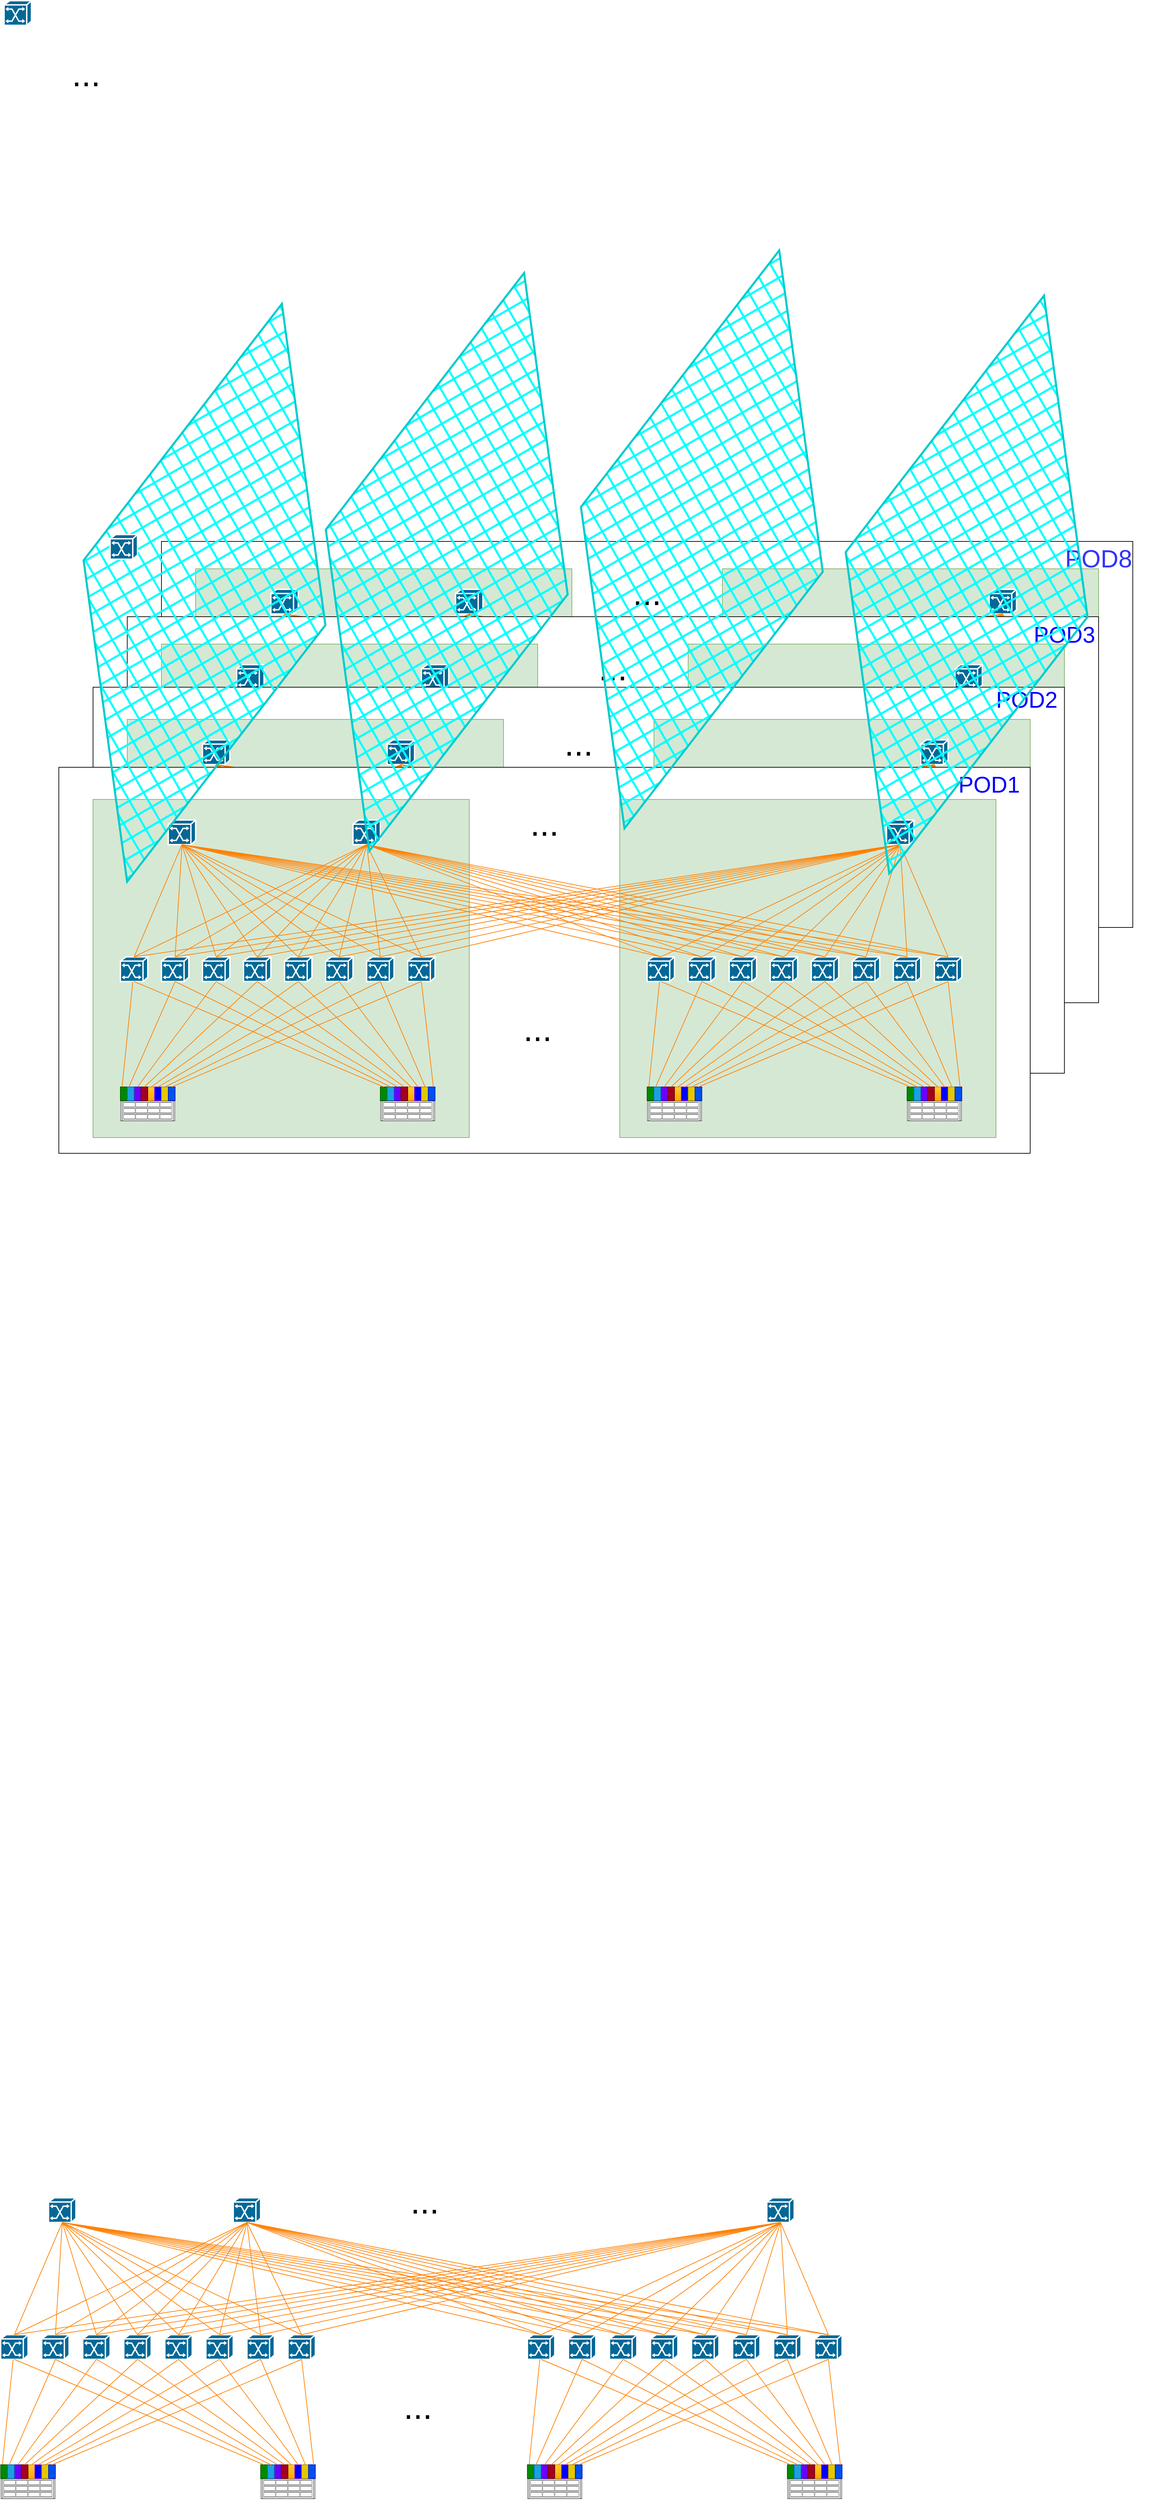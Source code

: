 <mxfile version="24.5.4" type="github">
  <diagram name="第 1 页" id="Xhv4VDSsPqRPGNAzkeZY">
    <mxGraphModel dx="2012" dy="1000" grid="1" gridSize="10" guides="1" tooltips="1" connect="1" arrows="1" fold="1" page="1" pageScale="1" pageWidth="3300" pageHeight="4681" math="0" shadow="0">
      <root>
        <mxCell id="0" />
        <mxCell id="1" parent="0" />
        <mxCell id="4363vgner7lVVPfS3MCY-301" value="" style="whiteSpace=wrap;html=1;" vertex="1" parent="1">
          <mxGeometry x="590" y="2220" width="1420" height="564" as="geometry" />
        </mxCell>
        <mxCell id="4363vgner7lVVPfS3MCY-300" value="" style="whiteSpace=wrap;html=1;fillColor=#d5e8d4;strokeColor=#82b366;" vertex="1" parent="1">
          <mxGeometry x="1410" y="2260" width="550" height="494" as="geometry" />
        </mxCell>
        <mxCell id="4363vgner7lVVPfS3MCY-299" value="" style="whiteSpace=wrap;html=1;fillColor=#d5e8d4;strokeColor=#82b366;" vertex="1" parent="1">
          <mxGeometry x="640" y="2260" width="550" height="494" as="geometry" />
        </mxCell>
        <mxCell id="tHSjwurjkYHsTCEM8UBL-1" value="" style="shape=mxgraph.cisco.switches.atm_switch;sketch=0;html=1;pointerEvents=1;dashed=0;fillColor=#036897;strokeColor=#ffffff;strokeWidth=2;verticalLabelPosition=bottom;verticalAlign=top;align=center;outlineConnect=0;" parent="1" vertex="1">
          <mxGeometry x="355" y="4840" width="40" height="36" as="geometry" />
        </mxCell>
        <mxCell id="tHSjwurjkYHsTCEM8UBL-27" value="" style="shape=mxgraph.rack.ibm.ibm_x3630_m3;html=1;labelPosition=right;align=left;spacingLeft=15;dashed=0;shadow=0;fillColor=#ffffff;" parent="1" vertex="1">
          <mxGeometry x="355" y="5050" width="80" height="30" as="geometry" />
        </mxCell>
        <mxCell id="4363vgner7lVVPfS3MCY-50" style="rounded=0;orthogonalLoop=1;jettySize=auto;html=1;exitX=0.25;exitY=0;exitDx=0;exitDy=0;startArrow=none;startFill=0;strokeWidth=1;endArrow=none;endFill=0;strokeColor=#FF8000;" edge="1" parent="1" source="4363vgner7lVVPfS3MCY-2" target="tHSjwurjkYHsTCEM8UBL-1">
          <mxGeometry relative="1" as="geometry" />
        </mxCell>
        <mxCell id="4363vgner7lVVPfS3MCY-2" value="" style="rounded=0;whiteSpace=wrap;html=1;fillColor=#008a00;strokeColor=#005700;fontColor=#ffffff;" vertex="1" parent="1">
          <mxGeometry x="355" y="5030" width="10" height="20" as="geometry" />
        </mxCell>
        <mxCell id="4363vgner7lVVPfS3MCY-5" value="" style="rounded=0;whiteSpace=wrap;html=1;fillColor=#ffcd28;strokeColor=#d79b00;gradientColor=#ffa500;" vertex="1" parent="1">
          <mxGeometry x="395" y="5030" width="10" height="20" as="geometry" />
        </mxCell>
        <mxCell id="4363vgner7lVVPfS3MCY-6" value="" style="rounded=0;whiteSpace=wrap;html=1;fillColor=#6a00ff;strokeColor=#3700CC;fontColor=#ffffff;" vertex="1" parent="1">
          <mxGeometry x="375" y="5030" width="10" height="20" as="geometry" />
        </mxCell>
        <mxCell id="4363vgner7lVVPfS3MCY-7" value="" style="rounded=0;whiteSpace=wrap;html=1;fillColor=#1ba1e2;strokeColor=#006EAF;fontColor=#ffffff;" vertex="1" parent="1">
          <mxGeometry x="365" y="5030" width="10" height="20" as="geometry" />
        </mxCell>
        <mxCell id="4363vgner7lVVPfS3MCY-11" value="" style="rounded=0;whiteSpace=wrap;html=1;fillColor=#0000FF;strokeColor=#7F00FF;" vertex="1" parent="1">
          <mxGeometry x="405" y="5030" width="10" height="20" as="geometry" />
        </mxCell>
        <mxCell id="4363vgner7lVVPfS3MCY-12" value="" style="rounded=0;whiteSpace=wrap;html=1;fillColor=#a20025;strokeColor=#6F0000;fontColor=#ffffff;" vertex="1" parent="1">
          <mxGeometry x="385" y="5030" width="10" height="20" as="geometry" />
        </mxCell>
        <mxCell id="4363vgner7lVVPfS3MCY-13" value="" style="rounded=0;whiteSpace=wrap;html=1;fillColor=#e3c800;strokeColor=#B09500;fontColor=#000000;" vertex="1" parent="1">
          <mxGeometry x="415" y="5030" width="10" height="20" as="geometry" />
        </mxCell>
        <mxCell id="4363vgner7lVVPfS3MCY-14" value="" style="rounded=0;whiteSpace=wrap;html=1;fillColor=#0050ef;strokeColor=#001DBC;fontColor=#ffffff;" vertex="1" parent="1">
          <mxGeometry x="425" y="5030" width="10" height="20" as="geometry" />
        </mxCell>
        <mxCell id="4363vgner7lVVPfS3MCY-34" value="" style="shape=mxgraph.rack.ibm.ibm_x3630_m3;html=1;labelPosition=right;align=left;spacingLeft=15;dashed=0;shadow=0;fillColor=#ffffff;" vertex="1" parent="1">
          <mxGeometry x="735" y="5050" width="80" height="30" as="geometry" />
        </mxCell>
        <mxCell id="4363vgner7lVVPfS3MCY-35" value="" style="rounded=0;whiteSpace=wrap;html=1;fillColor=#008a00;strokeColor=#005700;fontColor=#ffffff;" vertex="1" parent="1">
          <mxGeometry x="735" y="5030" width="10" height="20" as="geometry" />
        </mxCell>
        <mxCell id="4363vgner7lVVPfS3MCY-36" value="" style="rounded=0;whiteSpace=wrap;html=1;fillColor=#ffcd28;strokeColor=#d79b00;gradientColor=#ffa500;" vertex="1" parent="1">
          <mxGeometry x="775" y="5030" width="10" height="20" as="geometry" />
        </mxCell>
        <mxCell id="4363vgner7lVVPfS3MCY-37" value="" style="rounded=0;whiteSpace=wrap;html=1;fillColor=#6a00ff;strokeColor=#3700CC;fontColor=#ffffff;" vertex="1" parent="1">
          <mxGeometry x="755" y="5030" width="10" height="20" as="geometry" />
        </mxCell>
        <mxCell id="4363vgner7lVVPfS3MCY-38" value="" style="rounded=0;whiteSpace=wrap;html=1;fillColor=#1ba1e2;strokeColor=#006EAF;fontColor=#ffffff;" vertex="1" parent="1">
          <mxGeometry x="745" y="5030" width="10" height="20" as="geometry" />
        </mxCell>
        <mxCell id="4363vgner7lVVPfS3MCY-39" value="" style="rounded=0;whiteSpace=wrap;html=1;fillColor=#0000FF;strokeColor=#7F00FF;" vertex="1" parent="1">
          <mxGeometry x="785" y="5030" width="10" height="20" as="geometry" />
        </mxCell>
        <mxCell id="4363vgner7lVVPfS3MCY-40" value="" style="rounded=0;whiteSpace=wrap;html=1;fillColor=#a20025;strokeColor=#6F0000;fontColor=#ffffff;" vertex="1" parent="1">
          <mxGeometry x="765" y="5030" width="10" height="20" as="geometry" />
        </mxCell>
        <mxCell id="4363vgner7lVVPfS3MCY-41" value="" style="rounded=0;whiteSpace=wrap;html=1;fillColor=#e3c800;strokeColor=#B09500;fontColor=#000000;" vertex="1" parent="1">
          <mxGeometry x="795" y="5030" width="10" height="20" as="geometry" />
        </mxCell>
        <mxCell id="4363vgner7lVVPfS3MCY-42" value="" style="rounded=0;whiteSpace=wrap;html=1;fillColor=#0050ef;strokeColor=#001DBC;fontColor=#ffffff;" vertex="1" parent="1">
          <mxGeometry x="805" y="5030" width="10" height="20" as="geometry" />
        </mxCell>
        <mxCell id="4363vgner7lVVPfS3MCY-43" value="" style="shape=mxgraph.cisco.switches.atm_switch;sketch=0;html=1;pointerEvents=1;dashed=0;fillColor=#036897;strokeColor=#ffffff;strokeWidth=2;verticalLabelPosition=bottom;verticalAlign=top;align=center;outlineConnect=0;" vertex="1" parent="1">
          <mxGeometry x="415" y="4840" width="40" height="36" as="geometry" />
        </mxCell>
        <mxCell id="4363vgner7lVVPfS3MCY-44" value="" style="shape=mxgraph.cisco.switches.atm_switch;sketch=0;html=1;pointerEvents=1;dashed=0;fillColor=#036897;strokeColor=#ffffff;strokeWidth=2;verticalLabelPosition=bottom;verticalAlign=top;align=center;outlineConnect=0;" vertex="1" parent="1">
          <mxGeometry x="475" y="4840" width="40" height="36" as="geometry" />
        </mxCell>
        <mxCell id="4363vgner7lVVPfS3MCY-45" value="" style="shape=mxgraph.cisco.switches.atm_switch;sketch=0;html=1;pointerEvents=1;dashed=0;fillColor=#036897;strokeColor=#ffffff;strokeWidth=2;verticalLabelPosition=bottom;verticalAlign=top;align=center;outlineConnect=0;" vertex="1" parent="1">
          <mxGeometry x="535" y="4840" width="40" height="36" as="geometry" />
        </mxCell>
        <mxCell id="4363vgner7lVVPfS3MCY-46" value="" style="shape=mxgraph.cisco.switches.atm_switch;sketch=0;html=1;pointerEvents=1;dashed=0;fillColor=#036897;strokeColor=#ffffff;strokeWidth=2;verticalLabelPosition=bottom;verticalAlign=top;align=center;outlineConnect=0;" vertex="1" parent="1">
          <mxGeometry x="595" y="4840" width="40" height="36" as="geometry" />
        </mxCell>
        <mxCell id="4363vgner7lVVPfS3MCY-47" value="" style="shape=mxgraph.cisco.switches.atm_switch;sketch=0;html=1;pointerEvents=1;dashed=0;fillColor=#036897;strokeColor=#ffffff;strokeWidth=2;verticalLabelPosition=bottom;verticalAlign=top;align=center;outlineConnect=0;" vertex="1" parent="1">
          <mxGeometry x="655" y="4840" width="40" height="36" as="geometry" />
        </mxCell>
        <mxCell id="4363vgner7lVVPfS3MCY-48" value="" style="shape=mxgraph.cisco.switches.atm_switch;sketch=0;html=1;pointerEvents=1;dashed=0;fillColor=#036897;strokeColor=#ffffff;strokeWidth=2;verticalLabelPosition=bottom;verticalAlign=top;align=center;outlineConnect=0;" vertex="1" parent="1">
          <mxGeometry x="715" y="4840" width="40" height="36" as="geometry" />
        </mxCell>
        <mxCell id="4363vgner7lVVPfS3MCY-49" value="" style="shape=mxgraph.cisco.switches.atm_switch;sketch=0;html=1;pointerEvents=1;dashed=0;fillColor=#036897;strokeColor=#ffffff;strokeWidth=2;verticalLabelPosition=bottom;verticalAlign=top;align=center;outlineConnect=0;" vertex="1" parent="1">
          <mxGeometry x="775" y="4840" width="40" height="36" as="geometry" />
        </mxCell>
        <mxCell id="4363vgner7lVVPfS3MCY-51" style="rounded=0;orthogonalLoop=1;jettySize=auto;html=1;startArrow=none;startFill=0;strokeWidth=1;endArrow=none;endFill=0;strokeColor=#FF8000;entryX=0.5;entryY=1;entryDx=0;entryDy=0;entryPerimeter=0;exitX=0.25;exitY=0;exitDx=0;exitDy=0;" edge="1" parent="1" source="4363vgner7lVVPfS3MCY-7" target="4363vgner7lVVPfS3MCY-43">
          <mxGeometry relative="1" as="geometry">
            <mxPoint x="375" y="5030" as="sourcePoint" />
            <mxPoint x="383" y="4886" as="targetPoint" />
          </mxGeometry>
        </mxCell>
        <mxCell id="4363vgner7lVVPfS3MCY-52" style="rounded=0;orthogonalLoop=1;jettySize=auto;html=1;startArrow=none;startFill=0;strokeWidth=1;endArrow=none;endFill=0;strokeColor=#FF8000;entryX=0.5;entryY=1;entryDx=0;entryDy=0;entryPerimeter=0;exitX=0.5;exitY=0;exitDx=0;exitDy=0;" edge="1" parent="1" source="4363vgner7lVVPfS3MCY-6" target="4363vgner7lVVPfS3MCY-44">
          <mxGeometry relative="1" as="geometry">
            <mxPoint x="378" y="5040" as="sourcePoint" />
            <mxPoint x="445" y="4886" as="targetPoint" />
          </mxGeometry>
        </mxCell>
        <mxCell id="4363vgner7lVVPfS3MCY-53" style="rounded=0;orthogonalLoop=1;jettySize=auto;html=1;startArrow=none;startFill=0;strokeWidth=1;endArrow=none;endFill=0;strokeColor=#FF8000;entryX=0.5;entryY=1;entryDx=0;entryDy=0;entryPerimeter=0;exitX=0.5;exitY=0;exitDx=0;exitDy=0;" edge="1" parent="1" source="4363vgner7lVVPfS3MCY-12" target="4363vgner7lVVPfS3MCY-45">
          <mxGeometry relative="1" as="geometry">
            <mxPoint x="388" y="5050" as="sourcePoint" />
            <mxPoint x="455" y="4896" as="targetPoint" />
          </mxGeometry>
        </mxCell>
        <mxCell id="4363vgner7lVVPfS3MCY-54" style="rounded=0;orthogonalLoop=1;jettySize=auto;html=1;startArrow=none;startFill=0;strokeWidth=1;endArrow=none;endFill=0;strokeColor=#FF8000;entryX=0.5;entryY=1;entryDx=0;entryDy=0;entryPerimeter=0;exitX=0.5;exitY=0;exitDx=0;exitDy=0;" edge="1" parent="1" source="4363vgner7lVVPfS3MCY-5" target="4363vgner7lVVPfS3MCY-46">
          <mxGeometry relative="1" as="geometry">
            <mxPoint x="398" y="5060" as="sourcePoint" />
            <mxPoint x="465" y="4906" as="targetPoint" />
          </mxGeometry>
        </mxCell>
        <mxCell id="4363vgner7lVVPfS3MCY-55" style="rounded=0;orthogonalLoop=1;jettySize=auto;html=1;startArrow=none;startFill=0;strokeWidth=1;endArrow=none;endFill=0;strokeColor=#FF8000;entryX=0.5;entryY=1;entryDx=0;entryDy=0;entryPerimeter=0;exitX=0.5;exitY=0;exitDx=0;exitDy=0;" edge="1" parent="1" source="4363vgner7lVVPfS3MCY-11" target="4363vgner7lVVPfS3MCY-47">
          <mxGeometry relative="1" as="geometry">
            <mxPoint x="408" y="5070" as="sourcePoint" />
            <mxPoint x="475" y="4916" as="targetPoint" />
          </mxGeometry>
        </mxCell>
        <mxCell id="4363vgner7lVVPfS3MCY-56" style="rounded=0;orthogonalLoop=1;jettySize=auto;html=1;startArrow=none;startFill=0;strokeWidth=1;endArrow=none;endFill=0;strokeColor=#FF8000;entryX=0.5;entryY=1;entryDx=0;entryDy=0;entryPerimeter=0;exitX=0.5;exitY=0;exitDx=0;exitDy=0;" edge="1" parent="1" source="4363vgner7lVVPfS3MCY-13" target="4363vgner7lVVPfS3MCY-48">
          <mxGeometry relative="1" as="geometry">
            <mxPoint x="418" y="5080" as="sourcePoint" />
            <mxPoint x="485" y="4926" as="targetPoint" />
          </mxGeometry>
        </mxCell>
        <mxCell id="4363vgner7lVVPfS3MCY-57" style="rounded=0;orthogonalLoop=1;jettySize=auto;html=1;startArrow=none;startFill=0;strokeWidth=1;endArrow=none;endFill=0;strokeColor=#FF8000;entryX=0.5;entryY=1;entryDx=0;entryDy=0;entryPerimeter=0;exitX=0.5;exitY=0;exitDx=0;exitDy=0;" edge="1" parent="1" source="4363vgner7lVVPfS3MCY-14" target="4363vgner7lVVPfS3MCY-49">
          <mxGeometry relative="1" as="geometry">
            <mxPoint x="428" y="5090" as="sourcePoint" />
            <mxPoint x="495" y="4936" as="targetPoint" />
          </mxGeometry>
        </mxCell>
        <mxCell id="4363vgner7lVVPfS3MCY-58" style="rounded=0;orthogonalLoop=1;jettySize=auto;html=1;startArrow=none;startFill=0;strokeWidth=1;endArrow=none;endFill=0;strokeColor=#FF8000;entryX=0.5;entryY=1;entryDx=0;entryDy=0;entryPerimeter=0;exitX=0.75;exitY=0;exitDx=0;exitDy=0;" edge="1" parent="1" source="4363vgner7lVVPfS3MCY-42" target="4363vgner7lVVPfS3MCY-49">
          <mxGeometry relative="1" as="geometry">
            <mxPoint x="438" y="5100" as="sourcePoint" />
            <mxPoint x="505" y="4946" as="targetPoint" />
          </mxGeometry>
        </mxCell>
        <mxCell id="4363vgner7lVVPfS3MCY-59" style="rounded=0;orthogonalLoop=1;jettySize=auto;html=1;startArrow=none;startFill=0;strokeWidth=1;endArrow=none;endFill=0;strokeColor=#FF8000;entryX=0.5;entryY=1;entryDx=0;entryDy=0;entryPerimeter=0;exitX=-0.443;exitY=0.01;exitDx=0;exitDy=0;exitPerimeter=0;" edge="1" parent="1" source="4363vgner7lVVPfS3MCY-42" target="4363vgner7lVVPfS3MCY-48">
          <mxGeometry relative="1" as="geometry">
            <mxPoint x="823" y="5040" as="sourcePoint" />
            <mxPoint x="805" y="4886" as="targetPoint" />
          </mxGeometry>
        </mxCell>
        <mxCell id="4363vgner7lVVPfS3MCY-60" style="rounded=0;orthogonalLoop=1;jettySize=auto;html=1;startArrow=none;startFill=0;strokeWidth=1;endArrow=none;endFill=0;strokeColor=#FF8000;entryX=0.5;entryY=1;entryDx=0;entryDy=0;entryPerimeter=0;exitX=0.5;exitY=0;exitDx=0;exitDy=0;" edge="1" parent="1" source="4363vgner7lVVPfS3MCY-39" target="4363vgner7lVVPfS3MCY-47">
          <mxGeometry relative="1" as="geometry">
            <mxPoint x="833" y="5050" as="sourcePoint" />
            <mxPoint x="815" y="4896" as="targetPoint" />
          </mxGeometry>
        </mxCell>
        <mxCell id="4363vgner7lVVPfS3MCY-61" style="rounded=0;orthogonalLoop=1;jettySize=auto;html=1;startArrow=none;startFill=0;strokeWidth=1;endArrow=none;endFill=0;strokeColor=#FF8000;entryX=0.5;entryY=1;entryDx=0;entryDy=0;entryPerimeter=0;" edge="1" parent="1" target="4363vgner7lVVPfS3MCY-46">
          <mxGeometry relative="1" as="geometry">
            <mxPoint x="780" y="5030" as="sourcePoint" />
            <mxPoint x="825" y="4906" as="targetPoint" />
          </mxGeometry>
        </mxCell>
        <mxCell id="4363vgner7lVVPfS3MCY-62" style="rounded=0;orthogonalLoop=1;jettySize=auto;html=1;startArrow=none;startFill=0;strokeWidth=1;endArrow=none;endFill=0;strokeColor=#FF8000;entryX=0.5;entryY=1;entryDx=0;entryDy=0;entryPerimeter=0;exitX=0.5;exitY=0;exitDx=0;exitDy=0;" edge="1" parent="1" source="4363vgner7lVVPfS3MCY-40" target="4363vgner7lVVPfS3MCY-45">
          <mxGeometry relative="1" as="geometry">
            <mxPoint x="853" y="5070" as="sourcePoint" />
            <mxPoint x="835" y="4916" as="targetPoint" />
          </mxGeometry>
        </mxCell>
        <mxCell id="4363vgner7lVVPfS3MCY-63" style="rounded=0;orthogonalLoop=1;jettySize=auto;html=1;startArrow=none;startFill=0;strokeWidth=1;endArrow=none;endFill=0;strokeColor=#FF8000;entryX=0.5;entryY=1;entryDx=0;entryDy=0;entryPerimeter=0;exitX=0.5;exitY=0;exitDx=0;exitDy=0;" edge="1" parent="1" source="4363vgner7lVVPfS3MCY-37" target="4363vgner7lVVPfS3MCY-44">
          <mxGeometry relative="1" as="geometry">
            <mxPoint x="863" y="5080" as="sourcePoint" />
            <mxPoint x="845" y="4926" as="targetPoint" />
          </mxGeometry>
        </mxCell>
        <mxCell id="4363vgner7lVVPfS3MCY-64" style="rounded=0;orthogonalLoop=1;jettySize=auto;html=1;startArrow=none;startFill=0;strokeWidth=1;endArrow=none;endFill=0;strokeColor=#FF8000;entryX=0.5;entryY=1;entryDx=0;entryDy=0;entryPerimeter=0;exitX=0.5;exitY=0;exitDx=0;exitDy=0;" edge="1" parent="1" source="4363vgner7lVVPfS3MCY-38" target="4363vgner7lVVPfS3MCY-43">
          <mxGeometry relative="1" as="geometry">
            <mxPoint x="873" y="5090" as="sourcePoint" />
            <mxPoint x="855" y="4936" as="targetPoint" />
          </mxGeometry>
        </mxCell>
        <mxCell id="4363vgner7lVVPfS3MCY-65" style="rounded=0;orthogonalLoop=1;jettySize=auto;html=1;startArrow=none;startFill=0;strokeWidth=1;endArrow=none;endFill=0;strokeColor=#FF8000;entryX=0.5;entryY=1;entryDx=0;entryDy=0;entryPerimeter=0;exitX=0.5;exitY=0;exitDx=0;exitDy=0;" edge="1" parent="1" source="4363vgner7lVVPfS3MCY-35" target="tHSjwurjkYHsTCEM8UBL-1">
          <mxGeometry relative="1" as="geometry">
            <mxPoint x="883" y="5100" as="sourcePoint" />
            <mxPoint x="865" y="4946" as="targetPoint" />
          </mxGeometry>
        </mxCell>
        <mxCell id="4363vgner7lVVPfS3MCY-66" value="" style="shape=mxgraph.cisco.switches.atm_switch;sketch=0;html=1;pointerEvents=1;dashed=0;fillColor=#036897;strokeColor=#ffffff;strokeWidth=2;verticalLabelPosition=bottom;verticalAlign=top;align=center;outlineConnect=0;" vertex="1" parent="1">
          <mxGeometry x="1125" y="4840" width="40" height="36" as="geometry" />
        </mxCell>
        <mxCell id="4363vgner7lVVPfS3MCY-67" value="" style="shape=mxgraph.rack.ibm.ibm_x3630_m3;html=1;labelPosition=right;align=left;spacingLeft=15;dashed=0;shadow=0;fillColor=#ffffff;" vertex="1" parent="1">
          <mxGeometry x="1125" y="5050" width="80" height="30" as="geometry" />
        </mxCell>
        <mxCell id="4363vgner7lVVPfS3MCY-68" style="rounded=0;orthogonalLoop=1;jettySize=auto;html=1;exitX=0.25;exitY=0;exitDx=0;exitDy=0;startArrow=none;startFill=0;strokeWidth=1;endArrow=none;endFill=0;strokeColor=#FF8000;" edge="1" parent="1" source="4363vgner7lVVPfS3MCY-69" target="4363vgner7lVVPfS3MCY-66">
          <mxGeometry relative="1" as="geometry" />
        </mxCell>
        <mxCell id="4363vgner7lVVPfS3MCY-69" value="" style="rounded=0;whiteSpace=wrap;html=1;fillColor=#008a00;strokeColor=#005700;fontColor=#ffffff;" vertex="1" parent="1">
          <mxGeometry x="1125" y="5030" width="10" height="20" as="geometry" />
        </mxCell>
        <mxCell id="4363vgner7lVVPfS3MCY-70" value="" style="rounded=0;whiteSpace=wrap;html=1;fillColor=#ffcd28;strokeColor=#d79b00;gradientColor=#ffa500;" vertex="1" parent="1">
          <mxGeometry x="1165" y="5030" width="10" height="20" as="geometry" />
        </mxCell>
        <mxCell id="4363vgner7lVVPfS3MCY-71" value="" style="rounded=0;whiteSpace=wrap;html=1;fillColor=#6a00ff;strokeColor=#3700CC;fontColor=#ffffff;" vertex="1" parent="1">
          <mxGeometry x="1145" y="5030" width="10" height="20" as="geometry" />
        </mxCell>
        <mxCell id="4363vgner7lVVPfS3MCY-72" value="" style="rounded=0;whiteSpace=wrap;html=1;fillColor=#1ba1e2;strokeColor=#006EAF;fontColor=#ffffff;" vertex="1" parent="1">
          <mxGeometry x="1135" y="5030" width="10" height="20" as="geometry" />
        </mxCell>
        <mxCell id="4363vgner7lVVPfS3MCY-73" value="" style="rounded=0;whiteSpace=wrap;html=1;fillColor=#0000FF;strokeColor=#7F00FF;" vertex="1" parent="1">
          <mxGeometry x="1175" y="5030" width="10" height="20" as="geometry" />
        </mxCell>
        <mxCell id="4363vgner7lVVPfS3MCY-74" value="" style="rounded=0;whiteSpace=wrap;html=1;fillColor=#a20025;strokeColor=#6F0000;fontColor=#ffffff;" vertex="1" parent="1">
          <mxGeometry x="1155" y="5030" width="10" height="20" as="geometry" />
        </mxCell>
        <mxCell id="4363vgner7lVVPfS3MCY-75" value="" style="rounded=0;whiteSpace=wrap;html=1;fillColor=#e3c800;strokeColor=#B09500;fontColor=#000000;" vertex="1" parent="1">
          <mxGeometry x="1185" y="5030" width="10" height="20" as="geometry" />
        </mxCell>
        <mxCell id="4363vgner7lVVPfS3MCY-76" value="" style="rounded=0;whiteSpace=wrap;html=1;fillColor=#0050ef;strokeColor=#001DBC;fontColor=#ffffff;" vertex="1" parent="1">
          <mxGeometry x="1195" y="5030" width="10" height="20" as="geometry" />
        </mxCell>
        <mxCell id="4363vgner7lVVPfS3MCY-77" value="" style="shape=mxgraph.rack.ibm.ibm_x3630_m3;html=1;labelPosition=right;align=left;spacingLeft=15;dashed=0;shadow=0;fillColor=#ffffff;" vertex="1" parent="1">
          <mxGeometry x="1505" y="5050" width="80" height="30" as="geometry" />
        </mxCell>
        <mxCell id="4363vgner7lVVPfS3MCY-78" value="" style="rounded=0;whiteSpace=wrap;html=1;fillColor=#008a00;strokeColor=#005700;fontColor=#ffffff;" vertex="1" parent="1">
          <mxGeometry x="1505" y="5030" width="10" height="20" as="geometry" />
        </mxCell>
        <mxCell id="4363vgner7lVVPfS3MCY-79" value="" style="rounded=0;whiteSpace=wrap;html=1;fillColor=#ffcd28;strokeColor=#d79b00;gradientColor=#ffa500;" vertex="1" parent="1">
          <mxGeometry x="1545" y="5030" width="10" height="20" as="geometry" />
        </mxCell>
        <mxCell id="4363vgner7lVVPfS3MCY-80" value="" style="rounded=0;whiteSpace=wrap;html=1;fillColor=#6a00ff;strokeColor=#3700CC;fontColor=#ffffff;" vertex="1" parent="1">
          <mxGeometry x="1525" y="5030" width="10" height="20" as="geometry" />
        </mxCell>
        <mxCell id="4363vgner7lVVPfS3MCY-81" value="" style="rounded=0;whiteSpace=wrap;html=1;fillColor=#1ba1e2;strokeColor=#006EAF;fontColor=#ffffff;" vertex="1" parent="1">
          <mxGeometry x="1515" y="5030" width="10" height="20" as="geometry" />
        </mxCell>
        <mxCell id="4363vgner7lVVPfS3MCY-82" value="" style="rounded=0;whiteSpace=wrap;html=1;fillColor=#0000FF;strokeColor=#7F00FF;" vertex="1" parent="1">
          <mxGeometry x="1555" y="5030" width="10" height="20" as="geometry" />
        </mxCell>
        <mxCell id="4363vgner7lVVPfS3MCY-83" value="" style="rounded=0;whiteSpace=wrap;html=1;fillColor=#a20025;strokeColor=#6F0000;fontColor=#ffffff;" vertex="1" parent="1">
          <mxGeometry x="1535" y="5030" width="10" height="20" as="geometry" />
        </mxCell>
        <mxCell id="4363vgner7lVVPfS3MCY-84" value="" style="rounded=0;whiteSpace=wrap;html=1;fillColor=#e3c800;strokeColor=#B09500;fontColor=#000000;" vertex="1" parent="1">
          <mxGeometry x="1565" y="5030" width="10" height="20" as="geometry" />
        </mxCell>
        <mxCell id="4363vgner7lVVPfS3MCY-85" value="" style="rounded=0;whiteSpace=wrap;html=1;fillColor=#0050ef;strokeColor=#001DBC;fontColor=#ffffff;" vertex="1" parent="1">
          <mxGeometry x="1575" y="5030" width="10" height="20" as="geometry" />
        </mxCell>
        <mxCell id="4363vgner7lVVPfS3MCY-86" value="" style="shape=mxgraph.cisco.switches.atm_switch;sketch=0;html=1;pointerEvents=1;dashed=0;fillColor=#036897;strokeColor=#ffffff;strokeWidth=2;verticalLabelPosition=bottom;verticalAlign=top;align=center;outlineConnect=0;" vertex="1" parent="1">
          <mxGeometry x="1185" y="4840" width="40" height="36" as="geometry" />
        </mxCell>
        <mxCell id="4363vgner7lVVPfS3MCY-87" value="" style="shape=mxgraph.cisco.switches.atm_switch;sketch=0;html=1;pointerEvents=1;dashed=0;fillColor=#036897;strokeColor=#ffffff;strokeWidth=2;verticalLabelPosition=bottom;verticalAlign=top;align=center;outlineConnect=0;" vertex="1" parent="1">
          <mxGeometry x="1245" y="4840" width="40" height="36" as="geometry" />
        </mxCell>
        <mxCell id="4363vgner7lVVPfS3MCY-88" value="" style="shape=mxgraph.cisco.switches.atm_switch;sketch=0;html=1;pointerEvents=1;dashed=0;fillColor=#036897;strokeColor=#ffffff;strokeWidth=2;verticalLabelPosition=bottom;verticalAlign=top;align=center;outlineConnect=0;" vertex="1" parent="1">
          <mxGeometry x="1305" y="4840" width="40" height="36" as="geometry" />
        </mxCell>
        <mxCell id="4363vgner7lVVPfS3MCY-89" value="" style="shape=mxgraph.cisco.switches.atm_switch;sketch=0;html=1;pointerEvents=1;dashed=0;fillColor=#036897;strokeColor=#ffffff;strokeWidth=2;verticalLabelPosition=bottom;verticalAlign=top;align=center;outlineConnect=0;" vertex="1" parent="1">
          <mxGeometry x="1365" y="4840" width="40" height="36" as="geometry" />
        </mxCell>
        <mxCell id="4363vgner7lVVPfS3MCY-90" value="" style="shape=mxgraph.cisco.switches.atm_switch;sketch=0;html=1;pointerEvents=1;dashed=0;fillColor=#036897;strokeColor=#ffffff;strokeWidth=2;verticalLabelPosition=bottom;verticalAlign=top;align=center;outlineConnect=0;" vertex="1" parent="1">
          <mxGeometry x="1425" y="4840" width="40" height="36" as="geometry" />
        </mxCell>
        <mxCell id="4363vgner7lVVPfS3MCY-91" value="" style="shape=mxgraph.cisco.switches.atm_switch;sketch=0;html=1;pointerEvents=1;dashed=0;fillColor=#036897;strokeColor=#ffffff;strokeWidth=2;verticalLabelPosition=bottom;verticalAlign=top;align=center;outlineConnect=0;" vertex="1" parent="1">
          <mxGeometry x="1485" y="4840" width="40" height="36" as="geometry" />
        </mxCell>
        <mxCell id="4363vgner7lVVPfS3MCY-92" value="" style="shape=mxgraph.cisco.switches.atm_switch;sketch=0;html=1;pointerEvents=1;dashed=0;fillColor=#036897;strokeColor=#ffffff;strokeWidth=2;verticalLabelPosition=bottom;verticalAlign=top;align=center;outlineConnect=0;" vertex="1" parent="1">
          <mxGeometry x="1545" y="4840" width="40" height="36" as="geometry" />
        </mxCell>
        <mxCell id="4363vgner7lVVPfS3MCY-93" style="rounded=0;orthogonalLoop=1;jettySize=auto;html=1;startArrow=none;startFill=0;strokeWidth=1;endArrow=none;endFill=0;strokeColor=#FF8000;entryX=0.5;entryY=1;entryDx=0;entryDy=0;entryPerimeter=0;exitX=0.25;exitY=0;exitDx=0;exitDy=0;" edge="1" parent="1" source="4363vgner7lVVPfS3MCY-72" target="4363vgner7lVVPfS3MCY-86">
          <mxGeometry relative="1" as="geometry">
            <mxPoint x="1145" y="5030" as="sourcePoint" />
            <mxPoint x="1153" y="4886" as="targetPoint" />
          </mxGeometry>
        </mxCell>
        <mxCell id="4363vgner7lVVPfS3MCY-94" style="rounded=0;orthogonalLoop=1;jettySize=auto;html=1;startArrow=none;startFill=0;strokeWidth=1;endArrow=none;endFill=0;strokeColor=#FF8000;entryX=0.5;entryY=1;entryDx=0;entryDy=0;entryPerimeter=0;exitX=0.5;exitY=0;exitDx=0;exitDy=0;" edge="1" parent="1" source="4363vgner7lVVPfS3MCY-71" target="4363vgner7lVVPfS3MCY-87">
          <mxGeometry relative="1" as="geometry">
            <mxPoint x="1148" y="5040" as="sourcePoint" />
            <mxPoint x="1215" y="4886" as="targetPoint" />
          </mxGeometry>
        </mxCell>
        <mxCell id="4363vgner7lVVPfS3MCY-95" style="rounded=0;orthogonalLoop=1;jettySize=auto;html=1;startArrow=none;startFill=0;strokeWidth=1;endArrow=none;endFill=0;strokeColor=#FF8000;entryX=0.5;entryY=1;entryDx=0;entryDy=0;entryPerimeter=0;exitX=0.5;exitY=0;exitDx=0;exitDy=0;" edge="1" parent="1" source="4363vgner7lVVPfS3MCY-74" target="4363vgner7lVVPfS3MCY-88">
          <mxGeometry relative="1" as="geometry">
            <mxPoint x="1158" y="5050" as="sourcePoint" />
            <mxPoint x="1225" y="4896" as="targetPoint" />
          </mxGeometry>
        </mxCell>
        <mxCell id="4363vgner7lVVPfS3MCY-96" style="rounded=0;orthogonalLoop=1;jettySize=auto;html=1;startArrow=none;startFill=0;strokeWidth=1;endArrow=none;endFill=0;strokeColor=#FF8000;entryX=0.5;entryY=1;entryDx=0;entryDy=0;entryPerimeter=0;exitX=0.5;exitY=0;exitDx=0;exitDy=0;" edge="1" parent="1" source="4363vgner7lVVPfS3MCY-70" target="4363vgner7lVVPfS3MCY-89">
          <mxGeometry relative="1" as="geometry">
            <mxPoint x="1168" y="5060" as="sourcePoint" />
            <mxPoint x="1235" y="4906" as="targetPoint" />
          </mxGeometry>
        </mxCell>
        <mxCell id="4363vgner7lVVPfS3MCY-97" style="rounded=0;orthogonalLoop=1;jettySize=auto;html=1;startArrow=none;startFill=0;strokeWidth=1;endArrow=none;endFill=0;strokeColor=#FF8000;entryX=0.5;entryY=1;entryDx=0;entryDy=0;entryPerimeter=0;exitX=0.5;exitY=0;exitDx=0;exitDy=0;" edge="1" parent="1" source="4363vgner7lVVPfS3MCY-73" target="4363vgner7lVVPfS3MCY-90">
          <mxGeometry relative="1" as="geometry">
            <mxPoint x="1178" y="5070" as="sourcePoint" />
            <mxPoint x="1245" y="4916" as="targetPoint" />
          </mxGeometry>
        </mxCell>
        <mxCell id="4363vgner7lVVPfS3MCY-98" style="rounded=0;orthogonalLoop=1;jettySize=auto;html=1;startArrow=none;startFill=0;strokeWidth=1;endArrow=none;endFill=0;strokeColor=#FF8000;entryX=0.5;entryY=1;entryDx=0;entryDy=0;entryPerimeter=0;exitX=0.5;exitY=0;exitDx=0;exitDy=0;" edge="1" parent="1" source="4363vgner7lVVPfS3MCY-75" target="4363vgner7lVVPfS3MCY-91">
          <mxGeometry relative="1" as="geometry">
            <mxPoint x="1188" y="5080" as="sourcePoint" />
            <mxPoint x="1255" y="4926" as="targetPoint" />
          </mxGeometry>
        </mxCell>
        <mxCell id="4363vgner7lVVPfS3MCY-99" style="rounded=0;orthogonalLoop=1;jettySize=auto;html=1;startArrow=none;startFill=0;strokeWidth=1;endArrow=none;endFill=0;strokeColor=#FF8000;entryX=0.5;entryY=1;entryDx=0;entryDy=0;entryPerimeter=0;exitX=0.5;exitY=0;exitDx=0;exitDy=0;" edge="1" parent="1" source="4363vgner7lVVPfS3MCY-76" target="4363vgner7lVVPfS3MCY-92">
          <mxGeometry relative="1" as="geometry">
            <mxPoint x="1198" y="5090" as="sourcePoint" />
            <mxPoint x="1265" y="4936" as="targetPoint" />
          </mxGeometry>
        </mxCell>
        <mxCell id="4363vgner7lVVPfS3MCY-100" style="rounded=0;orthogonalLoop=1;jettySize=auto;html=1;startArrow=none;startFill=0;strokeWidth=1;endArrow=none;endFill=0;strokeColor=#FF8000;entryX=0.5;entryY=1;entryDx=0;entryDy=0;entryPerimeter=0;exitX=0.75;exitY=0;exitDx=0;exitDy=0;" edge="1" parent="1" source="4363vgner7lVVPfS3MCY-85" target="4363vgner7lVVPfS3MCY-92">
          <mxGeometry relative="1" as="geometry">
            <mxPoint x="1208" y="5100" as="sourcePoint" />
            <mxPoint x="1275" y="4946" as="targetPoint" />
          </mxGeometry>
        </mxCell>
        <mxCell id="4363vgner7lVVPfS3MCY-101" style="rounded=0;orthogonalLoop=1;jettySize=auto;html=1;startArrow=none;startFill=0;strokeWidth=1;endArrow=none;endFill=0;strokeColor=#FF8000;entryX=0.5;entryY=1;entryDx=0;entryDy=0;entryPerimeter=0;exitX=-0.443;exitY=0.01;exitDx=0;exitDy=0;exitPerimeter=0;" edge="1" parent="1" source="4363vgner7lVVPfS3MCY-85" target="4363vgner7lVVPfS3MCY-91">
          <mxGeometry relative="1" as="geometry">
            <mxPoint x="1593" y="5040" as="sourcePoint" />
            <mxPoint x="1575" y="4886" as="targetPoint" />
          </mxGeometry>
        </mxCell>
        <mxCell id="4363vgner7lVVPfS3MCY-102" style="rounded=0;orthogonalLoop=1;jettySize=auto;html=1;startArrow=none;startFill=0;strokeWidth=1;endArrow=none;endFill=0;strokeColor=#FF8000;entryX=0.5;entryY=1;entryDx=0;entryDy=0;entryPerimeter=0;exitX=0.5;exitY=0;exitDx=0;exitDy=0;" edge="1" parent="1" source="4363vgner7lVVPfS3MCY-82" target="4363vgner7lVVPfS3MCY-90">
          <mxGeometry relative="1" as="geometry">
            <mxPoint x="1603" y="5050" as="sourcePoint" />
            <mxPoint x="1585" y="4896" as="targetPoint" />
          </mxGeometry>
        </mxCell>
        <mxCell id="4363vgner7lVVPfS3MCY-103" style="rounded=0;orthogonalLoop=1;jettySize=auto;html=1;startArrow=none;startFill=0;strokeWidth=1;endArrow=none;endFill=0;strokeColor=#FF8000;entryX=0.5;entryY=1;entryDx=0;entryDy=0;entryPerimeter=0;" edge="1" parent="1" target="4363vgner7lVVPfS3MCY-89">
          <mxGeometry relative="1" as="geometry">
            <mxPoint x="1550" y="5030" as="sourcePoint" />
            <mxPoint x="1595" y="4906" as="targetPoint" />
          </mxGeometry>
        </mxCell>
        <mxCell id="4363vgner7lVVPfS3MCY-104" style="rounded=0;orthogonalLoop=1;jettySize=auto;html=1;startArrow=none;startFill=0;strokeWidth=1;endArrow=none;endFill=0;strokeColor=#FF8000;entryX=0.5;entryY=1;entryDx=0;entryDy=0;entryPerimeter=0;exitX=0.5;exitY=0;exitDx=0;exitDy=0;" edge="1" parent="1" source="4363vgner7lVVPfS3MCY-83" target="4363vgner7lVVPfS3MCY-88">
          <mxGeometry relative="1" as="geometry">
            <mxPoint x="1623" y="5070" as="sourcePoint" />
            <mxPoint x="1605" y="4916" as="targetPoint" />
          </mxGeometry>
        </mxCell>
        <mxCell id="4363vgner7lVVPfS3MCY-105" style="rounded=0;orthogonalLoop=1;jettySize=auto;html=1;startArrow=none;startFill=0;strokeWidth=1;endArrow=none;endFill=0;strokeColor=#FF8000;entryX=0.5;entryY=1;entryDx=0;entryDy=0;entryPerimeter=0;exitX=0.5;exitY=0;exitDx=0;exitDy=0;" edge="1" parent="1" source="4363vgner7lVVPfS3MCY-80" target="4363vgner7lVVPfS3MCY-87">
          <mxGeometry relative="1" as="geometry">
            <mxPoint x="1633" y="5080" as="sourcePoint" />
            <mxPoint x="1615" y="4926" as="targetPoint" />
          </mxGeometry>
        </mxCell>
        <mxCell id="4363vgner7lVVPfS3MCY-106" style="rounded=0;orthogonalLoop=1;jettySize=auto;html=1;startArrow=none;startFill=0;strokeWidth=1;endArrow=none;endFill=0;strokeColor=#FF8000;entryX=0.5;entryY=1;entryDx=0;entryDy=0;entryPerimeter=0;exitX=0.5;exitY=0;exitDx=0;exitDy=0;" edge="1" parent="1" source="4363vgner7lVVPfS3MCY-81" target="4363vgner7lVVPfS3MCY-86">
          <mxGeometry relative="1" as="geometry">
            <mxPoint x="1643" y="5090" as="sourcePoint" />
            <mxPoint x="1625" y="4936" as="targetPoint" />
          </mxGeometry>
        </mxCell>
        <mxCell id="4363vgner7lVVPfS3MCY-107" style="rounded=0;orthogonalLoop=1;jettySize=auto;html=1;startArrow=none;startFill=0;strokeWidth=1;endArrow=none;endFill=0;strokeColor=#FF8000;entryX=0.5;entryY=1;entryDx=0;entryDy=0;entryPerimeter=0;exitX=0.5;exitY=0;exitDx=0;exitDy=0;" edge="1" parent="1" source="4363vgner7lVVPfS3MCY-78" target="4363vgner7lVVPfS3MCY-66">
          <mxGeometry relative="1" as="geometry">
            <mxPoint x="1653" y="5100" as="sourcePoint" />
            <mxPoint x="1635" y="4946" as="targetPoint" />
          </mxGeometry>
        </mxCell>
        <mxCell id="4363vgner7lVVPfS3MCY-108" value="" style="shape=mxgraph.cisco.switches.atm_switch;sketch=0;html=1;pointerEvents=1;dashed=0;fillColor=#036897;strokeColor=#ffffff;strokeWidth=2;verticalLabelPosition=bottom;verticalAlign=top;align=center;outlineConnect=0;" vertex="1" parent="1">
          <mxGeometry x="425" y="4640" width="40" height="36" as="geometry" />
        </mxCell>
        <mxCell id="4363vgner7lVVPfS3MCY-109" value="" style="shape=mxgraph.cisco.switches.atm_switch;sketch=0;html=1;pointerEvents=1;dashed=0;fillColor=#036897;strokeColor=#ffffff;strokeWidth=2;verticalLabelPosition=bottom;verticalAlign=top;align=center;outlineConnect=0;" vertex="1" parent="1">
          <mxGeometry x="695" y="4640" width="40" height="36" as="geometry" />
        </mxCell>
        <mxCell id="4363vgner7lVVPfS3MCY-111" value="" style="shape=mxgraph.cisco.switches.atm_switch;sketch=0;html=1;pointerEvents=1;dashed=0;fillColor=#036897;strokeColor=#ffffff;strokeWidth=2;verticalLabelPosition=bottom;verticalAlign=top;align=center;outlineConnect=0;" vertex="1" parent="1">
          <mxGeometry x="1475" y="4640" width="40" height="36" as="geometry" />
        </mxCell>
        <mxCell id="4363vgner7lVVPfS3MCY-112" value="&lt;font style=&quot;font-size: 50px;&quot;&gt;...&lt;/font&gt;" style="text;strokeColor=none;align=center;fillColor=none;html=1;verticalAlign=middle;whiteSpace=wrap;rounded=0;" vertex="1" parent="1">
          <mxGeometry x="935" y="4930" width="60" height="30" as="geometry" />
        </mxCell>
        <mxCell id="4363vgner7lVVPfS3MCY-113" value="&lt;font style=&quot;font-size: 50px;&quot;&gt;...&lt;/font&gt;" style="text;strokeColor=none;align=center;fillColor=none;html=1;verticalAlign=middle;whiteSpace=wrap;rounded=0;" vertex="1" parent="1">
          <mxGeometry x="945" y="4630" width="60" height="30" as="geometry" />
        </mxCell>
        <mxCell id="4363vgner7lVVPfS3MCY-114" style="rounded=0;orthogonalLoop=1;jettySize=auto;html=1;exitX=0.5;exitY=0;exitDx=0;exitDy=0;startArrow=none;startFill=0;strokeWidth=1;endArrow=none;endFill=0;strokeColor=#FF8000;entryX=0.5;entryY=1;entryDx=0;entryDy=0;entryPerimeter=0;exitPerimeter=0;" edge="1" parent="1" source="tHSjwurjkYHsTCEM8UBL-1" target="4363vgner7lVVPfS3MCY-108">
          <mxGeometry relative="1" as="geometry">
            <mxPoint x="367" y="5040" as="sourcePoint" />
            <mxPoint x="383" y="4886" as="targetPoint" />
          </mxGeometry>
        </mxCell>
        <mxCell id="4363vgner7lVVPfS3MCY-115" style="rounded=0;orthogonalLoop=1;jettySize=auto;html=1;exitX=0.5;exitY=0;exitDx=0;exitDy=0;startArrow=none;startFill=0;strokeWidth=1;endArrow=none;endFill=0;strokeColor=#FF8000;entryX=0.5;entryY=1;entryDx=0;entryDy=0;entryPerimeter=0;exitPerimeter=0;" edge="1" parent="1" source="tHSjwurjkYHsTCEM8UBL-1" target="4363vgner7lVVPfS3MCY-109">
          <mxGeometry relative="1" as="geometry">
            <mxPoint x="385" y="4850" as="sourcePoint" />
            <mxPoint x="455" y="4686" as="targetPoint" />
          </mxGeometry>
        </mxCell>
        <mxCell id="4363vgner7lVVPfS3MCY-116" style="rounded=0;orthogonalLoop=1;jettySize=auto;html=1;exitX=0.5;exitY=0;exitDx=0;exitDy=0;startArrow=none;startFill=0;strokeWidth=1;endArrow=none;endFill=0;strokeColor=#FF8000;entryX=0.5;entryY=1;entryDx=0;entryDy=0;entryPerimeter=0;exitPerimeter=0;" edge="1" parent="1" source="4363vgner7lVVPfS3MCY-43" target="4363vgner7lVVPfS3MCY-108">
          <mxGeometry relative="1" as="geometry">
            <mxPoint x="385" y="4850" as="sourcePoint" />
            <mxPoint x="725" y="4686" as="targetPoint" />
          </mxGeometry>
        </mxCell>
        <mxCell id="4363vgner7lVVPfS3MCY-117" style="rounded=0;orthogonalLoop=1;jettySize=auto;html=1;exitX=0.5;exitY=0;exitDx=0;exitDy=0;startArrow=none;startFill=0;strokeWidth=1;endArrow=none;endFill=0;strokeColor=#FF8000;entryX=0.5;entryY=1;entryDx=0;entryDy=0;entryPerimeter=0;exitPerimeter=0;" edge="1" parent="1" source="4363vgner7lVVPfS3MCY-43" target="4363vgner7lVVPfS3MCY-109">
          <mxGeometry relative="1" as="geometry">
            <mxPoint x="445" y="4850" as="sourcePoint" />
            <mxPoint x="455" y="4686" as="targetPoint" />
          </mxGeometry>
        </mxCell>
        <mxCell id="4363vgner7lVVPfS3MCY-118" style="rounded=0;orthogonalLoop=1;jettySize=auto;html=1;startArrow=none;startFill=0;strokeWidth=1;endArrow=none;endFill=0;strokeColor=#FF8000;entryX=0.5;entryY=1;entryDx=0;entryDy=0;entryPerimeter=0;exitX=0.5;exitY=0;exitDx=0;exitDy=0;exitPerimeter=0;" edge="1" parent="1" source="4363vgner7lVVPfS3MCY-44" target="4363vgner7lVVPfS3MCY-108">
          <mxGeometry relative="1" as="geometry">
            <mxPoint x="455" y="4860" as="sourcePoint" />
            <mxPoint x="465" y="4696" as="targetPoint" />
          </mxGeometry>
        </mxCell>
        <mxCell id="4363vgner7lVVPfS3MCY-119" style="rounded=0;orthogonalLoop=1;jettySize=auto;html=1;startArrow=none;startFill=0;strokeWidth=1;endArrow=none;endFill=0;strokeColor=#FF8000;entryX=0.5;entryY=1;entryDx=0;entryDy=0;entryPerimeter=0;exitX=0.5;exitY=0;exitDx=0;exitDy=0;exitPerimeter=0;" edge="1" parent="1" source="4363vgner7lVVPfS3MCY-45" target="4363vgner7lVVPfS3MCY-108">
          <mxGeometry relative="1" as="geometry">
            <mxPoint x="505" y="4850" as="sourcePoint" />
            <mxPoint x="455" y="4686" as="targetPoint" />
          </mxGeometry>
        </mxCell>
        <mxCell id="4363vgner7lVVPfS3MCY-120" style="rounded=0;orthogonalLoop=1;jettySize=auto;html=1;startArrow=none;startFill=0;strokeWidth=1;endArrow=none;endFill=0;strokeColor=#FF8000;entryX=0.5;entryY=1;entryDx=0;entryDy=0;entryPerimeter=0;exitX=0.5;exitY=0;exitDx=0;exitDy=0;exitPerimeter=0;" edge="1" parent="1" source="4363vgner7lVVPfS3MCY-46" target="4363vgner7lVVPfS3MCY-108">
          <mxGeometry relative="1" as="geometry">
            <mxPoint x="515" y="4860" as="sourcePoint" />
            <mxPoint x="465" y="4696" as="targetPoint" />
          </mxGeometry>
        </mxCell>
        <mxCell id="4363vgner7lVVPfS3MCY-121" style="rounded=0;orthogonalLoop=1;jettySize=auto;html=1;startArrow=none;startFill=0;strokeWidth=1;endArrow=none;endFill=0;strokeColor=#FF8000;exitX=0.5;exitY=0;exitDx=0;exitDy=0;exitPerimeter=0;entryX=0.5;entryY=1;entryDx=0;entryDy=0;entryPerimeter=0;" edge="1" parent="1" source="4363vgner7lVVPfS3MCY-47" target="4363vgner7lVVPfS3MCY-108">
          <mxGeometry relative="1" as="geometry">
            <mxPoint x="525" y="4870" as="sourcePoint" />
            <mxPoint x="445" y="4680" as="targetPoint" />
          </mxGeometry>
        </mxCell>
        <mxCell id="4363vgner7lVVPfS3MCY-122" style="rounded=0;orthogonalLoop=1;jettySize=auto;html=1;startArrow=none;startFill=0;strokeWidth=1;endArrow=none;endFill=0;strokeColor=#FF8000;exitX=0.5;exitY=0;exitDx=0;exitDy=0;exitPerimeter=0;entryX=0.5;entryY=1;entryDx=0;entryDy=0;entryPerimeter=0;" edge="1" parent="1" source="4363vgner7lVVPfS3MCY-48" target="4363vgner7lVVPfS3MCY-108">
          <mxGeometry relative="1" as="geometry">
            <mxPoint x="535" y="4880" as="sourcePoint" />
            <mxPoint x="445" y="4680" as="targetPoint" />
          </mxGeometry>
        </mxCell>
        <mxCell id="4363vgner7lVVPfS3MCY-123" style="rounded=0;orthogonalLoop=1;jettySize=auto;html=1;startArrow=none;startFill=0;strokeWidth=1;endArrow=none;endFill=0;strokeColor=#FF8000;entryX=0.5;entryY=1;entryDx=0;entryDy=0;entryPerimeter=0;exitX=0.5;exitY=0;exitDx=0;exitDy=0;exitPerimeter=0;" edge="1" parent="1" source="4363vgner7lVVPfS3MCY-49" target="4363vgner7lVVPfS3MCY-108">
          <mxGeometry relative="1" as="geometry">
            <mxPoint x="545" y="4890" as="sourcePoint" />
            <mxPoint x="495" y="4726" as="targetPoint" />
          </mxGeometry>
        </mxCell>
        <mxCell id="4363vgner7lVVPfS3MCY-124" style="rounded=0;orthogonalLoop=1;jettySize=auto;html=1;exitX=0.5;exitY=0;exitDx=0;exitDy=0;startArrow=none;startFill=0;strokeWidth=1;endArrow=none;endFill=0;strokeColor=#FF8000;entryX=0.5;entryY=1;entryDx=0;entryDy=0;entryPerimeter=0;exitPerimeter=0;" edge="1" parent="1" source="4363vgner7lVVPfS3MCY-44" target="4363vgner7lVVPfS3MCY-109">
          <mxGeometry relative="1" as="geometry">
            <mxPoint x="445" y="4850" as="sourcePoint" />
            <mxPoint x="725" y="4686" as="targetPoint" />
          </mxGeometry>
        </mxCell>
        <mxCell id="4363vgner7lVVPfS3MCY-125" style="rounded=0;orthogonalLoop=1;jettySize=auto;html=1;startArrow=none;startFill=0;strokeWidth=1;endArrow=none;endFill=0;strokeColor=#FF8000;entryX=0.5;entryY=1;entryDx=0;entryDy=0;entryPerimeter=0;" edge="1" parent="1" target="4363vgner7lVVPfS3MCY-109">
          <mxGeometry relative="1" as="geometry">
            <mxPoint x="555" y="4840" as="sourcePoint" />
            <mxPoint x="735" y="4696" as="targetPoint" />
          </mxGeometry>
        </mxCell>
        <mxCell id="4363vgner7lVVPfS3MCY-126" style="rounded=0;orthogonalLoop=1;jettySize=auto;html=1;exitX=0.5;exitY=0;exitDx=0;exitDy=0;startArrow=none;startFill=0;strokeWidth=1;endArrow=none;endFill=0;strokeColor=#FF8000;entryX=0.5;entryY=1;entryDx=0;entryDy=0;entryPerimeter=0;exitPerimeter=0;" edge="1" parent="1" source="4363vgner7lVVPfS3MCY-46" target="4363vgner7lVVPfS3MCY-109">
          <mxGeometry relative="1" as="geometry">
            <mxPoint x="465" y="4870" as="sourcePoint" />
            <mxPoint x="745" y="4706" as="targetPoint" />
          </mxGeometry>
        </mxCell>
        <mxCell id="4363vgner7lVVPfS3MCY-127" style="rounded=0;orthogonalLoop=1;jettySize=auto;html=1;startArrow=none;startFill=0;strokeWidth=1;endArrow=none;endFill=0;strokeColor=#FF8000;entryX=0.5;entryY=1;entryDx=0;entryDy=0;entryPerimeter=0;" edge="1" parent="1" target="4363vgner7lVVPfS3MCY-109">
          <mxGeometry relative="1" as="geometry">
            <mxPoint x="675" y="4840" as="sourcePoint" />
            <mxPoint x="715" y="4680" as="targetPoint" />
          </mxGeometry>
        </mxCell>
        <mxCell id="4363vgner7lVVPfS3MCY-128" style="rounded=0;orthogonalLoop=1;jettySize=auto;html=1;startArrow=none;startFill=0;strokeWidth=1;endArrow=none;endFill=0;strokeColor=#FF8000;entryX=0.5;entryY=1;entryDx=0;entryDy=0;entryPerimeter=0;" edge="1" parent="1" target="4363vgner7lVVPfS3MCY-109">
          <mxGeometry relative="1" as="geometry">
            <mxPoint x="735" y="4840" as="sourcePoint" />
            <mxPoint x="765" y="4726" as="targetPoint" />
          </mxGeometry>
        </mxCell>
        <mxCell id="4363vgner7lVVPfS3MCY-129" style="rounded=0;orthogonalLoop=1;jettySize=auto;html=1;exitX=0.5;exitY=0;exitDx=0;exitDy=0;startArrow=none;startFill=0;strokeWidth=1;endArrow=none;endFill=0;strokeColor=#FF8000;entryX=0.5;entryY=1;entryDx=0;entryDy=0;entryPerimeter=0;exitPerimeter=0;" edge="1" parent="1" source="4363vgner7lVVPfS3MCY-49" target="4363vgner7lVVPfS3MCY-109">
          <mxGeometry relative="1" as="geometry">
            <mxPoint x="495" y="4900" as="sourcePoint" />
            <mxPoint x="775" y="4736" as="targetPoint" />
          </mxGeometry>
        </mxCell>
        <mxCell id="4363vgner7lVVPfS3MCY-130" style="rounded=0;orthogonalLoop=1;jettySize=auto;html=1;exitX=0.5;exitY=0;exitDx=0;exitDy=0;startArrow=none;startFill=0;strokeWidth=1;endArrow=none;endFill=0;strokeColor=#FF8000;entryX=0.5;entryY=1;entryDx=0;entryDy=0;entryPerimeter=0;exitPerimeter=0;" edge="1" parent="1" source="tHSjwurjkYHsTCEM8UBL-1" target="4363vgner7lVVPfS3MCY-111">
          <mxGeometry relative="1" as="geometry">
            <mxPoint x="805" y="4850" as="sourcePoint" />
            <mxPoint x="725" y="4686" as="targetPoint" />
          </mxGeometry>
        </mxCell>
        <mxCell id="4363vgner7lVVPfS3MCY-131" style="rounded=0;orthogonalLoop=1;jettySize=auto;html=1;exitX=0.5;exitY=0;exitDx=0;exitDy=0;startArrow=none;startFill=0;strokeWidth=1;endArrow=none;endFill=0;strokeColor=#FF8000;entryX=0.5;entryY=1;entryDx=0;entryDy=0;entryPerimeter=0;exitPerimeter=0;" edge="1" parent="1" source="4363vgner7lVVPfS3MCY-43" target="4363vgner7lVVPfS3MCY-111">
          <mxGeometry relative="1" as="geometry">
            <mxPoint x="385" y="4850" as="sourcePoint" />
            <mxPoint x="1505" y="4686" as="targetPoint" />
          </mxGeometry>
        </mxCell>
        <mxCell id="4363vgner7lVVPfS3MCY-132" style="rounded=0;orthogonalLoop=1;jettySize=auto;html=1;exitX=0.5;exitY=0;exitDx=0;exitDy=0;startArrow=none;startFill=0;strokeWidth=1;endArrow=none;endFill=0;strokeColor=#FF8000;entryX=0.5;entryY=1;entryDx=0;entryDy=0;entryPerimeter=0;exitPerimeter=0;" edge="1" parent="1" source="4363vgner7lVVPfS3MCY-44" target="4363vgner7lVVPfS3MCY-111">
          <mxGeometry relative="1" as="geometry">
            <mxPoint x="395" y="4860" as="sourcePoint" />
            <mxPoint x="1515" y="4696" as="targetPoint" />
          </mxGeometry>
        </mxCell>
        <mxCell id="4363vgner7lVVPfS3MCY-133" style="rounded=0;orthogonalLoop=1;jettySize=auto;html=1;exitX=0.5;exitY=0;exitDx=0;exitDy=0;startArrow=none;startFill=0;strokeWidth=1;endArrow=none;endFill=0;strokeColor=#FF8000;exitPerimeter=0;entryX=0.5;entryY=1;entryDx=0;entryDy=0;entryPerimeter=0;" edge="1" parent="1" source="4363vgner7lVVPfS3MCY-45" target="4363vgner7lVVPfS3MCY-111">
          <mxGeometry relative="1" as="geometry">
            <mxPoint x="405" y="4870" as="sourcePoint" />
            <mxPoint x="1495" y="4680" as="targetPoint" />
          </mxGeometry>
        </mxCell>
        <mxCell id="4363vgner7lVVPfS3MCY-134" style="rounded=0;orthogonalLoop=1;jettySize=auto;html=1;exitX=0.5;exitY=0;exitDx=0;exitDy=0;startArrow=none;startFill=0;strokeWidth=1;endArrow=none;endFill=0;strokeColor=#FF8000;entryX=0.5;entryY=1;entryDx=0;entryDy=0;entryPerimeter=0;exitPerimeter=0;" edge="1" parent="1" source="4363vgner7lVVPfS3MCY-46" target="4363vgner7lVVPfS3MCY-111">
          <mxGeometry relative="1" as="geometry">
            <mxPoint x="415" y="4880" as="sourcePoint" />
            <mxPoint x="1535" y="4716" as="targetPoint" />
          </mxGeometry>
        </mxCell>
        <mxCell id="4363vgner7lVVPfS3MCY-135" style="rounded=0;orthogonalLoop=1;jettySize=auto;html=1;exitX=0.5;exitY=0;exitDx=0;exitDy=0;startArrow=none;startFill=0;strokeWidth=1;endArrow=none;endFill=0;strokeColor=#FF8000;entryX=0.5;entryY=1;entryDx=0;entryDy=0;entryPerimeter=0;exitPerimeter=0;" edge="1" parent="1" source="4363vgner7lVVPfS3MCY-47" target="4363vgner7lVVPfS3MCY-111">
          <mxGeometry relative="1" as="geometry">
            <mxPoint x="425" y="4890" as="sourcePoint" />
            <mxPoint x="1545" y="4726" as="targetPoint" />
          </mxGeometry>
        </mxCell>
        <mxCell id="4363vgner7lVVPfS3MCY-136" style="rounded=0;orthogonalLoop=1;jettySize=auto;html=1;exitX=0.5;exitY=0;exitDx=0;exitDy=0;startArrow=none;startFill=0;strokeWidth=1;endArrow=none;endFill=0;strokeColor=#FF8000;entryX=0.5;entryY=1;entryDx=0;entryDy=0;entryPerimeter=0;exitPerimeter=0;" edge="1" parent="1" source="4363vgner7lVVPfS3MCY-48" target="4363vgner7lVVPfS3MCY-111">
          <mxGeometry relative="1" as="geometry">
            <mxPoint x="435" y="4900" as="sourcePoint" />
            <mxPoint x="1555" y="4736" as="targetPoint" />
          </mxGeometry>
        </mxCell>
        <mxCell id="4363vgner7lVVPfS3MCY-137" style="rounded=0;orthogonalLoop=1;jettySize=auto;html=1;exitX=0.5;exitY=0;exitDx=0;exitDy=0;startArrow=none;startFill=0;strokeWidth=1;endArrow=none;endFill=0;strokeColor=#FF8000;entryX=0.5;entryY=1;entryDx=0;entryDy=0;entryPerimeter=0;exitPerimeter=0;" edge="1" parent="1" source="4363vgner7lVVPfS3MCY-49" target="4363vgner7lVVPfS3MCY-111">
          <mxGeometry relative="1" as="geometry">
            <mxPoint x="445" y="4910" as="sourcePoint" />
            <mxPoint x="1565" y="4746" as="targetPoint" />
          </mxGeometry>
        </mxCell>
        <mxCell id="4363vgner7lVVPfS3MCY-138" style="rounded=0;orthogonalLoop=1;jettySize=auto;html=1;exitX=0.5;exitY=0;exitDx=0;exitDy=0;startArrow=none;startFill=0;strokeWidth=1;endArrow=none;endFill=0;strokeColor=#FF8000;entryX=0.5;entryY=1;entryDx=0;entryDy=0;entryPerimeter=0;exitPerimeter=0;" edge="1" parent="1" source="4363vgner7lVVPfS3MCY-66" target="4363vgner7lVVPfS3MCY-111">
          <mxGeometry relative="1" as="geometry">
            <mxPoint x="455" y="4920" as="sourcePoint" />
            <mxPoint x="1575" y="4756" as="targetPoint" />
          </mxGeometry>
        </mxCell>
        <mxCell id="4363vgner7lVVPfS3MCY-139" style="rounded=0;orthogonalLoop=1;jettySize=auto;html=1;exitX=0.5;exitY=0;exitDx=0;exitDy=0;startArrow=none;startFill=0;strokeWidth=1;endArrow=none;endFill=0;strokeColor=#FF8000;entryX=0.5;entryY=1;entryDx=0;entryDy=0;entryPerimeter=0;exitPerimeter=0;" edge="1" parent="1" source="4363vgner7lVVPfS3MCY-66" target="4363vgner7lVVPfS3MCY-108">
          <mxGeometry relative="1" as="geometry">
            <mxPoint x="1155" y="4850" as="sourcePoint" />
            <mxPoint x="1505" y="4686" as="targetPoint" />
          </mxGeometry>
        </mxCell>
        <mxCell id="4363vgner7lVVPfS3MCY-140" style="rounded=0;orthogonalLoop=1;jettySize=auto;html=1;exitX=0.5;exitY=0;exitDx=0;exitDy=0;startArrow=none;startFill=0;strokeWidth=1;endArrow=none;endFill=0;strokeColor=#FF8000;entryX=0.5;entryY=1;entryDx=0;entryDy=0;entryPerimeter=0;exitPerimeter=0;" edge="1" parent="1" source="4363vgner7lVVPfS3MCY-86" target="4363vgner7lVVPfS3MCY-108">
          <mxGeometry relative="1" as="geometry">
            <mxPoint x="1155" y="4850" as="sourcePoint" />
            <mxPoint x="455" y="4686" as="targetPoint" />
          </mxGeometry>
        </mxCell>
        <mxCell id="4363vgner7lVVPfS3MCY-141" style="rounded=0;orthogonalLoop=1;jettySize=auto;html=1;exitX=0.5;exitY=0;exitDx=0;exitDy=0;startArrow=none;startFill=0;strokeWidth=1;endArrow=none;endFill=0;strokeColor=#FF8000;entryX=0.5;entryY=1;entryDx=0;entryDy=0;entryPerimeter=0;exitPerimeter=0;" edge="1" parent="1" source="4363vgner7lVVPfS3MCY-87" target="4363vgner7lVVPfS3MCY-108">
          <mxGeometry relative="1" as="geometry">
            <mxPoint x="1165" y="4860" as="sourcePoint" />
            <mxPoint x="465" y="4696" as="targetPoint" />
          </mxGeometry>
        </mxCell>
        <mxCell id="4363vgner7lVVPfS3MCY-142" style="rounded=0;orthogonalLoop=1;jettySize=auto;html=1;exitX=0.5;exitY=0;exitDx=0;exitDy=0;startArrow=none;startFill=0;strokeWidth=1;endArrow=none;endFill=0;strokeColor=#FF8000;entryX=0.5;entryY=1;entryDx=0;entryDy=0;entryPerimeter=0;exitPerimeter=0;" edge="1" parent="1" source="4363vgner7lVVPfS3MCY-88" target="4363vgner7lVVPfS3MCY-108">
          <mxGeometry relative="1" as="geometry">
            <mxPoint x="1175" y="4870" as="sourcePoint" />
            <mxPoint x="475" y="4706" as="targetPoint" />
          </mxGeometry>
        </mxCell>
        <mxCell id="4363vgner7lVVPfS3MCY-143" style="rounded=0;orthogonalLoop=1;jettySize=auto;html=1;exitX=0.5;exitY=0;exitDx=0;exitDy=0;startArrow=none;startFill=0;strokeWidth=1;endArrow=none;endFill=0;strokeColor=#FF8000;entryX=0.5;entryY=1;entryDx=0;entryDy=0;entryPerimeter=0;exitPerimeter=0;" edge="1" parent="1" source="4363vgner7lVVPfS3MCY-89" target="4363vgner7lVVPfS3MCY-108">
          <mxGeometry relative="1" as="geometry">
            <mxPoint x="1185" y="4880" as="sourcePoint" />
            <mxPoint x="485" y="4716" as="targetPoint" />
          </mxGeometry>
        </mxCell>
        <mxCell id="4363vgner7lVVPfS3MCY-144" style="rounded=0;orthogonalLoop=1;jettySize=auto;html=1;exitX=0.5;exitY=0;exitDx=0;exitDy=0;startArrow=none;startFill=0;strokeWidth=1;endArrow=none;endFill=0;strokeColor=#FF8000;entryX=0.5;entryY=1;entryDx=0;entryDy=0;entryPerimeter=0;exitPerimeter=0;" edge="1" parent="1" source="4363vgner7lVVPfS3MCY-90" target="4363vgner7lVVPfS3MCY-108">
          <mxGeometry relative="1" as="geometry">
            <mxPoint x="1195" y="4890" as="sourcePoint" />
            <mxPoint x="495" y="4726" as="targetPoint" />
          </mxGeometry>
        </mxCell>
        <mxCell id="4363vgner7lVVPfS3MCY-145" style="rounded=0;orthogonalLoop=1;jettySize=auto;html=1;exitX=0.5;exitY=0;exitDx=0;exitDy=0;startArrow=none;startFill=0;strokeWidth=1;endArrow=none;endFill=0;strokeColor=#FF8000;entryX=0.5;entryY=1;entryDx=0;entryDy=0;entryPerimeter=0;exitPerimeter=0;" edge="1" parent="1" source="4363vgner7lVVPfS3MCY-91" target="4363vgner7lVVPfS3MCY-108">
          <mxGeometry relative="1" as="geometry">
            <mxPoint x="1205" y="4900" as="sourcePoint" />
            <mxPoint x="505" y="4736" as="targetPoint" />
          </mxGeometry>
        </mxCell>
        <mxCell id="4363vgner7lVVPfS3MCY-146" style="rounded=0;orthogonalLoop=1;jettySize=auto;html=1;exitX=0.5;exitY=0;exitDx=0;exitDy=0;startArrow=none;startFill=0;strokeWidth=1;endArrow=none;endFill=0;strokeColor=#FF8000;entryX=0.5;entryY=1;entryDx=0;entryDy=0;entryPerimeter=0;exitPerimeter=0;" edge="1" parent="1" source="4363vgner7lVVPfS3MCY-92" target="4363vgner7lVVPfS3MCY-108">
          <mxGeometry relative="1" as="geometry">
            <mxPoint x="1215" y="4910" as="sourcePoint" />
            <mxPoint x="515" y="4746" as="targetPoint" />
          </mxGeometry>
        </mxCell>
        <mxCell id="4363vgner7lVVPfS3MCY-147" style="rounded=0;orthogonalLoop=1;jettySize=auto;html=1;exitX=0.5;exitY=0;exitDx=0;exitDy=0;startArrow=none;startFill=0;strokeWidth=1;endArrow=none;endFill=0;strokeColor=#FF8000;entryX=0.5;entryY=1;entryDx=0;entryDy=0;entryPerimeter=0;exitPerimeter=0;" edge="1" parent="1" source="4363vgner7lVVPfS3MCY-66" target="4363vgner7lVVPfS3MCY-109">
          <mxGeometry relative="1" as="geometry">
            <mxPoint x="1225" y="4920" as="sourcePoint" />
            <mxPoint x="525" y="4756" as="targetPoint" />
          </mxGeometry>
        </mxCell>
        <mxCell id="4363vgner7lVVPfS3MCY-148" style="rounded=0;orthogonalLoop=1;jettySize=auto;html=1;exitX=0.5;exitY=0;exitDx=0;exitDy=0;startArrow=none;startFill=0;strokeWidth=1;endArrow=none;endFill=0;strokeColor=#FF8000;entryX=0.5;entryY=1;entryDx=0;entryDy=0;entryPerimeter=0;exitPerimeter=0;" edge="1" parent="1" source="4363vgner7lVVPfS3MCY-86" target="4363vgner7lVVPfS3MCY-109">
          <mxGeometry relative="1" as="geometry">
            <mxPoint x="1235" y="4930" as="sourcePoint" />
            <mxPoint x="535" y="4766" as="targetPoint" />
          </mxGeometry>
        </mxCell>
        <mxCell id="4363vgner7lVVPfS3MCY-149" style="rounded=0;orthogonalLoop=1;jettySize=auto;html=1;exitX=0.5;exitY=0;exitDx=0;exitDy=0;startArrow=none;startFill=0;strokeWidth=1;endArrow=none;endFill=0;strokeColor=#FF8000;entryX=0.5;entryY=1;entryDx=0;entryDy=0;entryPerimeter=0;exitPerimeter=0;" edge="1" parent="1" source="4363vgner7lVVPfS3MCY-87" target="4363vgner7lVVPfS3MCY-109">
          <mxGeometry relative="1" as="geometry">
            <mxPoint x="1245" y="4940" as="sourcePoint" />
            <mxPoint x="545" y="4776" as="targetPoint" />
          </mxGeometry>
        </mxCell>
        <mxCell id="4363vgner7lVVPfS3MCY-150" style="rounded=0;orthogonalLoop=1;jettySize=auto;html=1;exitX=0.5;exitY=0;exitDx=0;exitDy=0;startArrow=none;startFill=0;strokeWidth=1;endArrow=none;endFill=0;strokeColor=#FF8000;entryX=0.5;entryY=1;entryDx=0;entryDy=0;entryPerimeter=0;exitPerimeter=0;" edge="1" parent="1" source="4363vgner7lVVPfS3MCY-88" target="4363vgner7lVVPfS3MCY-109">
          <mxGeometry relative="1" as="geometry">
            <mxPoint x="1255" y="4950" as="sourcePoint" />
            <mxPoint x="555" y="4786" as="targetPoint" />
          </mxGeometry>
        </mxCell>
        <mxCell id="4363vgner7lVVPfS3MCY-151" style="rounded=0;orthogonalLoop=1;jettySize=auto;html=1;exitX=0.5;exitY=0;exitDx=0;exitDy=0;startArrow=none;startFill=0;strokeWidth=1;endArrow=none;endFill=0;strokeColor=#FF8000;entryX=0.5;entryY=1;entryDx=0;entryDy=0;entryPerimeter=0;exitPerimeter=0;" edge="1" parent="1" source="4363vgner7lVVPfS3MCY-89" target="4363vgner7lVVPfS3MCY-109">
          <mxGeometry relative="1" as="geometry">
            <mxPoint x="1265" y="4960" as="sourcePoint" />
            <mxPoint x="565" y="4796" as="targetPoint" />
          </mxGeometry>
        </mxCell>
        <mxCell id="4363vgner7lVVPfS3MCY-152" style="rounded=0;orthogonalLoop=1;jettySize=auto;html=1;exitX=0.5;exitY=0;exitDx=0;exitDy=0;startArrow=none;startFill=0;strokeWidth=1;endArrow=none;endFill=0;strokeColor=#FF8000;entryX=0.5;entryY=1;entryDx=0;entryDy=0;entryPerimeter=0;exitPerimeter=0;" edge="1" parent="1" source="4363vgner7lVVPfS3MCY-90" target="4363vgner7lVVPfS3MCY-109">
          <mxGeometry relative="1" as="geometry">
            <mxPoint x="1275" y="4970" as="sourcePoint" />
            <mxPoint x="575" y="4806" as="targetPoint" />
          </mxGeometry>
        </mxCell>
        <mxCell id="4363vgner7lVVPfS3MCY-153" style="rounded=0;orthogonalLoop=1;jettySize=auto;html=1;exitX=0.5;exitY=0;exitDx=0;exitDy=0;startArrow=none;startFill=0;strokeWidth=1;endArrow=none;endFill=0;strokeColor=#FF8000;entryX=0.5;entryY=1;entryDx=0;entryDy=0;entryPerimeter=0;exitPerimeter=0;" edge="1" parent="1" source="4363vgner7lVVPfS3MCY-91" target="4363vgner7lVVPfS3MCY-109">
          <mxGeometry relative="1" as="geometry">
            <mxPoint x="1285" y="4980" as="sourcePoint" />
            <mxPoint x="585" y="4816" as="targetPoint" />
          </mxGeometry>
        </mxCell>
        <mxCell id="4363vgner7lVVPfS3MCY-154" style="rounded=0;orthogonalLoop=1;jettySize=auto;html=1;exitX=0.5;exitY=0;exitDx=0;exitDy=0;startArrow=none;startFill=0;strokeWidth=1;endArrow=none;endFill=0;strokeColor=#FF8000;entryX=0.5;entryY=1;entryDx=0;entryDy=0;entryPerimeter=0;exitPerimeter=0;" edge="1" parent="1" source="4363vgner7lVVPfS3MCY-92" target="4363vgner7lVVPfS3MCY-109">
          <mxGeometry relative="1" as="geometry">
            <mxPoint x="1295" y="4990" as="sourcePoint" />
            <mxPoint x="595" y="4826" as="targetPoint" />
          </mxGeometry>
        </mxCell>
        <mxCell id="4363vgner7lVVPfS3MCY-155" style="rounded=0;orthogonalLoop=1;jettySize=auto;html=1;exitX=0.5;exitY=0;exitDx=0;exitDy=0;startArrow=none;startFill=0;strokeWidth=1;endArrow=none;endFill=0;strokeColor=#FF8000;exitPerimeter=0;entryX=0.5;entryY=1;entryDx=0;entryDy=0;entryPerimeter=0;" edge="1" parent="1" source="4363vgner7lVVPfS3MCY-86" target="4363vgner7lVVPfS3MCY-111">
          <mxGeometry relative="1" as="geometry">
            <mxPoint x="1155" y="4850" as="sourcePoint" />
            <mxPoint x="1495" y="4670" as="targetPoint" />
          </mxGeometry>
        </mxCell>
        <mxCell id="4363vgner7lVVPfS3MCY-156" style="rounded=0;orthogonalLoop=1;jettySize=auto;html=1;exitX=0.5;exitY=0;exitDx=0;exitDy=0;startArrow=none;startFill=0;strokeWidth=1;endArrow=none;endFill=0;strokeColor=#FF8000;exitPerimeter=0;entryX=0.5;entryY=1;entryDx=0;entryDy=0;entryPerimeter=0;" edge="1" parent="1" source="4363vgner7lVVPfS3MCY-87" target="4363vgner7lVVPfS3MCY-111">
          <mxGeometry relative="1" as="geometry">
            <mxPoint x="1215" y="4850" as="sourcePoint" />
            <mxPoint x="1505" y="4686" as="targetPoint" />
          </mxGeometry>
        </mxCell>
        <mxCell id="4363vgner7lVVPfS3MCY-157" style="rounded=0;orthogonalLoop=1;jettySize=auto;html=1;exitX=0.5;exitY=0;exitDx=0;exitDy=0;startArrow=none;startFill=0;strokeWidth=1;endArrow=none;endFill=0;strokeColor=#FF8000;exitPerimeter=0;entryX=0.5;entryY=1;entryDx=0;entryDy=0;entryPerimeter=0;" edge="1" parent="1" source="4363vgner7lVVPfS3MCY-88" target="4363vgner7lVVPfS3MCY-111">
          <mxGeometry relative="1" as="geometry">
            <mxPoint x="1225" y="4860" as="sourcePoint" />
            <mxPoint x="1515" y="4696" as="targetPoint" />
          </mxGeometry>
        </mxCell>
        <mxCell id="4363vgner7lVVPfS3MCY-158" style="rounded=0;orthogonalLoop=1;jettySize=auto;html=1;exitX=0.5;exitY=0;exitDx=0;exitDy=0;startArrow=none;startFill=0;strokeWidth=1;endArrow=none;endFill=0;strokeColor=#FF8000;exitPerimeter=0;entryX=0.5;entryY=1;entryDx=0;entryDy=0;entryPerimeter=0;" edge="1" parent="1" source="4363vgner7lVVPfS3MCY-89" target="4363vgner7lVVPfS3MCY-111">
          <mxGeometry relative="1" as="geometry">
            <mxPoint x="1235" y="4870" as="sourcePoint" />
            <mxPoint x="1525" y="4706" as="targetPoint" />
          </mxGeometry>
        </mxCell>
        <mxCell id="4363vgner7lVVPfS3MCY-159" style="rounded=0;orthogonalLoop=1;jettySize=auto;html=1;exitX=0.5;exitY=0;exitDx=0;exitDy=0;startArrow=none;startFill=0;strokeWidth=1;endArrow=none;endFill=0;strokeColor=#FF8000;exitPerimeter=0;entryX=0.5;entryY=1;entryDx=0;entryDy=0;entryPerimeter=0;" edge="1" parent="1" source="4363vgner7lVVPfS3MCY-90" target="4363vgner7lVVPfS3MCY-111">
          <mxGeometry relative="1" as="geometry">
            <mxPoint x="1245" y="4880" as="sourcePoint" />
            <mxPoint x="1535" y="4716" as="targetPoint" />
          </mxGeometry>
        </mxCell>
        <mxCell id="4363vgner7lVVPfS3MCY-160" style="rounded=0;orthogonalLoop=1;jettySize=auto;html=1;exitX=0.5;exitY=0;exitDx=0;exitDy=0;startArrow=none;startFill=0;strokeWidth=1;endArrow=none;endFill=0;strokeColor=#FF8000;exitPerimeter=0;entryX=0.5;entryY=1;entryDx=0;entryDy=0;entryPerimeter=0;" edge="1" parent="1" source="4363vgner7lVVPfS3MCY-91" target="4363vgner7lVVPfS3MCY-111">
          <mxGeometry relative="1" as="geometry">
            <mxPoint x="1255" y="4890" as="sourcePoint" />
            <mxPoint x="1545" y="4726" as="targetPoint" />
          </mxGeometry>
        </mxCell>
        <mxCell id="4363vgner7lVVPfS3MCY-161" style="rounded=0;orthogonalLoop=1;jettySize=auto;html=1;exitX=0.5;exitY=0;exitDx=0;exitDy=0;startArrow=none;startFill=0;strokeWidth=1;endArrow=none;endFill=0;strokeColor=#FF8000;exitPerimeter=0;entryX=0.5;entryY=1;entryDx=0;entryDy=0;entryPerimeter=0;" edge="1" parent="1" source="4363vgner7lVVPfS3MCY-92" target="4363vgner7lVVPfS3MCY-111">
          <mxGeometry relative="1" as="geometry">
            <mxPoint x="1265" y="4900" as="sourcePoint" />
            <mxPoint x="1555" y="4736" as="targetPoint" />
          </mxGeometry>
        </mxCell>
        <mxCell id="4363vgner7lVVPfS3MCY-162" value="" style="shape=mxgraph.cisco.switches.atm_switch;sketch=0;html=1;pointerEvents=1;dashed=0;fillColor=#036897;strokeColor=#ffffff;strokeWidth=2;verticalLabelPosition=bottom;verticalAlign=top;align=center;outlineConnect=0;" vertex="1" parent="1">
          <mxGeometry x="680" y="2490" width="40" height="36" as="geometry" />
        </mxCell>
        <mxCell id="4363vgner7lVVPfS3MCY-163" value="" style="shape=mxgraph.rack.ibm.ibm_x3630_m3;html=1;labelPosition=right;align=left;spacingLeft=15;dashed=0;shadow=0;fillColor=#ffffff;" vertex="1" parent="1">
          <mxGeometry x="680" y="2700" width="80" height="30" as="geometry" />
        </mxCell>
        <mxCell id="4363vgner7lVVPfS3MCY-164" style="rounded=0;orthogonalLoop=1;jettySize=auto;html=1;exitX=0.25;exitY=0;exitDx=0;exitDy=0;startArrow=none;startFill=0;strokeWidth=1;endArrow=none;endFill=0;strokeColor=#FF8000;" edge="1" parent="1" source="4363vgner7lVVPfS3MCY-165" target="4363vgner7lVVPfS3MCY-162">
          <mxGeometry relative="1" as="geometry" />
        </mxCell>
        <mxCell id="4363vgner7lVVPfS3MCY-165" value="" style="rounded=0;whiteSpace=wrap;html=1;fillColor=#008a00;strokeColor=#005700;fontColor=#ffffff;" vertex="1" parent="1">
          <mxGeometry x="680" y="2680" width="10" height="20" as="geometry" />
        </mxCell>
        <mxCell id="4363vgner7lVVPfS3MCY-166" value="" style="rounded=0;whiteSpace=wrap;html=1;fillColor=#ffcd28;strokeColor=#d79b00;gradientColor=#ffa500;" vertex="1" parent="1">
          <mxGeometry x="720" y="2680" width="10" height="20" as="geometry" />
        </mxCell>
        <mxCell id="4363vgner7lVVPfS3MCY-167" value="" style="rounded=0;whiteSpace=wrap;html=1;fillColor=#6a00ff;strokeColor=#3700CC;fontColor=#ffffff;" vertex="1" parent="1">
          <mxGeometry x="700" y="2680" width="10" height="20" as="geometry" />
        </mxCell>
        <mxCell id="4363vgner7lVVPfS3MCY-168" value="" style="rounded=0;whiteSpace=wrap;html=1;fillColor=#1ba1e2;strokeColor=#006EAF;fontColor=#ffffff;" vertex="1" parent="1">
          <mxGeometry x="690" y="2680" width="10" height="20" as="geometry" />
        </mxCell>
        <mxCell id="4363vgner7lVVPfS3MCY-169" value="" style="rounded=0;whiteSpace=wrap;html=1;fillColor=#0000FF;strokeColor=#7F00FF;" vertex="1" parent="1">
          <mxGeometry x="730" y="2680" width="10" height="20" as="geometry" />
        </mxCell>
        <mxCell id="4363vgner7lVVPfS3MCY-170" value="" style="rounded=0;whiteSpace=wrap;html=1;fillColor=#a20025;strokeColor=#6F0000;fontColor=#ffffff;" vertex="1" parent="1">
          <mxGeometry x="710" y="2680" width="10" height="20" as="geometry" />
        </mxCell>
        <mxCell id="4363vgner7lVVPfS3MCY-171" value="" style="rounded=0;whiteSpace=wrap;html=1;fillColor=#e3c800;strokeColor=#B09500;fontColor=#000000;" vertex="1" parent="1">
          <mxGeometry x="740" y="2680" width="10" height="20" as="geometry" />
        </mxCell>
        <mxCell id="4363vgner7lVVPfS3MCY-172" value="" style="rounded=0;whiteSpace=wrap;html=1;fillColor=#0050ef;strokeColor=#001DBC;fontColor=#ffffff;" vertex="1" parent="1">
          <mxGeometry x="750" y="2680" width="10" height="20" as="geometry" />
        </mxCell>
        <mxCell id="4363vgner7lVVPfS3MCY-173" value="" style="shape=mxgraph.rack.ibm.ibm_x3630_m3;html=1;labelPosition=right;align=left;spacingLeft=15;dashed=0;shadow=0;fillColor=#ffffff;" vertex="1" parent="1">
          <mxGeometry x="1060" y="2700" width="80" height="30" as="geometry" />
        </mxCell>
        <mxCell id="4363vgner7lVVPfS3MCY-174" value="" style="rounded=0;whiteSpace=wrap;html=1;fillColor=#008a00;strokeColor=#005700;fontColor=#ffffff;" vertex="1" parent="1">
          <mxGeometry x="1060" y="2680" width="10" height="20" as="geometry" />
        </mxCell>
        <mxCell id="4363vgner7lVVPfS3MCY-175" value="" style="rounded=0;whiteSpace=wrap;html=1;fillColor=#ffcd28;strokeColor=#d79b00;gradientColor=#ffa500;" vertex="1" parent="1">
          <mxGeometry x="1100" y="2680" width="10" height="20" as="geometry" />
        </mxCell>
        <mxCell id="4363vgner7lVVPfS3MCY-176" value="" style="rounded=0;whiteSpace=wrap;html=1;fillColor=#6a00ff;strokeColor=#3700CC;fontColor=#ffffff;" vertex="1" parent="1">
          <mxGeometry x="1080" y="2680" width="10" height="20" as="geometry" />
        </mxCell>
        <mxCell id="4363vgner7lVVPfS3MCY-177" value="" style="rounded=0;whiteSpace=wrap;html=1;fillColor=#1ba1e2;strokeColor=#006EAF;fontColor=#ffffff;" vertex="1" parent="1">
          <mxGeometry x="1070" y="2680" width="10" height="20" as="geometry" />
        </mxCell>
        <mxCell id="4363vgner7lVVPfS3MCY-178" value="" style="rounded=0;whiteSpace=wrap;html=1;fillColor=#0000FF;strokeColor=#7F00FF;" vertex="1" parent="1">
          <mxGeometry x="1110" y="2680" width="10" height="20" as="geometry" />
        </mxCell>
        <mxCell id="4363vgner7lVVPfS3MCY-179" value="" style="rounded=0;whiteSpace=wrap;html=1;fillColor=#a20025;strokeColor=#6F0000;fontColor=#ffffff;" vertex="1" parent="1">
          <mxGeometry x="1090" y="2680" width="10" height="20" as="geometry" />
        </mxCell>
        <mxCell id="4363vgner7lVVPfS3MCY-180" value="" style="rounded=0;whiteSpace=wrap;html=1;fillColor=#e3c800;strokeColor=#B09500;fontColor=#000000;" vertex="1" parent="1">
          <mxGeometry x="1120" y="2680" width="10" height="20" as="geometry" />
        </mxCell>
        <mxCell id="4363vgner7lVVPfS3MCY-181" value="" style="rounded=0;whiteSpace=wrap;html=1;fillColor=#0050ef;strokeColor=#001DBC;fontColor=#ffffff;" vertex="1" parent="1">
          <mxGeometry x="1130" y="2680" width="10" height="20" as="geometry" />
        </mxCell>
        <mxCell id="4363vgner7lVVPfS3MCY-182" value="" style="shape=mxgraph.cisco.switches.atm_switch;sketch=0;html=1;pointerEvents=1;dashed=0;fillColor=#036897;strokeColor=#ffffff;strokeWidth=2;verticalLabelPosition=bottom;verticalAlign=top;align=center;outlineConnect=0;" vertex="1" parent="1">
          <mxGeometry x="740" y="2490" width="40" height="36" as="geometry" />
        </mxCell>
        <mxCell id="4363vgner7lVVPfS3MCY-183" value="" style="shape=mxgraph.cisco.switches.atm_switch;sketch=0;html=1;pointerEvents=1;dashed=0;fillColor=#036897;strokeColor=#ffffff;strokeWidth=2;verticalLabelPosition=bottom;verticalAlign=top;align=center;outlineConnect=0;" vertex="1" parent="1">
          <mxGeometry x="800" y="2490" width="40" height="36" as="geometry" />
        </mxCell>
        <mxCell id="4363vgner7lVVPfS3MCY-184" value="" style="shape=mxgraph.cisco.switches.atm_switch;sketch=0;html=1;pointerEvents=1;dashed=0;fillColor=#036897;strokeColor=#ffffff;strokeWidth=2;verticalLabelPosition=bottom;verticalAlign=top;align=center;outlineConnect=0;" vertex="1" parent="1">
          <mxGeometry x="860" y="2490" width="40" height="36" as="geometry" />
        </mxCell>
        <mxCell id="4363vgner7lVVPfS3MCY-185" value="" style="shape=mxgraph.cisco.switches.atm_switch;sketch=0;html=1;pointerEvents=1;dashed=0;fillColor=#036897;strokeColor=#ffffff;strokeWidth=2;verticalLabelPosition=bottom;verticalAlign=top;align=center;outlineConnect=0;" vertex="1" parent="1">
          <mxGeometry x="920" y="2490" width="40" height="36" as="geometry" />
        </mxCell>
        <mxCell id="4363vgner7lVVPfS3MCY-186" value="" style="shape=mxgraph.cisco.switches.atm_switch;sketch=0;html=1;pointerEvents=1;dashed=0;fillColor=#036897;strokeColor=#ffffff;strokeWidth=2;verticalLabelPosition=bottom;verticalAlign=top;align=center;outlineConnect=0;" vertex="1" parent="1">
          <mxGeometry x="980" y="2490" width="40" height="36" as="geometry" />
        </mxCell>
        <mxCell id="4363vgner7lVVPfS3MCY-187" value="" style="shape=mxgraph.cisco.switches.atm_switch;sketch=0;html=1;pointerEvents=1;dashed=0;fillColor=#036897;strokeColor=#ffffff;strokeWidth=2;verticalLabelPosition=bottom;verticalAlign=top;align=center;outlineConnect=0;" vertex="1" parent="1">
          <mxGeometry x="1040" y="2490" width="40" height="36" as="geometry" />
        </mxCell>
        <mxCell id="4363vgner7lVVPfS3MCY-188" value="" style="shape=mxgraph.cisco.switches.atm_switch;sketch=0;html=1;pointerEvents=1;dashed=0;fillColor=#036897;strokeColor=#ffffff;strokeWidth=2;verticalLabelPosition=bottom;verticalAlign=top;align=center;outlineConnect=0;" vertex="1" parent="1">
          <mxGeometry x="1100" y="2490" width="40" height="36" as="geometry" />
        </mxCell>
        <mxCell id="4363vgner7lVVPfS3MCY-189" style="rounded=0;orthogonalLoop=1;jettySize=auto;html=1;startArrow=none;startFill=0;strokeWidth=1;endArrow=none;endFill=0;strokeColor=#FF8000;entryX=0.5;entryY=1;entryDx=0;entryDy=0;entryPerimeter=0;exitX=0.25;exitY=0;exitDx=0;exitDy=0;" edge="1" parent="1" source="4363vgner7lVVPfS3MCY-168" target="4363vgner7lVVPfS3MCY-182">
          <mxGeometry relative="1" as="geometry">
            <mxPoint x="700" y="2680" as="sourcePoint" />
            <mxPoint x="708" y="2536" as="targetPoint" />
          </mxGeometry>
        </mxCell>
        <mxCell id="4363vgner7lVVPfS3MCY-190" style="rounded=0;orthogonalLoop=1;jettySize=auto;html=1;startArrow=none;startFill=0;strokeWidth=1;endArrow=none;endFill=0;strokeColor=#FF8000;entryX=0.5;entryY=1;entryDx=0;entryDy=0;entryPerimeter=0;exitX=0.5;exitY=0;exitDx=0;exitDy=0;" edge="1" parent="1" source="4363vgner7lVVPfS3MCY-167" target="4363vgner7lVVPfS3MCY-183">
          <mxGeometry relative="1" as="geometry">
            <mxPoint x="703" y="2690" as="sourcePoint" />
            <mxPoint x="770" y="2536" as="targetPoint" />
          </mxGeometry>
        </mxCell>
        <mxCell id="4363vgner7lVVPfS3MCY-191" style="rounded=0;orthogonalLoop=1;jettySize=auto;html=1;startArrow=none;startFill=0;strokeWidth=1;endArrow=none;endFill=0;strokeColor=#FF8000;entryX=0.5;entryY=1;entryDx=0;entryDy=0;entryPerimeter=0;exitX=0.5;exitY=0;exitDx=0;exitDy=0;" edge="1" parent="1" source="4363vgner7lVVPfS3MCY-170" target="4363vgner7lVVPfS3MCY-184">
          <mxGeometry relative="1" as="geometry">
            <mxPoint x="713" y="2700" as="sourcePoint" />
            <mxPoint x="780" y="2546" as="targetPoint" />
          </mxGeometry>
        </mxCell>
        <mxCell id="4363vgner7lVVPfS3MCY-192" style="rounded=0;orthogonalLoop=1;jettySize=auto;html=1;startArrow=none;startFill=0;strokeWidth=1;endArrow=none;endFill=0;strokeColor=#FF8000;entryX=0.5;entryY=1;entryDx=0;entryDy=0;entryPerimeter=0;exitX=0.5;exitY=0;exitDx=0;exitDy=0;" edge="1" parent="1" source="4363vgner7lVVPfS3MCY-166" target="4363vgner7lVVPfS3MCY-185">
          <mxGeometry relative="1" as="geometry">
            <mxPoint x="723" y="2710" as="sourcePoint" />
            <mxPoint x="790" y="2556" as="targetPoint" />
          </mxGeometry>
        </mxCell>
        <mxCell id="4363vgner7lVVPfS3MCY-193" style="rounded=0;orthogonalLoop=1;jettySize=auto;html=1;startArrow=none;startFill=0;strokeWidth=1;endArrow=none;endFill=0;strokeColor=#FF8000;entryX=0.5;entryY=1;entryDx=0;entryDy=0;entryPerimeter=0;exitX=0.5;exitY=0;exitDx=0;exitDy=0;" edge="1" parent="1" source="4363vgner7lVVPfS3MCY-169" target="4363vgner7lVVPfS3MCY-186">
          <mxGeometry relative="1" as="geometry">
            <mxPoint x="733" y="2720" as="sourcePoint" />
            <mxPoint x="800" y="2566" as="targetPoint" />
          </mxGeometry>
        </mxCell>
        <mxCell id="4363vgner7lVVPfS3MCY-194" style="rounded=0;orthogonalLoop=1;jettySize=auto;html=1;startArrow=none;startFill=0;strokeWidth=1;endArrow=none;endFill=0;strokeColor=#FF8000;entryX=0.5;entryY=1;entryDx=0;entryDy=0;entryPerimeter=0;exitX=0.5;exitY=0;exitDx=0;exitDy=0;" edge="1" parent="1" source="4363vgner7lVVPfS3MCY-171" target="4363vgner7lVVPfS3MCY-187">
          <mxGeometry relative="1" as="geometry">
            <mxPoint x="743" y="2730" as="sourcePoint" />
            <mxPoint x="810" y="2576" as="targetPoint" />
          </mxGeometry>
        </mxCell>
        <mxCell id="4363vgner7lVVPfS3MCY-195" style="rounded=0;orthogonalLoop=1;jettySize=auto;html=1;startArrow=none;startFill=0;strokeWidth=1;endArrow=none;endFill=0;strokeColor=#FF8000;entryX=0.5;entryY=1;entryDx=0;entryDy=0;entryPerimeter=0;exitX=0.5;exitY=0;exitDx=0;exitDy=0;" edge="1" parent="1" source="4363vgner7lVVPfS3MCY-172" target="4363vgner7lVVPfS3MCY-188">
          <mxGeometry relative="1" as="geometry">
            <mxPoint x="753" y="2740" as="sourcePoint" />
            <mxPoint x="820" y="2586" as="targetPoint" />
          </mxGeometry>
        </mxCell>
        <mxCell id="4363vgner7lVVPfS3MCY-196" style="rounded=0;orthogonalLoop=1;jettySize=auto;html=1;startArrow=none;startFill=0;strokeWidth=1;endArrow=none;endFill=0;strokeColor=#FF8000;entryX=0.5;entryY=1;entryDx=0;entryDy=0;entryPerimeter=0;exitX=0.75;exitY=0;exitDx=0;exitDy=0;" edge="1" parent="1" source="4363vgner7lVVPfS3MCY-181" target="4363vgner7lVVPfS3MCY-188">
          <mxGeometry relative="1" as="geometry">
            <mxPoint x="763" y="2750" as="sourcePoint" />
            <mxPoint x="830" y="2596" as="targetPoint" />
          </mxGeometry>
        </mxCell>
        <mxCell id="4363vgner7lVVPfS3MCY-197" style="rounded=0;orthogonalLoop=1;jettySize=auto;html=1;startArrow=none;startFill=0;strokeWidth=1;endArrow=none;endFill=0;strokeColor=#FF8000;entryX=0.5;entryY=1;entryDx=0;entryDy=0;entryPerimeter=0;exitX=-0.443;exitY=0.01;exitDx=0;exitDy=0;exitPerimeter=0;" edge="1" parent="1" source="4363vgner7lVVPfS3MCY-181" target="4363vgner7lVVPfS3MCY-187">
          <mxGeometry relative="1" as="geometry">
            <mxPoint x="1148" y="2690" as="sourcePoint" />
            <mxPoint x="1130" y="2536" as="targetPoint" />
          </mxGeometry>
        </mxCell>
        <mxCell id="4363vgner7lVVPfS3MCY-198" style="rounded=0;orthogonalLoop=1;jettySize=auto;html=1;startArrow=none;startFill=0;strokeWidth=1;endArrow=none;endFill=0;strokeColor=#FF8000;entryX=0.5;entryY=1;entryDx=0;entryDy=0;entryPerimeter=0;exitX=0.5;exitY=0;exitDx=0;exitDy=0;" edge="1" parent="1" source="4363vgner7lVVPfS3MCY-178" target="4363vgner7lVVPfS3MCY-186">
          <mxGeometry relative="1" as="geometry">
            <mxPoint x="1158" y="2700" as="sourcePoint" />
            <mxPoint x="1140" y="2546" as="targetPoint" />
          </mxGeometry>
        </mxCell>
        <mxCell id="4363vgner7lVVPfS3MCY-199" style="rounded=0;orthogonalLoop=1;jettySize=auto;html=1;startArrow=none;startFill=0;strokeWidth=1;endArrow=none;endFill=0;strokeColor=#FF8000;entryX=0.5;entryY=1;entryDx=0;entryDy=0;entryPerimeter=0;" edge="1" parent="1" target="4363vgner7lVVPfS3MCY-185">
          <mxGeometry relative="1" as="geometry">
            <mxPoint x="1105" y="2680" as="sourcePoint" />
            <mxPoint x="1150" y="2556" as="targetPoint" />
          </mxGeometry>
        </mxCell>
        <mxCell id="4363vgner7lVVPfS3MCY-200" style="rounded=0;orthogonalLoop=1;jettySize=auto;html=1;startArrow=none;startFill=0;strokeWidth=1;endArrow=none;endFill=0;strokeColor=#FF8000;entryX=0.5;entryY=1;entryDx=0;entryDy=0;entryPerimeter=0;exitX=0.5;exitY=0;exitDx=0;exitDy=0;" edge="1" parent="1" source="4363vgner7lVVPfS3MCY-179" target="4363vgner7lVVPfS3MCY-184">
          <mxGeometry relative="1" as="geometry">
            <mxPoint x="1178" y="2720" as="sourcePoint" />
            <mxPoint x="1160" y="2566" as="targetPoint" />
          </mxGeometry>
        </mxCell>
        <mxCell id="4363vgner7lVVPfS3MCY-201" style="rounded=0;orthogonalLoop=1;jettySize=auto;html=1;startArrow=none;startFill=0;strokeWidth=1;endArrow=none;endFill=0;strokeColor=#FF8000;entryX=0.5;entryY=1;entryDx=0;entryDy=0;entryPerimeter=0;exitX=0.5;exitY=0;exitDx=0;exitDy=0;" edge="1" parent="1" source="4363vgner7lVVPfS3MCY-176" target="4363vgner7lVVPfS3MCY-183">
          <mxGeometry relative="1" as="geometry">
            <mxPoint x="1188" y="2730" as="sourcePoint" />
            <mxPoint x="1170" y="2576" as="targetPoint" />
          </mxGeometry>
        </mxCell>
        <mxCell id="4363vgner7lVVPfS3MCY-202" style="rounded=0;orthogonalLoop=1;jettySize=auto;html=1;startArrow=none;startFill=0;strokeWidth=1;endArrow=none;endFill=0;strokeColor=#FF8000;entryX=0.5;entryY=1;entryDx=0;entryDy=0;entryPerimeter=0;exitX=0.5;exitY=0;exitDx=0;exitDy=0;" edge="1" parent="1" source="4363vgner7lVVPfS3MCY-177" target="4363vgner7lVVPfS3MCY-182">
          <mxGeometry relative="1" as="geometry">
            <mxPoint x="1198" y="2740" as="sourcePoint" />
            <mxPoint x="1180" y="2586" as="targetPoint" />
          </mxGeometry>
        </mxCell>
        <mxCell id="4363vgner7lVVPfS3MCY-203" style="rounded=0;orthogonalLoop=1;jettySize=auto;html=1;startArrow=none;startFill=0;strokeWidth=1;endArrow=none;endFill=0;strokeColor=#FF8000;entryX=0.5;entryY=1;entryDx=0;entryDy=0;entryPerimeter=0;exitX=0.5;exitY=0;exitDx=0;exitDy=0;" edge="1" parent="1" source="4363vgner7lVVPfS3MCY-174" target="4363vgner7lVVPfS3MCY-162">
          <mxGeometry relative="1" as="geometry">
            <mxPoint x="1208" y="2750" as="sourcePoint" />
            <mxPoint x="1190" y="2596" as="targetPoint" />
          </mxGeometry>
        </mxCell>
        <mxCell id="4363vgner7lVVPfS3MCY-204" value="" style="shape=mxgraph.cisco.switches.atm_switch;sketch=0;html=1;pointerEvents=1;dashed=0;fillColor=#036897;strokeColor=#ffffff;strokeWidth=2;verticalLabelPosition=bottom;verticalAlign=top;align=center;outlineConnect=0;" vertex="1" parent="1">
          <mxGeometry x="1450" y="2490" width="40" height="36" as="geometry" />
        </mxCell>
        <mxCell id="4363vgner7lVVPfS3MCY-205" value="" style="shape=mxgraph.rack.ibm.ibm_x3630_m3;html=1;labelPosition=right;align=left;spacingLeft=15;dashed=0;shadow=0;fillColor=#ffffff;" vertex="1" parent="1">
          <mxGeometry x="1450" y="2700" width="80" height="30" as="geometry" />
        </mxCell>
        <mxCell id="4363vgner7lVVPfS3MCY-206" style="rounded=0;orthogonalLoop=1;jettySize=auto;html=1;exitX=0.25;exitY=0;exitDx=0;exitDy=0;startArrow=none;startFill=0;strokeWidth=1;endArrow=none;endFill=0;strokeColor=#FF8000;" edge="1" parent="1" source="4363vgner7lVVPfS3MCY-207" target="4363vgner7lVVPfS3MCY-204">
          <mxGeometry relative="1" as="geometry" />
        </mxCell>
        <mxCell id="4363vgner7lVVPfS3MCY-207" value="" style="rounded=0;whiteSpace=wrap;html=1;fillColor=#008a00;strokeColor=#005700;fontColor=#ffffff;" vertex="1" parent="1">
          <mxGeometry x="1450" y="2680" width="10" height="20" as="geometry" />
        </mxCell>
        <mxCell id="4363vgner7lVVPfS3MCY-208" value="" style="rounded=0;whiteSpace=wrap;html=1;fillColor=#ffcd28;strokeColor=#d79b00;gradientColor=#ffa500;" vertex="1" parent="1">
          <mxGeometry x="1490" y="2680" width="10" height="20" as="geometry" />
        </mxCell>
        <mxCell id="4363vgner7lVVPfS3MCY-209" value="" style="rounded=0;whiteSpace=wrap;html=1;fillColor=#6a00ff;strokeColor=#3700CC;fontColor=#ffffff;" vertex="1" parent="1">
          <mxGeometry x="1470" y="2680" width="10" height="20" as="geometry" />
        </mxCell>
        <mxCell id="4363vgner7lVVPfS3MCY-210" value="" style="rounded=0;whiteSpace=wrap;html=1;fillColor=#1ba1e2;strokeColor=#006EAF;fontColor=#ffffff;" vertex="1" parent="1">
          <mxGeometry x="1460" y="2680" width="10" height="20" as="geometry" />
        </mxCell>
        <mxCell id="4363vgner7lVVPfS3MCY-211" value="" style="rounded=0;whiteSpace=wrap;html=1;fillColor=#0000FF;strokeColor=#7F00FF;" vertex="1" parent="1">
          <mxGeometry x="1500" y="2680" width="10" height="20" as="geometry" />
        </mxCell>
        <mxCell id="4363vgner7lVVPfS3MCY-212" value="" style="rounded=0;whiteSpace=wrap;html=1;fillColor=#a20025;strokeColor=#6F0000;fontColor=#ffffff;" vertex="1" parent="1">
          <mxGeometry x="1480" y="2680" width="10" height="20" as="geometry" />
        </mxCell>
        <mxCell id="4363vgner7lVVPfS3MCY-213" value="" style="rounded=0;whiteSpace=wrap;html=1;fillColor=#e3c800;strokeColor=#B09500;fontColor=#000000;" vertex="1" parent="1">
          <mxGeometry x="1510" y="2680" width="10" height="20" as="geometry" />
        </mxCell>
        <mxCell id="4363vgner7lVVPfS3MCY-214" value="" style="rounded=0;whiteSpace=wrap;html=1;fillColor=#0050ef;strokeColor=#001DBC;fontColor=#ffffff;" vertex="1" parent="1">
          <mxGeometry x="1520" y="2680" width="10" height="20" as="geometry" />
        </mxCell>
        <mxCell id="4363vgner7lVVPfS3MCY-215" value="" style="shape=mxgraph.rack.ibm.ibm_x3630_m3;html=1;labelPosition=right;align=left;spacingLeft=15;dashed=0;shadow=0;fillColor=#ffffff;" vertex="1" parent="1">
          <mxGeometry x="1830" y="2700" width="80" height="30" as="geometry" />
        </mxCell>
        <mxCell id="4363vgner7lVVPfS3MCY-216" value="" style="rounded=0;whiteSpace=wrap;html=1;fillColor=#008a00;strokeColor=#005700;fontColor=#ffffff;" vertex="1" parent="1">
          <mxGeometry x="1830" y="2680" width="10" height="20" as="geometry" />
        </mxCell>
        <mxCell id="4363vgner7lVVPfS3MCY-217" value="" style="rounded=0;whiteSpace=wrap;html=1;fillColor=#ffcd28;strokeColor=#d79b00;gradientColor=#ffa500;" vertex="1" parent="1">
          <mxGeometry x="1870" y="2680" width="10" height="20" as="geometry" />
        </mxCell>
        <mxCell id="4363vgner7lVVPfS3MCY-218" value="" style="rounded=0;whiteSpace=wrap;html=1;fillColor=#6a00ff;strokeColor=#3700CC;fontColor=#ffffff;" vertex="1" parent="1">
          <mxGeometry x="1850" y="2680" width="10" height="20" as="geometry" />
        </mxCell>
        <mxCell id="4363vgner7lVVPfS3MCY-219" value="" style="rounded=0;whiteSpace=wrap;html=1;fillColor=#1ba1e2;strokeColor=#006EAF;fontColor=#ffffff;" vertex="1" parent="1">
          <mxGeometry x="1840" y="2680" width="10" height="20" as="geometry" />
        </mxCell>
        <mxCell id="4363vgner7lVVPfS3MCY-220" value="" style="rounded=0;whiteSpace=wrap;html=1;fillColor=#0000FF;strokeColor=#7F00FF;" vertex="1" parent="1">
          <mxGeometry x="1880" y="2680" width="10" height="20" as="geometry" />
        </mxCell>
        <mxCell id="4363vgner7lVVPfS3MCY-221" value="" style="rounded=0;whiteSpace=wrap;html=1;fillColor=#a20025;strokeColor=#6F0000;fontColor=#ffffff;" vertex="1" parent="1">
          <mxGeometry x="1860" y="2680" width="10" height="20" as="geometry" />
        </mxCell>
        <mxCell id="4363vgner7lVVPfS3MCY-222" value="" style="rounded=0;whiteSpace=wrap;html=1;fillColor=#e3c800;strokeColor=#B09500;fontColor=#000000;" vertex="1" parent="1">
          <mxGeometry x="1890" y="2680" width="10" height="20" as="geometry" />
        </mxCell>
        <mxCell id="4363vgner7lVVPfS3MCY-223" value="" style="rounded=0;whiteSpace=wrap;html=1;fillColor=#0050ef;strokeColor=#001DBC;fontColor=#ffffff;" vertex="1" parent="1">
          <mxGeometry x="1900" y="2680" width="10" height="20" as="geometry" />
        </mxCell>
        <mxCell id="4363vgner7lVVPfS3MCY-224" value="" style="shape=mxgraph.cisco.switches.atm_switch;sketch=0;html=1;pointerEvents=1;dashed=0;fillColor=#036897;strokeColor=#ffffff;strokeWidth=2;verticalLabelPosition=bottom;verticalAlign=top;align=center;outlineConnect=0;" vertex="1" parent="1">
          <mxGeometry x="1510" y="2490" width="40" height="36" as="geometry" />
        </mxCell>
        <mxCell id="4363vgner7lVVPfS3MCY-225" value="" style="shape=mxgraph.cisco.switches.atm_switch;sketch=0;html=1;pointerEvents=1;dashed=0;fillColor=#036897;strokeColor=#ffffff;strokeWidth=2;verticalLabelPosition=bottom;verticalAlign=top;align=center;outlineConnect=0;" vertex="1" parent="1">
          <mxGeometry x="1570" y="2490" width="40" height="36" as="geometry" />
        </mxCell>
        <mxCell id="4363vgner7lVVPfS3MCY-226" value="" style="shape=mxgraph.cisco.switches.atm_switch;sketch=0;html=1;pointerEvents=1;dashed=0;fillColor=#036897;strokeColor=#ffffff;strokeWidth=2;verticalLabelPosition=bottom;verticalAlign=top;align=center;outlineConnect=0;" vertex="1" parent="1">
          <mxGeometry x="1630" y="2490" width="40" height="36" as="geometry" />
        </mxCell>
        <mxCell id="4363vgner7lVVPfS3MCY-227" value="" style="shape=mxgraph.cisco.switches.atm_switch;sketch=0;html=1;pointerEvents=1;dashed=0;fillColor=#036897;strokeColor=#ffffff;strokeWidth=2;verticalLabelPosition=bottom;verticalAlign=top;align=center;outlineConnect=0;" vertex="1" parent="1">
          <mxGeometry x="1690" y="2490" width="40" height="36" as="geometry" />
        </mxCell>
        <mxCell id="4363vgner7lVVPfS3MCY-228" value="" style="shape=mxgraph.cisco.switches.atm_switch;sketch=0;html=1;pointerEvents=1;dashed=0;fillColor=#036897;strokeColor=#ffffff;strokeWidth=2;verticalLabelPosition=bottom;verticalAlign=top;align=center;outlineConnect=0;" vertex="1" parent="1">
          <mxGeometry x="1750" y="2490" width="40" height="36" as="geometry" />
        </mxCell>
        <mxCell id="4363vgner7lVVPfS3MCY-229" value="" style="shape=mxgraph.cisco.switches.atm_switch;sketch=0;html=1;pointerEvents=1;dashed=0;fillColor=#036897;strokeColor=#ffffff;strokeWidth=2;verticalLabelPosition=bottom;verticalAlign=top;align=center;outlineConnect=0;" vertex="1" parent="1">
          <mxGeometry x="1810" y="2490" width="40" height="36" as="geometry" />
        </mxCell>
        <mxCell id="4363vgner7lVVPfS3MCY-230" value="" style="shape=mxgraph.cisco.switches.atm_switch;sketch=0;html=1;pointerEvents=1;dashed=0;fillColor=#036897;strokeColor=#ffffff;strokeWidth=2;verticalLabelPosition=bottom;verticalAlign=top;align=center;outlineConnect=0;" vertex="1" parent="1">
          <mxGeometry x="1870" y="2490" width="40" height="36" as="geometry" />
        </mxCell>
        <mxCell id="4363vgner7lVVPfS3MCY-231" style="rounded=0;orthogonalLoop=1;jettySize=auto;html=1;startArrow=none;startFill=0;strokeWidth=1;endArrow=none;endFill=0;strokeColor=#FF8000;entryX=0.5;entryY=1;entryDx=0;entryDy=0;entryPerimeter=0;exitX=0.25;exitY=0;exitDx=0;exitDy=0;" edge="1" parent="1" source="4363vgner7lVVPfS3MCY-210" target="4363vgner7lVVPfS3MCY-224">
          <mxGeometry relative="1" as="geometry">
            <mxPoint x="1470" y="2680" as="sourcePoint" />
            <mxPoint x="1478" y="2536" as="targetPoint" />
          </mxGeometry>
        </mxCell>
        <mxCell id="4363vgner7lVVPfS3MCY-232" style="rounded=0;orthogonalLoop=1;jettySize=auto;html=1;startArrow=none;startFill=0;strokeWidth=1;endArrow=none;endFill=0;strokeColor=#FF8000;entryX=0.5;entryY=1;entryDx=0;entryDy=0;entryPerimeter=0;exitX=0.5;exitY=0;exitDx=0;exitDy=0;" edge="1" parent="1" source="4363vgner7lVVPfS3MCY-209" target="4363vgner7lVVPfS3MCY-225">
          <mxGeometry relative="1" as="geometry">
            <mxPoint x="1473" y="2690" as="sourcePoint" />
            <mxPoint x="1540" y="2536" as="targetPoint" />
          </mxGeometry>
        </mxCell>
        <mxCell id="4363vgner7lVVPfS3MCY-233" style="rounded=0;orthogonalLoop=1;jettySize=auto;html=1;startArrow=none;startFill=0;strokeWidth=1;endArrow=none;endFill=0;strokeColor=#FF8000;entryX=0.5;entryY=1;entryDx=0;entryDy=0;entryPerimeter=0;exitX=0.5;exitY=0;exitDx=0;exitDy=0;" edge="1" parent="1" source="4363vgner7lVVPfS3MCY-212" target="4363vgner7lVVPfS3MCY-226">
          <mxGeometry relative="1" as="geometry">
            <mxPoint x="1483" y="2700" as="sourcePoint" />
            <mxPoint x="1550" y="2546" as="targetPoint" />
          </mxGeometry>
        </mxCell>
        <mxCell id="4363vgner7lVVPfS3MCY-234" style="rounded=0;orthogonalLoop=1;jettySize=auto;html=1;startArrow=none;startFill=0;strokeWidth=1;endArrow=none;endFill=0;strokeColor=#FF8000;entryX=0.5;entryY=1;entryDx=0;entryDy=0;entryPerimeter=0;exitX=0.5;exitY=0;exitDx=0;exitDy=0;" edge="1" parent="1" source="4363vgner7lVVPfS3MCY-208" target="4363vgner7lVVPfS3MCY-227">
          <mxGeometry relative="1" as="geometry">
            <mxPoint x="1493" y="2710" as="sourcePoint" />
            <mxPoint x="1560" y="2556" as="targetPoint" />
          </mxGeometry>
        </mxCell>
        <mxCell id="4363vgner7lVVPfS3MCY-235" style="rounded=0;orthogonalLoop=1;jettySize=auto;html=1;startArrow=none;startFill=0;strokeWidth=1;endArrow=none;endFill=0;strokeColor=#FF8000;entryX=0.5;entryY=1;entryDx=0;entryDy=0;entryPerimeter=0;exitX=0.5;exitY=0;exitDx=0;exitDy=0;" edge="1" parent="1" source="4363vgner7lVVPfS3MCY-211" target="4363vgner7lVVPfS3MCY-228">
          <mxGeometry relative="1" as="geometry">
            <mxPoint x="1503" y="2720" as="sourcePoint" />
            <mxPoint x="1570" y="2566" as="targetPoint" />
          </mxGeometry>
        </mxCell>
        <mxCell id="4363vgner7lVVPfS3MCY-236" style="rounded=0;orthogonalLoop=1;jettySize=auto;html=1;startArrow=none;startFill=0;strokeWidth=1;endArrow=none;endFill=0;strokeColor=#FF8000;entryX=0.5;entryY=1;entryDx=0;entryDy=0;entryPerimeter=0;exitX=0.5;exitY=0;exitDx=0;exitDy=0;" edge="1" parent="1" source="4363vgner7lVVPfS3MCY-213" target="4363vgner7lVVPfS3MCY-229">
          <mxGeometry relative="1" as="geometry">
            <mxPoint x="1513" y="2730" as="sourcePoint" />
            <mxPoint x="1580" y="2576" as="targetPoint" />
          </mxGeometry>
        </mxCell>
        <mxCell id="4363vgner7lVVPfS3MCY-237" style="rounded=0;orthogonalLoop=1;jettySize=auto;html=1;startArrow=none;startFill=0;strokeWidth=1;endArrow=none;endFill=0;strokeColor=#FF8000;entryX=0.5;entryY=1;entryDx=0;entryDy=0;entryPerimeter=0;exitX=0.5;exitY=0;exitDx=0;exitDy=0;" edge="1" parent="1" source="4363vgner7lVVPfS3MCY-214" target="4363vgner7lVVPfS3MCY-230">
          <mxGeometry relative="1" as="geometry">
            <mxPoint x="1523" y="2740" as="sourcePoint" />
            <mxPoint x="1590" y="2586" as="targetPoint" />
          </mxGeometry>
        </mxCell>
        <mxCell id="4363vgner7lVVPfS3MCY-238" style="rounded=0;orthogonalLoop=1;jettySize=auto;html=1;startArrow=none;startFill=0;strokeWidth=1;endArrow=none;endFill=0;strokeColor=#FF8000;entryX=0.5;entryY=1;entryDx=0;entryDy=0;entryPerimeter=0;exitX=0.75;exitY=0;exitDx=0;exitDy=0;" edge="1" parent="1" source="4363vgner7lVVPfS3MCY-223" target="4363vgner7lVVPfS3MCY-230">
          <mxGeometry relative="1" as="geometry">
            <mxPoint x="1533" y="2750" as="sourcePoint" />
            <mxPoint x="1600" y="2596" as="targetPoint" />
          </mxGeometry>
        </mxCell>
        <mxCell id="4363vgner7lVVPfS3MCY-239" style="rounded=0;orthogonalLoop=1;jettySize=auto;html=1;startArrow=none;startFill=0;strokeWidth=1;endArrow=none;endFill=0;strokeColor=#FF8000;entryX=0.5;entryY=1;entryDx=0;entryDy=0;entryPerimeter=0;exitX=-0.443;exitY=0.01;exitDx=0;exitDy=0;exitPerimeter=0;" edge="1" parent="1" source="4363vgner7lVVPfS3MCY-223" target="4363vgner7lVVPfS3MCY-229">
          <mxGeometry relative="1" as="geometry">
            <mxPoint x="1918" y="2690" as="sourcePoint" />
            <mxPoint x="1900" y="2536" as="targetPoint" />
          </mxGeometry>
        </mxCell>
        <mxCell id="4363vgner7lVVPfS3MCY-240" style="rounded=0;orthogonalLoop=1;jettySize=auto;html=1;startArrow=none;startFill=0;strokeWidth=1;endArrow=none;endFill=0;strokeColor=#FF8000;entryX=0.5;entryY=1;entryDx=0;entryDy=0;entryPerimeter=0;exitX=0.5;exitY=0;exitDx=0;exitDy=0;" edge="1" parent="1" source="4363vgner7lVVPfS3MCY-220" target="4363vgner7lVVPfS3MCY-228">
          <mxGeometry relative="1" as="geometry">
            <mxPoint x="1928" y="2700" as="sourcePoint" />
            <mxPoint x="1910" y="2546" as="targetPoint" />
          </mxGeometry>
        </mxCell>
        <mxCell id="4363vgner7lVVPfS3MCY-241" style="rounded=0;orthogonalLoop=1;jettySize=auto;html=1;startArrow=none;startFill=0;strokeWidth=1;endArrow=none;endFill=0;strokeColor=#FF8000;entryX=0.5;entryY=1;entryDx=0;entryDy=0;entryPerimeter=0;" edge="1" parent="1" target="4363vgner7lVVPfS3MCY-227">
          <mxGeometry relative="1" as="geometry">
            <mxPoint x="1875" y="2680" as="sourcePoint" />
            <mxPoint x="1920" y="2556" as="targetPoint" />
          </mxGeometry>
        </mxCell>
        <mxCell id="4363vgner7lVVPfS3MCY-242" style="rounded=0;orthogonalLoop=1;jettySize=auto;html=1;startArrow=none;startFill=0;strokeWidth=1;endArrow=none;endFill=0;strokeColor=#FF8000;entryX=0.5;entryY=1;entryDx=0;entryDy=0;entryPerimeter=0;exitX=0.5;exitY=0;exitDx=0;exitDy=0;" edge="1" parent="1" source="4363vgner7lVVPfS3MCY-221" target="4363vgner7lVVPfS3MCY-226">
          <mxGeometry relative="1" as="geometry">
            <mxPoint x="1948" y="2720" as="sourcePoint" />
            <mxPoint x="1930" y="2566" as="targetPoint" />
          </mxGeometry>
        </mxCell>
        <mxCell id="4363vgner7lVVPfS3MCY-243" style="rounded=0;orthogonalLoop=1;jettySize=auto;html=1;startArrow=none;startFill=0;strokeWidth=1;endArrow=none;endFill=0;strokeColor=#FF8000;entryX=0.5;entryY=1;entryDx=0;entryDy=0;entryPerimeter=0;exitX=0.5;exitY=0;exitDx=0;exitDy=0;" edge="1" parent="1" source="4363vgner7lVVPfS3MCY-218" target="4363vgner7lVVPfS3MCY-225">
          <mxGeometry relative="1" as="geometry">
            <mxPoint x="1958" y="2730" as="sourcePoint" />
            <mxPoint x="1940" y="2576" as="targetPoint" />
          </mxGeometry>
        </mxCell>
        <mxCell id="4363vgner7lVVPfS3MCY-244" style="rounded=0;orthogonalLoop=1;jettySize=auto;html=1;startArrow=none;startFill=0;strokeWidth=1;endArrow=none;endFill=0;strokeColor=#FF8000;entryX=0.5;entryY=1;entryDx=0;entryDy=0;entryPerimeter=0;exitX=0.5;exitY=0;exitDx=0;exitDy=0;" edge="1" parent="1" source="4363vgner7lVVPfS3MCY-219" target="4363vgner7lVVPfS3MCY-224">
          <mxGeometry relative="1" as="geometry">
            <mxPoint x="1968" y="2740" as="sourcePoint" />
            <mxPoint x="1950" y="2586" as="targetPoint" />
          </mxGeometry>
        </mxCell>
        <mxCell id="4363vgner7lVVPfS3MCY-245" style="rounded=0;orthogonalLoop=1;jettySize=auto;html=1;startArrow=none;startFill=0;strokeWidth=1;endArrow=none;endFill=0;strokeColor=#FF8000;entryX=0.5;entryY=1;entryDx=0;entryDy=0;entryPerimeter=0;exitX=0.5;exitY=0;exitDx=0;exitDy=0;" edge="1" parent="1" source="4363vgner7lVVPfS3MCY-216" target="4363vgner7lVVPfS3MCY-204">
          <mxGeometry relative="1" as="geometry">
            <mxPoint x="1978" y="2750" as="sourcePoint" />
            <mxPoint x="1960" y="2596" as="targetPoint" />
          </mxGeometry>
        </mxCell>
        <mxCell id="4363vgner7lVVPfS3MCY-246" value="" style="shape=mxgraph.cisco.switches.atm_switch;sketch=0;html=1;pointerEvents=1;dashed=0;fillColor=#036897;strokeColor=#ffffff;strokeWidth=2;verticalLabelPosition=bottom;verticalAlign=top;align=center;outlineConnect=0;" vertex="1" parent="1">
          <mxGeometry x="750" y="2290" width="40" height="36" as="geometry" />
        </mxCell>
        <mxCell id="4363vgner7lVVPfS3MCY-247" value="" style="shape=mxgraph.cisco.switches.atm_switch;sketch=0;html=1;pointerEvents=1;dashed=0;fillColor=#036897;strokeColor=#ffffff;strokeWidth=2;verticalLabelPosition=bottom;verticalAlign=top;align=center;outlineConnect=0;" vertex="1" parent="1">
          <mxGeometry x="1020" y="2290" width="40" height="36" as="geometry" />
        </mxCell>
        <mxCell id="4363vgner7lVVPfS3MCY-248" value="" style="shape=mxgraph.cisco.switches.atm_switch;sketch=0;html=1;pointerEvents=1;dashed=0;fillColor=#036897;strokeColor=#ffffff;strokeWidth=2;verticalLabelPosition=bottom;verticalAlign=top;align=center;outlineConnect=0;" vertex="1" parent="1">
          <mxGeometry x="1800" y="2290" width="40" height="36" as="geometry" />
        </mxCell>
        <mxCell id="4363vgner7lVVPfS3MCY-249" value="&lt;font style=&quot;font-size: 50px;&quot;&gt;...&lt;/font&gt;" style="text;strokeColor=none;align=center;fillColor=none;html=1;verticalAlign=middle;whiteSpace=wrap;rounded=0;" vertex="1" parent="1">
          <mxGeometry x="1260" y="2580" width="60" height="30" as="geometry" />
        </mxCell>
        <mxCell id="4363vgner7lVVPfS3MCY-250" value="&lt;font style=&quot;font-size: 50px;&quot;&gt;...&lt;/font&gt;" style="text;strokeColor=none;align=center;fillColor=none;html=1;verticalAlign=middle;whiteSpace=wrap;rounded=0;" vertex="1" parent="1">
          <mxGeometry x="1270" y="2280" width="60" height="30" as="geometry" />
        </mxCell>
        <mxCell id="4363vgner7lVVPfS3MCY-251" style="rounded=0;orthogonalLoop=1;jettySize=auto;html=1;exitX=0.5;exitY=0;exitDx=0;exitDy=0;startArrow=none;startFill=0;strokeWidth=1;endArrow=none;endFill=0;strokeColor=#FF8000;entryX=0.5;entryY=1;entryDx=0;entryDy=0;entryPerimeter=0;exitPerimeter=0;" edge="1" parent="1" source="4363vgner7lVVPfS3MCY-162" target="4363vgner7lVVPfS3MCY-246">
          <mxGeometry relative="1" as="geometry">
            <mxPoint x="692" y="2690" as="sourcePoint" />
            <mxPoint x="708" y="2536" as="targetPoint" />
          </mxGeometry>
        </mxCell>
        <mxCell id="4363vgner7lVVPfS3MCY-252" style="rounded=0;orthogonalLoop=1;jettySize=auto;html=1;exitX=0.5;exitY=0;exitDx=0;exitDy=0;startArrow=none;startFill=0;strokeWidth=1;endArrow=none;endFill=0;strokeColor=#FF8000;entryX=0.5;entryY=1;entryDx=0;entryDy=0;entryPerimeter=0;exitPerimeter=0;" edge="1" parent="1" source="4363vgner7lVVPfS3MCY-162" target="4363vgner7lVVPfS3MCY-247">
          <mxGeometry relative="1" as="geometry">
            <mxPoint x="710" y="2500" as="sourcePoint" />
            <mxPoint x="780" y="2336" as="targetPoint" />
          </mxGeometry>
        </mxCell>
        <mxCell id="4363vgner7lVVPfS3MCY-253" style="rounded=0;orthogonalLoop=1;jettySize=auto;html=1;exitX=0.5;exitY=0;exitDx=0;exitDy=0;startArrow=none;startFill=0;strokeWidth=1;endArrow=none;endFill=0;strokeColor=#FF8000;entryX=0.5;entryY=1;entryDx=0;entryDy=0;entryPerimeter=0;exitPerimeter=0;" edge="1" parent="1" source="4363vgner7lVVPfS3MCY-182" target="4363vgner7lVVPfS3MCY-246">
          <mxGeometry relative="1" as="geometry">
            <mxPoint x="710" y="2500" as="sourcePoint" />
            <mxPoint x="1050" y="2336" as="targetPoint" />
          </mxGeometry>
        </mxCell>
        <mxCell id="4363vgner7lVVPfS3MCY-254" style="rounded=0;orthogonalLoop=1;jettySize=auto;html=1;exitX=0.5;exitY=0;exitDx=0;exitDy=0;startArrow=none;startFill=0;strokeWidth=1;endArrow=none;endFill=0;strokeColor=#FF8000;entryX=0.5;entryY=1;entryDx=0;entryDy=0;entryPerimeter=0;exitPerimeter=0;" edge="1" parent="1" source="4363vgner7lVVPfS3MCY-182" target="4363vgner7lVVPfS3MCY-247">
          <mxGeometry relative="1" as="geometry">
            <mxPoint x="770" y="2500" as="sourcePoint" />
            <mxPoint x="780" y="2336" as="targetPoint" />
          </mxGeometry>
        </mxCell>
        <mxCell id="4363vgner7lVVPfS3MCY-255" style="rounded=0;orthogonalLoop=1;jettySize=auto;html=1;startArrow=none;startFill=0;strokeWidth=1;endArrow=none;endFill=0;strokeColor=#FF8000;entryX=0.5;entryY=1;entryDx=0;entryDy=0;entryPerimeter=0;exitX=0.5;exitY=0;exitDx=0;exitDy=0;exitPerimeter=0;" edge="1" parent="1" source="4363vgner7lVVPfS3MCY-183" target="4363vgner7lVVPfS3MCY-246">
          <mxGeometry relative="1" as="geometry">
            <mxPoint x="780" y="2510" as="sourcePoint" />
            <mxPoint x="790" y="2346" as="targetPoint" />
          </mxGeometry>
        </mxCell>
        <mxCell id="4363vgner7lVVPfS3MCY-256" style="rounded=0;orthogonalLoop=1;jettySize=auto;html=1;startArrow=none;startFill=0;strokeWidth=1;endArrow=none;endFill=0;strokeColor=#FF8000;entryX=0.5;entryY=1;entryDx=0;entryDy=0;entryPerimeter=0;exitX=0.5;exitY=0;exitDx=0;exitDy=0;exitPerimeter=0;" edge="1" parent="1" source="4363vgner7lVVPfS3MCY-184" target="4363vgner7lVVPfS3MCY-246">
          <mxGeometry relative="1" as="geometry">
            <mxPoint x="830" y="2500" as="sourcePoint" />
            <mxPoint x="780" y="2336" as="targetPoint" />
          </mxGeometry>
        </mxCell>
        <mxCell id="4363vgner7lVVPfS3MCY-257" style="rounded=0;orthogonalLoop=1;jettySize=auto;html=1;startArrow=none;startFill=0;strokeWidth=1;endArrow=none;endFill=0;strokeColor=#FF8000;entryX=0.5;entryY=1;entryDx=0;entryDy=0;entryPerimeter=0;exitX=0.5;exitY=0;exitDx=0;exitDy=0;exitPerimeter=0;" edge="1" parent="1" source="4363vgner7lVVPfS3MCY-185" target="4363vgner7lVVPfS3MCY-246">
          <mxGeometry relative="1" as="geometry">
            <mxPoint x="840" y="2510" as="sourcePoint" />
            <mxPoint x="790" y="2346" as="targetPoint" />
          </mxGeometry>
        </mxCell>
        <mxCell id="4363vgner7lVVPfS3MCY-258" style="rounded=0;orthogonalLoop=1;jettySize=auto;html=1;startArrow=none;startFill=0;strokeWidth=1;endArrow=none;endFill=0;strokeColor=#FF8000;exitX=0.5;exitY=0;exitDx=0;exitDy=0;exitPerimeter=0;entryX=0.5;entryY=1;entryDx=0;entryDy=0;entryPerimeter=0;" edge="1" parent="1" source="4363vgner7lVVPfS3MCY-186" target="4363vgner7lVVPfS3MCY-246">
          <mxGeometry relative="1" as="geometry">
            <mxPoint x="850" y="2520" as="sourcePoint" />
            <mxPoint x="770" y="2330" as="targetPoint" />
          </mxGeometry>
        </mxCell>
        <mxCell id="4363vgner7lVVPfS3MCY-259" style="rounded=0;orthogonalLoop=1;jettySize=auto;html=1;startArrow=none;startFill=0;strokeWidth=1;endArrow=none;endFill=0;strokeColor=#FF8000;exitX=0.5;exitY=0;exitDx=0;exitDy=0;exitPerimeter=0;entryX=0.5;entryY=1;entryDx=0;entryDy=0;entryPerimeter=0;" edge="1" parent="1" source="4363vgner7lVVPfS3MCY-187" target="4363vgner7lVVPfS3MCY-246">
          <mxGeometry relative="1" as="geometry">
            <mxPoint x="860" y="2530" as="sourcePoint" />
            <mxPoint x="770" y="2330" as="targetPoint" />
          </mxGeometry>
        </mxCell>
        <mxCell id="4363vgner7lVVPfS3MCY-260" style="rounded=0;orthogonalLoop=1;jettySize=auto;html=1;startArrow=none;startFill=0;strokeWidth=1;endArrow=none;endFill=0;strokeColor=#FF8000;entryX=0.5;entryY=1;entryDx=0;entryDy=0;entryPerimeter=0;exitX=0.5;exitY=0;exitDx=0;exitDy=0;exitPerimeter=0;" edge="1" parent="1" source="4363vgner7lVVPfS3MCY-188" target="4363vgner7lVVPfS3MCY-246">
          <mxGeometry relative="1" as="geometry">
            <mxPoint x="870" y="2540" as="sourcePoint" />
            <mxPoint x="820" y="2376" as="targetPoint" />
          </mxGeometry>
        </mxCell>
        <mxCell id="4363vgner7lVVPfS3MCY-261" style="rounded=0;orthogonalLoop=1;jettySize=auto;html=1;exitX=0.5;exitY=0;exitDx=0;exitDy=0;startArrow=none;startFill=0;strokeWidth=1;endArrow=none;endFill=0;strokeColor=#FF8000;entryX=0.5;entryY=1;entryDx=0;entryDy=0;entryPerimeter=0;exitPerimeter=0;" edge="1" parent="1" source="4363vgner7lVVPfS3MCY-183" target="4363vgner7lVVPfS3MCY-247">
          <mxGeometry relative="1" as="geometry">
            <mxPoint x="770" y="2500" as="sourcePoint" />
            <mxPoint x="1050" y="2336" as="targetPoint" />
          </mxGeometry>
        </mxCell>
        <mxCell id="4363vgner7lVVPfS3MCY-262" style="rounded=0;orthogonalLoop=1;jettySize=auto;html=1;startArrow=none;startFill=0;strokeWidth=1;endArrow=none;endFill=0;strokeColor=#FF8000;entryX=0.5;entryY=1;entryDx=0;entryDy=0;entryPerimeter=0;" edge="1" parent="1" target="4363vgner7lVVPfS3MCY-247">
          <mxGeometry relative="1" as="geometry">
            <mxPoint x="880" y="2490" as="sourcePoint" />
            <mxPoint x="1060" y="2346" as="targetPoint" />
          </mxGeometry>
        </mxCell>
        <mxCell id="4363vgner7lVVPfS3MCY-263" style="rounded=0;orthogonalLoop=1;jettySize=auto;html=1;exitX=0.5;exitY=0;exitDx=0;exitDy=0;startArrow=none;startFill=0;strokeWidth=1;endArrow=none;endFill=0;strokeColor=#FF8000;entryX=0.5;entryY=1;entryDx=0;entryDy=0;entryPerimeter=0;exitPerimeter=0;" edge="1" parent="1" source="4363vgner7lVVPfS3MCY-185" target="4363vgner7lVVPfS3MCY-247">
          <mxGeometry relative="1" as="geometry">
            <mxPoint x="790" y="2520" as="sourcePoint" />
            <mxPoint x="1070" y="2356" as="targetPoint" />
          </mxGeometry>
        </mxCell>
        <mxCell id="4363vgner7lVVPfS3MCY-264" style="rounded=0;orthogonalLoop=1;jettySize=auto;html=1;startArrow=none;startFill=0;strokeWidth=1;endArrow=none;endFill=0;strokeColor=#FF8000;entryX=0.5;entryY=1;entryDx=0;entryDy=0;entryPerimeter=0;" edge="1" parent="1" target="4363vgner7lVVPfS3MCY-247">
          <mxGeometry relative="1" as="geometry">
            <mxPoint x="1000" y="2490" as="sourcePoint" />
            <mxPoint x="1040" y="2330" as="targetPoint" />
          </mxGeometry>
        </mxCell>
        <mxCell id="4363vgner7lVVPfS3MCY-265" style="rounded=0;orthogonalLoop=1;jettySize=auto;html=1;startArrow=none;startFill=0;strokeWidth=1;endArrow=none;endFill=0;strokeColor=#FF8000;entryX=0.5;entryY=1;entryDx=0;entryDy=0;entryPerimeter=0;" edge="1" parent="1" target="4363vgner7lVVPfS3MCY-247">
          <mxGeometry relative="1" as="geometry">
            <mxPoint x="1060" y="2490" as="sourcePoint" />
            <mxPoint x="1090" y="2376" as="targetPoint" />
          </mxGeometry>
        </mxCell>
        <mxCell id="4363vgner7lVVPfS3MCY-266" style="rounded=0;orthogonalLoop=1;jettySize=auto;html=1;exitX=0.5;exitY=0;exitDx=0;exitDy=0;startArrow=none;startFill=0;strokeWidth=1;endArrow=none;endFill=0;strokeColor=#FF8000;entryX=0.5;entryY=1;entryDx=0;entryDy=0;entryPerimeter=0;exitPerimeter=0;" edge="1" parent="1" source="4363vgner7lVVPfS3MCY-188" target="4363vgner7lVVPfS3MCY-247">
          <mxGeometry relative="1" as="geometry">
            <mxPoint x="820" y="2550" as="sourcePoint" />
            <mxPoint x="1100" y="2386" as="targetPoint" />
          </mxGeometry>
        </mxCell>
        <mxCell id="4363vgner7lVVPfS3MCY-267" style="rounded=0;orthogonalLoop=1;jettySize=auto;html=1;exitX=0.5;exitY=0;exitDx=0;exitDy=0;startArrow=none;startFill=0;strokeWidth=1;endArrow=none;endFill=0;strokeColor=#FF8000;entryX=0.5;entryY=1;entryDx=0;entryDy=0;entryPerimeter=0;exitPerimeter=0;" edge="1" parent="1" source="4363vgner7lVVPfS3MCY-162" target="4363vgner7lVVPfS3MCY-248">
          <mxGeometry relative="1" as="geometry">
            <mxPoint x="1130" y="2500" as="sourcePoint" />
            <mxPoint x="1050" y="2336" as="targetPoint" />
          </mxGeometry>
        </mxCell>
        <mxCell id="4363vgner7lVVPfS3MCY-268" style="rounded=0;orthogonalLoop=1;jettySize=auto;html=1;exitX=0.5;exitY=0;exitDx=0;exitDy=0;startArrow=none;startFill=0;strokeWidth=1;endArrow=none;endFill=0;strokeColor=#FF8000;entryX=0.5;entryY=1;entryDx=0;entryDy=0;entryPerimeter=0;exitPerimeter=0;" edge="1" parent="1" source="4363vgner7lVVPfS3MCY-182" target="4363vgner7lVVPfS3MCY-248">
          <mxGeometry relative="1" as="geometry">
            <mxPoint x="710" y="2500" as="sourcePoint" />
            <mxPoint x="1830" y="2336" as="targetPoint" />
          </mxGeometry>
        </mxCell>
        <mxCell id="4363vgner7lVVPfS3MCY-269" style="rounded=0;orthogonalLoop=1;jettySize=auto;html=1;exitX=0.5;exitY=0;exitDx=0;exitDy=0;startArrow=none;startFill=0;strokeWidth=1;endArrow=none;endFill=0;strokeColor=#FF8000;entryX=0.5;entryY=1;entryDx=0;entryDy=0;entryPerimeter=0;exitPerimeter=0;" edge="1" parent="1" source="4363vgner7lVVPfS3MCY-183" target="4363vgner7lVVPfS3MCY-248">
          <mxGeometry relative="1" as="geometry">
            <mxPoint x="720" y="2510" as="sourcePoint" />
            <mxPoint x="1840" y="2346" as="targetPoint" />
          </mxGeometry>
        </mxCell>
        <mxCell id="4363vgner7lVVPfS3MCY-270" style="rounded=0;orthogonalLoop=1;jettySize=auto;html=1;exitX=0.5;exitY=0;exitDx=0;exitDy=0;startArrow=none;startFill=0;strokeWidth=1;endArrow=none;endFill=0;strokeColor=#FF8000;exitPerimeter=0;entryX=0.5;entryY=1;entryDx=0;entryDy=0;entryPerimeter=0;" edge="1" parent="1" source="4363vgner7lVVPfS3MCY-184" target="4363vgner7lVVPfS3MCY-248">
          <mxGeometry relative="1" as="geometry">
            <mxPoint x="730" y="2520" as="sourcePoint" />
            <mxPoint x="1820" y="2330" as="targetPoint" />
          </mxGeometry>
        </mxCell>
        <mxCell id="4363vgner7lVVPfS3MCY-271" style="rounded=0;orthogonalLoop=1;jettySize=auto;html=1;exitX=0.5;exitY=0;exitDx=0;exitDy=0;startArrow=none;startFill=0;strokeWidth=1;endArrow=none;endFill=0;strokeColor=#FF8000;entryX=0.5;entryY=1;entryDx=0;entryDy=0;entryPerimeter=0;exitPerimeter=0;" edge="1" parent="1" source="4363vgner7lVVPfS3MCY-185" target="4363vgner7lVVPfS3MCY-248">
          <mxGeometry relative="1" as="geometry">
            <mxPoint x="740" y="2530" as="sourcePoint" />
            <mxPoint x="1860" y="2366" as="targetPoint" />
          </mxGeometry>
        </mxCell>
        <mxCell id="4363vgner7lVVPfS3MCY-272" style="rounded=0;orthogonalLoop=1;jettySize=auto;html=1;exitX=0.5;exitY=0;exitDx=0;exitDy=0;startArrow=none;startFill=0;strokeWidth=1;endArrow=none;endFill=0;strokeColor=#FF8000;entryX=0.5;entryY=1;entryDx=0;entryDy=0;entryPerimeter=0;exitPerimeter=0;" edge="1" parent="1" source="4363vgner7lVVPfS3MCY-186" target="4363vgner7lVVPfS3MCY-248">
          <mxGeometry relative="1" as="geometry">
            <mxPoint x="750" y="2540" as="sourcePoint" />
            <mxPoint x="1870" y="2376" as="targetPoint" />
          </mxGeometry>
        </mxCell>
        <mxCell id="4363vgner7lVVPfS3MCY-273" style="rounded=0;orthogonalLoop=1;jettySize=auto;html=1;exitX=0.5;exitY=0;exitDx=0;exitDy=0;startArrow=none;startFill=0;strokeWidth=1;endArrow=none;endFill=0;strokeColor=#FF8000;entryX=0.5;entryY=1;entryDx=0;entryDy=0;entryPerimeter=0;exitPerimeter=0;" edge="1" parent="1" source="4363vgner7lVVPfS3MCY-187" target="4363vgner7lVVPfS3MCY-248">
          <mxGeometry relative="1" as="geometry">
            <mxPoint x="760" y="2550" as="sourcePoint" />
            <mxPoint x="1880" y="2386" as="targetPoint" />
          </mxGeometry>
        </mxCell>
        <mxCell id="4363vgner7lVVPfS3MCY-274" style="rounded=0;orthogonalLoop=1;jettySize=auto;html=1;exitX=0.5;exitY=0;exitDx=0;exitDy=0;startArrow=none;startFill=0;strokeWidth=1;endArrow=none;endFill=0;strokeColor=#FF8000;entryX=0.5;entryY=1;entryDx=0;entryDy=0;entryPerimeter=0;exitPerimeter=0;" edge="1" parent="1" source="4363vgner7lVVPfS3MCY-188" target="4363vgner7lVVPfS3MCY-248">
          <mxGeometry relative="1" as="geometry">
            <mxPoint x="770" y="2560" as="sourcePoint" />
            <mxPoint x="1890" y="2396" as="targetPoint" />
          </mxGeometry>
        </mxCell>
        <mxCell id="4363vgner7lVVPfS3MCY-275" style="rounded=0;orthogonalLoop=1;jettySize=auto;html=1;exitX=0.5;exitY=0;exitDx=0;exitDy=0;startArrow=none;startFill=0;strokeWidth=1;endArrow=none;endFill=0;strokeColor=#FF8000;entryX=0.5;entryY=1;entryDx=0;entryDy=0;entryPerimeter=0;exitPerimeter=0;" edge="1" parent="1" source="4363vgner7lVVPfS3MCY-204" target="4363vgner7lVVPfS3MCY-248">
          <mxGeometry relative="1" as="geometry">
            <mxPoint x="780" y="2570" as="sourcePoint" />
            <mxPoint x="1900" y="2406" as="targetPoint" />
          </mxGeometry>
        </mxCell>
        <mxCell id="4363vgner7lVVPfS3MCY-276" style="rounded=0;orthogonalLoop=1;jettySize=auto;html=1;exitX=0.5;exitY=0;exitDx=0;exitDy=0;startArrow=none;startFill=0;strokeWidth=1;endArrow=none;endFill=0;strokeColor=#FF8000;entryX=0.5;entryY=1;entryDx=0;entryDy=0;entryPerimeter=0;exitPerimeter=0;" edge="1" parent="1" source="4363vgner7lVVPfS3MCY-204" target="4363vgner7lVVPfS3MCY-246">
          <mxGeometry relative="1" as="geometry">
            <mxPoint x="1480" y="2500" as="sourcePoint" />
            <mxPoint x="1830" y="2336" as="targetPoint" />
          </mxGeometry>
        </mxCell>
        <mxCell id="4363vgner7lVVPfS3MCY-277" style="rounded=0;orthogonalLoop=1;jettySize=auto;html=1;exitX=0.5;exitY=0;exitDx=0;exitDy=0;startArrow=none;startFill=0;strokeWidth=1;endArrow=none;endFill=0;strokeColor=#FF8000;entryX=0.5;entryY=1;entryDx=0;entryDy=0;entryPerimeter=0;exitPerimeter=0;" edge="1" parent="1" source="4363vgner7lVVPfS3MCY-224" target="4363vgner7lVVPfS3MCY-246">
          <mxGeometry relative="1" as="geometry">
            <mxPoint x="1480" y="2500" as="sourcePoint" />
            <mxPoint x="780" y="2336" as="targetPoint" />
          </mxGeometry>
        </mxCell>
        <mxCell id="4363vgner7lVVPfS3MCY-278" style="rounded=0;orthogonalLoop=1;jettySize=auto;html=1;exitX=0.5;exitY=0;exitDx=0;exitDy=0;startArrow=none;startFill=0;strokeWidth=1;endArrow=none;endFill=0;strokeColor=#FF8000;entryX=0.5;entryY=1;entryDx=0;entryDy=0;entryPerimeter=0;exitPerimeter=0;" edge="1" parent="1" source="4363vgner7lVVPfS3MCY-225" target="4363vgner7lVVPfS3MCY-246">
          <mxGeometry relative="1" as="geometry">
            <mxPoint x="1490" y="2510" as="sourcePoint" />
            <mxPoint x="790" y="2346" as="targetPoint" />
          </mxGeometry>
        </mxCell>
        <mxCell id="4363vgner7lVVPfS3MCY-279" style="rounded=0;orthogonalLoop=1;jettySize=auto;html=1;exitX=0.5;exitY=0;exitDx=0;exitDy=0;startArrow=none;startFill=0;strokeWidth=1;endArrow=none;endFill=0;strokeColor=#FF8000;entryX=0.5;entryY=1;entryDx=0;entryDy=0;entryPerimeter=0;exitPerimeter=0;" edge="1" parent="1" source="4363vgner7lVVPfS3MCY-226" target="4363vgner7lVVPfS3MCY-246">
          <mxGeometry relative="1" as="geometry">
            <mxPoint x="1500" y="2520" as="sourcePoint" />
            <mxPoint x="800" y="2356" as="targetPoint" />
          </mxGeometry>
        </mxCell>
        <mxCell id="4363vgner7lVVPfS3MCY-280" style="rounded=0;orthogonalLoop=1;jettySize=auto;html=1;exitX=0.5;exitY=0;exitDx=0;exitDy=0;startArrow=none;startFill=0;strokeWidth=1;endArrow=none;endFill=0;strokeColor=#FF8000;entryX=0.5;entryY=1;entryDx=0;entryDy=0;entryPerimeter=0;exitPerimeter=0;" edge="1" parent="1" source="4363vgner7lVVPfS3MCY-227" target="4363vgner7lVVPfS3MCY-246">
          <mxGeometry relative="1" as="geometry">
            <mxPoint x="1510" y="2530" as="sourcePoint" />
            <mxPoint x="810" y="2366" as="targetPoint" />
          </mxGeometry>
        </mxCell>
        <mxCell id="4363vgner7lVVPfS3MCY-281" style="rounded=0;orthogonalLoop=1;jettySize=auto;html=1;exitX=0.5;exitY=0;exitDx=0;exitDy=0;startArrow=none;startFill=0;strokeWidth=1;endArrow=none;endFill=0;strokeColor=#FF8000;entryX=0.5;entryY=1;entryDx=0;entryDy=0;entryPerimeter=0;exitPerimeter=0;" edge="1" parent="1" source="4363vgner7lVVPfS3MCY-228" target="4363vgner7lVVPfS3MCY-246">
          <mxGeometry relative="1" as="geometry">
            <mxPoint x="1520" y="2540" as="sourcePoint" />
            <mxPoint x="820" y="2376" as="targetPoint" />
          </mxGeometry>
        </mxCell>
        <mxCell id="4363vgner7lVVPfS3MCY-282" style="rounded=0;orthogonalLoop=1;jettySize=auto;html=1;exitX=0.5;exitY=0;exitDx=0;exitDy=0;startArrow=none;startFill=0;strokeWidth=1;endArrow=none;endFill=0;strokeColor=#FF8000;entryX=0.5;entryY=1;entryDx=0;entryDy=0;entryPerimeter=0;exitPerimeter=0;" edge="1" parent="1" source="4363vgner7lVVPfS3MCY-229" target="4363vgner7lVVPfS3MCY-246">
          <mxGeometry relative="1" as="geometry">
            <mxPoint x="1530" y="2550" as="sourcePoint" />
            <mxPoint x="830" y="2386" as="targetPoint" />
          </mxGeometry>
        </mxCell>
        <mxCell id="4363vgner7lVVPfS3MCY-283" style="rounded=0;orthogonalLoop=1;jettySize=auto;html=1;exitX=0.5;exitY=0;exitDx=0;exitDy=0;startArrow=none;startFill=0;strokeWidth=1;endArrow=none;endFill=0;strokeColor=#FF8000;entryX=0.5;entryY=1;entryDx=0;entryDy=0;entryPerimeter=0;exitPerimeter=0;" edge="1" parent="1" source="4363vgner7lVVPfS3MCY-230" target="4363vgner7lVVPfS3MCY-246">
          <mxGeometry relative="1" as="geometry">
            <mxPoint x="1540" y="2560" as="sourcePoint" />
            <mxPoint x="840" y="2396" as="targetPoint" />
          </mxGeometry>
        </mxCell>
        <mxCell id="4363vgner7lVVPfS3MCY-284" style="rounded=0;orthogonalLoop=1;jettySize=auto;html=1;exitX=0.5;exitY=0;exitDx=0;exitDy=0;startArrow=none;startFill=0;strokeWidth=1;endArrow=none;endFill=0;strokeColor=#FF8000;entryX=0.5;entryY=1;entryDx=0;entryDy=0;entryPerimeter=0;exitPerimeter=0;" edge="1" parent="1" source="4363vgner7lVVPfS3MCY-204" target="4363vgner7lVVPfS3MCY-247">
          <mxGeometry relative="1" as="geometry">
            <mxPoint x="1550" y="2570" as="sourcePoint" />
            <mxPoint x="850" y="2406" as="targetPoint" />
          </mxGeometry>
        </mxCell>
        <mxCell id="4363vgner7lVVPfS3MCY-285" style="rounded=0;orthogonalLoop=1;jettySize=auto;html=1;exitX=0.5;exitY=0;exitDx=0;exitDy=0;startArrow=none;startFill=0;strokeWidth=1;endArrow=none;endFill=0;strokeColor=#FF8000;entryX=0.5;entryY=1;entryDx=0;entryDy=0;entryPerimeter=0;exitPerimeter=0;" edge="1" parent="1" source="4363vgner7lVVPfS3MCY-224" target="4363vgner7lVVPfS3MCY-247">
          <mxGeometry relative="1" as="geometry">
            <mxPoint x="1560" y="2580" as="sourcePoint" />
            <mxPoint x="860" y="2416" as="targetPoint" />
          </mxGeometry>
        </mxCell>
        <mxCell id="4363vgner7lVVPfS3MCY-286" style="rounded=0;orthogonalLoop=1;jettySize=auto;html=1;exitX=0.5;exitY=0;exitDx=0;exitDy=0;startArrow=none;startFill=0;strokeWidth=1;endArrow=none;endFill=0;strokeColor=#FF8000;entryX=0.5;entryY=1;entryDx=0;entryDy=0;entryPerimeter=0;exitPerimeter=0;" edge="1" parent="1" source="4363vgner7lVVPfS3MCY-225" target="4363vgner7lVVPfS3MCY-247">
          <mxGeometry relative="1" as="geometry">
            <mxPoint x="1570" y="2590" as="sourcePoint" />
            <mxPoint x="870" y="2426" as="targetPoint" />
          </mxGeometry>
        </mxCell>
        <mxCell id="4363vgner7lVVPfS3MCY-287" style="rounded=0;orthogonalLoop=1;jettySize=auto;html=1;exitX=0.5;exitY=0;exitDx=0;exitDy=0;startArrow=none;startFill=0;strokeWidth=1;endArrow=none;endFill=0;strokeColor=#FF8000;entryX=0.5;entryY=1;entryDx=0;entryDy=0;entryPerimeter=0;exitPerimeter=0;" edge="1" parent="1" source="4363vgner7lVVPfS3MCY-226" target="4363vgner7lVVPfS3MCY-247">
          <mxGeometry relative="1" as="geometry">
            <mxPoint x="1580" y="2600" as="sourcePoint" />
            <mxPoint x="880" y="2436" as="targetPoint" />
          </mxGeometry>
        </mxCell>
        <mxCell id="4363vgner7lVVPfS3MCY-288" style="rounded=0;orthogonalLoop=1;jettySize=auto;html=1;exitX=0.5;exitY=0;exitDx=0;exitDy=0;startArrow=none;startFill=0;strokeWidth=1;endArrow=none;endFill=0;strokeColor=#FF8000;entryX=0.5;entryY=1;entryDx=0;entryDy=0;entryPerimeter=0;exitPerimeter=0;" edge="1" parent="1" source="4363vgner7lVVPfS3MCY-227" target="4363vgner7lVVPfS3MCY-247">
          <mxGeometry relative="1" as="geometry">
            <mxPoint x="1590" y="2610" as="sourcePoint" />
            <mxPoint x="890" y="2446" as="targetPoint" />
          </mxGeometry>
        </mxCell>
        <mxCell id="4363vgner7lVVPfS3MCY-289" style="rounded=0;orthogonalLoop=1;jettySize=auto;html=1;exitX=0.5;exitY=0;exitDx=0;exitDy=0;startArrow=none;startFill=0;strokeWidth=1;endArrow=none;endFill=0;strokeColor=#FF8000;entryX=0.5;entryY=1;entryDx=0;entryDy=0;entryPerimeter=0;exitPerimeter=0;" edge="1" parent="1" source="4363vgner7lVVPfS3MCY-228" target="4363vgner7lVVPfS3MCY-247">
          <mxGeometry relative="1" as="geometry">
            <mxPoint x="1600" y="2620" as="sourcePoint" />
            <mxPoint x="900" y="2456" as="targetPoint" />
          </mxGeometry>
        </mxCell>
        <mxCell id="4363vgner7lVVPfS3MCY-290" style="rounded=0;orthogonalLoop=1;jettySize=auto;html=1;exitX=0.5;exitY=0;exitDx=0;exitDy=0;startArrow=none;startFill=0;strokeWidth=1;endArrow=none;endFill=0;strokeColor=#FF8000;entryX=0.5;entryY=1;entryDx=0;entryDy=0;entryPerimeter=0;exitPerimeter=0;" edge="1" parent="1" source="4363vgner7lVVPfS3MCY-229" target="4363vgner7lVVPfS3MCY-247">
          <mxGeometry relative="1" as="geometry">
            <mxPoint x="1610" y="2630" as="sourcePoint" />
            <mxPoint x="910" y="2466" as="targetPoint" />
          </mxGeometry>
        </mxCell>
        <mxCell id="4363vgner7lVVPfS3MCY-291" style="rounded=0;orthogonalLoop=1;jettySize=auto;html=1;exitX=0.5;exitY=0;exitDx=0;exitDy=0;startArrow=none;startFill=0;strokeWidth=1;endArrow=none;endFill=0;strokeColor=#FF8000;entryX=0.5;entryY=1;entryDx=0;entryDy=0;entryPerimeter=0;exitPerimeter=0;" edge="1" parent="1" source="4363vgner7lVVPfS3MCY-230" target="4363vgner7lVVPfS3MCY-247">
          <mxGeometry relative="1" as="geometry">
            <mxPoint x="1620" y="2640" as="sourcePoint" />
            <mxPoint x="920" y="2476" as="targetPoint" />
          </mxGeometry>
        </mxCell>
        <mxCell id="4363vgner7lVVPfS3MCY-292" style="rounded=0;orthogonalLoop=1;jettySize=auto;html=1;exitX=0.5;exitY=0;exitDx=0;exitDy=0;startArrow=none;startFill=0;strokeWidth=1;endArrow=none;endFill=0;strokeColor=#FF8000;exitPerimeter=0;entryX=0.5;entryY=1;entryDx=0;entryDy=0;entryPerimeter=0;" edge="1" parent="1" source="4363vgner7lVVPfS3MCY-224" target="4363vgner7lVVPfS3MCY-248">
          <mxGeometry relative="1" as="geometry">
            <mxPoint x="1480" y="2500" as="sourcePoint" />
            <mxPoint x="1820" y="2320" as="targetPoint" />
          </mxGeometry>
        </mxCell>
        <mxCell id="4363vgner7lVVPfS3MCY-293" style="rounded=0;orthogonalLoop=1;jettySize=auto;html=1;exitX=0.5;exitY=0;exitDx=0;exitDy=0;startArrow=none;startFill=0;strokeWidth=1;endArrow=none;endFill=0;strokeColor=#FF8000;exitPerimeter=0;entryX=0.5;entryY=1;entryDx=0;entryDy=0;entryPerimeter=0;" edge="1" parent="1" source="4363vgner7lVVPfS3MCY-225" target="4363vgner7lVVPfS3MCY-248">
          <mxGeometry relative="1" as="geometry">
            <mxPoint x="1540" y="2500" as="sourcePoint" />
            <mxPoint x="1830" y="2336" as="targetPoint" />
          </mxGeometry>
        </mxCell>
        <mxCell id="4363vgner7lVVPfS3MCY-294" style="rounded=0;orthogonalLoop=1;jettySize=auto;html=1;exitX=0.5;exitY=0;exitDx=0;exitDy=0;startArrow=none;startFill=0;strokeWidth=1;endArrow=none;endFill=0;strokeColor=#FF8000;exitPerimeter=0;entryX=0.5;entryY=1;entryDx=0;entryDy=0;entryPerimeter=0;" edge="1" parent="1" source="4363vgner7lVVPfS3MCY-226" target="4363vgner7lVVPfS3MCY-248">
          <mxGeometry relative="1" as="geometry">
            <mxPoint x="1550" y="2510" as="sourcePoint" />
            <mxPoint x="1840" y="2346" as="targetPoint" />
          </mxGeometry>
        </mxCell>
        <mxCell id="4363vgner7lVVPfS3MCY-295" style="rounded=0;orthogonalLoop=1;jettySize=auto;html=1;exitX=0.5;exitY=0;exitDx=0;exitDy=0;startArrow=none;startFill=0;strokeWidth=1;endArrow=none;endFill=0;strokeColor=#FF8000;exitPerimeter=0;entryX=0.5;entryY=1;entryDx=0;entryDy=0;entryPerimeter=0;" edge="1" parent="1" source="4363vgner7lVVPfS3MCY-227" target="4363vgner7lVVPfS3MCY-248">
          <mxGeometry relative="1" as="geometry">
            <mxPoint x="1560" y="2520" as="sourcePoint" />
            <mxPoint x="1850" y="2356" as="targetPoint" />
          </mxGeometry>
        </mxCell>
        <mxCell id="4363vgner7lVVPfS3MCY-296" style="rounded=0;orthogonalLoop=1;jettySize=auto;html=1;exitX=0.5;exitY=0;exitDx=0;exitDy=0;startArrow=none;startFill=0;strokeWidth=1;endArrow=none;endFill=0;strokeColor=#FF8000;exitPerimeter=0;entryX=0.5;entryY=1;entryDx=0;entryDy=0;entryPerimeter=0;" edge="1" parent="1" source="4363vgner7lVVPfS3MCY-228" target="4363vgner7lVVPfS3MCY-248">
          <mxGeometry relative="1" as="geometry">
            <mxPoint x="1570" y="2530" as="sourcePoint" />
            <mxPoint x="1860" y="2366" as="targetPoint" />
          </mxGeometry>
        </mxCell>
        <mxCell id="4363vgner7lVVPfS3MCY-297" style="rounded=0;orthogonalLoop=1;jettySize=auto;html=1;exitX=0.5;exitY=0;exitDx=0;exitDy=0;startArrow=none;startFill=0;strokeWidth=1;endArrow=none;endFill=0;strokeColor=#FF8000;exitPerimeter=0;entryX=0.5;entryY=1;entryDx=0;entryDy=0;entryPerimeter=0;" edge="1" parent="1" source="4363vgner7lVVPfS3MCY-229" target="4363vgner7lVVPfS3MCY-248">
          <mxGeometry relative="1" as="geometry">
            <mxPoint x="1580" y="2540" as="sourcePoint" />
            <mxPoint x="1870" y="2376" as="targetPoint" />
          </mxGeometry>
        </mxCell>
        <mxCell id="4363vgner7lVVPfS3MCY-298" style="rounded=0;orthogonalLoop=1;jettySize=auto;html=1;exitX=0.5;exitY=0;exitDx=0;exitDy=0;startArrow=none;startFill=0;strokeWidth=1;endArrow=none;endFill=0;strokeColor=#FF8000;exitPerimeter=0;entryX=0.5;entryY=1;entryDx=0;entryDy=0;entryPerimeter=0;" edge="1" parent="1" source="4363vgner7lVVPfS3MCY-230" target="4363vgner7lVVPfS3MCY-248">
          <mxGeometry relative="1" as="geometry">
            <mxPoint x="1590" y="2550" as="sourcePoint" />
            <mxPoint x="1880" y="2386" as="targetPoint" />
          </mxGeometry>
        </mxCell>
        <mxCell id="4363vgner7lVVPfS3MCY-303" value="" style="whiteSpace=wrap;html=1;" vertex="1" parent="1">
          <mxGeometry x="540" y="2330" width="1420" height="564" as="geometry" />
        </mxCell>
        <mxCell id="4363vgner7lVVPfS3MCY-304" value="" style="whiteSpace=wrap;html=1;fillColor=#d5e8d4;strokeColor=#82b366;" vertex="1" parent="1">
          <mxGeometry x="1360" y="2370" width="550" height="494" as="geometry" />
        </mxCell>
        <mxCell id="4363vgner7lVVPfS3MCY-305" value="" style="whiteSpace=wrap;html=1;fillColor=#d5e8d4;strokeColor=#82b366;" vertex="1" parent="1">
          <mxGeometry x="590" y="2370" width="550" height="494" as="geometry" />
        </mxCell>
        <mxCell id="4363vgner7lVVPfS3MCY-306" value="" style="shape=mxgraph.cisco.switches.atm_switch;sketch=0;html=1;pointerEvents=1;dashed=0;fillColor=#036897;strokeColor=#ffffff;strokeWidth=2;verticalLabelPosition=bottom;verticalAlign=top;align=center;outlineConnect=0;" vertex="1" parent="1">
          <mxGeometry x="630" y="2600" width="40" height="36" as="geometry" />
        </mxCell>
        <mxCell id="4363vgner7lVVPfS3MCY-307" value="" style="shape=mxgraph.rack.ibm.ibm_x3630_m3;html=1;labelPosition=right;align=left;spacingLeft=15;dashed=0;shadow=0;fillColor=#ffffff;" vertex="1" parent="1">
          <mxGeometry x="630" y="2810" width="80" height="30" as="geometry" />
        </mxCell>
        <mxCell id="4363vgner7lVVPfS3MCY-308" style="rounded=0;orthogonalLoop=1;jettySize=auto;html=1;exitX=0.25;exitY=0;exitDx=0;exitDy=0;startArrow=none;startFill=0;strokeWidth=1;endArrow=none;endFill=0;strokeColor=#FF8000;" edge="1" parent="1" source="4363vgner7lVVPfS3MCY-309" target="4363vgner7lVVPfS3MCY-306">
          <mxGeometry relative="1" as="geometry" />
        </mxCell>
        <mxCell id="4363vgner7lVVPfS3MCY-309" value="" style="rounded=0;whiteSpace=wrap;html=1;fillColor=#008a00;strokeColor=#005700;fontColor=#ffffff;" vertex="1" parent="1">
          <mxGeometry x="630" y="2790" width="10" height="20" as="geometry" />
        </mxCell>
        <mxCell id="4363vgner7lVVPfS3MCY-310" value="" style="rounded=0;whiteSpace=wrap;html=1;fillColor=#ffcd28;strokeColor=#d79b00;gradientColor=#ffa500;" vertex="1" parent="1">
          <mxGeometry x="670" y="2790" width="10" height="20" as="geometry" />
        </mxCell>
        <mxCell id="4363vgner7lVVPfS3MCY-311" value="" style="rounded=0;whiteSpace=wrap;html=1;fillColor=#6a00ff;strokeColor=#3700CC;fontColor=#ffffff;" vertex="1" parent="1">
          <mxGeometry x="650" y="2790" width="10" height="20" as="geometry" />
        </mxCell>
        <mxCell id="4363vgner7lVVPfS3MCY-312" value="" style="rounded=0;whiteSpace=wrap;html=1;fillColor=#1ba1e2;strokeColor=#006EAF;fontColor=#ffffff;" vertex="1" parent="1">
          <mxGeometry x="640" y="2790" width="10" height="20" as="geometry" />
        </mxCell>
        <mxCell id="4363vgner7lVVPfS3MCY-313" value="" style="rounded=0;whiteSpace=wrap;html=1;fillColor=#0000FF;strokeColor=#7F00FF;" vertex="1" parent="1">
          <mxGeometry x="680" y="2790" width="10" height="20" as="geometry" />
        </mxCell>
        <mxCell id="4363vgner7lVVPfS3MCY-314" value="" style="rounded=0;whiteSpace=wrap;html=1;fillColor=#a20025;strokeColor=#6F0000;fontColor=#ffffff;" vertex="1" parent="1">
          <mxGeometry x="660" y="2790" width="10" height="20" as="geometry" />
        </mxCell>
        <mxCell id="4363vgner7lVVPfS3MCY-315" value="" style="rounded=0;whiteSpace=wrap;html=1;fillColor=#e3c800;strokeColor=#B09500;fontColor=#000000;" vertex="1" parent="1">
          <mxGeometry x="690" y="2790" width="10" height="20" as="geometry" />
        </mxCell>
        <mxCell id="4363vgner7lVVPfS3MCY-316" value="" style="rounded=0;whiteSpace=wrap;html=1;fillColor=#0050ef;strokeColor=#001DBC;fontColor=#ffffff;" vertex="1" parent="1">
          <mxGeometry x="700" y="2790" width="10" height="20" as="geometry" />
        </mxCell>
        <mxCell id="4363vgner7lVVPfS3MCY-317" value="" style="shape=mxgraph.rack.ibm.ibm_x3630_m3;html=1;labelPosition=right;align=left;spacingLeft=15;dashed=0;shadow=0;fillColor=#ffffff;" vertex="1" parent="1">
          <mxGeometry x="1010" y="2810" width="80" height="30" as="geometry" />
        </mxCell>
        <mxCell id="4363vgner7lVVPfS3MCY-318" value="" style="rounded=0;whiteSpace=wrap;html=1;fillColor=#008a00;strokeColor=#005700;fontColor=#ffffff;" vertex="1" parent="1">
          <mxGeometry x="1010" y="2790" width="10" height="20" as="geometry" />
        </mxCell>
        <mxCell id="4363vgner7lVVPfS3MCY-319" value="" style="rounded=0;whiteSpace=wrap;html=1;fillColor=#ffcd28;strokeColor=#d79b00;gradientColor=#ffa500;" vertex="1" parent="1">
          <mxGeometry x="1050" y="2790" width="10" height="20" as="geometry" />
        </mxCell>
        <mxCell id="4363vgner7lVVPfS3MCY-320" value="" style="rounded=0;whiteSpace=wrap;html=1;fillColor=#6a00ff;strokeColor=#3700CC;fontColor=#ffffff;" vertex="1" parent="1">
          <mxGeometry x="1030" y="2790" width="10" height="20" as="geometry" />
        </mxCell>
        <mxCell id="4363vgner7lVVPfS3MCY-321" value="" style="rounded=0;whiteSpace=wrap;html=1;fillColor=#1ba1e2;strokeColor=#006EAF;fontColor=#ffffff;" vertex="1" parent="1">
          <mxGeometry x="1020" y="2790" width="10" height="20" as="geometry" />
        </mxCell>
        <mxCell id="4363vgner7lVVPfS3MCY-322" value="" style="rounded=0;whiteSpace=wrap;html=1;fillColor=#0000FF;strokeColor=#7F00FF;" vertex="1" parent="1">
          <mxGeometry x="1060" y="2790" width="10" height="20" as="geometry" />
        </mxCell>
        <mxCell id="4363vgner7lVVPfS3MCY-323" value="" style="rounded=0;whiteSpace=wrap;html=1;fillColor=#a20025;strokeColor=#6F0000;fontColor=#ffffff;" vertex="1" parent="1">
          <mxGeometry x="1040" y="2790" width="10" height="20" as="geometry" />
        </mxCell>
        <mxCell id="4363vgner7lVVPfS3MCY-324" value="" style="rounded=0;whiteSpace=wrap;html=1;fillColor=#e3c800;strokeColor=#B09500;fontColor=#000000;" vertex="1" parent="1">
          <mxGeometry x="1070" y="2790" width="10" height="20" as="geometry" />
        </mxCell>
        <mxCell id="4363vgner7lVVPfS3MCY-325" value="" style="rounded=0;whiteSpace=wrap;html=1;fillColor=#0050ef;strokeColor=#001DBC;fontColor=#ffffff;" vertex="1" parent="1">
          <mxGeometry x="1080" y="2790" width="10" height="20" as="geometry" />
        </mxCell>
        <mxCell id="4363vgner7lVVPfS3MCY-326" value="" style="shape=mxgraph.cisco.switches.atm_switch;sketch=0;html=1;pointerEvents=1;dashed=0;fillColor=#036897;strokeColor=#ffffff;strokeWidth=2;verticalLabelPosition=bottom;verticalAlign=top;align=center;outlineConnect=0;" vertex="1" parent="1">
          <mxGeometry x="690" y="2600" width="40" height="36" as="geometry" />
        </mxCell>
        <mxCell id="4363vgner7lVVPfS3MCY-327" value="" style="shape=mxgraph.cisco.switches.atm_switch;sketch=0;html=1;pointerEvents=1;dashed=0;fillColor=#036897;strokeColor=#ffffff;strokeWidth=2;verticalLabelPosition=bottom;verticalAlign=top;align=center;outlineConnect=0;" vertex="1" parent="1">
          <mxGeometry x="750" y="2600" width="40" height="36" as="geometry" />
        </mxCell>
        <mxCell id="4363vgner7lVVPfS3MCY-328" value="" style="shape=mxgraph.cisco.switches.atm_switch;sketch=0;html=1;pointerEvents=1;dashed=0;fillColor=#036897;strokeColor=#ffffff;strokeWidth=2;verticalLabelPosition=bottom;verticalAlign=top;align=center;outlineConnect=0;" vertex="1" parent="1">
          <mxGeometry x="810" y="2600" width="40" height="36" as="geometry" />
        </mxCell>
        <mxCell id="4363vgner7lVVPfS3MCY-329" value="" style="shape=mxgraph.cisco.switches.atm_switch;sketch=0;html=1;pointerEvents=1;dashed=0;fillColor=#036897;strokeColor=#ffffff;strokeWidth=2;verticalLabelPosition=bottom;verticalAlign=top;align=center;outlineConnect=0;" vertex="1" parent="1">
          <mxGeometry x="870" y="2600" width="40" height="36" as="geometry" />
        </mxCell>
        <mxCell id="4363vgner7lVVPfS3MCY-330" value="" style="shape=mxgraph.cisco.switches.atm_switch;sketch=0;html=1;pointerEvents=1;dashed=0;fillColor=#036897;strokeColor=#ffffff;strokeWidth=2;verticalLabelPosition=bottom;verticalAlign=top;align=center;outlineConnect=0;" vertex="1" parent="1">
          <mxGeometry x="930" y="2600" width="40" height="36" as="geometry" />
        </mxCell>
        <mxCell id="4363vgner7lVVPfS3MCY-331" value="" style="shape=mxgraph.cisco.switches.atm_switch;sketch=0;html=1;pointerEvents=1;dashed=0;fillColor=#036897;strokeColor=#ffffff;strokeWidth=2;verticalLabelPosition=bottom;verticalAlign=top;align=center;outlineConnect=0;" vertex="1" parent="1">
          <mxGeometry x="990" y="2600" width="40" height="36" as="geometry" />
        </mxCell>
        <mxCell id="4363vgner7lVVPfS3MCY-332" value="" style="shape=mxgraph.cisco.switches.atm_switch;sketch=0;html=1;pointerEvents=1;dashed=0;fillColor=#036897;strokeColor=#ffffff;strokeWidth=2;verticalLabelPosition=bottom;verticalAlign=top;align=center;outlineConnect=0;" vertex="1" parent="1">
          <mxGeometry x="1050" y="2600" width="40" height="36" as="geometry" />
        </mxCell>
        <mxCell id="4363vgner7lVVPfS3MCY-333" style="rounded=0;orthogonalLoop=1;jettySize=auto;html=1;startArrow=none;startFill=0;strokeWidth=1;endArrow=none;endFill=0;strokeColor=#FF8000;entryX=0.5;entryY=1;entryDx=0;entryDy=0;entryPerimeter=0;exitX=0.25;exitY=0;exitDx=0;exitDy=0;" edge="1" parent="1" source="4363vgner7lVVPfS3MCY-312" target="4363vgner7lVVPfS3MCY-326">
          <mxGeometry relative="1" as="geometry">
            <mxPoint x="650" y="2790" as="sourcePoint" />
            <mxPoint x="658" y="2646" as="targetPoint" />
          </mxGeometry>
        </mxCell>
        <mxCell id="4363vgner7lVVPfS3MCY-334" style="rounded=0;orthogonalLoop=1;jettySize=auto;html=1;startArrow=none;startFill=0;strokeWidth=1;endArrow=none;endFill=0;strokeColor=#FF8000;entryX=0.5;entryY=1;entryDx=0;entryDy=0;entryPerimeter=0;exitX=0.5;exitY=0;exitDx=0;exitDy=0;" edge="1" parent="1" source="4363vgner7lVVPfS3MCY-311" target="4363vgner7lVVPfS3MCY-327">
          <mxGeometry relative="1" as="geometry">
            <mxPoint x="653" y="2800" as="sourcePoint" />
            <mxPoint x="720" y="2646" as="targetPoint" />
          </mxGeometry>
        </mxCell>
        <mxCell id="4363vgner7lVVPfS3MCY-335" style="rounded=0;orthogonalLoop=1;jettySize=auto;html=1;startArrow=none;startFill=0;strokeWidth=1;endArrow=none;endFill=0;strokeColor=#FF8000;entryX=0.5;entryY=1;entryDx=0;entryDy=0;entryPerimeter=0;exitX=0.5;exitY=0;exitDx=0;exitDy=0;" edge="1" parent="1" source="4363vgner7lVVPfS3MCY-314" target="4363vgner7lVVPfS3MCY-328">
          <mxGeometry relative="1" as="geometry">
            <mxPoint x="663" y="2810" as="sourcePoint" />
            <mxPoint x="730" y="2656" as="targetPoint" />
          </mxGeometry>
        </mxCell>
        <mxCell id="4363vgner7lVVPfS3MCY-336" style="rounded=0;orthogonalLoop=1;jettySize=auto;html=1;startArrow=none;startFill=0;strokeWidth=1;endArrow=none;endFill=0;strokeColor=#FF8000;entryX=0.5;entryY=1;entryDx=0;entryDy=0;entryPerimeter=0;exitX=0.5;exitY=0;exitDx=0;exitDy=0;" edge="1" parent="1" source="4363vgner7lVVPfS3MCY-310" target="4363vgner7lVVPfS3MCY-329">
          <mxGeometry relative="1" as="geometry">
            <mxPoint x="673" y="2820" as="sourcePoint" />
            <mxPoint x="740" y="2666" as="targetPoint" />
          </mxGeometry>
        </mxCell>
        <mxCell id="4363vgner7lVVPfS3MCY-337" style="rounded=0;orthogonalLoop=1;jettySize=auto;html=1;startArrow=none;startFill=0;strokeWidth=1;endArrow=none;endFill=0;strokeColor=#FF8000;entryX=0.5;entryY=1;entryDx=0;entryDy=0;entryPerimeter=0;exitX=0.5;exitY=0;exitDx=0;exitDy=0;" edge="1" parent="1" source="4363vgner7lVVPfS3MCY-313" target="4363vgner7lVVPfS3MCY-330">
          <mxGeometry relative="1" as="geometry">
            <mxPoint x="683" y="2830" as="sourcePoint" />
            <mxPoint x="750" y="2676" as="targetPoint" />
          </mxGeometry>
        </mxCell>
        <mxCell id="4363vgner7lVVPfS3MCY-338" style="rounded=0;orthogonalLoop=1;jettySize=auto;html=1;startArrow=none;startFill=0;strokeWidth=1;endArrow=none;endFill=0;strokeColor=#FF8000;entryX=0.5;entryY=1;entryDx=0;entryDy=0;entryPerimeter=0;exitX=0.5;exitY=0;exitDx=0;exitDy=0;" edge="1" parent="1" source="4363vgner7lVVPfS3MCY-315" target="4363vgner7lVVPfS3MCY-331">
          <mxGeometry relative="1" as="geometry">
            <mxPoint x="693" y="2840" as="sourcePoint" />
            <mxPoint x="760" y="2686" as="targetPoint" />
          </mxGeometry>
        </mxCell>
        <mxCell id="4363vgner7lVVPfS3MCY-339" style="rounded=0;orthogonalLoop=1;jettySize=auto;html=1;startArrow=none;startFill=0;strokeWidth=1;endArrow=none;endFill=0;strokeColor=#FF8000;entryX=0.5;entryY=1;entryDx=0;entryDy=0;entryPerimeter=0;exitX=0.5;exitY=0;exitDx=0;exitDy=0;" edge="1" parent="1" source="4363vgner7lVVPfS3MCY-316" target="4363vgner7lVVPfS3MCY-332">
          <mxGeometry relative="1" as="geometry">
            <mxPoint x="703" y="2850" as="sourcePoint" />
            <mxPoint x="770" y="2696" as="targetPoint" />
          </mxGeometry>
        </mxCell>
        <mxCell id="4363vgner7lVVPfS3MCY-340" style="rounded=0;orthogonalLoop=1;jettySize=auto;html=1;startArrow=none;startFill=0;strokeWidth=1;endArrow=none;endFill=0;strokeColor=#FF8000;entryX=0.5;entryY=1;entryDx=0;entryDy=0;entryPerimeter=0;exitX=0.75;exitY=0;exitDx=0;exitDy=0;" edge="1" parent="1" source="4363vgner7lVVPfS3MCY-325" target="4363vgner7lVVPfS3MCY-332">
          <mxGeometry relative="1" as="geometry">
            <mxPoint x="713" y="2860" as="sourcePoint" />
            <mxPoint x="780" y="2706" as="targetPoint" />
          </mxGeometry>
        </mxCell>
        <mxCell id="4363vgner7lVVPfS3MCY-341" style="rounded=0;orthogonalLoop=1;jettySize=auto;html=1;startArrow=none;startFill=0;strokeWidth=1;endArrow=none;endFill=0;strokeColor=#FF8000;entryX=0.5;entryY=1;entryDx=0;entryDy=0;entryPerimeter=0;exitX=-0.443;exitY=0.01;exitDx=0;exitDy=0;exitPerimeter=0;" edge="1" parent="1" source="4363vgner7lVVPfS3MCY-325" target="4363vgner7lVVPfS3MCY-331">
          <mxGeometry relative="1" as="geometry">
            <mxPoint x="1098" y="2800" as="sourcePoint" />
            <mxPoint x="1080" y="2646" as="targetPoint" />
          </mxGeometry>
        </mxCell>
        <mxCell id="4363vgner7lVVPfS3MCY-342" style="rounded=0;orthogonalLoop=1;jettySize=auto;html=1;startArrow=none;startFill=0;strokeWidth=1;endArrow=none;endFill=0;strokeColor=#FF8000;entryX=0.5;entryY=1;entryDx=0;entryDy=0;entryPerimeter=0;exitX=0.5;exitY=0;exitDx=0;exitDy=0;" edge="1" parent="1" source="4363vgner7lVVPfS3MCY-322" target="4363vgner7lVVPfS3MCY-330">
          <mxGeometry relative="1" as="geometry">
            <mxPoint x="1108" y="2810" as="sourcePoint" />
            <mxPoint x="1090" y="2656" as="targetPoint" />
          </mxGeometry>
        </mxCell>
        <mxCell id="4363vgner7lVVPfS3MCY-343" style="rounded=0;orthogonalLoop=1;jettySize=auto;html=1;startArrow=none;startFill=0;strokeWidth=1;endArrow=none;endFill=0;strokeColor=#FF8000;entryX=0.5;entryY=1;entryDx=0;entryDy=0;entryPerimeter=0;" edge="1" parent="1" target="4363vgner7lVVPfS3MCY-329">
          <mxGeometry relative="1" as="geometry">
            <mxPoint x="1055" y="2790" as="sourcePoint" />
            <mxPoint x="1100" y="2666" as="targetPoint" />
          </mxGeometry>
        </mxCell>
        <mxCell id="4363vgner7lVVPfS3MCY-344" style="rounded=0;orthogonalLoop=1;jettySize=auto;html=1;startArrow=none;startFill=0;strokeWidth=1;endArrow=none;endFill=0;strokeColor=#FF8000;entryX=0.5;entryY=1;entryDx=0;entryDy=0;entryPerimeter=0;exitX=0.5;exitY=0;exitDx=0;exitDy=0;" edge="1" parent="1" source="4363vgner7lVVPfS3MCY-323" target="4363vgner7lVVPfS3MCY-328">
          <mxGeometry relative="1" as="geometry">
            <mxPoint x="1128" y="2830" as="sourcePoint" />
            <mxPoint x="1110" y="2676" as="targetPoint" />
          </mxGeometry>
        </mxCell>
        <mxCell id="4363vgner7lVVPfS3MCY-345" style="rounded=0;orthogonalLoop=1;jettySize=auto;html=1;startArrow=none;startFill=0;strokeWidth=1;endArrow=none;endFill=0;strokeColor=#FF8000;entryX=0.5;entryY=1;entryDx=0;entryDy=0;entryPerimeter=0;exitX=0.5;exitY=0;exitDx=0;exitDy=0;" edge="1" parent="1" source="4363vgner7lVVPfS3MCY-320" target="4363vgner7lVVPfS3MCY-327">
          <mxGeometry relative="1" as="geometry">
            <mxPoint x="1138" y="2840" as="sourcePoint" />
            <mxPoint x="1120" y="2686" as="targetPoint" />
          </mxGeometry>
        </mxCell>
        <mxCell id="4363vgner7lVVPfS3MCY-346" style="rounded=0;orthogonalLoop=1;jettySize=auto;html=1;startArrow=none;startFill=0;strokeWidth=1;endArrow=none;endFill=0;strokeColor=#FF8000;entryX=0.5;entryY=1;entryDx=0;entryDy=0;entryPerimeter=0;exitX=0.5;exitY=0;exitDx=0;exitDy=0;" edge="1" parent="1" source="4363vgner7lVVPfS3MCY-321" target="4363vgner7lVVPfS3MCY-326">
          <mxGeometry relative="1" as="geometry">
            <mxPoint x="1148" y="2850" as="sourcePoint" />
            <mxPoint x="1130" y="2696" as="targetPoint" />
          </mxGeometry>
        </mxCell>
        <mxCell id="4363vgner7lVVPfS3MCY-347" style="rounded=0;orthogonalLoop=1;jettySize=auto;html=1;startArrow=none;startFill=0;strokeWidth=1;endArrow=none;endFill=0;strokeColor=#FF8000;entryX=0.5;entryY=1;entryDx=0;entryDy=0;entryPerimeter=0;exitX=0.5;exitY=0;exitDx=0;exitDy=0;" edge="1" parent="1" source="4363vgner7lVVPfS3MCY-318" target="4363vgner7lVVPfS3MCY-306">
          <mxGeometry relative="1" as="geometry">
            <mxPoint x="1158" y="2860" as="sourcePoint" />
            <mxPoint x="1140" y="2706" as="targetPoint" />
          </mxGeometry>
        </mxCell>
        <mxCell id="4363vgner7lVVPfS3MCY-348" value="" style="shape=mxgraph.cisco.switches.atm_switch;sketch=0;html=1;pointerEvents=1;dashed=0;fillColor=#036897;strokeColor=#ffffff;strokeWidth=2;verticalLabelPosition=bottom;verticalAlign=top;align=center;outlineConnect=0;" vertex="1" parent="1">
          <mxGeometry x="1400" y="2600" width="40" height="36" as="geometry" />
        </mxCell>
        <mxCell id="4363vgner7lVVPfS3MCY-349" value="" style="shape=mxgraph.rack.ibm.ibm_x3630_m3;html=1;labelPosition=right;align=left;spacingLeft=15;dashed=0;shadow=0;fillColor=#ffffff;" vertex="1" parent="1">
          <mxGeometry x="1400" y="2810" width="80" height="30" as="geometry" />
        </mxCell>
        <mxCell id="4363vgner7lVVPfS3MCY-350" style="rounded=0;orthogonalLoop=1;jettySize=auto;html=1;exitX=0.25;exitY=0;exitDx=0;exitDy=0;startArrow=none;startFill=0;strokeWidth=1;endArrow=none;endFill=0;strokeColor=#FF8000;" edge="1" parent="1" source="4363vgner7lVVPfS3MCY-351" target="4363vgner7lVVPfS3MCY-348">
          <mxGeometry relative="1" as="geometry" />
        </mxCell>
        <mxCell id="4363vgner7lVVPfS3MCY-351" value="" style="rounded=0;whiteSpace=wrap;html=1;fillColor=#008a00;strokeColor=#005700;fontColor=#ffffff;" vertex="1" parent="1">
          <mxGeometry x="1400" y="2790" width="10" height="20" as="geometry" />
        </mxCell>
        <mxCell id="4363vgner7lVVPfS3MCY-352" value="" style="rounded=0;whiteSpace=wrap;html=1;fillColor=#ffcd28;strokeColor=#d79b00;gradientColor=#ffa500;" vertex="1" parent="1">
          <mxGeometry x="1440" y="2790" width="10" height="20" as="geometry" />
        </mxCell>
        <mxCell id="4363vgner7lVVPfS3MCY-353" value="" style="rounded=0;whiteSpace=wrap;html=1;fillColor=#6a00ff;strokeColor=#3700CC;fontColor=#ffffff;" vertex="1" parent="1">
          <mxGeometry x="1420" y="2790" width="10" height="20" as="geometry" />
        </mxCell>
        <mxCell id="4363vgner7lVVPfS3MCY-354" value="" style="rounded=0;whiteSpace=wrap;html=1;fillColor=#1ba1e2;strokeColor=#006EAF;fontColor=#ffffff;" vertex="1" parent="1">
          <mxGeometry x="1410" y="2790" width="10" height="20" as="geometry" />
        </mxCell>
        <mxCell id="4363vgner7lVVPfS3MCY-355" value="" style="rounded=0;whiteSpace=wrap;html=1;fillColor=#0000FF;strokeColor=#7F00FF;" vertex="1" parent="1">
          <mxGeometry x="1450" y="2790" width="10" height="20" as="geometry" />
        </mxCell>
        <mxCell id="4363vgner7lVVPfS3MCY-356" value="" style="rounded=0;whiteSpace=wrap;html=1;fillColor=#a20025;strokeColor=#6F0000;fontColor=#ffffff;" vertex="1" parent="1">
          <mxGeometry x="1430" y="2790" width="10" height="20" as="geometry" />
        </mxCell>
        <mxCell id="4363vgner7lVVPfS3MCY-357" value="" style="rounded=0;whiteSpace=wrap;html=1;fillColor=#e3c800;strokeColor=#B09500;fontColor=#000000;" vertex="1" parent="1">
          <mxGeometry x="1460" y="2790" width="10" height="20" as="geometry" />
        </mxCell>
        <mxCell id="4363vgner7lVVPfS3MCY-358" value="" style="rounded=0;whiteSpace=wrap;html=1;fillColor=#0050ef;strokeColor=#001DBC;fontColor=#ffffff;" vertex="1" parent="1">
          <mxGeometry x="1470" y="2790" width="10" height="20" as="geometry" />
        </mxCell>
        <mxCell id="4363vgner7lVVPfS3MCY-359" value="" style="shape=mxgraph.rack.ibm.ibm_x3630_m3;html=1;labelPosition=right;align=left;spacingLeft=15;dashed=0;shadow=0;fillColor=#ffffff;" vertex="1" parent="1">
          <mxGeometry x="1780" y="2810" width="80" height="30" as="geometry" />
        </mxCell>
        <mxCell id="4363vgner7lVVPfS3MCY-360" value="" style="rounded=0;whiteSpace=wrap;html=1;fillColor=#008a00;strokeColor=#005700;fontColor=#ffffff;" vertex="1" parent="1">
          <mxGeometry x="1780" y="2790" width="10" height="20" as="geometry" />
        </mxCell>
        <mxCell id="4363vgner7lVVPfS3MCY-361" value="" style="rounded=0;whiteSpace=wrap;html=1;fillColor=#ffcd28;strokeColor=#d79b00;gradientColor=#ffa500;" vertex="1" parent="1">
          <mxGeometry x="1820" y="2790" width="10" height="20" as="geometry" />
        </mxCell>
        <mxCell id="4363vgner7lVVPfS3MCY-362" value="" style="rounded=0;whiteSpace=wrap;html=1;fillColor=#6a00ff;strokeColor=#3700CC;fontColor=#ffffff;" vertex="1" parent="1">
          <mxGeometry x="1800" y="2790" width="10" height="20" as="geometry" />
        </mxCell>
        <mxCell id="4363vgner7lVVPfS3MCY-363" value="" style="rounded=0;whiteSpace=wrap;html=1;fillColor=#1ba1e2;strokeColor=#006EAF;fontColor=#ffffff;" vertex="1" parent="1">
          <mxGeometry x="1790" y="2790" width="10" height="20" as="geometry" />
        </mxCell>
        <mxCell id="4363vgner7lVVPfS3MCY-364" value="" style="rounded=0;whiteSpace=wrap;html=1;fillColor=#0000FF;strokeColor=#7F00FF;" vertex="1" parent="1">
          <mxGeometry x="1830" y="2790" width="10" height="20" as="geometry" />
        </mxCell>
        <mxCell id="4363vgner7lVVPfS3MCY-365" value="" style="rounded=0;whiteSpace=wrap;html=1;fillColor=#a20025;strokeColor=#6F0000;fontColor=#ffffff;" vertex="1" parent="1">
          <mxGeometry x="1810" y="2790" width="10" height="20" as="geometry" />
        </mxCell>
        <mxCell id="4363vgner7lVVPfS3MCY-366" value="" style="rounded=0;whiteSpace=wrap;html=1;fillColor=#e3c800;strokeColor=#B09500;fontColor=#000000;" vertex="1" parent="1">
          <mxGeometry x="1840" y="2790" width="10" height="20" as="geometry" />
        </mxCell>
        <mxCell id="4363vgner7lVVPfS3MCY-367" value="" style="rounded=0;whiteSpace=wrap;html=1;fillColor=#0050ef;strokeColor=#001DBC;fontColor=#ffffff;" vertex="1" parent="1">
          <mxGeometry x="1850" y="2790" width="10" height="20" as="geometry" />
        </mxCell>
        <mxCell id="4363vgner7lVVPfS3MCY-368" value="" style="shape=mxgraph.cisco.switches.atm_switch;sketch=0;html=1;pointerEvents=1;dashed=0;fillColor=#036897;strokeColor=#ffffff;strokeWidth=2;verticalLabelPosition=bottom;verticalAlign=top;align=center;outlineConnect=0;" vertex="1" parent="1">
          <mxGeometry x="1460" y="2600" width="40" height="36" as="geometry" />
        </mxCell>
        <mxCell id="4363vgner7lVVPfS3MCY-369" value="" style="shape=mxgraph.cisco.switches.atm_switch;sketch=0;html=1;pointerEvents=1;dashed=0;fillColor=#036897;strokeColor=#ffffff;strokeWidth=2;verticalLabelPosition=bottom;verticalAlign=top;align=center;outlineConnect=0;" vertex="1" parent="1">
          <mxGeometry x="1520" y="2600" width="40" height="36" as="geometry" />
        </mxCell>
        <mxCell id="4363vgner7lVVPfS3MCY-370" value="" style="shape=mxgraph.cisco.switches.atm_switch;sketch=0;html=1;pointerEvents=1;dashed=0;fillColor=#036897;strokeColor=#ffffff;strokeWidth=2;verticalLabelPosition=bottom;verticalAlign=top;align=center;outlineConnect=0;" vertex="1" parent="1">
          <mxGeometry x="1580" y="2600" width="40" height="36" as="geometry" />
        </mxCell>
        <mxCell id="4363vgner7lVVPfS3MCY-371" value="" style="shape=mxgraph.cisco.switches.atm_switch;sketch=0;html=1;pointerEvents=1;dashed=0;fillColor=#036897;strokeColor=#ffffff;strokeWidth=2;verticalLabelPosition=bottom;verticalAlign=top;align=center;outlineConnect=0;" vertex="1" parent="1">
          <mxGeometry x="1640" y="2600" width="40" height="36" as="geometry" />
        </mxCell>
        <mxCell id="4363vgner7lVVPfS3MCY-372" value="" style="shape=mxgraph.cisco.switches.atm_switch;sketch=0;html=1;pointerEvents=1;dashed=0;fillColor=#036897;strokeColor=#ffffff;strokeWidth=2;verticalLabelPosition=bottom;verticalAlign=top;align=center;outlineConnect=0;" vertex="1" parent="1">
          <mxGeometry x="1700" y="2600" width="40" height="36" as="geometry" />
        </mxCell>
        <mxCell id="4363vgner7lVVPfS3MCY-373" value="" style="shape=mxgraph.cisco.switches.atm_switch;sketch=0;html=1;pointerEvents=1;dashed=0;fillColor=#036897;strokeColor=#ffffff;strokeWidth=2;verticalLabelPosition=bottom;verticalAlign=top;align=center;outlineConnect=0;" vertex="1" parent="1">
          <mxGeometry x="1760" y="2600" width="40" height="36" as="geometry" />
        </mxCell>
        <mxCell id="4363vgner7lVVPfS3MCY-374" value="" style="shape=mxgraph.cisco.switches.atm_switch;sketch=0;html=1;pointerEvents=1;dashed=0;fillColor=#036897;strokeColor=#ffffff;strokeWidth=2;verticalLabelPosition=bottom;verticalAlign=top;align=center;outlineConnect=0;" vertex="1" parent="1">
          <mxGeometry x="1820" y="2600" width="40" height="36" as="geometry" />
        </mxCell>
        <mxCell id="4363vgner7lVVPfS3MCY-375" style="rounded=0;orthogonalLoop=1;jettySize=auto;html=1;startArrow=none;startFill=0;strokeWidth=1;endArrow=none;endFill=0;strokeColor=#FF8000;entryX=0.5;entryY=1;entryDx=0;entryDy=0;entryPerimeter=0;exitX=0.25;exitY=0;exitDx=0;exitDy=0;" edge="1" parent="1" source="4363vgner7lVVPfS3MCY-354" target="4363vgner7lVVPfS3MCY-368">
          <mxGeometry relative="1" as="geometry">
            <mxPoint x="1420" y="2790" as="sourcePoint" />
            <mxPoint x="1428" y="2646" as="targetPoint" />
          </mxGeometry>
        </mxCell>
        <mxCell id="4363vgner7lVVPfS3MCY-376" style="rounded=0;orthogonalLoop=1;jettySize=auto;html=1;startArrow=none;startFill=0;strokeWidth=1;endArrow=none;endFill=0;strokeColor=#FF8000;entryX=0.5;entryY=1;entryDx=0;entryDy=0;entryPerimeter=0;exitX=0.5;exitY=0;exitDx=0;exitDy=0;" edge="1" parent="1" source="4363vgner7lVVPfS3MCY-353" target="4363vgner7lVVPfS3MCY-369">
          <mxGeometry relative="1" as="geometry">
            <mxPoint x="1423" y="2800" as="sourcePoint" />
            <mxPoint x="1490" y="2646" as="targetPoint" />
          </mxGeometry>
        </mxCell>
        <mxCell id="4363vgner7lVVPfS3MCY-377" style="rounded=0;orthogonalLoop=1;jettySize=auto;html=1;startArrow=none;startFill=0;strokeWidth=1;endArrow=none;endFill=0;strokeColor=#FF8000;entryX=0.5;entryY=1;entryDx=0;entryDy=0;entryPerimeter=0;exitX=0.5;exitY=0;exitDx=0;exitDy=0;" edge="1" parent="1" source="4363vgner7lVVPfS3MCY-356" target="4363vgner7lVVPfS3MCY-370">
          <mxGeometry relative="1" as="geometry">
            <mxPoint x="1433" y="2810" as="sourcePoint" />
            <mxPoint x="1500" y="2656" as="targetPoint" />
          </mxGeometry>
        </mxCell>
        <mxCell id="4363vgner7lVVPfS3MCY-378" style="rounded=0;orthogonalLoop=1;jettySize=auto;html=1;startArrow=none;startFill=0;strokeWidth=1;endArrow=none;endFill=0;strokeColor=#FF8000;entryX=0.5;entryY=1;entryDx=0;entryDy=0;entryPerimeter=0;exitX=0.5;exitY=0;exitDx=0;exitDy=0;" edge="1" parent="1" source="4363vgner7lVVPfS3MCY-352" target="4363vgner7lVVPfS3MCY-371">
          <mxGeometry relative="1" as="geometry">
            <mxPoint x="1443" y="2820" as="sourcePoint" />
            <mxPoint x="1510" y="2666" as="targetPoint" />
          </mxGeometry>
        </mxCell>
        <mxCell id="4363vgner7lVVPfS3MCY-379" style="rounded=0;orthogonalLoop=1;jettySize=auto;html=1;startArrow=none;startFill=0;strokeWidth=1;endArrow=none;endFill=0;strokeColor=#FF8000;entryX=0.5;entryY=1;entryDx=0;entryDy=0;entryPerimeter=0;exitX=0.5;exitY=0;exitDx=0;exitDy=0;" edge="1" parent="1" source="4363vgner7lVVPfS3MCY-355" target="4363vgner7lVVPfS3MCY-372">
          <mxGeometry relative="1" as="geometry">
            <mxPoint x="1453" y="2830" as="sourcePoint" />
            <mxPoint x="1520" y="2676" as="targetPoint" />
          </mxGeometry>
        </mxCell>
        <mxCell id="4363vgner7lVVPfS3MCY-380" style="rounded=0;orthogonalLoop=1;jettySize=auto;html=1;startArrow=none;startFill=0;strokeWidth=1;endArrow=none;endFill=0;strokeColor=#FF8000;entryX=0.5;entryY=1;entryDx=0;entryDy=0;entryPerimeter=0;exitX=0.5;exitY=0;exitDx=0;exitDy=0;" edge="1" parent="1" source="4363vgner7lVVPfS3MCY-357" target="4363vgner7lVVPfS3MCY-373">
          <mxGeometry relative="1" as="geometry">
            <mxPoint x="1463" y="2840" as="sourcePoint" />
            <mxPoint x="1530" y="2686" as="targetPoint" />
          </mxGeometry>
        </mxCell>
        <mxCell id="4363vgner7lVVPfS3MCY-381" style="rounded=0;orthogonalLoop=1;jettySize=auto;html=1;startArrow=none;startFill=0;strokeWidth=1;endArrow=none;endFill=0;strokeColor=#FF8000;entryX=0.5;entryY=1;entryDx=0;entryDy=0;entryPerimeter=0;exitX=0.5;exitY=0;exitDx=0;exitDy=0;" edge="1" parent="1" source="4363vgner7lVVPfS3MCY-358" target="4363vgner7lVVPfS3MCY-374">
          <mxGeometry relative="1" as="geometry">
            <mxPoint x="1473" y="2850" as="sourcePoint" />
            <mxPoint x="1540" y="2696" as="targetPoint" />
          </mxGeometry>
        </mxCell>
        <mxCell id="4363vgner7lVVPfS3MCY-382" style="rounded=0;orthogonalLoop=1;jettySize=auto;html=1;startArrow=none;startFill=0;strokeWidth=1;endArrow=none;endFill=0;strokeColor=#FF8000;entryX=0.5;entryY=1;entryDx=0;entryDy=0;entryPerimeter=0;exitX=0.75;exitY=0;exitDx=0;exitDy=0;" edge="1" parent="1" source="4363vgner7lVVPfS3MCY-367" target="4363vgner7lVVPfS3MCY-374">
          <mxGeometry relative="1" as="geometry">
            <mxPoint x="1483" y="2860" as="sourcePoint" />
            <mxPoint x="1550" y="2706" as="targetPoint" />
          </mxGeometry>
        </mxCell>
        <mxCell id="4363vgner7lVVPfS3MCY-383" style="rounded=0;orthogonalLoop=1;jettySize=auto;html=1;startArrow=none;startFill=0;strokeWidth=1;endArrow=none;endFill=0;strokeColor=#FF8000;entryX=0.5;entryY=1;entryDx=0;entryDy=0;entryPerimeter=0;exitX=-0.443;exitY=0.01;exitDx=0;exitDy=0;exitPerimeter=0;" edge="1" parent="1" source="4363vgner7lVVPfS3MCY-367" target="4363vgner7lVVPfS3MCY-373">
          <mxGeometry relative="1" as="geometry">
            <mxPoint x="1868" y="2800" as="sourcePoint" />
            <mxPoint x="1850" y="2646" as="targetPoint" />
          </mxGeometry>
        </mxCell>
        <mxCell id="4363vgner7lVVPfS3MCY-384" style="rounded=0;orthogonalLoop=1;jettySize=auto;html=1;startArrow=none;startFill=0;strokeWidth=1;endArrow=none;endFill=0;strokeColor=#FF8000;entryX=0.5;entryY=1;entryDx=0;entryDy=0;entryPerimeter=0;exitX=0.5;exitY=0;exitDx=0;exitDy=0;" edge="1" parent="1" source="4363vgner7lVVPfS3MCY-364" target="4363vgner7lVVPfS3MCY-372">
          <mxGeometry relative="1" as="geometry">
            <mxPoint x="1878" y="2810" as="sourcePoint" />
            <mxPoint x="1860" y="2656" as="targetPoint" />
          </mxGeometry>
        </mxCell>
        <mxCell id="4363vgner7lVVPfS3MCY-385" style="rounded=0;orthogonalLoop=1;jettySize=auto;html=1;startArrow=none;startFill=0;strokeWidth=1;endArrow=none;endFill=0;strokeColor=#FF8000;entryX=0.5;entryY=1;entryDx=0;entryDy=0;entryPerimeter=0;" edge="1" parent="1" target="4363vgner7lVVPfS3MCY-371">
          <mxGeometry relative="1" as="geometry">
            <mxPoint x="1825" y="2790" as="sourcePoint" />
            <mxPoint x="1870" y="2666" as="targetPoint" />
          </mxGeometry>
        </mxCell>
        <mxCell id="4363vgner7lVVPfS3MCY-386" style="rounded=0;orthogonalLoop=1;jettySize=auto;html=1;startArrow=none;startFill=0;strokeWidth=1;endArrow=none;endFill=0;strokeColor=#FF8000;entryX=0.5;entryY=1;entryDx=0;entryDy=0;entryPerimeter=0;exitX=0.5;exitY=0;exitDx=0;exitDy=0;" edge="1" parent="1" source="4363vgner7lVVPfS3MCY-365" target="4363vgner7lVVPfS3MCY-370">
          <mxGeometry relative="1" as="geometry">
            <mxPoint x="1898" y="2830" as="sourcePoint" />
            <mxPoint x="1880" y="2676" as="targetPoint" />
          </mxGeometry>
        </mxCell>
        <mxCell id="4363vgner7lVVPfS3MCY-387" style="rounded=0;orthogonalLoop=1;jettySize=auto;html=1;startArrow=none;startFill=0;strokeWidth=1;endArrow=none;endFill=0;strokeColor=#FF8000;entryX=0.5;entryY=1;entryDx=0;entryDy=0;entryPerimeter=0;exitX=0.5;exitY=0;exitDx=0;exitDy=0;" edge="1" parent="1" source="4363vgner7lVVPfS3MCY-362" target="4363vgner7lVVPfS3MCY-369">
          <mxGeometry relative="1" as="geometry">
            <mxPoint x="1908" y="2840" as="sourcePoint" />
            <mxPoint x="1890" y="2686" as="targetPoint" />
          </mxGeometry>
        </mxCell>
        <mxCell id="4363vgner7lVVPfS3MCY-388" style="rounded=0;orthogonalLoop=1;jettySize=auto;html=1;startArrow=none;startFill=0;strokeWidth=1;endArrow=none;endFill=0;strokeColor=#FF8000;entryX=0.5;entryY=1;entryDx=0;entryDy=0;entryPerimeter=0;exitX=0.5;exitY=0;exitDx=0;exitDy=0;" edge="1" parent="1" source="4363vgner7lVVPfS3MCY-363" target="4363vgner7lVVPfS3MCY-368">
          <mxGeometry relative="1" as="geometry">
            <mxPoint x="1918" y="2850" as="sourcePoint" />
            <mxPoint x="1900" y="2696" as="targetPoint" />
          </mxGeometry>
        </mxCell>
        <mxCell id="4363vgner7lVVPfS3MCY-389" style="rounded=0;orthogonalLoop=1;jettySize=auto;html=1;startArrow=none;startFill=0;strokeWidth=1;endArrow=none;endFill=0;strokeColor=#FF8000;entryX=0.5;entryY=1;entryDx=0;entryDy=0;entryPerimeter=0;exitX=0.5;exitY=0;exitDx=0;exitDy=0;" edge="1" parent="1" source="4363vgner7lVVPfS3MCY-360" target="4363vgner7lVVPfS3MCY-348">
          <mxGeometry relative="1" as="geometry">
            <mxPoint x="1928" y="2860" as="sourcePoint" />
            <mxPoint x="1910" y="2706" as="targetPoint" />
          </mxGeometry>
        </mxCell>
        <mxCell id="4363vgner7lVVPfS3MCY-390" value="" style="shape=mxgraph.cisco.switches.atm_switch;sketch=0;html=1;pointerEvents=1;dashed=0;fillColor=#036897;strokeColor=#ffffff;strokeWidth=2;verticalLabelPosition=bottom;verticalAlign=top;align=center;outlineConnect=0;" vertex="1" parent="1">
          <mxGeometry x="700" y="2400" width="40" height="36" as="geometry" />
        </mxCell>
        <mxCell id="4363vgner7lVVPfS3MCY-391" value="" style="shape=mxgraph.cisco.switches.atm_switch;sketch=0;html=1;pointerEvents=1;dashed=0;fillColor=#036897;strokeColor=#ffffff;strokeWidth=2;verticalLabelPosition=bottom;verticalAlign=top;align=center;outlineConnect=0;" vertex="1" parent="1">
          <mxGeometry x="970" y="2400" width="40" height="36" as="geometry" />
        </mxCell>
        <mxCell id="4363vgner7lVVPfS3MCY-392" value="" style="shape=mxgraph.cisco.switches.atm_switch;sketch=0;html=1;pointerEvents=1;dashed=0;fillColor=#036897;strokeColor=#ffffff;strokeWidth=2;verticalLabelPosition=bottom;verticalAlign=top;align=center;outlineConnect=0;" vertex="1" parent="1">
          <mxGeometry x="1750" y="2400" width="40" height="36" as="geometry" />
        </mxCell>
        <mxCell id="4363vgner7lVVPfS3MCY-393" value="&lt;font style=&quot;font-size: 50px;&quot;&gt;...&lt;/font&gt;" style="text;strokeColor=none;align=center;fillColor=none;html=1;verticalAlign=middle;whiteSpace=wrap;rounded=0;" vertex="1" parent="1">
          <mxGeometry x="1210" y="2690" width="60" height="30" as="geometry" />
        </mxCell>
        <mxCell id="4363vgner7lVVPfS3MCY-394" value="&lt;font style=&quot;font-size: 50px;&quot;&gt;...&lt;/font&gt;" style="text;strokeColor=none;align=center;fillColor=none;html=1;verticalAlign=middle;whiteSpace=wrap;rounded=0;" vertex="1" parent="1">
          <mxGeometry x="1220" y="2390" width="60" height="30" as="geometry" />
        </mxCell>
        <mxCell id="4363vgner7lVVPfS3MCY-395" style="rounded=0;orthogonalLoop=1;jettySize=auto;html=1;exitX=0.5;exitY=0;exitDx=0;exitDy=0;startArrow=none;startFill=0;strokeWidth=1;endArrow=none;endFill=0;strokeColor=#FF8000;entryX=0.5;entryY=1;entryDx=0;entryDy=0;entryPerimeter=0;exitPerimeter=0;" edge="1" parent="1" source="4363vgner7lVVPfS3MCY-306" target="4363vgner7lVVPfS3MCY-390">
          <mxGeometry relative="1" as="geometry">
            <mxPoint x="642" y="2800" as="sourcePoint" />
            <mxPoint x="658" y="2646" as="targetPoint" />
          </mxGeometry>
        </mxCell>
        <mxCell id="4363vgner7lVVPfS3MCY-396" style="rounded=0;orthogonalLoop=1;jettySize=auto;html=1;exitX=0.5;exitY=0;exitDx=0;exitDy=0;startArrow=none;startFill=0;strokeWidth=1;endArrow=none;endFill=0;strokeColor=#FF8000;entryX=0.5;entryY=1;entryDx=0;entryDy=0;entryPerimeter=0;exitPerimeter=0;" edge="1" parent="1" source="4363vgner7lVVPfS3MCY-306" target="4363vgner7lVVPfS3MCY-391">
          <mxGeometry relative="1" as="geometry">
            <mxPoint x="660" y="2610" as="sourcePoint" />
            <mxPoint x="730" y="2446" as="targetPoint" />
          </mxGeometry>
        </mxCell>
        <mxCell id="4363vgner7lVVPfS3MCY-397" style="rounded=0;orthogonalLoop=1;jettySize=auto;html=1;exitX=0.5;exitY=0;exitDx=0;exitDy=0;startArrow=none;startFill=0;strokeWidth=1;endArrow=none;endFill=0;strokeColor=#FF8000;entryX=0.5;entryY=1;entryDx=0;entryDy=0;entryPerimeter=0;exitPerimeter=0;" edge="1" parent="1" source="4363vgner7lVVPfS3MCY-326" target="4363vgner7lVVPfS3MCY-390">
          <mxGeometry relative="1" as="geometry">
            <mxPoint x="660" y="2610" as="sourcePoint" />
            <mxPoint x="1000" y="2446" as="targetPoint" />
          </mxGeometry>
        </mxCell>
        <mxCell id="4363vgner7lVVPfS3MCY-398" style="rounded=0;orthogonalLoop=1;jettySize=auto;html=1;exitX=0.5;exitY=0;exitDx=0;exitDy=0;startArrow=none;startFill=0;strokeWidth=1;endArrow=none;endFill=0;strokeColor=#FF8000;entryX=0.5;entryY=1;entryDx=0;entryDy=0;entryPerimeter=0;exitPerimeter=0;" edge="1" parent="1" source="4363vgner7lVVPfS3MCY-326" target="4363vgner7lVVPfS3MCY-391">
          <mxGeometry relative="1" as="geometry">
            <mxPoint x="720" y="2610" as="sourcePoint" />
            <mxPoint x="730" y="2446" as="targetPoint" />
          </mxGeometry>
        </mxCell>
        <mxCell id="4363vgner7lVVPfS3MCY-399" style="rounded=0;orthogonalLoop=1;jettySize=auto;html=1;startArrow=none;startFill=0;strokeWidth=1;endArrow=none;endFill=0;strokeColor=#FF8000;entryX=0.5;entryY=1;entryDx=0;entryDy=0;entryPerimeter=0;exitX=0.5;exitY=0;exitDx=0;exitDy=0;exitPerimeter=0;" edge="1" parent="1" source="4363vgner7lVVPfS3MCY-327" target="4363vgner7lVVPfS3MCY-390">
          <mxGeometry relative="1" as="geometry">
            <mxPoint x="730" y="2620" as="sourcePoint" />
            <mxPoint x="740" y="2456" as="targetPoint" />
          </mxGeometry>
        </mxCell>
        <mxCell id="4363vgner7lVVPfS3MCY-400" style="rounded=0;orthogonalLoop=1;jettySize=auto;html=1;startArrow=none;startFill=0;strokeWidth=1;endArrow=none;endFill=0;strokeColor=#FF8000;entryX=0.5;entryY=1;entryDx=0;entryDy=0;entryPerimeter=0;exitX=0.5;exitY=0;exitDx=0;exitDy=0;exitPerimeter=0;" edge="1" parent="1" source="4363vgner7lVVPfS3MCY-328" target="4363vgner7lVVPfS3MCY-390">
          <mxGeometry relative="1" as="geometry">
            <mxPoint x="780" y="2610" as="sourcePoint" />
            <mxPoint x="730" y="2446" as="targetPoint" />
          </mxGeometry>
        </mxCell>
        <mxCell id="4363vgner7lVVPfS3MCY-401" style="rounded=0;orthogonalLoop=1;jettySize=auto;html=1;startArrow=none;startFill=0;strokeWidth=1;endArrow=none;endFill=0;strokeColor=#FF8000;entryX=0.5;entryY=1;entryDx=0;entryDy=0;entryPerimeter=0;exitX=0.5;exitY=0;exitDx=0;exitDy=0;exitPerimeter=0;" edge="1" parent="1" source="4363vgner7lVVPfS3MCY-329" target="4363vgner7lVVPfS3MCY-390">
          <mxGeometry relative="1" as="geometry">
            <mxPoint x="790" y="2620" as="sourcePoint" />
            <mxPoint x="740" y="2456" as="targetPoint" />
          </mxGeometry>
        </mxCell>
        <mxCell id="4363vgner7lVVPfS3MCY-402" style="rounded=0;orthogonalLoop=1;jettySize=auto;html=1;startArrow=none;startFill=0;strokeWidth=1;endArrow=none;endFill=0;strokeColor=#FF8000;exitX=0.5;exitY=0;exitDx=0;exitDy=0;exitPerimeter=0;entryX=0.5;entryY=1;entryDx=0;entryDy=0;entryPerimeter=0;" edge="1" parent="1" source="4363vgner7lVVPfS3MCY-330" target="4363vgner7lVVPfS3MCY-390">
          <mxGeometry relative="1" as="geometry">
            <mxPoint x="800" y="2630" as="sourcePoint" />
            <mxPoint x="720" y="2440" as="targetPoint" />
          </mxGeometry>
        </mxCell>
        <mxCell id="4363vgner7lVVPfS3MCY-403" style="rounded=0;orthogonalLoop=1;jettySize=auto;html=1;startArrow=none;startFill=0;strokeWidth=1;endArrow=none;endFill=0;strokeColor=#FF8000;exitX=0.5;exitY=0;exitDx=0;exitDy=0;exitPerimeter=0;entryX=0.5;entryY=1;entryDx=0;entryDy=0;entryPerimeter=0;" edge="1" parent="1" source="4363vgner7lVVPfS3MCY-331" target="4363vgner7lVVPfS3MCY-390">
          <mxGeometry relative="1" as="geometry">
            <mxPoint x="810" y="2640" as="sourcePoint" />
            <mxPoint x="720" y="2440" as="targetPoint" />
          </mxGeometry>
        </mxCell>
        <mxCell id="4363vgner7lVVPfS3MCY-404" style="rounded=0;orthogonalLoop=1;jettySize=auto;html=1;startArrow=none;startFill=0;strokeWidth=1;endArrow=none;endFill=0;strokeColor=#FF8000;entryX=0.5;entryY=1;entryDx=0;entryDy=0;entryPerimeter=0;exitX=0.5;exitY=0;exitDx=0;exitDy=0;exitPerimeter=0;" edge="1" parent="1" source="4363vgner7lVVPfS3MCY-332" target="4363vgner7lVVPfS3MCY-390">
          <mxGeometry relative="1" as="geometry">
            <mxPoint x="820" y="2650" as="sourcePoint" />
            <mxPoint x="770" y="2486" as="targetPoint" />
          </mxGeometry>
        </mxCell>
        <mxCell id="4363vgner7lVVPfS3MCY-405" style="rounded=0;orthogonalLoop=1;jettySize=auto;html=1;exitX=0.5;exitY=0;exitDx=0;exitDy=0;startArrow=none;startFill=0;strokeWidth=1;endArrow=none;endFill=0;strokeColor=#FF8000;entryX=0.5;entryY=1;entryDx=0;entryDy=0;entryPerimeter=0;exitPerimeter=0;" edge="1" parent="1" source="4363vgner7lVVPfS3MCY-327" target="4363vgner7lVVPfS3MCY-391">
          <mxGeometry relative="1" as="geometry">
            <mxPoint x="720" y="2610" as="sourcePoint" />
            <mxPoint x="1000" y="2446" as="targetPoint" />
          </mxGeometry>
        </mxCell>
        <mxCell id="4363vgner7lVVPfS3MCY-406" style="rounded=0;orthogonalLoop=1;jettySize=auto;html=1;startArrow=none;startFill=0;strokeWidth=1;endArrow=none;endFill=0;strokeColor=#FF8000;entryX=0.5;entryY=1;entryDx=0;entryDy=0;entryPerimeter=0;" edge="1" parent="1" target="4363vgner7lVVPfS3MCY-391">
          <mxGeometry relative="1" as="geometry">
            <mxPoint x="830" y="2600" as="sourcePoint" />
            <mxPoint x="1010" y="2456" as="targetPoint" />
          </mxGeometry>
        </mxCell>
        <mxCell id="4363vgner7lVVPfS3MCY-407" style="rounded=0;orthogonalLoop=1;jettySize=auto;html=1;exitX=0.5;exitY=0;exitDx=0;exitDy=0;startArrow=none;startFill=0;strokeWidth=1;endArrow=none;endFill=0;strokeColor=#FF8000;entryX=0.5;entryY=1;entryDx=0;entryDy=0;entryPerimeter=0;exitPerimeter=0;" edge="1" parent="1" source="4363vgner7lVVPfS3MCY-329" target="4363vgner7lVVPfS3MCY-391">
          <mxGeometry relative="1" as="geometry">
            <mxPoint x="740" y="2630" as="sourcePoint" />
            <mxPoint x="1020" y="2466" as="targetPoint" />
          </mxGeometry>
        </mxCell>
        <mxCell id="4363vgner7lVVPfS3MCY-408" style="rounded=0;orthogonalLoop=1;jettySize=auto;html=1;startArrow=none;startFill=0;strokeWidth=1;endArrow=none;endFill=0;strokeColor=#FF8000;entryX=0.5;entryY=1;entryDx=0;entryDy=0;entryPerimeter=0;" edge="1" parent="1" target="4363vgner7lVVPfS3MCY-391">
          <mxGeometry relative="1" as="geometry">
            <mxPoint x="950" y="2600" as="sourcePoint" />
            <mxPoint x="990" y="2440" as="targetPoint" />
          </mxGeometry>
        </mxCell>
        <mxCell id="4363vgner7lVVPfS3MCY-409" style="rounded=0;orthogonalLoop=1;jettySize=auto;html=1;startArrow=none;startFill=0;strokeWidth=1;endArrow=none;endFill=0;strokeColor=#FF8000;entryX=0.5;entryY=1;entryDx=0;entryDy=0;entryPerimeter=0;" edge="1" parent="1" target="4363vgner7lVVPfS3MCY-391">
          <mxGeometry relative="1" as="geometry">
            <mxPoint x="1010" y="2600" as="sourcePoint" />
            <mxPoint x="1040" y="2486" as="targetPoint" />
          </mxGeometry>
        </mxCell>
        <mxCell id="4363vgner7lVVPfS3MCY-410" style="rounded=0;orthogonalLoop=1;jettySize=auto;html=1;exitX=0.5;exitY=0;exitDx=0;exitDy=0;startArrow=none;startFill=0;strokeWidth=1;endArrow=none;endFill=0;strokeColor=#FF8000;entryX=0.5;entryY=1;entryDx=0;entryDy=0;entryPerimeter=0;exitPerimeter=0;" edge="1" parent="1" source="4363vgner7lVVPfS3MCY-332" target="4363vgner7lVVPfS3MCY-391">
          <mxGeometry relative="1" as="geometry">
            <mxPoint x="770" y="2660" as="sourcePoint" />
            <mxPoint x="1050" y="2496" as="targetPoint" />
          </mxGeometry>
        </mxCell>
        <mxCell id="4363vgner7lVVPfS3MCY-411" style="rounded=0;orthogonalLoop=1;jettySize=auto;html=1;exitX=0.5;exitY=0;exitDx=0;exitDy=0;startArrow=none;startFill=0;strokeWidth=1;endArrow=none;endFill=0;strokeColor=#FF8000;entryX=0.5;entryY=1;entryDx=0;entryDy=0;entryPerimeter=0;exitPerimeter=0;" edge="1" parent="1" source="4363vgner7lVVPfS3MCY-306" target="4363vgner7lVVPfS3MCY-392">
          <mxGeometry relative="1" as="geometry">
            <mxPoint x="1080" y="2610" as="sourcePoint" />
            <mxPoint x="1000" y="2446" as="targetPoint" />
          </mxGeometry>
        </mxCell>
        <mxCell id="4363vgner7lVVPfS3MCY-412" style="rounded=0;orthogonalLoop=1;jettySize=auto;html=1;exitX=0.5;exitY=0;exitDx=0;exitDy=0;startArrow=none;startFill=0;strokeWidth=1;endArrow=none;endFill=0;strokeColor=#FF8000;entryX=0.5;entryY=1;entryDx=0;entryDy=0;entryPerimeter=0;exitPerimeter=0;" edge="1" parent="1" source="4363vgner7lVVPfS3MCY-326" target="4363vgner7lVVPfS3MCY-392">
          <mxGeometry relative="1" as="geometry">
            <mxPoint x="660" y="2610" as="sourcePoint" />
            <mxPoint x="1780" y="2446" as="targetPoint" />
          </mxGeometry>
        </mxCell>
        <mxCell id="4363vgner7lVVPfS3MCY-413" style="rounded=0;orthogonalLoop=1;jettySize=auto;html=1;exitX=0.5;exitY=0;exitDx=0;exitDy=0;startArrow=none;startFill=0;strokeWidth=1;endArrow=none;endFill=0;strokeColor=#FF8000;entryX=0.5;entryY=1;entryDx=0;entryDy=0;entryPerimeter=0;exitPerimeter=0;" edge="1" parent="1" source="4363vgner7lVVPfS3MCY-327" target="4363vgner7lVVPfS3MCY-392">
          <mxGeometry relative="1" as="geometry">
            <mxPoint x="670" y="2620" as="sourcePoint" />
            <mxPoint x="1790" y="2456" as="targetPoint" />
          </mxGeometry>
        </mxCell>
        <mxCell id="4363vgner7lVVPfS3MCY-414" style="rounded=0;orthogonalLoop=1;jettySize=auto;html=1;exitX=0.5;exitY=0;exitDx=0;exitDy=0;startArrow=none;startFill=0;strokeWidth=1;endArrow=none;endFill=0;strokeColor=#FF8000;exitPerimeter=0;entryX=0.5;entryY=1;entryDx=0;entryDy=0;entryPerimeter=0;" edge="1" parent="1" source="4363vgner7lVVPfS3MCY-328" target="4363vgner7lVVPfS3MCY-392">
          <mxGeometry relative="1" as="geometry">
            <mxPoint x="680" y="2630" as="sourcePoint" />
            <mxPoint x="1770" y="2440" as="targetPoint" />
          </mxGeometry>
        </mxCell>
        <mxCell id="4363vgner7lVVPfS3MCY-415" style="rounded=0;orthogonalLoop=1;jettySize=auto;html=1;exitX=0.5;exitY=0;exitDx=0;exitDy=0;startArrow=none;startFill=0;strokeWidth=1;endArrow=none;endFill=0;strokeColor=#FF8000;entryX=0.5;entryY=1;entryDx=0;entryDy=0;entryPerimeter=0;exitPerimeter=0;" edge="1" parent="1" source="4363vgner7lVVPfS3MCY-329" target="4363vgner7lVVPfS3MCY-392">
          <mxGeometry relative="1" as="geometry">
            <mxPoint x="690" y="2640" as="sourcePoint" />
            <mxPoint x="1810" y="2476" as="targetPoint" />
          </mxGeometry>
        </mxCell>
        <mxCell id="4363vgner7lVVPfS3MCY-416" style="rounded=0;orthogonalLoop=1;jettySize=auto;html=1;exitX=0.5;exitY=0;exitDx=0;exitDy=0;startArrow=none;startFill=0;strokeWidth=1;endArrow=none;endFill=0;strokeColor=#FF8000;entryX=0.5;entryY=1;entryDx=0;entryDy=0;entryPerimeter=0;exitPerimeter=0;" edge="1" parent="1" source="4363vgner7lVVPfS3MCY-330" target="4363vgner7lVVPfS3MCY-392">
          <mxGeometry relative="1" as="geometry">
            <mxPoint x="700" y="2650" as="sourcePoint" />
            <mxPoint x="1820" y="2486" as="targetPoint" />
          </mxGeometry>
        </mxCell>
        <mxCell id="4363vgner7lVVPfS3MCY-417" style="rounded=0;orthogonalLoop=1;jettySize=auto;html=1;exitX=0.5;exitY=0;exitDx=0;exitDy=0;startArrow=none;startFill=0;strokeWidth=1;endArrow=none;endFill=0;strokeColor=#FF8000;entryX=0.5;entryY=1;entryDx=0;entryDy=0;entryPerimeter=0;exitPerimeter=0;" edge="1" parent="1" source="4363vgner7lVVPfS3MCY-331" target="4363vgner7lVVPfS3MCY-392">
          <mxGeometry relative="1" as="geometry">
            <mxPoint x="710" y="2660" as="sourcePoint" />
            <mxPoint x="1830" y="2496" as="targetPoint" />
          </mxGeometry>
        </mxCell>
        <mxCell id="4363vgner7lVVPfS3MCY-418" style="rounded=0;orthogonalLoop=1;jettySize=auto;html=1;exitX=0.5;exitY=0;exitDx=0;exitDy=0;startArrow=none;startFill=0;strokeWidth=1;endArrow=none;endFill=0;strokeColor=#FF8000;entryX=0.5;entryY=1;entryDx=0;entryDy=0;entryPerimeter=0;exitPerimeter=0;" edge="1" parent="1" source="4363vgner7lVVPfS3MCY-332" target="4363vgner7lVVPfS3MCY-392">
          <mxGeometry relative="1" as="geometry">
            <mxPoint x="720" y="2670" as="sourcePoint" />
            <mxPoint x="1840" y="2506" as="targetPoint" />
          </mxGeometry>
        </mxCell>
        <mxCell id="4363vgner7lVVPfS3MCY-419" style="rounded=0;orthogonalLoop=1;jettySize=auto;html=1;exitX=0.5;exitY=0;exitDx=0;exitDy=0;startArrow=none;startFill=0;strokeWidth=1;endArrow=none;endFill=0;strokeColor=#FF8000;entryX=0.5;entryY=1;entryDx=0;entryDy=0;entryPerimeter=0;exitPerimeter=0;" edge="1" parent="1" source="4363vgner7lVVPfS3MCY-348" target="4363vgner7lVVPfS3MCY-392">
          <mxGeometry relative="1" as="geometry">
            <mxPoint x="730" y="2680" as="sourcePoint" />
            <mxPoint x="1850" y="2516" as="targetPoint" />
          </mxGeometry>
        </mxCell>
        <mxCell id="4363vgner7lVVPfS3MCY-420" style="rounded=0;orthogonalLoop=1;jettySize=auto;html=1;exitX=0.5;exitY=0;exitDx=0;exitDy=0;startArrow=none;startFill=0;strokeWidth=1;endArrow=none;endFill=0;strokeColor=#FF8000;entryX=0.5;entryY=1;entryDx=0;entryDy=0;entryPerimeter=0;exitPerimeter=0;" edge="1" parent="1" source="4363vgner7lVVPfS3MCY-348" target="4363vgner7lVVPfS3MCY-390">
          <mxGeometry relative="1" as="geometry">
            <mxPoint x="1430" y="2610" as="sourcePoint" />
            <mxPoint x="1780" y="2446" as="targetPoint" />
          </mxGeometry>
        </mxCell>
        <mxCell id="4363vgner7lVVPfS3MCY-421" style="rounded=0;orthogonalLoop=1;jettySize=auto;html=1;exitX=0.5;exitY=0;exitDx=0;exitDy=0;startArrow=none;startFill=0;strokeWidth=1;endArrow=none;endFill=0;strokeColor=#FF8000;entryX=0.5;entryY=1;entryDx=0;entryDy=0;entryPerimeter=0;exitPerimeter=0;" edge="1" parent="1" source="4363vgner7lVVPfS3MCY-368" target="4363vgner7lVVPfS3MCY-390">
          <mxGeometry relative="1" as="geometry">
            <mxPoint x="1430" y="2610" as="sourcePoint" />
            <mxPoint x="730" y="2446" as="targetPoint" />
          </mxGeometry>
        </mxCell>
        <mxCell id="4363vgner7lVVPfS3MCY-422" style="rounded=0;orthogonalLoop=1;jettySize=auto;html=1;exitX=0.5;exitY=0;exitDx=0;exitDy=0;startArrow=none;startFill=0;strokeWidth=1;endArrow=none;endFill=0;strokeColor=#FF8000;entryX=0.5;entryY=1;entryDx=0;entryDy=0;entryPerimeter=0;exitPerimeter=0;" edge="1" parent="1" source="4363vgner7lVVPfS3MCY-369" target="4363vgner7lVVPfS3MCY-390">
          <mxGeometry relative="1" as="geometry">
            <mxPoint x="1440" y="2620" as="sourcePoint" />
            <mxPoint x="740" y="2456" as="targetPoint" />
          </mxGeometry>
        </mxCell>
        <mxCell id="4363vgner7lVVPfS3MCY-423" style="rounded=0;orthogonalLoop=1;jettySize=auto;html=1;exitX=0.5;exitY=0;exitDx=0;exitDy=0;startArrow=none;startFill=0;strokeWidth=1;endArrow=none;endFill=0;strokeColor=#FF8000;entryX=0.5;entryY=1;entryDx=0;entryDy=0;entryPerimeter=0;exitPerimeter=0;" edge="1" parent="1" source="4363vgner7lVVPfS3MCY-370" target="4363vgner7lVVPfS3MCY-390">
          <mxGeometry relative="1" as="geometry">
            <mxPoint x="1450" y="2630" as="sourcePoint" />
            <mxPoint x="750" y="2466" as="targetPoint" />
          </mxGeometry>
        </mxCell>
        <mxCell id="4363vgner7lVVPfS3MCY-424" style="rounded=0;orthogonalLoop=1;jettySize=auto;html=1;exitX=0.5;exitY=0;exitDx=0;exitDy=0;startArrow=none;startFill=0;strokeWidth=1;endArrow=none;endFill=0;strokeColor=#FF8000;entryX=0.5;entryY=1;entryDx=0;entryDy=0;entryPerimeter=0;exitPerimeter=0;" edge="1" parent="1" source="4363vgner7lVVPfS3MCY-371" target="4363vgner7lVVPfS3MCY-390">
          <mxGeometry relative="1" as="geometry">
            <mxPoint x="1460" y="2640" as="sourcePoint" />
            <mxPoint x="760" y="2476" as="targetPoint" />
          </mxGeometry>
        </mxCell>
        <mxCell id="4363vgner7lVVPfS3MCY-425" style="rounded=0;orthogonalLoop=1;jettySize=auto;html=1;exitX=0.5;exitY=0;exitDx=0;exitDy=0;startArrow=none;startFill=0;strokeWidth=1;endArrow=none;endFill=0;strokeColor=#FF8000;entryX=0.5;entryY=1;entryDx=0;entryDy=0;entryPerimeter=0;exitPerimeter=0;" edge="1" parent="1" source="4363vgner7lVVPfS3MCY-372" target="4363vgner7lVVPfS3MCY-390">
          <mxGeometry relative="1" as="geometry">
            <mxPoint x="1470" y="2650" as="sourcePoint" />
            <mxPoint x="770" y="2486" as="targetPoint" />
          </mxGeometry>
        </mxCell>
        <mxCell id="4363vgner7lVVPfS3MCY-426" style="rounded=0;orthogonalLoop=1;jettySize=auto;html=1;exitX=0.5;exitY=0;exitDx=0;exitDy=0;startArrow=none;startFill=0;strokeWidth=1;endArrow=none;endFill=0;strokeColor=#FF8000;entryX=0.5;entryY=1;entryDx=0;entryDy=0;entryPerimeter=0;exitPerimeter=0;" edge="1" parent="1" source="4363vgner7lVVPfS3MCY-373" target="4363vgner7lVVPfS3MCY-390">
          <mxGeometry relative="1" as="geometry">
            <mxPoint x="1480" y="2660" as="sourcePoint" />
            <mxPoint x="780" y="2496" as="targetPoint" />
          </mxGeometry>
        </mxCell>
        <mxCell id="4363vgner7lVVPfS3MCY-427" style="rounded=0;orthogonalLoop=1;jettySize=auto;html=1;exitX=0.5;exitY=0;exitDx=0;exitDy=0;startArrow=none;startFill=0;strokeWidth=1;endArrow=none;endFill=0;strokeColor=#FF8000;entryX=0.5;entryY=1;entryDx=0;entryDy=0;entryPerimeter=0;exitPerimeter=0;" edge="1" parent="1" source="4363vgner7lVVPfS3MCY-374" target="4363vgner7lVVPfS3MCY-390">
          <mxGeometry relative="1" as="geometry">
            <mxPoint x="1490" y="2670" as="sourcePoint" />
            <mxPoint x="790" y="2506" as="targetPoint" />
          </mxGeometry>
        </mxCell>
        <mxCell id="4363vgner7lVVPfS3MCY-428" style="rounded=0;orthogonalLoop=1;jettySize=auto;html=1;exitX=0.5;exitY=0;exitDx=0;exitDy=0;startArrow=none;startFill=0;strokeWidth=1;endArrow=none;endFill=0;strokeColor=#FF8000;entryX=0.5;entryY=1;entryDx=0;entryDy=0;entryPerimeter=0;exitPerimeter=0;" edge="1" parent="1" source="4363vgner7lVVPfS3MCY-348" target="4363vgner7lVVPfS3MCY-391">
          <mxGeometry relative="1" as="geometry">
            <mxPoint x="1500" y="2680" as="sourcePoint" />
            <mxPoint x="800" y="2516" as="targetPoint" />
          </mxGeometry>
        </mxCell>
        <mxCell id="4363vgner7lVVPfS3MCY-429" style="rounded=0;orthogonalLoop=1;jettySize=auto;html=1;exitX=0.5;exitY=0;exitDx=0;exitDy=0;startArrow=none;startFill=0;strokeWidth=1;endArrow=none;endFill=0;strokeColor=#FF8000;entryX=0.5;entryY=1;entryDx=0;entryDy=0;entryPerimeter=0;exitPerimeter=0;" edge="1" parent="1" source="4363vgner7lVVPfS3MCY-368" target="4363vgner7lVVPfS3MCY-391">
          <mxGeometry relative="1" as="geometry">
            <mxPoint x="1510" y="2690" as="sourcePoint" />
            <mxPoint x="810" y="2526" as="targetPoint" />
          </mxGeometry>
        </mxCell>
        <mxCell id="4363vgner7lVVPfS3MCY-430" style="rounded=0;orthogonalLoop=1;jettySize=auto;html=1;exitX=0.5;exitY=0;exitDx=0;exitDy=0;startArrow=none;startFill=0;strokeWidth=1;endArrow=none;endFill=0;strokeColor=#FF8000;entryX=0.5;entryY=1;entryDx=0;entryDy=0;entryPerimeter=0;exitPerimeter=0;" edge="1" parent="1" source="4363vgner7lVVPfS3MCY-369" target="4363vgner7lVVPfS3MCY-391">
          <mxGeometry relative="1" as="geometry">
            <mxPoint x="1520" y="2700" as="sourcePoint" />
            <mxPoint x="820" y="2536" as="targetPoint" />
          </mxGeometry>
        </mxCell>
        <mxCell id="4363vgner7lVVPfS3MCY-431" style="rounded=0;orthogonalLoop=1;jettySize=auto;html=1;exitX=0.5;exitY=0;exitDx=0;exitDy=0;startArrow=none;startFill=0;strokeWidth=1;endArrow=none;endFill=0;strokeColor=#FF8000;entryX=0.5;entryY=1;entryDx=0;entryDy=0;entryPerimeter=0;exitPerimeter=0;" edge="1" parent="1" source="4363vgner7lVVPfS3MCY-370" target="4363vgner7lVVPfS3MCY-391">
          <mxGeometry relative="1" as="geometry">
            <mxPoint x="1530" y="2710" as="sourcePoint" />
            <mxPoint x="830" y="2546" as="targetPoint" />
          </mxGeometry>
        </mxCell>
        <mxCell id="4363vgner7lVVPfS3MCY-432" style="rounded=0;orthogonalLoop=1;jettySize=auto;html=1;exitX=0.5;exitY=0;exitDx=0;exitDy=0;startArrow=none;startFill=0;strokeWidth=1;endArrow=none;endFill=0;strokeColor=#FF8000;entryX=0.5;entryY=1;entryDx=0;entryDy=0;entryPerimeter=0;exitPerimeter=0;" edge="1" parent="1" source="4363vgner7lVVPfS3MCY-371" target="4363vgner7lVVPfS3MCY-391">
          <mxGeometry relative="1" as="geometry">
            <mxPoint x="1540" y="2720" as="sourcePoint" />
            <mxPoint x="840" y="2556" as="targetPoint" />
          </mxGeometry>
        </mxCell>
        <mxCell id="4363vgner7lVVPfS3MCY-433" style="rounded=0;orthogonalLoop=1;jettySize=auto;html=1;exitX=0.5;exitY=0;exitDx=0;exitDy=0;startArrow=none;startFill=0;strokeWidth=1;endArrow=none;endFill=0;strokeColor=#FF8000;entryX=0.5;entryY=1;entryDx=0;entryDy=0;entryPerimeter=0;exitPerimeter=0;" edge="1" parent="1" source="4363vgner7lVVPfS3MCY-372" target="4363vgner7lVVPfS3MCY-391">
          <mxGeometry relative="1" as="geometry">
            <mxPoint x="1550" y="2730" as="sourcePoint" />
            <mxPoint x="850" y="2566" as="targetPoint" />
          </mxGeometry>
        </mxCell>
        <mxCell id="4363vgner7lVVPfS3MCY-434" style="rounded=0;orthogonalLoop=1;jettySize=auto;html=1;exitX=0.5;exitY=0;exitDx=0;exitDy=0;startArrow=none;startFill=0;strokeWidth=1;endArrow=none;endFill=0;strokeColor=#FF8000;entryX=0.5;entryY=1;entryDx=0;entryDy=0;entryPerimeter=0;exitPerimeter=0;" edge="1" parent="1" source="4363vgner7lVVPfS3MCY-373" target="4363vgner7lVVPfS3MCY-391">
          <mxGeometry relative="1" as="geometry">
            <mxPoint x="1560" y="2740" as="sourcePoint" />
            <mxPoint x="860" y="2576" as="targetPoint" />
          </mxGeometry>
        </mxCell>
        <mxCell id="4363vgner7lVVPfS3MCY-435" style="rounded=0;orthogonalLoop=1;jettySize=auto;html=1;exitX=0.5;exitY=0;exitDx=0;exitDy=0;startArrow=none;startFill=0;strokeWidth=1;endArrow=none;endFill=0;strokeColor=#FF8000;entryX=0.5;entryY=1;entryDx=0;entryDy=0;entryPerimeter=0;exitPerimeter=0;" edge="1" parent="1" source="4363vgner7lVVPfS3MCY-374" target="4363vgner7lVVPfS3MCY-391">
          <mxGeometry relative="1" as="geometry">
            <mxPoint x="1570" y="2750" as="sourcePoint" />
            <mxPoint x="870" y="2586" as="targetPoint" />
          </mxGeometry>
        </mxCell>
        <mxCell id="4363vgner7lVVPfS3MCY-436" style="rounded=0;orthogonalLoop=1;jettySize=auto;html=1;exitX=0.5;exitY=0;exitDx=0;exitDy=0;startArrow=none;startFill=0;strokeWidth=1;endArrow=none;endFill=0;strokeColor=#FF8000;exitPerimeter=0;entryX=0.5;entryY=1;entryDx=0;entryDy=0;entryPerimeter=0;" edge="1" parent="1" source="4363vgner7lVVPfS3MCY-368" target="4363vgner7lVVPfS3MCY-392">
          <mxGeometry relative="1" as="geometry">
            <mxPoint x="1430" y="2610" as="sourcePoint" />
            <mxPoint x="1770" y="2430" as="targetPoint" />
          </mxGeometry>
        </mxCell>
        <mxCell id="4363vgner7lVVPfS3MCY-437" style="rounded=0;orthogonalLoop=1;jettySize=auto;html=1;exitX=0.5;exitY=0;exitDx=0;exitDy=0;startArrow=none;startFill=0;strokeWidth=1;endArrow=none;endFill=0;strokeColor=#FF8000;exitPerimeter=0;entryX=0.5;entryY=1;entryDx=0;entryDy=0;entryPerimeter=0;" edge="1" parent="1" source="4363vgner7lVVPfS3MCY-369" target="4363vgner7lVVPfS3MCY-392">
          <mxGeometry relative="1" as="geometry">
            <mxPoint x="1490" y="2610" as="sourcePoint" />
            <mxPoint x="1780" y="2446" as="targetPoint" />
          </mxGeometry>
        </mxCell>
        <mxCell id="4363vgner7lVVPfS3MCY-438" style="rounded=0;orthogonalLoop=1;jettySize=auto;html=1;exitX=0.5;exitY=0;exitDx=0;exitDy=0;startArrow=none;startFill=0;strokeWidth=1;endArrow=none;endFill=0;strokeColor=#FF8000;exitPerimeter=0;entryX=0.5;entryY=1;entryDx=0;entryDy=0;entryPerimeter=0;" edge="1" parent="1" source="4363vgner7lVVPfS3MCY-370" target="4363vgner7lVVPfS3MCY-392">
          <mxGeometry relative="1" as="geometry">
            <mxPoint x="1500" y="2620" as="sourcePoint" />
            <mxPoint x="1790" y="2456" as="targetPoint" />
          </mxGeometry>
        </mxCell>
        <mxCell id="4363vgner7lVVPfS3MCY-439" style="rounded=0;orthogonalLoop=1;jettySize=auto;html=1;exitX=0.5;exitY=0;exitDx=0;exitDy=0;startArrow=none;startFill=0;strokeWidth=1;endArrow=none;endFill=0;strokeColor=#FF8000;exitPerimeter=0;entryX=0.5;entryY=1;entryDx=0;entryDy=0;entryPerimeter=0;" edge="1" parent="1" source="4363vgner7lVVPfS3MCY-371" target="4363vgner7lVVPfS3MCY-392">
          <mxGeometry relative="1" as="geometry">
            <mxPoint x="1510" y="2630" as="sourcePoint" />
            <mxPoint x="1800" y="2466" as="targetPoint" />
          </mxGeometry>
        </mxCell>
        <mxCell id="4363vgner7lVVPfS3MCY-440" style="rounded=0;orthogonalLoop=1;jettySize=auto;html=1;exitX=0.5;exitY=0;exitDx=0;exitDy=0;startArrow=none;startFill=0;strokeWidth=1;endArrow=none;endFill=0;strokeColor=#FF8000;exitPerimeter=0;entryX=0.5;entryY=1;entryDx=0;entryDy=0;entryPerimeter=0;" edge="1" parent="1" source="4363vgner7lVVPfS3MCY-372" target="4363vgner7lVVPfS3MCY-392">
          <mxGeometry relative="1" as="geometry">
            <mxPoint x="1520" y="2640" as="sourcePoint" />
            <mxPoint x="1810" y="2476" as="targetPoint" />
          </mxGeometry>
        </mxCell>
        <mxCell id="4363vgner7lVVPfS3MCY-441" style="rounded=0;orthogonalLoop=1;jettySize=auto;html=1;exitX=0.5;exitY=0;exitDx=0;exitDy=0;startArrow=none;startFill=0;strokeWidth=1;endArrow=none;endFill=0;strokeColor=#FF8000;exitPerimeter=0;entryX=0.5;entryY=1;entryDx=0;entryDy=0;entryPerimeter=0;" edge="1" parent="1" source="4363vgner7lVVPfS3MCY-373" target="4363vgner7lVVPfS3MCY-392">
          <mxGeometry relative="1" as="geometry">
            <mxPoint x="1530" y="2650" as="sourcePoint" />
            <mxPoint x="1820" y="2486" as="targetPoint" />
          </mxGeometry>
        </mxCell>
        <mxCell id="4363vgner7lVVPfS3MCY-442" style="rounded=0;orthogonalLoop=1;jettySize=auto;html=1;exitX=0.5;exitY=0;exitDx=0;exitDy=0;startArrow=none;startFill=0;strokeWidth=1;endArrow=none;endFill=0;strokeColor=#FF8000;exitPerimeter=0;entryX=0.5;entryY=1;entryDx=0;entryDy=0;entryPerimeter=0;" edge="1" parent="1" source="4363vgner7lVVPfS3MCY-374" target="4363vgner7lVVPfS3MCY-392">
          <mxGeometry relative="1" as="geometry">
            <mxPoint x="1540" y="2660" as="sourcePoint" />
            <mxPoint x="1830" y="2496" as="targetPoint" />
          </mxGeometry>
        </mxCell>
        <mxCell id="4363vgner7lVVPfS3MCY-446" value="" style="shape=mxgraph.cisco.switches.atm_switch;sketch=0;html=1;pointerEvents=1;dashed=0;fillColor=#036897;strokeColor=#ffffff;strokeWidth=2;verticalLabelPosition=bottom;verticalAlign=top;align=center;outlineConnect=0;" vertex="1" parent="1">
          <mxGeometry x="630" y="2600" width="40" height="36" as="geometry" />
        </mxCell>
        <mxCell id="4363vgner7lVVPfS3MCY-447" value="" style="shape=mxgraph.rack.ibm.ibm_x3630_m3;html=1;labelPosition=right;align=left;spacingLeft=15;dashed=0;shadow=0;fillColor=#ffffff;" vertex="1" parent="1">
          <mxGeometry x="630" y="2810" width="80" height="30" as="geometry" />
        </mxCell>
        <mxCell id="4363vgner7lVVPfS3MCY-448" style="rounded=0;orthogonalLoop=1;jettySize=auto;html=1;exitX=0.25;exitY=0;exitDx=0;exitDy=0;startArrow=none;startFill=0;strokeWidth=1;endArrow=none;endFill=0;strokeColor=#FF8000;" edge="1" parent="1" source="4363vgner7lVVPfS3MCY-449" target="4363vgner7lVVPfS3MCY-446">
          <mxGeometry relative="1" as="geometry" />
        </mxCell>
        <mxCell id="4363vgner7lVVPfS3MCY-449" value="" style="rounded=0;whiteSpace=wrap;html=1;fillColor=#008a00;strokeColor=#005700;fontColor=#ffffff;" vertex="1" parent="1">
          <mxGeometry x="630" y="2790" width="10" height="20" as="geometry" />
        </mxCell>
        <mxCell id="4363vgner7lVVPfS3MCY-450" value="" style="rounded=0;whiteSpace=wrap;html=1;fillColor=#ffcd28;strokeColor=#d79b00;gradientColor=#ffa500;" vertex="1" parent="1">
          <mxGeometry x="670" y="2790" width="10" height="20" as="geometry" />
        </mxCell>
        <mxCell id="4363vgner7lVVPfS3MCY-451" value="" style="rounded=0;whiteSpace=wrap;html=1;fillColor=#6a00ff;strokeColor=#3700CC;fontColor=#ffffff;" vertex="1" parent="1">
          <mxGeometry x="650" y="2790" width="10" height="20" as="geometry" />
        </mxCell>
        <mxCell id="4363vgner7lVVPfS3MCY-452" value="" style="rounded=0;whiteSpace=wrap;html=1;fillColor=#1ba1e2;strokeColor=#006EAF;fontColor=#ffffff;" vertex="1" parent="1">
          <mxGeometry x="640" y="2790" width="10" height="20" as="geometry" />
        </mxCell>
        <mxCell id="4363vgner7lVVPfS3MCY-453" value="" style="rounded=0;whiteSpace=wrap;html=1;fillColor=#0000FF;strokeColor=#7F00FF;" vertex="1" parent="1">
          <mxGeometry x="680" y="2790" width="10" height="20" as="geometry" />
        </mxCell>
        <mxCell id="4363vgner7lVVPfS3MCY-454" value="" style="rounded=0;whiteSpace=wrap;html=1;fillColor=#a20025;strokeColor=#6F0000;fontColor=#ffffff;" vertex="1" parent="1">
          <mxGeometry x="660" y="2790" width="10" height="20" as="geometry" />
        </mxCell>
        <mxCell id="4363vgner7lVVPfS3MCY-455" value="" style="rounded=0;whiteSpace=wrap;html=1;fillColor=#e3c800;strokeColor=#B09500;fontColor=#000000;" vertex="1" parent="1">
          <mxGeometry x="690" y="2790" width="10" height="20" as="geometry" />
        </mxCell>
        <mxCell id="4363vgner7lVVPfS3MCY-456" value="" style="rounded=0;whiteSpace=wrap;html=1;fillColor=#0050ef;strokeColor=#001DBC;fontColor=#ffffff;" vertex="1" parent="1">
          <mxGeometry x="700" y="2790" width="10" height="20" as="geometry" />
        </mxCell>
        <mxCell id="4363vgner7lVVPfS3MCY-457" value="" style="shape=mxgraph.rack.ibm.ibm_x3630_m3;html=1;labelPosition=right;align=left;spacingLeft=15;dashed=0;shadow=0;fillColor=#ffffff;" vertex="1" parent="1">
          <mxGeometry x="1010" y="2810" width="80" height="30" as="geometry" />
        </mxCell>
        <mxCell id="4363vgner7lVVPfS3MCY-458" value="" style="rounded=0;whiteSpace=wrap;html=1;fillColor=#008a00;strokeColor=#005700;fontColor=#ffffff;" vertex="1" parent="1">
          <mxGeometry x="1010" y="2790" width="10" height="20" as="geometry" />
        </mxCell>
        <mxCell id="4363vgner7lVVPfS3MCY-459" value="" style="rounded=0;whiteSpace=wrap;html=1;fillColor=#ffcd28;strokeColor=#d79b00;gradientColor=#ffa500;" vertex="1" parent="1">
          <mxGeometry x="1050" y="2790" width="10" height="20" as="geometry" />
        </mxCell>
        <mxCell id="4363vgner7lVVPfS3MCY-460" value="" style="rounded=0;whiteSpace=wrap;html=1;fillColor=#6a00ff;strokeColor=#3700CC;fontColor=#ffffff;" vertex="1" parent="1">
          <mxGeometry x="1030" y="2790" width="10" height="20" as="geometry" />
        </mxCell>
        <mxCell id="4363vgner7lVVPfS3MCY-461" value="" style="rounded=0;whiteSpace=wrap;html=1;fillColor=#1ba1e2;strokeColor=#006EAF;fontColor=#ffffff;" vertex="1" parent="1">
          <mxGeometry x="1020" y="2790" width="10" height="20" as="geometry" />
        </mxCell>
        <mxCell id="4363vgner7lVVPfS3MCY-462" value="" style="rounded=0;whiteSpace=wrap;html=1;fillColor=#0000FF;strokeColor=#7F00FF;" vertex="1" parent="1">
          <mxGeometry x="1060" y="2790" width="10" height="20" as="geometry" />
        </mxCell>
        <mxCell id="4363vgner7lVVPfS3MCY-463" value="" style="rounded=0;whiteSpace=wrap;html=1;fillColor=#a20025;strokeColor=#6F0000;fontColor=#ffffff;" vertex="1" parent="1">
          <mxGeometry x="1040" y="2790" width="10" height="20" as="geometry" />
        </mxCell>
        <mxCell id="4363vgner7lVVPfS3MCY-464" value="" style="rounded=0;whiteSpace=wrap;html=1;fillColor=#e3c800;strokeColor=#B09500;fontColor=#000000;" vertex="1" parent="1">
          <mxGeometry x="1070" y="2790" width="10" height="20" as="geometry" />
        </mxCell>
        <mxCell id="4363vgner7lVVPfS3MCY-465" value="" style="rounded=0;whiteSpace=wrap;html=1;fillColor=#0050ef;strokeColor=#001DBC;fontColor=#ffffff;" vertex="1" parent="1">
          <mxGeometry x="1080" y="2790" width="10" height="20" as="geometry" />
        </mxCell>
        <mxCell id="4363vgner7lVVPfS3MCY-466" value="" style="shape=mxgraph.cisco.switches.atm_switch;sketch=0;html=1;pointerEvents=1;dashed=0;fillColor=#036897;strokeColor=#ffffff;strokeWidth=2;verticalLabelPosition=bottom;verticalAlign=top;align=center;outlineConnect=0;" vertex="1" parent="1">
          <mxGeometry x="690" y="2600" width="40" height="36" as="geometry" />
        </mxCell>
        <mxCell id="4363vgner7lVVPfS3MCY-467" value="" style="shape=mxgraph.cisco.switches.atm_switch;sketch=0;html=1;pointerEvents=1;dashed=0;fillColor=#036897;strokeColor=#ffffff;strokeWidth=2;verticalLabelPosition=bottom;verticalAlign=top;align=center;outlineConnect=0;" vertex="1" parent="1">
          <mxGeometry x="750" y="2600" width="40" height="36" as="geometry" />
        </mxCell>
        <mxCell id="4363vgner7lVVPfS3MCY-468" value="" style="shape=mxgraph.cisco.switches.atm_switch;sketch=0;html=1;pointerEvents=1;dashed=0;fillColor=#036897;strokeColor=#ffffff;strokeWidth=2;verticalLabelPosition=bottom;verticalAlign=top;align=center;outlineConnect=0;" vertex="1" parent="1">
          <mxGeometry x="810" y="2600" width="40" height="36" as="geometry" />
        </mxCell>
        <mxCell id="4363vgner7lVVPfS3MCY-469" value="" style="shape=mxgraph.cisco.switches.atm_switch;sketch=0;html=1;pointerEvents=1;dashed=0;fillColor=#036897;strokeColor=#ffffff;strokeWidth=2;verticalLabelPosition=bottom;verticalAlign=top;align=center;outlineConnect=0;" vertex="1" parent="1">
          <mxGeometry x="870" y="2600" width="40" height="36" as="geometry" />
        </mxCell>
        <mxCell id="4363vgner7lVVPfS3MCY-470" value="" style="shape=mxgraph.cisco.switches.atm_switch;sketch=0;html=1;pointerEvents=1;dashed=0;fillColor=#036897;strokeColor=#ffffff;strokeWidth=2;verticalLabelPosition=bottom;verticalAlign=top;align=center;outlineConnect=0;" vertex="1" parent="1">
          <mxGeometry x="930" y="2600" width="40" height="36" as="geometry" />
        </mxCell>
        <mxCell id="4363vgner7lVVPfS3MCY-471" value="" style="shape=mxgraph.cisco.switches.atm_switch;sketch=0;html=1;pointerEvents=1;dashed=0;fillColor=#036897;strokeColor=#ffffff;strokeWidth=2;verticalLabelPosition=bottom;verticalAlign=top;align=center;outlineConnect=0;" vertex="1" parent="1">
          <mxGeometry x="990" y="2600" width="40" height="36" as="geometry" />
        </mxCell>
        <mxCell id="4363vgner7lVVPfS3MCY-472" value="" style="shape=mxgraph.cisco.switches.atm_switch;sketch=0;html=1;pointerEvents=1;dashed=0;fillColor=#036897;strokeColor=#ffffff;strokeWidth=2;verticalLabelPosition=bottom;verticalAlign=top;align=center;outlineConnect=0;" vertex="1" parent="1">
          <mxGeometry x="1050" y="2600" width="40" height="36" as="geometry" />
        </mxCell>
        <mxCell id="4363vgner7lVVPfS3MCY-473" style="rounded=0;orthogonalLoop=1;jettySize=auto;html=1;startArrow=none;startFill=0;strokeWidth=1;endArrow=none;endFill=0;strokeColor=#FF8000;entryX=0.5;entryY=1;entryDx=0;entryDy=0;entryPerimeter=0;exitX=0.25;exitY=0;exitDx=0;exitDy=0;" edge="1" parent="1" source="4363vgner7lVVPfS3MCY-452" target="4363vgner7lVVPfS3MCY-466">
          <mxGeometry relative="1" as="geometry">
            <mxPoint x="650" y="2790" as="sourcePoint" />
            <mxPoint x="658" y="2646" as="targetPoint" />
          </mxGeometry>
        </mxCell>
        <mxCell id="4363vgner7lVVPfS3MCY-474" style="rounded=0;orthogonalLoop=1;jettySize=auto;html=1;startArrow=none;startFill=0;strokeWidth=1;endArrow=none;endFill=0;strokeColor=#FF8000;entryX=0.5;entryY=1;entryDx=0;entryDy=0;entryPerimeter=0;exitX=0.5;exitY=0;exitDx=0;exitDy=0;" edge="1" parent="1" source="4363vgner7lVVPfS3MCY-451" target="4363vgner7lVVPfS3MCY-467">
          <mxGeometry relative="1" as="geometry">
            <mxPoint x="653" y="2800" as="sourcePoint" />
            <mxPoint x="720" y="2646" as="targetPoint" />
          </mxGeometry>
        </mxCell>
        <mxCell id="4363vgner7lVVPfS3MCY-475" style="rounded=0;orthogonalLoop=1;jettySize=auto;html=1;startArrow=none;startFill=0;strokeWidth=1;endArrow=none;endFill=0;strokeColor=#FF8000;entryX=0.5;entryY=1;entryDx=0;entryDy=0;entryPerimeter=0;exitX=0.5;exitY=0;exitDx=0;exitDy=0;" edge="1" parent="1" source="4363vgner7lVVPfS3MCY-454" target="4363vgner7lVVPfS3MCY-468">
          <mxGeometry relative="1" as="geometry">
            <mxPoint x="663" y="2810" as="sourcePoint" />
            <mxPoint x="730" y="2656" as="targetPoint" />
          </mxGeometry>
        </mxCell>
        <mxCell id="4363vgner7lVVPfS3MCY-476" style="rounded=0;orthogonalLoop=1;jettySize=auto;html=1;startArrow=none;startFill=0;strokeWidth=1;endArrow=none;endFill=0;strokeColor=#FF8000;entryX=0.5;entryY=1;entryDx=0;entryDy=0;entryPerimeter=0;exitX=0.5;exitY=0;exitDx=0;exitDy=0;" edge="1" parent="1" source="4363vgner7lVVPfS3MCY-450" target="4363vgner7lVVPfS3MCY-469">
          <mxGeometry relative="1" as="geometry">
            <mxPoint x="673" y="2820" as="sourcePoint" />
            <mxPoint x="740" y="2666" as="targetPoint" />
          </mxGeometry>
        </mxCell>
        <mxCell id="4363vgner7lVVPfS3MCY-477" style="rounded=0;orthogonalLoop=1;jettySize=auto;html=1;startArrow=none;startFill=0;strokeWidth=1;endArrow=none;endFill=0;strokeColor=#FF8000;entryX=0.5;entryY=1;entryDx=0;entryDy=0;entryPerimeter=0;exitX=0.5;exitY=0;exitDx=0;exitDy=0;" edge="1" parent="1" source="4363vgner7lVVPfS3MCY-453" target="4363vgner7lVVPfS3MCY-470">
          <mxGeometry relative="1" as="geometry">
            <mxPoint x="683" y="2830" as="sourcePoint" />
            <mxPoint x="750" y="2676" as="targetPoint" />
          </mxGeometry>
        </mxCell>
        <mxCell id="4363vgner7lVVPfS3MCY-478" style="rounded=0;orthogonalLoop=1;jettySize=auto;html=1;startArrow=none;startFill=0;strokeWidth=1;endArrow=none;endFill=0;strokeColor=#FF8000;entryX=0.5;entryY=1;entryDx=0;entryDy=0;entryPerimeter=0;exitX=0.5;exitY=0;exitDx=0;exitDy=0;" edge="1" parent="1" source="4363vgner7lVVPfS3MCY-455" target="4363vgner7lVVPfS3MCY-471">
          <mxGeometry relative="1" as="geometry">
            <mxPoint x="693" y="2840" as="sourcePoint" />
            <mxPoint x="760" y="2686" as="targetPoint" />
          </mxGeometry>
        </mxCell>
        <mxCell id="4363vgner7lVVPfS3MCY-479" style="rounded=0;orthogonalLoop=1;jettySize=auto;html=1;startArrow=none;startFill=0;strokeWidth=1;endArrow=none;endFill=0;strokeColor=#FF8000;entryX=0.5;entryY=1;entryDx=0;entryDy=0;entryPerimeter=0;exitX=0.5;exitY=0;exitDx=0;exitDy=0;" edge="1" parent="1" source="4363vgner7lVVPfS3MCY-456" target="4363vgner7lVVPfS3MCY-472">
          <mxGeometry relative="1" as="geometry">
            <mxPoint x="703" y="2850" as="sourcePoint" />
            <mxPoint x="770" y="2696" as="targetPoint" />
          </mxGeometry>
        </mxCell>
        <mxCell id="4363vgner7lVVPfS3MCY-480" style="rounded=0;orthogonalLoop=1;jettySize=auto;html=1;startArrow=none;startFill=0;strokeWidth=1;endArrow=none;endFill=0;strokeColor=#FF8000;entryX=0.5;entryY=1;entryDx=0;entryDy=0;entryPerimeter=0;exitX=0.75;exitY=0;exitDx=0;exitDy=0;" edge="1" parent="1" source="4363vgner7lVVPfS3MCY-465" target="4363vgner7lVVPfS3MCY-472">
          <mxGeometry relative="1" as="geometry">
            <mxPoint x="713" y="2860" as="sourcePoint" />
            <mxPoint x="780" y="2706" as="targetPoint" />
          </mxGeometry>
        </mxCell>
        <mxCell id="4363vgner7lVVPfS3MCY-481" style="rounded=0;orthogonalLoop=1;jettySize=auto;html=1;startArrow=none;startFill=0;strokeWidth=1;endArrow=none;endFill=0;strokeColor=#FF8000;entryX=0.5;entryY=1;entryDx=0;entryDy=0;entryPerimeter=0;exitX=-0.443;exitY=0.01;exitDx=0;exitDy=0;exitPerimeter=0;" edge="1" parent="1" source="4363vgner7lVVPfS3MCY-465" target="4363vgner7lVVPfS3MCY-471">
          <mxGeometry relative="1" as="geometry">
            <mxPoint x="1098" y="2800" as="sourcePoint" />
            <mxPoint x="1080" y="2646" as="targetPoint" />
          </mxGeometry>
        </mxCell>
        <mxCell id="4363vgner7lVVPfS3MCY-482" style="rounded=0;orthogonalLoop=1;jettySize=auto;html=1;startArrow=none;startFill=0;strokeWidth=1;endArrow=none;endFill=0;strokeColor=#FF8000;entryX=0.5;entryY=1;entryDx=0;entryDy=0;entryPerimeter=0;exitX=0.5;exitY=0;exitDx=0;exitDy=0;" edge="1" parent="1" source="4363vgner7lVVPfS3MCY-462" target="4363vgner7lVVPfS3MCY-470">
          <mxGeometry relative="1" as="geometry">
            <mxPoint x="1108" y="2810" as="sourcePoint" />
            <mxPoint x="1090" y="2656" as="targetPoint" />
          </mxGeometry>
        </mxCell>
        <mxCell id="4363vgner7lVVPfS3MCY-483" style="rounded=0;orthogonalLoop=1;jettySize=auto;html=1;startArrow=none;startFill=0;strokeWidth=1;endArrow=none;endFill=0;strokeColor=#FF8000;entryX=0.5;entryY=1;entryDx=0;entryDy=0;entryPerimeter=0;" edge="1" parent="1" target="4363vgner7lVVPfS3MCY-469">
          <mxGeometry relative="1" as="geometry">
            <mxPoint x="1055" y="2790" as="sourcePoint" />
            <mxPoint x="1100" y="2666" as="targetPoint" />
          </mxGeometry>
        </mxCell>
        <mxCell id="4363vgner7lVVPfS3MCY-484" style="rounded=0;orthogonalLoop=1;jettySize=auto;html=1;startArrow=none;startFill=0;strokeWidth=1;endArrow=none;endFill=0;strokeColor=#FF8000;entryX=0.5;entryY=1;entryDx=0;entryDy=0;entryPerimeter=0;exitX=0.5;exitY=0;exitDx=0;exitDy=0;" edge="1" parent="1" source="4363vgner7lVVPfS3MCY-463" target="4363vgner7lVVPfS3MCY-468">
          <mxGeometry relative="1" as="geometry">
            <mxPoint x="1128" y="2830" as="sourcePoint" />
            <mxPoint x="1110" y="2676" as="targetPoint" />
          </mxGeometry>
        </mxCell>
        <mxCell id="4363vgner7lVVPfS3MCY-485" style="rounded=0;orthogonalLoop=1;jettySize=auto;html=1;startArrow=none;startFill=0;strokeWidth=1;endArrow=none;endFill=0;strokeColor=#FF8000;entryX=0.5;entryY=1;entryDx=0;entryDy=0;entryPerimeter=0;exitX=0.5;exitY=0;exitDx=0;exitDy=0;" edge="1" parent="1" source="4363vgner7lVVPfS3MCY-460" target="4363vgner7lVVPfS3MCY-467">
          <mxGeometry relative="1" as="geometry">
            <mxPoint x="1138" y="2840" as="sourcePoint" />
            <mxPoint x="1120" y="2686" as="targetPoint" />
          </mxGeometry>
        </mxCell>
        <mxCell id="4363vgner7lVVPfS3MCY-486" style="rounded=0;orthogonalLoop=1;jettySize=auto;html=1;startArrow=none;startFill=0;strokeWidth=1;endArrow=none;endFill=0;strokeColor=#FF8000;entryX=0.5;entryY=1;entryDx=0;entryDy=0;entryPerimeter=0;exitX=0.5;exitY=0;exitDx=0;exitDy=0;" edge="1" parent="1" source="4363vgner7lVVPfS3MCY-461" target="4363vgner7lVVPfS3MCY-466">
          <mxGeometry relative="1" as="geometry">
            <mxPoint x="1148" y="2850" as="sourcePoint" />
            <mxPoint x="1130" y="2696" as="targetPoint" />
          </mxGeometry>
        </mxCell>
        <mxCell id="4363vgner7lVVPfS3MCY-487" style="rounded=0;orthogonalLoop=1;jettySize=auto;html=1;startArrow=none;startFill=0;strokeWidth=1;endArrow=none;endFill=0;strokeColor=#FF8000;entryX=0.5;entryY=1;entryDx=0;entryDy=0;entryPerimeter=0;exitX=0.5;exitY=0;exitDx=0;exitDy=0;" edge="1" parent="1" source="4363vgner7lVVPfS3MCY-458" target="4363vgner7lVVPfS3MCY-446">
          <mxGeometry relative="1" as="geometry">
            <mxPoint x="1158" y="2860" as="sourcePoint" />
            <mxPoint x="1140" y="2706" as="targetPoint" />
          </mxGeometry>
        </mxCell>
        <mxCell id="4363vgner7lVVPfS3MCY-488" value="" style="shape=mxgraph.cisco.switches.atm_switch;sketch=0;html=1;pointerEvents=1;dashed=0;fillColor=#036897;strokeColor=#ffffff;strokeWidth=2;verticalLabelPosition=bottom;verticalAlign=top;align=center;outlineConnect=0;" vertex="1" parent="1">
          <mxGeometry x="1400" y="2600" width="40" height="36" as="geometry" />
        </mxCell>
        <mxCell id="4363vgner7lVVPfS3MCY-489" value="" style="shape=mxgraph.rack.ibm.ibm_x3630_m3;html=1;labelPosition=right;align=left;spacingLeft=15;dashed=0;shadow=0;fillColor=#ffffff;" vertex="1" parent="1">
          <mxGeometry x="1400" y="2810" width="80" height="30" as="geometry" />
        </mxCell>
        <mxCell id="4363vgner7lVVPfS3MCY-490" style="rounded=0;orthogonalLoop=1;jettySize=auto;html=1;exitX=0.25;exitY=0;exitDx=0;exitDy=0;startArrow=none;startFill=0;strokeWidth=1;endArrow=none;endFill=0;strokeColor=#FF8000;" edge="1" parent="1" source="4363vgner7lVVPfS3MCY-491" target="4363vgner7lVVPfS3MCY-488">
          <mxGeometry relative="1" as="geometry" />
        </mxCell>
        <mxCell id="4363vgner7lVVPfS3MCY-491" value="" style="rounded=0;whiteSpace=wrap;html=1;fillColor=#008a00;strokeColor=#005700;fontColor=#ffffff;" vertex="1" parent="1">
          <mxGeometry x="1400" y="2790" width="10" height="20" as="geometry" />
        </mxCell>
        <mxCell id="4363vgner7lVVPfS3MCY-492" value="" style="rounded=0;whiteSpace=wrap;html=1;fillColor=#ffcd28;strokeColor=#d79b00;gradientColor=#ffa500;" vertex="1" parent="1">
          <mxGeometry x="1440" y="2790" width="10" height="20" as="geometry" />
        </mxCell>
        <mxCell id="4363vgner7lVVPfS3MCY-493" value="" style="rounded=0;whiteSpace=wrap;html=1;fillColor=#6a00ff;strokeColor=#3700CC;fontColor=#ffffff;" vertex="1" parent="1">
          <mxGeometry x="1420" y="2790" width="10" height="20" as="geometry" />
        </mxCell>
        <mxCell id="4363vgner7lVVPfS3MCY-494" value="" style="rounded=0;whiteSpace=wrap;html=1;fillColor=#1ba1e2;strokeColor=#006EAF;fontColor=#ffffff;" vertex="1" parent="1">
          <mxGeometry x="1410" y="2790" width="10" height="20" as="geometry" />
        </mxCell>
        <mxCell id="4363vgner7lVVPfS3MCY-495" value="" style="rounded=0;whiteSpace=wrap;html=1;fillColor=#0000FF;strokeColor=#7F00FF;" vertex="1" parent="1">
          <mxGeometry x="1450" y="2790" width="10" height="20" as="geometry" />
        </mxCell>
        <mxCell id="4363vgner7lVVPfS3MCY-496" value="" style="rounded=0;whiteSpace=wrap;html=1;fillColor=#a20025;strokeColor=#6F0000;fontColor=#ffffff;" vertex="1" parent="1">
          <mxGeometry x="1430" y="2790" width="10" height="20" as="geometry" />
        </mxCell>
        <mxCell id="4363vgner7lVVPfS3MCY-497" value="" style="rounded=0;whiteSpace=wrap;html=1;fillColor=#e3c800;strokeColor=#B09500;fontColor=#000000;" vertex="1" parent="1">
          <mxGeometry x="1460" y="2790" width="10" height="20" as="geometry" />
        </mxCell>
        <mxCell id="4363vgner7lVVPfS3MCY-498" value="" style="rounded=0;whiteSpace=wrap;html=1;fillColor=#0050ef;strokeColor=#001DBC;fontColor=#ffffff;" vertex="1" parent="1">
          <mxGeometry x="1470" y="2790" width="10" height="20" as="geometry" />
        </mxCell>
        <mxCell id="4363vgner7lVVPfS3MCY-499" value="" style="shape=mxgraph.rack.ibm.ibm_x3630_m3;html=1;labelPosition=right;align=left;spacingLeft=15;dashed=0;shadow=0;fillColor=#ffffff;" vertex="1" parent="1">
          <mxGeometry x="1780" y="2810" width="80" height="30" as="geometry" />
        </mxCell>
        <mxCell id="4363vgner7lVVPfS3MCY-500" value="" style="rounded=0;whiteSpace=wrap;html=1;fillColor=#008a00;strokeColor=#005700;fontColor=#ffffff;" vertex="1" parent="1">
          <mxGeometry x="1780" y="2790" width="10" height="20" as="geometry" />
        </mxCell>
        <mxCell id="4363vgner7lVVPfS3MCY-501" value="" style="rounded=0;whiteSpace=wrap;html=1;fillColor=#ffcd28;strokeColor=#d79b00;gradientColor=#ffa500;" vertex="1" parent="1">
          <mxGeometry x="1820" y="2790" width="10" height="20" as="geometry" />
        </mxCell>
        <mxCell id="4363vgner7lVVPfS3MCY-502" value="" style="rounded=0;whiteSpace=wrap;html=1;fillColor=#6a00ff;strokeColor=#3700CC;fontColor=#ffffff;" vertex="1" parent="1">
          <mxGeometry x="1800" y="2790" width="10" height="20" as="geometry" />
        </mxCell>
        <mxCell id="4363vgner7lVVPfS3MCY-503" value="" style="rounded=0;whiteSpace=wrap;html=1;fillColor=#1ba1e2;strokeColor=#006EAF;fontColor=#ffffff;" vertex="1" parent="1">
          <mxGeometry x="1790" y="2790" width="10" height="20" as="geometry" />
        </mxCell>
        <mxCell id="4363vgner7lVVPfS3MCY-504" value="" style="rounded=0;whiteSpace=wrap;html=1;fillColor=#0000FF;strokeColor=#7F00FF;" vertex="1" parent="1">
          <mxGeometry x="1830" y="2790" width="10" height="20" as="geometry" />
        </mxCell>
        <mxCell id="4363vgner7lVVPfS3MCY-505" value="" style="rounded=0;whiteSpace=wrap;html=1;fillColor=#a20025;strokeColor=#6F0000;fontColor=#ffffff;" vertex="1" parent="1">
          <mxGeometry x="1810" y="2790" width="10" height="20" as="geometry" />
        </mxCell>
        <mxCell id="4363vgner7lVVPfS3MCY-506" value="" style="rounded=0;whiteSpace=wrap;html=1;fillColor=#e3c800;strokeColor=#B09500;fontColor=#000000;" vertex="1" parent="1">
          <mxGeometry x="1840" y="2790" width="10" height="20" as="geometry" />
        </mxCell>
        <mxCell id="4363vgner7lVVPfS3MCY-507" value="" style="rounded=0;whiteSpace=wrap;html=1;fillColor=#0050ef;strokeColor=#001DBC;fontColor=#ffffff;" vertex="1" parent="1">
          <mxGeometry x="1850" y="2790" width="10" height="20" as="geometry" />
        </mxCell>
        <mxCell id="4363vgner7lVVPfS3MCY-508" value="" style="shape=mxgraph.cisco.switches.atm_switch;sketch=0;html=1;pointerEvents=1;dashed=0;fillColor=#036897;strokeColor=#ffffff;strokeWidth=2;verticalLabelPosition=bottom;verticalAlign=top;align=center;outlineConnect=0;" vertex="1" parent="1">
          <mxGeometry x="1460" y="2600" width="40" height="36" as="geometry" />
        </mxCell>
        <mxCell id="4363vgner7lVVPfS3MCY-509" value="" style="shape=mxgraph.cisco.switches.atm_switch;sketch=0;html=1;pointerEvents=1;dashed=0;fillColor=#036897;strokeColor=#ffffff;strokeWidth=2;verticalLabelPosition=bottom;verticalAlign=top;align=center;outlineConnect=0;" vertex="1" parent="1">
          <mxGeometry x="1520" y="2600" width="40" height="36" as="geometry" />
        </mxCell>
        <mxCell id="4363vgner7lVVPfS3MCY-510" value="" style="shape=mxgraph.cisco.switches.atm_switch;sketch=0;html=1;pointerEvents=1;dashed=0;fillColor=#036897;strokeColor=#ffffff;strokeWidth=2;verticalLabelPosition=bottom;verticalAlign=top;align=center;outlineConnect=0;" vertex="1" parent="1">
          <mxGeometry x="1580" y="2600" width="40" height="36" as="geometry" />
        </mxCell>
        <mxCell id="4363vgner7lVVPfS3MCY-511" value="" style="shape=mxgraph.cisco.switches.atm_switch;sketch=0;html=1;pointerEvents=1;dashed=0;fillColor=#036897;strokeColor=#ffffff;strokeWidth=2;verticalLabelPosition=bottom;verticalAlign=top;align=center;outlineConnect=0;" vertex="1" parent="1">
          <mxGeometry x="1640" y="2600" width="40" height="36" as="geometry" />
        </mxCell>
        <mxCell id="4363vgner7lVVPfS3MCY-512" value="" style="shape=mxgraph.cisco.switches.atm_switch;sketch=0;html=1;pointerEvents=1;dashed=0;fillColor=#036897;strokeColor=#ffffff;strokeWidth=2;verticalLabelPosition=bottom;verticalAlign=top;align=center;outlineConnect=0;" vertex="1" parent="1">
          <mxGeometry x="1700" y="2600" width="40" height="36" as="geometry" />
        </mxCell>
        <mxCell id="4363vgner7lVVPfS3MCY-513" value="" style="shape=mxgraph.cisco.switches.atm_switch;sketch=0;html=1;pointerEvents=1;dashed=0;fillColor=#036897;strokeColor=#ffffff;strokeWidth=2;verticalLabelPosition=bottom;verticalAlign=top;align=center;outlineConnect=0;" vertex="1" parent="1">
          <mxGeometry x="1760" y="2600" width="40" height="36" as="geometry" />
        </mxCell>
        <mxCell id="4363vgner7lVVPfS3MCY-514" value="" style="shape=mxgraph.cisco.switches.atm_switch;sketch=0;html=1;pointerEvents=1;dashed=0;fillColor=#036897;strokeColor=#ffffff;strokeWidth=2;verticalLabelPosition=bottom;verticalAlign=top;align=center;outlineConnect=0;" vertex="1" parent="1">
          <mxGeometry x="1820" y="2600" width="40" height="36" as="geometry" />
        </mxCell>
        <mxCell id="4363vgner7lVVPfS3MCY-515" style="rounded=0;orthogonalLoop=1;jettySize=auto;html=1;startArrow=none;startFill=0;strokeWidth=1;endArrow=none;endFill=0;strokeColor=#FF8000;entryX=0.5;entryY=1;entryDx=0;entryDy=0;entryPerimeter=0;exitX=0.25;exitY=0;exitDx=0;exitDy=0;" edge="1" parent="1" source="4363vgner7lVVPfS3MCY-494" target="4363vgner7lVVPfS3MCY-508">
          <mxGeometry relative="1" as="geometry">
            <mxPoint x="1420" y="2790" as="sourcePoint" />
            <mxPoint x="1428" y="2646" as="targetPoint" />
          </mxGeometry>
        </mxCell>
        <mxCell id="4363vgner7lVVPfS3MCY-516" style="rounded=0;orthogonalLoop=1;jettySize=auto;html=1;startArrow=none;startFill=0;strokeWidth=1;endArrow=none;endFill=0;strokeColor=#FF8000;entryX=0.5;entryY=1;entryDx=0;entryDy=0;entryPerimeter=0;exitX=0.5;exitY=0;exitDx=0;exitDy=0;" edge="1" parent="1" source="4363vgner7lVVPfS3MCY-493" target="4363vgner7lVVPfS3MCY-509">
          <mxGeometry relative="1" as="geometry">
            <mxPoint x="1423" y="2800" as="sourcePoint" />
            <mxPoint x="1490" y="2646" as="targetPoint" />
          </mxGeometry>
        </mxCell>
        <mxCell id="4363vgner7lVVPfS3MCY-517" style="rounded=0;orthogonalLoop=1;jettySize=auto;html=1;startArrow=none;startFill=0;strokeWidth=1;endArrow=none;endFill=0;strokeColor=#FF8000;entryX=0.5;entryY=1;entryDx=0;entryDy=0;entryPerimeter=0;exitX=0.5;exitY=0;exitDx=0;exitDy=0;" edge="1" parent="1" source="4363vgner7lVVPfS3MCY-496" target="4363vgner7lVVPfS3MCY-510">
          <mxGeometry relative="1" as="geometry">
            <mxPoint x="1433" y="2810" as="sourcePoint" />
            <mxPoint x="1500" y="2656" as="targetPoint" />
          </mxGeometry>
        </mxCell>
        <mxCell id="4363vgner7lVVPfS3MCY-518" style="rounded=0;orthogonalLoop=1;jettySize=auto;html=1;startArrow=none;startFill=0;strokeWidth=1;endArrow=none;endFill=0;strokeColor=#FF8000;entryX=0.5;entryY=1;entryDx=0;entryDy=0;entryPerimeter=0;exitX=0.5;exitY=0;exitDx=0;exitDy=0;" edge="1" parent="1" source="4363vgner7lVVPfS3MCY-492" target="4363vgner7lVVPfS3MCY-511">
          <mxGeometry relative="1" as="geometry">
            <mxPoint x="1443" y="2820" as="sourcePoint" />
            <mxPoint x="1510" y="2666" as="targetPoint" />
          </mxGeometry>
        </mxCell>
        <mxCell id="4363vgner7lVVPfS3MCY-519" style="rounded=0;orthogonalLoop=1;jettySize=auto;html=1;startArrow=none;startFill=0;strokeWidth=1;endArrow=none;endFill=0;strokeColor=#FF8000;entryX=0.5;entryY=1;entryDx=0;entryDy=0;entryPerimeter=0;exitX=0.5;exitY=0;exitDx=0;exitDy=0;" edge="1" parent="1" source="4363vgner7lVVPfS3MCY-495" target="4363vgner7lVVPfS3MCY-512">
          <mxGeometry relative="1" as="geometry">
            <mxPoint x="1453" y="2830" as="sourcePoint" />
            <mxPoint x="1520" y="2676" as="targetPoint" />
          </mxGeometry>
        </mxCell>
        <mxCell id="4363vgner7lVVPfS3MCY-520" style="rounded=0;orthogonalLoop=1;jettySize=auto;html=1;startArrow=none;startFill=0;strokeWidth=1;endArrow=none;endFill=0;strokeColor=#FF8000;entryX=0.5;entryY=1;entryDx=0;entryDy=0;entryPerimeter=0;exitX=0.5;exitY=0;exitDx=0;exitDy=0;" edge="1" parent="1" source="4363vgner7lVVPfS3MCY-497" target="4363vgner7lVVPfS3MCY-513">
          <mxGeometry relative="1" as="geometry">
            <mxPoint x="1463" y="2840" as="sourcePoint" />
            <mxPoint x="1530" y="2686" as="targetPoint" />
          </mxGeometry>
        </mxCell>
        <mxCell id="4363vgner7lVVPfS3MCY-521" style="rounded=0;orthogonalLoop=1;jettySize=auto;html=1;startArrow=none;startFill=0;strokeWidth=1;endArrow=none;endFill=0;strokeColor=#FF8000;entryX=0.5;entryY=1;entryDx=0;entryDy=0;entryPerimeter=0;exitX=0.5;exitY=0;exitDx=0;exitDy=0;" edge="1" parent="1" source="4363vgner7lVVPfS3MCY-498" target="4363vgner7lVVPfS3MCY-514">
          <mxGeometry relative="1" as="geometry">
            <mxPoint x="1473" y="2850" as="sourcePoint" />
            <mxPoint x="1540" y="2696" as="targetPoint" />
          </mxGeometry>
        </mxCell>
        <mxCell id="4363vgner7lVVPfS3MCY-522" style="rounded=0;orthogonalLoop=1;jettySize=auto;html=1;startArrow=none;startFill=0;strokeWidth=1;endArrow=none;endFill=0;strokeColor=#FF8000;entryX=0.5;entryY=1;entryDx=0;entryDy=0;entryPerimeter=0;exitX=0.75;exitY=0;exitDx=0;exitDy=0;" edge="1" parent="1" source="4363vgner7lVVPfS3MCY-507" target="4363vgner7lVVPfS3MCY-514">
          <mxGeometry relative="1" as="geometry">
            <mxPoint x="1483" y="2860" as="sourcePoint" />
            <mxPoint x="1550" y="2706" as="targetPoint" />
          </mxGeometry>
        </mxCell>
        <mxCell id="4363vgner7lVVPfS3MCY-523" style="rounded=0;orthogonalLoop=1;jettySize=auto;html=1;startArrow=none;startFill=0;strokeWidth=1;endArrow=none;endFill=0;strokeColor=#FF8000;entryX=0.5;entryY=1;entryDx=0;entryDy=0;entryPerimeter=0;exitX=-0.443;exitY=0.01;exitDx=0;exitDy=0;exitPerimeter=0;" edge="1" parent="1" source="4363vgner7lVVPfS3MCY-507" target="4363vgner7lVVPfS3MCY-513">
          <mxGeometry relative="1" as="geometry">
            <mxPoint x="1868" y="2800" as="sourcePoint" />
            <mxPoint x="1850" y="2646" as="targetPoint" />
          </mxGeometry>
        </mxCell>
        <mxCell id="4363vgner7lVVPfS3MCY-524" style="rounded=0;orthogonalLoop=1;jettySize=auto;html=1;startArrow=none;startFill=0;strokeWidth=1;endArrow=none;endFill=0;strokeColor=#FF8000;entryX=0.5;entryY=1;entryDx=0;entryDy=0;entryPerimeter=0;exitX=0.5;exitY=0;exitDx=0;exitDy=0;" edge="1" parent="1" source="4363vgner7lVVPfS3MCY-504" target="4363vgner7lVVPfS3MCY-512">
          <mxGeometry relative="1" as="geometry">
            <mxPoint x="1878" y="2810" as="sourcePoint" />
            <mxPoint x="1860" y="2656" as="targetPoint" />
          </mxGeometry>
        </mxCell>
        <mxCell id="4363vgner7lVVPfS3MCY-525" style="rounded=0;orthogonalLoop=1;jettySize=auto;html=1;startArrow=none;startFill=0;strokeWidth=1;endArrow=none;endFill=0;strokeColor=#FF8000;entryX=0.5;entryY=1;entryDx=0;entryDy=0;entryPerimeter=0;" edge="1" parent="1" target="4363vgner7lVVPfS3MCY-511">
          <mxGeometry relative="1" as="geometry">
            <mxPoint x="1825" y="2790" as="sourcePoint" />
            <mxPoint x="1870" y="2666" as="targetPoint" />
          </mxGeometry>
        </mxCell>
        <mxCell id="4363vgner7lVVPfS3MCY-526" style="rounded=0;orthogonalLoop=1;jettySize=auto;html=1;startArrow=none;startFill=0;strokeWidth=1;endArrow=none;endFill=0;strokeColor=#FF8000;entryX=0.5;entryY=1;entryDx=0;entryDy=0;entryPerimeter=0;exitX=0.5;exitY=0;exitDx=0;exitDy=0;" edge="1" parent="1" source="4363vgner7lVVPfS3MCY-505" target="4363vgner7lVVPfS3MCY-510">
          <mxGeometry relative="1" as="geometry">
            <mxPoint x="1898" y="2830" as="sourcePoint" />
            <mxPoint x="1880" y="2676" as="targetPoint" />
          </mxGeometry>
        </mxCell>
        <mxCell id="4363vgner7lVVPfS3MCY-527" style="rounded=0;orthogonalLoop=1;jettySize=auto;html=1;startArrow=none;startFill=0;strokeWidth=1;endArrow=none;endFill=0;strokeColor=#FF8000;entryX=0.5;entryY=1;entryDx=0;entryDy=0;entryPerimeter=0;exitX=0.5;exitY=0;exitDx=0;exitDy=0;" edge="1" parent="1" source="4363vgner7lVVPfS3MCY-502" target="4363vgner7lVVPfS3MCY-509">
          <mxGeometry relative="1" as="geometry">
            <mxPoint x="1908" y="2840" as="sourcePoint" />
            <mxPoint x="1890" y="2686" as="targetPoint" />
          </mxGeometry>
        </mxCell>
        <mxCell id="4363vgner7lVVPfS3MCY-528" style="rounded=0;orthogonalLoop=1;jettySize=auto;html=1;startArrow=none;startFill=0;strokeWidth=1;endArrow=none;endFill=0;strokeColor=#FF8000;entryX=0.5;entryY=1;entryDx=0;entryDy=0;entryPerimeter=0;exitX=0.5;exitY=0;exitDx=0;exitDy=0;" edge="1" parent="1" source="4363vgner7lVVPfS3MCY-503" target="4363vgner7lVVPfS3MCY-508">
          <mxGeometry relative="1" as="geometry">
            <mxPoint x="1918" y="2850" as="sourcePoint" />
            <mxPoint x="1900" y="2696" as="targetPoint" />
          </mxGeometry>
        </mxCell>
        <mxCell id="4363vgner7lVVPfS3MCY-529" style="rounded=0;orthogonalLoop=1;jettySize=auto;html=1;startArrow=none;startFill=0;strokeWidth=1;endArrow=none;endFill=0;strokeColor=#FF8000;entryX=0.5;entryY=1;entryDx=0;entryDy=0;entryPerimeter=0;exitX=0.5;exitY=0;exitDx=0;exitDy=0;" edge="1" parent="1" source="4363vgner7lVVPfS3MCY-500" target="4363vgner7lVVPfS3MCY-488">
          <mxGeometry relative="1" as="geometry">
            <mxPoint x="1928" y="2860" as="sourcePoint" />
            <mxPoint x="1910" y="2706" as="targetPoint" />
          </mxGeometry>
        </mxCell>
        <mxCell id="4363vgner7lVVPfS3MCY-530" value="&lt;font style=&quot;font-size: 50px;&quot;&gt;...&lt;/font&gt;" style="text;strokeColor=none;align=center;fillColor=none;html=1;verticalAlign=middle;whiteSpace=wrap;rounded=0;" vertex="1" parent="1">
          <mxGeometry x="1210" y="2690" width="60" height="30" as="geometry" />
        </mxCell>
        <mxCell id="4363vgner7lVVPfS3MCY-531" style="rounded=0;orthogonalLoop=1;jettySize=auto;html=1;exitX=0.5;exitY=0;exitDx=0;exitDy=0;startArrow=none;startFill=0;strokeWidth=1;endArrow=none;endFill=0;strokeColor=#FF8000;entryX=0.5;entryY=1;entryDx=0;entryDy=0;entryPerimeter=0;exitPerimeter=0;" edge="1" parent="1" source="4363vgner7lVVPfS3MCY-446">
          <mxGeometry relative="1" as="geometry">
            <mxPoint x="642" y="2800" as="sourcePoint" />
            <mxPoint x="720" y="2436" as="targetPoint" />
          </mxGeometry>
        </mxCell>
        <mxCell id="4363vgner7lVVPfS3MCY-532" style="rounded=0;orthogonalLoop=1;jettySize=auto;html=1;exitX=0.5;exitY=0;exitDx=0;exitDy=0;startArrow=none;startFill=0;strokeWidth=1;endArrow=none;endFill=0;strokeColor=#FF8000;entryX=0.5;entryY=1;entryDx=0;entryDy=0;entryPerimeter=0;exitPerimeter=0;" edge="1" parent="1" source="4363vgner7lVVPfS3MCY-446">
          <mxGeometry relative="1" as="geometry">
            <mxPoint x="660" y="2610" as="sourcePoint" />
            <mxPoint x="990" y="2436" as="targetPoint" />
          </mxGeometry>
        </mxCell>
        <mxCell id="4363vgner7lVVPfS3MCY-533" style="rounded=0;orthogonalLoop=1;jettySize=auto;html=1;exitX=0.5;exitY=0;exitDx=0;exitDy=0;startArrow=none;startFill=0;strokeWidth=1;endArrow=none;endFill=0;strokeColor=#FF8000;entryX=0.5;entryY=1;entryDx=0;entryDy=0;entryPerimeter=0;exitPerimeter=0;" edge="1" parent="1" source="4363vgner7lVVPfS3MCY-466">
          <mxGeometry relative="1" as="geometry">
            <mxPoint x="660" y="2610" as="sourcePoint" />
            <mxPoint x="720" y="2436" as="targetPoint" />
          </mxGeometry>
        </mxCell>
        <mxCell id="4363vgner7lVVPfS3MCY-534" style="rounded=0;orthogonalLoop=1;jettySize=auto;html=1;exitX=0.5;exitY=0;exitDx=0;exitDy=0;startArrow=none;startFill=0;strokeWidth=1;endArrow=none;endFill=0;strokeColor=#FF8000;entryX=0.5;entryY=1;entryDx=0;entryDy=0;entryPerimeter=0;exitPerimeter=0;" edge="1" parent="1" source="4363vgner7lVVPfS3MCY-466">
          <mxGeometry relative="1" as="geometry">
            <mxPoint x="720" y="2610" as="sourcePoint" />
            <mxPoint x="990" y="2436" as="targetPoint" />
          </mxGeometry>
        </mxCell>
        <mxCell id="4363vgner7lVVPfS3MCY-535" style="rounded=0;orthogonalLoop=1;jettySize=auto;html=1;startArrow=none;startFill=0;strokeWidth=1;endArrow=none;endFill=0;strokeColor=#FF8000;entryX=0.5;entryY=1;entryDx=0;entryDy=0;entryPerimeter=0;exitX=0.5;exitY=0;exitDx=0;exitDy=0;exitPerimeter=0;" edge="1" parent="1" source="4363vgner7lVVPfS3MCY-467">
          <mxGeometry relative="1" as="geometry">
            <mxPoint x="730" y="2620" as="sourcePoint" />
            <mxPoint x="720" y="2436" as="targetPoint" />
          </mxGeometry>
        </mxCell>
        <mxCell id="4363vgner7lVVPfS3MCY-536" style="rounded=0;orthogonalLoop=1;jettySize=auto;html=1;startArrow=none;startFill=0;strokeWidth=1;endArrow=none;endFill=0;strokeColor=#FF8000;entryX=0.5;entryY=1;entryDx=0;entryDy=0;entryPerimeter=0;exitX=0.5;exitY=0;exitDx=0;exitDy=0;exitPerimeter=0;" edge="1" parent="1" source="4363vgner7lVVPfS3MCY-468">
          <mxGeometry relative="1" as="geometry">
            <mxPoint x="780" y="2610" as="sourcePoint" />
            <mxPoint x="720" y="2436" as="targetPoint" />
          </mxGeometry>
        </mxCell>
        <mxCell id="4363vgner7lVVPfS3MCY-537" style="rounded=0;orthogonalLoop=1;jettySize=auto;html=1;startArrow=none;startFill=0;strokeWidth=1;endArrow=none;endFill=0;strokeColor=#FF8000;entryX=0.5;entryY=1;entryDx=0;entryDy=0;entryPerimeter=0;exitX=0.5;exitY=0;exitDx=0;exitDy=0;exitPerimeter=0;" edge="1" parent="1" source="4363vgner7lVVPfS3MCY-469">
          <mxGeometry relative="1" as="geometry">
            <mxPoint x="790" y="2620" as="sourcePoint" />
            <mxPoint x="720" y="2436" as="targetPoint" />
          </mxGeometry>
        </mxCell>
        <mxCell id="4363vgner7lVVPfS3MCY-538" style="rounded=0;orthogonalLoop=1;jettySize=auto;html=1;startArrow=none;startFill=0;strokeWidth=1;endArrow=none;endFill=0;strokeColor=#FF8000;exitX=0.5;exitY=0;exitDx=0;exitDy=0;exitPerimeter=0;entryX=0.5;entryY=1;entryDx=0;entryDy=0;entryPerimeter=0;" edge="1" parent="1" source="4363vgner7lVVPfS3MCY-470">
          <mxGeometry relative="1" as="geometry">
            <mxPoint x="800" y="2630" as="sourcePoint" />
            <mxPoint x="720" y="2436" as="targetPoint" />
          </mxGeometry>
        </mxCell>
        <mxCell id="4363vgner7lVVPfS3MCY-539" style="rounded=0;orthogonalLoop=1;jettySize=auto;html=1;startArrow=none;startFill=0;strokeWidth=1;endArrow=none;endFill=0;strokeColor=#FF8000;exitX=0.5;exitY=0;exitDx=0;exitDy=0;exitPerimeter=0;entryX=0.5;entryY=1;entryDx=0;entryDy=0;entryPerimeter=0;" edge="1" parent="1" source="4363vgner7lVVPfS3MCY-471">
          <mxGeometry relative="1" as="geometry">
            <mxPoint x="810" y="2640" as="sourcePoint" />
            <mxPoint x="720" y="2436" as="targetPoint" />
          </mxGeometry>
        </mxCell>
        <mxCell id="4363vgner7lVVPfS3MCY-540" style="rounded=0;orthogonalLoop=1;jettySize=auto;html=1;startArrow=none;startFill=0;strokeWidth=1;endArrow=none;endFill=0;strokeColor=#FF8000;entryX=0.5;entryY=1;entryDx=0;entryDy=0;entryPerimeter=0;exitX=0.5;exitY=0;exitDx=0;exitDy=0;exitPerimeter=0;" edge="1" parent="1" source="4363vgner7lVVPfS3MCY-472">
          <mxGeometry relative="1" as="geometry">
            <mxPoint x="820" y="2650" as="sourcePoint" />
            <mxPoint x="720" y="2436" as="targetPoint" />
          </mxGeometry>
        </mxCell>
        <mxCell id="4363vgner7lVVPfS3MCY-541" style="rounded=0;orthogonalLoop=1;jettySize=auto;html=1;exitX=0.5;exitY=0;exitDx=0;exitDy=0;startArrow=none;startFill=0;strokeWidth=1;endArrow=none;endFill=0;strokeColor=#FF8000;entryX=0.5;entryY=1;entryDx=0;entryDy=0;entryPerimeter=0;exitPerimeter=0;" edge="1" parent="1" source="4363vgner7lVVPfS3MCY-467">
          <mxGeometry relative="1" as="geometry">
            <mxPoint x="720" y="2610" as="sourcePoint" />
            <mxPoint x="990" y="2436" as="targetPoint" />
          </mxGeometry>
        </mxCell>
        <mxCell id="4363vgner7lVVPfS3MCY-542" style="rounded=0;orthogonalLoop=1;jettySize=auto;html=1;startArrow=none;startFill=0;strokeWidth=1;endArrow=none;endFill=0;strokeColor=#FF8000;entryX=0.5;entryY=1;entryDx=0;entryDy=0;entryPerimeter=0;" edge="1" parent="1">
          <mxGeometry relative="1" as="geometry">
            <mxPoint x="830" y="2600" as="sourcePoint" />
            <mxPoint x="990" y="2436" as="targetPoint" />
          </mxGeometry>
        </mxCell>
        <mxCell id="4363vgner7lVVPfS3MCY-543" style="rounded=0;orthogonalLoop=1;jettySize=auto;html=1;exitX=0.5;exitY=0;exitDx=0;exitDy=0;startArrow=none;startFill=0;strokeWidth=1;endArrow=none;endFill=0;strokeColor=#FF8000;entryX=0.5;entryY=1;entryDx=0;entryDy=0;entryPerimeter=0;exitPerimeter=0;" edge="1" parent="1" source="4363vgner7lVVPfS3MCY-469">
          <mxGeometry relative="1" as="geometry">
            <mxPoint x="740" y="2630" as="sourcePoint" />
            <mxPoint x="990" y="2436" as="targetPoint" />
          </mxGeometry>
        </mxCell>
        <mxCell id="4363vgner7lVVPfS3MCY-544" style="rounded=0;orthogonalLoop=1;jettySize=auto;html=1;startArrow=none;startFill=0;strokeWidth=1;endArrow=none;endFill=0;strokeColor=#FF8000;entryX=0.5;entryY=1;entryDx=0;entryDy=0;entryPerimeter=0;" edge="1" parent="1">
          <mxGeometry relative="1" as="geometry">
            <mxPoint x="950" y="2600" as="sourcePoint" />
            <mxPoint x="990" y="2436" as="targetPoint" />
          </mxGeometry>
        </mxCell>
        <mxCell id="4363vgner7lVVPfS3MCY-545" style="rounded=0;orthogonalLoop=1;jettySize=auto;html=1;startArrow=none;startFill=0;strokeWidth=1;endArrow=none;endFill=0;strokeColor=#FF8000;entryX=0.5;entryY=1;entryDx=0;entryDy=0;entryPerimeter=0;" edge="1" parent="1">
          <mxGeometry relative="1" as="geometry">
            <mxPoint x="1010" y="2600" as="sourcePoint" />
            <mxPoint x="990" y="2436" as="targetPoint" />
          </mxGeometry>
        </mxCell>
        <mxCell id="4363vgner7lVVPfS3MCY-546" style="rounded=0;orthogonalLoop=1;jettySize=auto;html=1;exitX=0.5;exitY=0;exitDx=0;exitDy=0;startArrow=none;startFill=0;strokeWidth=1;endArrow=none;endFill=0;strokeColor=#FF8000;entryX=0.5;entryY=1;entryDx=0;entryDy=0;entryPerimeter=0;exitPerimeter=0;" edge="1" parent="1" source="4363vgner7lVVPfS3MCY-472">
          <mxGeometry relative="1" as="geometry">
            <mxPoint x="770" y="2660" as="sourcePoint" />
            <mxPoint x="990" y="2436" as="targetPoint" />
          </mxGeometry>
        </mxCell>
        <mxCell id="4363vgner7lVVPfS3MCY-547" style="rounded=0;orthogonalLoop=1;jettySize=auto;html=1;exitX=0.5;exitY=0;exitDx=0;exitDy=0;startArrow=none;startFill=0;strokeWidth=1;endArrow=none;endFill=0;strokeColor=#FF8000;entryX=0.5;entryY=1;entryDx=0;entryDy=0;entryPerimeter=0;exitPerimeter=0;" edge="1" parent="1" source="4363vgner7lVVPfS3MCY-446">
          <mxGeometry relative="1" as="geometry">
            <mxPoint x="1080" y="2610" as="sourcePoint" />
            <mxPoint x="1770" y="2436" as="targetPoint" />
          </mxGeometry>
        </mxCell>
        <mxCell id="4363vgner7lVVPfS3MCY-548" style="rounded=0;orthogonalLoop=1;jettySize=auto;html=1;exitX=0.5;exitY=0;exitDx=0;exitDy=0;startArrow=none;startFill=0;strokeWidth=1;endArrow=none;endFill=0;strokeColor=#FF8000;entryX=0.5;entryY=1;entryDx=0;entryDy=0;entryPerimeter=0;exitPerimeter=0;" edge="1" parent="1" source="4363vgner7lVVPfS3MCY-466">
          <mxGeometry relative="1" as="geometry">
            <mxPoint x="660" y="2610" as="sourcePoint" />
            <mxPoint x="1770" y="2436" as="targetPoint" />
          </mxGeometry>
        </mxCell>
        <mxCell id="4363vgner7lVVPfS3MCY-549" style="rounded=0;orthogonalLoop=1;jettySize=auto;html=1;exitX=0.5;exitY=0;exitDx=0;exitDy=0;startArrow=none;startFill=0;strokeWidth=1;endArrow=none;endFill=0;strokeColor=#FF8000;entryX=0.5;entryY=1;entryDx=0;entryDy=0;entryPerimeter=0;exitPerimeter=0;" edge="1" parent="1" source="4363vgner7lVVPfS3MCY-467">
          <mxGeometry relative="1" as="geometry">
            <mxPoint x="670" y="2620" as="sourcePoint" />
            <mxPoint x="1770" y="2436" as="targetPoint" />
          </mxGeometry>
        </mxCell>
        <mxCell id="4363vgner7lVVPfS3MCY-550" style="rounded=0;orthogonalLoop=1;jettySize=auto;html=1;exitX=0.5;exitY=0;exitDx=0;exitDy=0;startArrow=none;startFill=0;strokeWidth=1;endArrow=none;endFill=0;strokeColor=#FF8000;exitPerimeter=0;entryX=0.5;entryY=1;entryDx=0;entryDy=0;entryPerimeter=0;" edge="1" parent="1" source="4363vgner7lVVPfS3MCY-468">
          <mxGeometry relative="1" as="geometry">
            <mxPoint x="680" y="2630" as="sourcePoint" />
            <mxPoint x="1770" y="2436" as="targetPoint" />
          </mxGeometry>
        </mxCell>
        <mxCell id="4363vgner7lVVPfS3MCY-551" style="rounded=0;orthogonalLoop=1;jettySize=auto;html=1;exitX=0.5;exitY=0;exitDx=0;exitDy=0;startArrow=none;startFill=0;strokeWidth=1;endArrow=none;endFill=0;strokeColor=#FF8000;entryX=0.5;entryY=1;entryDx=0;entryDy=0;entryPerimeter=0;exitPerimeter=0;" edge="1" parent="1" source="4363vgner7lVVPfS3MCY-469">
          <mxGeometry relative="1" as="geometry">
            <mxPoint x="690" y="2640" as="sourcePoint" />
            <mxPoint x="1770" y="2436" as="targetPoint" />
          </mxGeometry>
        </mxCell>
        <mxCell id="4363vgner7lVVPfS3MCY-552" style="rounded=0;orthogonalLoop=1;jettySize=auto;html=1;exitX=0.5;exitY=0;exitDx=0;exitDy=0;startArrow=none;startFill=0;strokeWidth=1;endArrow=none;endFill=0;strokeColor=#FF8000;entryX=0.5;entryY=1;entryDx=0;entryDy=0;entryPerimeter=0;exitPerimeter=0;" edge="1" parent="1" source="4363vgner7lVVPfS3MCY-470">
          <mxGeometry relative="1" as="geometry">
            <mxPoint x="700" y="2650" as="sourcePoint" />
            <mxPoint x="1770" y="2436" as="targetPoint" />
          </mxGeometry>
        </mxCell>
        <mxCell id="4363vgner7lVVPfS3MCY-553" style="rounded=0;orthogonalLoop=1;jettySize=auto;html=1;exitX=0.5;exitY=0;exitDx=0;exitDy=0;startArrow=none;startFill=0;strokeWidth=1;endArrow=none;endFill=0;strokeColor=#FF8000;entryX=0.5;entryY=1;entryDx=0;entryDy=0;entryPerimeter=0;exitPerimeter=0;" edge="1" parent="1" source="4363vgner7lVVPfS3MCY-471">
          <mxGeometry relative="1" as="geometry">
            <mxPoint x="710" y="2660" as="sourcePoint" />
            <mxPoint x="1770" y="2436" as="targetPoint" />
          </mxGeometry>
        </mxCell>
        <mxCell id="4363vgner7lVVPfS3MCY-554" style="rounded=0;orthogonalLoop=1;jettySize=auto;html=1;exitX=0.5;exitY=0;exitDx=0;exitDy=0;startArrow=none;startFill=0;strokeWidth=1;endArrow=none;endFill=0;strokeColor=#FF8000;entryX=0.5;entryY=1;entryDx=0;entryDy=0;entryPerimeter=0;exitPerimeter=0;" edge="1" parent="1" source="4363vgner7lVVPfS3MCY-472">
          <mxGeometry relative="1" as="geometry">
            <mxPoint x="720" y="2670" as="sourcePoint" />
            <mxPoint x="1770" y="2436" as="targetPoint" />
          </mxGeometry>
        </mxCell>
        <mxCell id="4363vgner7lVVPfS3MCY-555" style="rounded=0;orthogonalLoop=1;jettySize=auto;html=1;exitX=0.5;exitY=0;exitDx=0;exitDy=0;startArrow=none;startFill=0;strokeWidth=1;endArrow=none;endFill=0;strokeColor=#FF8000;entryX=0.5;entryY=1;entryDx=0;entryDy=0;entryPerimeter=0;exitPerimeter=0;" edge="1" parent="1" source="4363vgner7lVVPfS3MCY-488">
          <mxGeometry relative="1" as="geometry">
            <mxPoint x="730" y="2680" as="sourcePoint" />
            <mxPoint x="1770" y="2436" as="targetPoint" />
          </mxGeometry>
        </mxCell>
        <mxCell id="4363vgner7lVVPfS3MCY-556" style="rounded=0;orthogonalLoop=1;jettySize=auto;html=1;exitX=0.5;exitY=0;exitDx=0;exitDy=0;startArrow=none;startFill=0;strokeWidth=1;endArrow=none;endFill=0;strokeColor=#FF8000;entryX=0.5;entryY=1;entryDx=0;entryDy=0;entryPerimeter=0;exitPerimeter=0;" edge="1" parent="1" source="4363vgner7lVVPfS3MCY-488">
          <mxGeometry relative="1" as="geometry">
            <mxPoint x="1430" y="2610" as="sourcePoint" />
            <mxPoint x="720" y="2436" as="targetPoint" />
          </mxGeometry>
        </mxCell>
        <mxCell id="4363vgner7lVVPfS3MCY-557" style="rounded=0;orthogonalLoop=1;jettySize=auto;html=1;exitX=0.5;exitY=0;exitDx=0;exitDy=0;startArrow=none;startFill=0;strokeWidth=1;endArrow=none;endFill=0;strokeColor=#FF8000;entryX=0.5;entryY=1;entryDx=0;entryDy=0;entryPerimeter=0;exitPerimeter=0;" edge="1" parent="1" source="4363vgner7lVVPfS3MCY-508">
          <mxGeometry relative="1" as="geometry">
            <mxPoint x="1430" y="2610" as="sourcePoint" />
            <mxPoint x="720" y="2436" as="targetPoint" />
          </mxGeometry>
        </mxCell>
        <mxCell id="4363vgner7lVVPfS3MCY-558" style="rounded=0;orthogonalLoop=1;jettySize=auto;html=1;exitX=0.5;exitY=0;exitDx=0;exitDy=0;startArrow=none;startFill=0;strokeWidth=1;endArrow=none;endFill=0;strokeColor=#FF8000;entryX=0.5;entryY=1;entryDx=0;entryDy=0;entryPerimeter=0;exitPerimeter=0;" edge="1" parent="1" source="4363vgner7lVVPfS3MCY-509">
          <mxGeometry relative="1" as="geometry">
            <mxPoint x="1440" y="2620" as="sourcePoint" />
            <mxPoint x="720" y="2436" as="targetPoint" />
          </mxGeometry>
        </mxCell>
        <mxCell id="4363vgner7lVVPfS3MCY-559" style="rounded=0;orthogonalLoop=1;jettySize=auto;html=1;exitX=0.5;exitY=0;exitDx=0;exitDy=0;startArrow=none;startFill=0;strokeWidth=1;endArrow=none;endFill=0;strokeColor=#FF8000;entryX=0.5;entryY=1;entryDx=0;entryDy=0;entryPerimeter=0;exitPerimeter=0;" edge="1" parent="1" source="4363vgner7lVVPfS3MCY-510">
          <mxGeometry relative="1" as="geometry">
            <mxPoint x="1450" y="2630" as="sourcePoint" />
            <mxPoint x="720" y="2436" as="targetPoint" />
          </mxGeometry>
        </mxCell>
        <mxCell id="4363vgner7lVVPfS3MCY-560" style="rounded=0;orthogonalLoop=1;jettySize=auto;html=1;exitX=0.5;exitY=0;exitDx=0;exitDy=0;startArrow=none;startFill=0;strokeWidth=1;endArrow=none;endFill=0;strokeColor=#FF8000;entryX=0.5;entryY=1;entryDx=0;entryDy=0;entryPerimeter=0;exitPerimeter=0;" edge="1" parent="1" source="4363vgner7lVVPfS3MCY-511">
          <mxGeometry relative="1" as="geometry">
            <mxPoint x="1460" y="2640" as="sourcePoint" />
            <mxPoint x="720" y="2436" as="targetPoint" />
          </mxGeometry>
        </mxCell>
        <mxCell id="4363vgner7lVVPfS3MCY-561" style="rounded=0;orthogonalLoop=1;jettySize=auto;html=1;exitX=0.5;exitY=0;exitDx=0;exitDy=0;startArrow=none;startFill=0;strokeWidth=1;endArrow=none;endFill=0;strokeColor=#FF8000;entryX=0.5;entryY=1;entryDx=0;entryDy=0;entryPerimeter=0;exitPerimeter=0;" edge="1" parent="1" source="4363vgner7lVVPfS3MCY-512">
          <mxGeometry relative="1" as="geometry">
            <mxPoint x="1470" y="2650" as="sourcePoint" />
            <mxPoint x="720" y="2436" as="targetPoint" />
          </mxGeometry>
        </mxCell>
        <mxCell id="4363vgner7lVVPfS3MCY-562" style="rounded=0;orthogonalLoop=1;jettySize=auto;html=1;exitX=0.5;exitY=0;exitDx=0;exitDy=0;startArrow=none;startFill=0;strokeWidth=1;endArrow=none;endFill=0;strokeColor=#FF8000;entryX=0.5;entryY=1;entryDx=0;entryDy=0;entryPerimeter=0;exitPerimeter=0;" edge="1" parent="1" source="4363vgner7lVVPfS3MCY-513">
          <mxGeometry relative="1" as="geometry">
            <mxPoint x="1480" y="2660" as="sourcePoint" />
            <mxPoint x="720" y="2436" as="targetPoint" />
          </mxGeometry>
        </mxCell>
        <mxCell id="4363vgner7lVVPfS3MCY-563" style="rounded=0;orthogonalLoop=1;jettySize=auto;html=1;exitX=0.5;exitY=0;exitDx=0;exitDy=0;startArrow=none;startFill=0;strokeWidth=1;endArrow=none;endFill=0;strokeColor=#FF8000;entryX=0.5;entryY=1;entryDx=0;entryDy=0;entryPerimeter=0;exitPerimeter=0;" edge="1" parent="1" source="4363vgner7lVVPfS3MCY-514">
          <mxGeometry relative="1" as="geometry">
            <mxPoint x="1490" y="2670" as="sourcePoint" />
            <mxPoint x="720" y="2436" as="targetPoint" />
          </mxGeometry>
        </mxCell>
        <mxCell id="4363vgner7lVVPfS3MCY-564" style="rounded=0;orthogonalLoop=1;jettySize=auto;html=1;exitX=0.5;exitY=0;exitDx=0;exitDy=0;startArrow=none;startFill=0;strokeWidth=1;endArrow=none;endFill=0;strokeColor=#FF8000;entryX=0.5;entryY=1;entryDx=0;entryDy=0;entryPerimeter=0;exitPerimeter=0;" edge="1" parent="1" source="4363vgner7lVVPfS3MCY-488">
          <mxGeometry relative="1" as="geometry">
            <mxPoint x="1500" y="2680" as="sourcePoint" />
            <mxPoint x="990" y="2436" as="targetPoint" />
          </mxGeometry>
        </mxCell>
        <mxCell id="4363vgner7lVVPfS3MCY-565" style="rounded=0;orthogonalLoop=1;jettySize=auto;html=1;exitX=0.5;exitY=0;exitDx=0;exitDy=0;startArrow=none;startFill=0;strokeWidth=1;endArrow=none;endFill=0;strokeColor=#FF8000;entryX=0.5;entryY=1;entryDx=0;entryDy=0;entryPerimeter=0;exitPerimeter=0;" edge="1" parent="1" source="4363vgner7lVVPfS3MCY-508">
          <mxGeometry relative="1" as="geometry">
            <mxPoint x="1510" y="2690" as="sourcePoint" />
            <mxPoint x="990" y="2436" as="targetPoint" />
          </mxGeometry>
        </mxCell>
        <mxCell id="4363vgner7lVVPfS3MCY-566" style="rounded=0;orthogonalLoop=1;jettySize=auto;html=1;exitX=0.5;exitY=0;exitDx=0;exitDy=0;startArrow=none;startFill=0;strokeWidth=1;endArrow=none;endFill=0;strokeColor=#FF8000;entryX=0.5;entryY=1;entryDx=0;entryDy=0;entryPerimeter=0;exitPerimeter=0;" edge="1" parent="1" source="4363vgner7lVVPfS3MCY-509">
          <mxGeometry relative="1" as="geometry">
            <mxPoint x="1520" y="2700" as="sourcePoint" />
            <mxPoint x="990" y="2436" as="targetPoint" />
          </mxGeometry>
        </mxCell>
        <mxCell id="4363vgner7lVVPfS3MCY-567" style="rounded=0;orthogonalLoop=1;jettySize=auto;html=1;exitX=0.5;exitY=0;exitDx=0;exitDy=0;startArrow=none;startFill=0;strokeWidth=1;endArrow=none;endFill=0;strokeColor=#FF8000;entryX=0.5;entryY=1;entryDx=0;entryDy=0;entryPerimeter=0;exitPerimeter=0;" edge="1" parent="1" source="4363vgner7lVVPfS3MCY-510">
          <mxGeometry relative="1" as="geometry">
            <mxPoint x="1530" y="2710" as="sourcePoint" />
            <mxPoint x="990" y="2436" as="targetPoint" />
          </mxGeometry>
        </mxCell>
        <mxCell id="4363vgner7lVVPfS3MCY-568" style="rounded=0;orthogonalLoop=1;jettySize=auto;html=1;exitX=0.5;exitY=0;exitDx=0;exitDy=0;startArrow=none;startFill=0;strokeWidth=1;endArrow=none;endFill=0;strokeColor=#FF8000;entryX=0.5;entryY=1;entryDx=0;entryDy=0;entryPerimeter=0;exitPerimeter=0;" edge="1" parent="1" source="4363vgner7lVVPfS3MCY-511">
          <mxGeometry relative="1" as="geometry">
            <mxPoint x="1540" y="2720" as="sourcePoint" />
            <mxPoint x="990" y="2436" as="targetPoint" />
          </mxGeometry>
        </mxCell>
        <mxCell id="4363vgner7lVVPfS3MCY-569" style="rounded=0;orthogonalLoop=1;jettySize=auto;html=1;exitX=0.5;exitY=0;exitDx=0;exitDy=0;startArrow=none;startFill=0;strokeWidth=1;endArrow=none;endFill=0;strokeColor=#FF8000;entryX=0.5;entryY=1;entryDx=0;entryDy=0;entryPerimeter=0;exitPerimeter=0;" edge="1" parent="1" source="4363vgner7lVVPfS3MCY-512">
          <mxGeometry relative="1" as="geometry">
            <mxPoint x="1550" y="2730" as="sourcePoint" />
            <mxPoint x="990" y="2436" as="targetPoint" />
          </mxGeometry>
        </mxCell>
        <mxCell id="4363vgner7lVVPfS3MCY-570" style="rounded=0;orthogonalLoop=1;jettySize=auto;html=1;exitX=0.5;exitY=0;exitDx=0;exitDy=0;startArrow=none;startFill=0;strokeWidth=1;endArrow=none;endFill=0;strokeColor=#FF8000;entryX=0.5;entryY=1;entryDx=0;entryDy=0;entryPerimeter=0;exitPerimeter=0;" edge="1" parent="1" source="4363vgner7lVVPfS3MCY-513">
          <mxGeometry relative="1" as="geometry">
            <mxPoint x="1560" y="2740" as="sourcePoint" />
            <mxPoint x="990" y="2436" as="targetPoint" />
          </mxGeometry>
        </mxCell>
        <mxCell id="4363vgner7lVVPfS3MCY-571" style="rounded=0;orthogonalLoop=1;jettySize=auto;html=1;exitX=0.5;exitY=0;exitDx=0;exitDy=0;startArrow=none;startFill=0;strokeWidth=1;endArrow=none;endFill=0;strokeColor=#FF8000;entryX=0.5;entryY=1;entryDx=0;entryDy=0;entryPerimeter=0;exitPerimeter=0;" edge="1" parent="1" source="4363vgner7lVVPfS3MCY-514">
          <mxGeometry relative="1" as="geometry">
            <mxPoint x="1570" y="2750" as="sourcePoint" />
            <mxPoint x="990" y="2436" as="targetPoint" />
          </mxGeometry>
        </mxCell>
        <mxCell id="4363vgner7lVVPfS3MCY-572" style="rounded=0;orthogonalLoop=1;jettySize=auto;html=1;exitX=0.5;exitY=0;exitDx=0;exitDy=0;startArrow=none;startFill=0;strokeWidth=1;endArrow=none;endFill=0;strokeColor=#FF8000;exitPerimeter=0;entryX=0.5;entryY=1;entryDx=0;entryDy=0;entryPerimeter=0;" edge="1" parent="1" source="4363vgner7lVVPfS3MCY-508">
          <mxGeometry relative="1" as="geometry">
            <mxPoint x="1430" y="2610" as="sourcePoint" />
            <mxPoint x="1770" y="2436" as="targetPoint" />
          </mxGeometry>
        </mxCell>
        <mxCell id="4363vgner7lVVPfS3MCY-573" style="rounded=0;orthogonalLoop=1;jettySize=auto;html=1;exitX=0.5;exitY=0;exitDx=0;exitDy=0;startArrow=none;startFill=0;strokeWidth=1;endArrow=none;endFill=0;strokeColor=#FF8000;exitPerimeter=0;entryX=0.5;entryY=1;entryDx=0;entryDy=0;entryPerimeter=0;" edge="1" parent="1" source="4363vgner7lVVPfS3MCY-509">
          <mxGeometry relative="1" as="geometry">
            <mxPoint x="1490" y="2610" as="sourcePoint" />
            <mxPoint x="1770" y="2436" as="targetPoint" />
          </mxGeometry>
        </mxCell>
        <mxCell id="4363vgner7lVVPfS3MCY-574" style="rounded=0;orthogonalLoop=1;jettySize=auto;html=1;exitX=0.5;exitY=0;exitDx=0;exitDy=0;startArrow=none;startFill=0;strokeWidth=1;endArrow=none;endFill=0;strokeColor=#FF8000;exitPerimeter=0;entryX=0.5;entryY=1;entryDx=0;entryDy=0;entryPerimeter=0;" edge="1" parent="1" source="4363vgner7lVVPfS3MCY-510">
          <mxGeometry relative="1" as="geometry">
            <mxPoint x="1500" y="2620" as="sourcePoint" />
            <mxPoint x="1770" y="2436" as="targetPoint" />
          </mxGeometry>
        </mxCell>
        <mxCell id="4363vgner7lVVPfS3MCY-575" style="rounded=0;orthogonalLoop=1;jettySize=auto;html=1;exitX=0.5;exitY=0;exitDx=0;exitDy=0;startArrow=none;startFill=0;strokeWidth=1;endArrow=none;endFill=0;strokeColor=#FF8000;exitPerimeter=0;entryX=0.5;entryY=1;entryDx=0;entryDy=0;entryPerimeter=0;" edge="1" parent="1" source="4363vgner7lVVPfS3MCY-511">
          <mxGeometry relative="1" as="geometry">
            <mxPoint x="1510" y="2630" as="sourcePoint" />
            <mxPoint x="1770" y="2436" as="targetPoint" />
          </mxGeometry>
        </mxCell>
        <mxCell id="4363vgner7lVVPfS3MCY-576" style="rounded=0;orthogonalLoop=1;jettySize=auto;html=1;exitX=0.5;exitY=0;exitDx=0;exitDy=0;startArrow=none;startFill=0;strokeWidth=1;endArrow=none;endFill=0;strokeColor=#FF8000;exitPerimeter=0;entryX=0.5;entryY=1;entryDx=0;entryDy=0;entryPerimeter=0;" edge="1" parent="1" source="4363vgner7lVVPfS3MCY-512">
          <mxGeometry relative="1" as="geometry">
            <mxPoint x="1520" y="2640" as="sourcePoint" />
            <mxPoint x="1770" y="2436" as="targetPoint" />
          </mxGeometry>
        </mxCell>
        <mxCell id="4363vgner7lVVPfS3MCY-577" style="rounded=0;orthogonalLoop=1;jettySize=auto;html=1;exitX=0.5;exitY=0;exitDx=0;exitDy=0;startArrow=none;startFill=0;strokeWidth=1;endArrow=none;endFill=0;strokeColor=#FF8000;exitPerimeter=0;entryX=0.5;entryY=1;entryDx=0;entryDy=0;entryPerimeter=0;" edge="1" parent="1" source="4363vgner7lVVPfS3MCY-513">
          <mxGeometry relative="1" as="geometry">
            <mxPoint x="1530" y="2650" as="sourcePoint" />
            <mxPoint x="1770" y="2436" as="targetPoint" />
          </mxGeometry>
        </mxCell>
        <mxCell id="4363vgner7lVVPfS3MCY-578" style="rounded=0;orthogonalLoop=1;jettySize=auto;html=1;exitX=0.5;exitY=0;exitDx=0;exitDy=0;startArrow=none;startFill=0;strokeWidth=1;endArrow=none;endFill=0;strokeColor=#FF8000;exitPerimeter=0;entryX=0.5;entryY=1;entryDx=0;entryDy=0;entryPerimeter=0;" edge="1" parent="1" source="4363vgner7lVVPfS3MCY-514">
          <mxGeometry relative="1" as="geometry">
            <mxPoint x="1540" y="2660" as="sourcePoint" />
            <mxPoint x="1770" y="2436" as="targetPoint" />
          </mxGeometry>
        </mxCell>
        <mxCell id="4363vgner7lVVPfS3MCY-579" value="" style="whiteSpace=wrap;html=1;" vertex="1" parent="1">
          <mxGeometry x="490" y="2433" width="1420" height="564" as="geometry" />
        </mxCell>
        <mxCell id="4363vgner7lVVPfS3MCY-580" value="" style="whiteSpace=wrap;html=1;fillColor=#d5e8d4;strokeColor=#82b366;" vertex="1" parent="1">
          <mxGeometry x="1310" y="2480" width="550" height="494" as="geometry" />
        </mxCell>
        <mxCell id="4363vgner7lVVPfS3MCY-581" value="" style="whiteSpace=wrap;html=1;fillColor=#d5e8d4;strokeColor=#82b366;" vertex="1" parent="1">
          <mxGeometry x="540" y="2480" width="550" height="494" as="geometry" />
        </mxCell>
        <mxCell id="4363vgner7lVVPfS3MCY-582" value="" style="shape=mxgraph.cisco.switches.atm_switch;sketch=0;html=1;pointerEvents=1;dashed=0;fillColor=#036897;strokeColor=#ffffff;strokeWidth=2;verticalLabelPosition=bottom;verticalAlign=top;align=center;outlineConnect=0;" vertex="1" parent="1">
          <mxGeometry x="580" y="2710" width="40" height="36" as="geometry" />
        </mxCell>
        <mxCell id="4363vgner7lVVPfS3MCY-583" value="" style="shape=mxgraph.rack.ibm.ibm_x3630_m3;html=1;labelPosition=right;align=left;spacingLeft=15;dashed=0;shadow=0;fillColor=#ffffff;" vertex="1" parent="1">
          <mxGeometry x="580" y="2920" width="80" height="30" as="geometry" />
        </mxCell>
        <mxCell id="4363vgner7lVVPfS3MCY-584" style="rounded=0;orthogonalLoop=1;jettySize=auto;html=1;exitX=0.25;exitY=0;exitDx=0;exitDy=0;startArrow=none;startFill=0;strokeWidth=1;endArrow=none;endFill=0;strokeColor=#FF8000;" edge="1" parent="1" source="4363vgner7lVVPfS3MCY-585" target="4363vgner7lVVPfS3MCY-582">
          <mxGeometry relative="1" as="geometry" />
        </mxCell>
        <mxCell id="4363vgner7lVVPfS3MCY-585" value="" style="rounded=0;whiteSpace=wrap;html=1;fillColor=#008a00;strokeColor=#005700;fontColor=#ffffff;" vertex="1" parent="1">
          <mxGeometry x="580" y="2900" width="10" height="20" as="geometry" />
        </mxCell>
        <mxCell id="4363vgner7lVVPfS3MCY-586" value="" style="rounded=0;whiteSpace=wrap;html=1;fillColor=#ffcd28;strokeColor=#d79b00;gradientColor=#ffa500;" vertex="1" parent="1">
          <mxGeometry x="620" y="2900" width="10" height="20" as="geometry" />
        </mxCell>
        <mxCell id="4363vgner7lVVPfS3MCY-587" value="" style="rounded=0;whiteSpace=wrap;html=1;fillColor=#6a00ff;strokeColor=#3700CC;fontColor=#ffffff;" vertex="1" parent="1">
          <mxGeometry x="600" y="2900" width="10" height="20" as="geometry" />
        </mxCell>
        <mxCell id="4363vgner7lVVPfS3MCY-588" value="" style="rounded=0;whiteSpace=wrap;html=1;fillColor=#1ba1e2;strokeColor=#006EAF;fontColor=#ffffff;" vertex="1" parent="1">
          <mxGeometry x="590" y="2900" width="10" height="20" as="geometry" />
        </mxCell>
        <mxCell id="4363vgner7lVVPfS3MCY-589" value="" style="rounded=0;whiteSpace=wrap;html=1;fillColor=#0000FF;strokeColor=#7F00FF;" vertex="1" parent="1">
          <mxGeometry x="630" y="2900" width="10" height="20" as="geometry" />
        </mxCell>
        <mxCell id="4363vgner7lVVPfS3MCY-590" value="" style="rounded=0;whiteSpace=wrap;html=1;fillColor=#a20025;strokeColor=#6F0000;fontColor=#ffffff;" vertex="1" parent="1">
          <mxGeometry x="610" y="2900" width="10" height="20" as="geometry" />
        </mxCell>
        <mxCell id="4363vgner7lVVPfS3MCY-591" value="" style="rounded=0;whiteSpace=wrap;html=1;fillColor=#e3c800;strokeColor=#B09500;fontColor=#000000;" vertex="1" parent="1">
          <mxGeometry x="640" y="2900" width="10" height="20" as="geometry" />
        </mxCell>
        <mxCell id="4363vgner7lVVPfS3MCY-592" value="" style="rounded=0;whiteSpace=wrap;html=1;fillColor=#0050ef;strokeColor=#001DBC;fontColor=#ffffff;" vertex="1" parent="1">
          <mxGeometry x="650" y="2900" width="10" height="20" as="geometry" />
        </mxCell>
        <mxCell id="4363vgner7lVVPfS3MCY-593" value="" style="shape=mxgraph.rack.ibm.ibm_x3630_m3;html=1;labelPosition=right;align=left;spacingLeft=15;dashed=0;shadow=0;fillColor=#ffffff;" vertex="1" parent="1">
          <mxGeometry x="960" y="2920" width="80" height="30" as="geometry" />
        </mxCell>
        <mxCell id="4363vgner7lVVPfS3MCY-594" value="" style="rounded=0;whiteSpace=wrap;html=1;fillColor=#008a00;strokeColor=#005700;fontColor=#ffffff;" vertex="1" parent="1">
          <mxGeometry x="960" y="2900" width="10" height="20" as="geometry" />
        </mxCell>
        <mxCell id="4363vgner7lVVPfS3MCY-595" value="" style="rounded=0;whiteSpace=wrap;html=1;fillColor=#ffcd28;strokeColor=#d79b00;gradientColor=#ffa500;" vertex="1" parent="1">
          <mxGeometry x="1000" y="2900" width="10" height="20" as="geometry" />
        </mxCell>
        <mxCell id="4363vgner7lVVPfS3MCY-596" value="" style="rounded=0;whiteSpace=wrap;html=1;fillColor=#6a00ff;strokeColor=#3700CC;fontColor=#ffffff;" vertex="1" parent="1">
          <mxGeometry x="980" y="2900" width="10" height="20" as="geometry" />
        </mxCell>
        <mxCell id="4363vgner7lVVPfS3MCY-597" value="" style="rounded=0;whiteSpace=wrap;html=1;fillColor=#1ba1e2;strokeColor=#006EAF;fontColor=#ffffff;" vertex="1" parent="1">
          <mxGeometry x="970" y="2900" width="10" height="20" as="geometry" />
        </mxCell>
        <mxCell id="4363vgner7lVVPfS3MCY-598" value="" style="rounded=0;whiteSpace=wrap;html=1;fillColor=#0000FF;strokeColor=#7F00FF;" vertex="1" parent="1">
          <mxGeometry x="1010" y="2900" width="10" height="20" as="geometry" />
        </mxCell>
        <mxCell id="4363vgner7lVVPfS3MCY-599" value="" style="rounded=0;whiteSpace=wrap;html=1;fillColor=#a20025;strokeColor=#6F0000;fontColor=#ffffff;" vertex="1" parent="1">
          <mxGeometry x="990" y="2900" width="10" height="20" as="geometry" />
        </mxCell>
        <mxCell id="4363vgner7lVVPfS3MCY-600" value="" style="rounded=0;whiteSpace=wrap;html=1;fillColor=#e3c800;strokeColor=#B09500;fontColor=#000000;" vertex="1" parent="1">
          <mxGeometry x="1020" y="2900" width="10" height="20" as="geometry" />
        </mxCell>
        <mxCell id="4363vgner7lVVPfS3MCY-601" value="" style="rounded=0;whiteSpace=wrap;html=1;fillColor=#0050ef;strokeColor=#001DBC;fontColor=#ffffff;" vertex="1" parent="1">
          <mxGeometry x="1030" y="2900" width="10" height="20" as="geometry" />
        </mxCell>
        <mxCell id="4363vgner7lVVPfS3MCY-602" value="" style="shape=mxgraph.cisco.switches.atm_switch;sketch=0;html=1;pointerEvents=1;dashed=0;fillColor=#036897;strokeColor=#ffffff;strokeWidth=2;verticalLabelPosition=bottom;verticalAlign=top;align=center;outlineConnect=0;" vertex="1" parent="1">
          <mxGeometry x="640" y="2710" width="40" height="36" as="geometry" />
        </mxCell>
        <mxCell id="4363vgner7lVVPfS3MCY-603" value="" style="shape=mxgraph.cisco.switches.atm_switch;sketch=0;html=1;pointerEvents=1;dashed=0;fillColor=#036897;strokeColor=#ffffff;strokeWidth=2;verticalLabelPosition=bottom;verticalAlign=top;align=center;outlineConnect=0;" vertex="1" parent="1">
          <mxGeometry x="700" y="2710" width="40" height="36" as="geometry" />
        </mxCell>
        <mxCell id="4363vgner7lVVPfS3MCY-604" value="" style="shape=mxgraph.cisco.switches.atm_switch;sketch=0;html=1;pointerEvents=1;dashed=0;fillColor=#036897;strokeColor=#ffffff;strokeWidth=2;verticalLabelPosition=bottom;verticalAlign=top;align=center;outlineConnect=0;" vertex="1" parent="1">
          <mxGeometry x="760" y="2710" width="40" height="36" as="geometry" />
        </mxCell>
        <mxCell id="4363vgner7lVVPfS3MCY-605" value="" style="shape=mxgraph.cisco.switches.atm_switch;sketch=0;html=1;pointerEvents=1;dashed=0;fillColor=#036897;strokeColor=#ffffff;strokeWidth=2;verticalLabelPosition=bottom;verticalAlign=top;align=center;outlineConnect=0;" vertex="1" parent="1">
          <mxGeometry x="820" y="2710" width="40" height="36" as="geometry" />
        </mxCell>
        <mxCell id="4363vgner7lVVPfS3MCY-606" value="" style="shape=mxgraph.cisco.switches.atm_switch;sketch=0;html=1;pointerEvents=1;dashed=0;fillColor=#036897;strokeColor=#ffffff;strokeWidth=2;verticalLabelPosition=bottom;verticalAlign=top;align=center;outlineConnect=0;" vertex="1" parent="1">
          <mxGeometry x="880" y="2710" width="40" height="36" as="geometry" />
        </mxCell>
        <mxCell id="4363vgner7lVVPfS3MCY-607" value="" style="shape=mxgraph.cisco.switches.atm_switch;sketch=0;html=1;pointerEvents=1;dashed=0;fillColor=#036897;strokeColor=#ffffff;strokeWidth=2;verticalLabelPosition=bottom;verticalAlign=top;align=center;outlineConnect=0;" vertex="1" parent="1">
          <mxGeometry x="940" y="2710" width="40" height="36" as="geometry" />
        </mxCell>
        <mxCell id="4363vgner7lVVPfS3MCY-608" value="" style="shape=mxgraph.cisco.switches.atm_switch;sketch=0;html=1;pointerEvents=1;dashed=0;fillColor=#036897;strokeColor=#ffffff;strokeWidth=2;verticalLabelPosition=bottom;verticalAlign=top;align=center;outlineConnect=0;" vertex="1" parent="1">
          <mxGeometry x="1000" y="2710" width="40" height="36" as="geometry" />
        </mxCell>
        <mxCell id="4363vgner7lVVPfS3MCY-609" style="rounded=0;orthogonalLoop=1;jettySize=auto;html=1;startArrow=none;startFill=0;strokeWidth=1;endArrow=none;endFill=0;strokeColor=#FF8000;entryX=0.5;entryY=1;entryDx=0;entryDy=0;entryPerimeter=0;exitX=0.25;exitY=0;exitDx=0;exitDy=0;" edge="1" parent="1" source="4363vgner7lVVPfS3MCY-588" target="4363vgner7lVVPfS3MCY-602">
          <mxGeometry relative="1" as="geometry">
            <mxPoint x="600" y="2900" as="sourcePoint" />
            <mxPoint x="608" y="2756" as="targetPoint" />
          </mxGeometry>
        </mxCell>
        <mxCell id="4363vgner7lVVPfS3MCY-610" style="rounded=0;orthogonalLoop=1;jettySize=auto;html=1;startArrow=none;startFill=0;strokeWidth=1;endArrow=none;endFill=0;strokeColor=#FF8000;entryX=0.5;entryY=1;entryDx=0;entryDy=0;entryPerimeter=0;exitX=0.5;exitY=0;exitDx=0;exitDy=0;" edge="1" parent="1" source="4363vgner7lVVPfS3MCY-587" target="4363vgner7lVVPfS3MCY-603">
          <mxGeometry relative="1" as="geometry">
            <mxPoint x="603" y="2910" as="sourcePoint" />
            <mxPoint x="670" y="2756" as="targetPoint" />
          </mxGeometry>
        </mxCell>
        <mxCell id="4363vgner7lVVPfS3MCY-611" style="rounded=0;orthogonalLoop=1;jettySize=auto;html=1;startArrow=none;startFill=0;strokeWidth=1;endArrow=none;endFill=0;strokeColor=#FF8000;entryX=0.5;entryY=1;entryDx=0;entryDy=0;entryPerimeter=0;exitX=0.5;exitY=0;exitDx=0;exitDy=0;" edge="1" parent="1" source="4363vgner7lVVPfS3MCY-590" target="4363vgner7lVVPfS3MCY-604">
          <mxGeometry relative="1" as="geometry">
            <mxPoint x="613" y="2920" as="sourcePoint" />
            <mxPoint x="680" y="2766" as="targetPoint" />
          </mxGeometry>
        </mxCell>
        <mxCell id="4363vgner7lVVPfS3MCY-612" style="rounded=0;orthogonalLoop=1;jettySize=auto;html=1;startArrow=none;startFill=0;strokeWidth=1;endArrow=none;endFill=0;strokeColor=#FF8000;entryX=0.5;entryY=1;entryDx=0;entryDy=0;entryPerimeter=0;exitX=0.5;exitY=0;exitDx=0;exitDy=0;" edge="1" parent="1" source="4363vgner7lVVPfS3MCY-586" target="4363vgner7lVVPfS3MCY-605">
          <mxGeometry relative="1" as="geometry">
            <mxPoint x="623" y="2930" as="sourcePoint" />
            <mxPoint x="690" y="2776" as="targetPoint" />
          </mxGeometry>
        </mxCell>
        <mxCell id="4363vgner7lVVPfS3MCY-613" style="rounded=0;orthogonalLoop=1;jettySize=auto;html=1;startArrow=none;startFill=0;strokeWidth=1;endArrow=none;endFill=0;strokeColor=#FF8000;entryX=0.5;entryY=1;entryDx=0;entryDy=0;entryPerimeter=0;exitX=0.5;exitY=0;exitDx=0;exitDy=0;" edge="1" parent="1" source="4363vgner7lVVPfS3MCY-589" target="4363vgner7lVVPfS3MCY-606">
          <mxGeometry relative="1" as="geometry">
            <mxPoint x="633" y="2940" as="sourcePoint" />
            <mxPoint x="700" y="2786" as="targetPoint" />
          </mxGeometry>
        </mxCell>
        <mxCell id="4363vgner7lVVPfS3MCY-614" style="rounded=0;orthogonalLoop=1;jettySize=auto;html=1;startArrow=none;startFill=0;strokeWidth=1;endArrow=none;endFill=0;strokeColor=#FF8000;entryX=0.5;entryY=1;entryDx=0;entryDy=0;entryPerimeter=0;exitX=0.5;exitY=0;exitDx=0;exitDy=0;" edge="1" parent="1" source="4363vgner7lVVPfS3MCY-591" target="4363vgner7lVVPfS3MCY-607">
          <mxGeometry relative="1" as="geometry">
            <mxPoint x="643" y="2950" as="sourcePoint" />
            <mxPoint x="710" y="2796" as="targetPoint" />
          </mxGeometry>
        </mxCell>
        <mxCell id="4363vgner7lVVPfS3MCY-615" style="rounded=0;orthogonalLoop=1;jettySize=auto;html=1;startArrow=none;startFill=0;strokeWidth=1;endArrow=none;endFill=0;strokeColor=#FF8000;entryX=0.5;entryY=1;entryDx=0;entryDy=0;entryPerimeter=0;exitX=0.5;exitY=0;exitDx=0;exitDy=0;" edge="1" parent="1" source="4363vgner7lVVPfS3MCY-592" target="4363vgner7lVVPfS3MCY-608">
          <mxGeometry relative="1" as="geometry">
            <mxPoint x="653" y="2960" as="sourcePoint" />
            <mxPoint x="720" y="2806" as="targetPoint" />
          </mxGeometry>
        </mxCell>
        <mxCell id="4363vgner7lVVPfS3MCY-616" style="rounded=0;orthogonalLoop=1;jettySize=auto;html=1;startArrow=none;startFill=0;strokeWidth=1;endArrow=none;endFill=0;strokeColor=#FF8000;entryX=0.5;entryY=1;entryDx=0;entryDy=0;entryPerimeter=0;exitX=0.75;exitY=0;exitDx=0;exitDy=0;" edge="1" parent="1" source="4363vgner7lVVPfS3MCY-601" target="4363vgner7lVVPfS3MCY-608">
          <mxGeometry relative="1" as="geometry">
            <mxPoint x="663" y="2970" as="sourcePoint" />
            <mxPoint x="730" y="2816" as="targetPoint" />
          </mxGeometry>
        </mxCell>
        <mxCell id="4363vgner7lVVPfS3MCY-617" style="rounded=0;orthogonalLoop=1;jettySize=auto;html=1;startArrow=none;startFill=0;strokeWidth=1;endArrow=none;endFill=0;strokeColor=#FF8000;entryX=0.5;entryY=1;entryDx=0;entryDy=0;entryPerimeter=0;exitX=-0.443;exitY=0.01;exitDx=0;exitDy=0;exitPerimeter=0;" edge="1" parent="1" source="4363vgner7lVVPfS3MCY-601" target="4363vgner7lVVPfS3MCY-607">
          <mxGeometry relative="1" as="geometry">
            <mxPoint x="1048" y="2910" as="sourcePoint" />
            <mxPoint x="1030" y="2756" as="targetPoint" />
          </mxGeometry>
        </mxCell>
        <mxCell id="4363vgner7lVVPfS3MCY-618" style="rounded=0;orthogonalLoop=1;jettySize=auto;html=1;startArrow=none;startFill=0;strokeWidth=1;endArrow=none;endFill=0;strokeColor=#FF8000;entryX=0.5;entryY=1;entryDx=0;entryDy=0;entryPerimeter=0;exitX=0.5;exitY=0;exitDx=0;exitDy=0;" edge="1" parent="1" source="4363vgner7lVVPfS3MCY-598" target="4363vgner7lVVPfS3MCY-606">
          <mxGeometry relative="1" as="geometry">
            <mxPoint x="1058" y="2920" as="sourcePoint" />
            <mxPoint x="1040" y="2766" as="targetPoint" />
          </mxGeometry>
        </mxCell>
        <mxCell id="4363vgner7lVVPfS3MCY-619" style="rounded=0;orthogonalLoop=1;jettySize=auto;html=1;startArrow=none;startFill=0;strokeWidth=1;endArrow=none;endFill=0;strokeColor=#FF8000;entryX=0.5;entryY=1;entryDx=0;entryDy=0;entryPerimeter=0;" edge="1" parent="1" target="4363vgner7lVVPfS3MCY-605">
          <mxGeometry relative="1" as="geometry">
            <mxPoint x="1005" y="2900" as="sourcePoint" />
            <mxPoint x="1050" y="2776" as="targetPoint" />
          </mxGeometry>
        </mxCell>
        <mxCell id="4363vgner7lVVPfS3MCY-620" style="rounded=0;orthogonalLoop=1;jettySize=auto;html=1;startArrow=none;startFill=0;strokeWidth=1;endArrow=none;endFill=0;strokeColor=#FF8000;entryX=0.5;entryY=1;entryDx=0;entryDy=0;entryPerimeter=0;exitX=0.5;exitY=0;exitDx=0;exitDy=0;" edge="1" parent="1" source="4363vgner7lVVPfS3MCY-599" target="4363vgner7lVVPfS3MCY-604">
          <mxGeometry relative="1" as="geometry">
            <mxPoint x="1078" y="2940" as="sourcePoint" />
            <mxPoint x="1060" y="2786" as="targetPoint" />
          </mxGeometry>
        </mxCell>
        <mxCell id="4363vgner7lVVPfS3MCY-621" style="rounded=0;orthogonalLoop=1;jettySize=auto;html=1;startArrow=none;startFill=0;strokeWidth=1;endArrow=none;endFill=0;strokeColor=#FF8000;entryX=0.5;entryY=1;entryDx=0;entryDy=0;entryPerimeter=0;exitX=0.5;exitY=0;exitDx=0;exitDy=0;" edge="1" parent="1" source="4363vgner7lVVPfS3MCY-596" target="4363vgner7lVVPfS3MCY-603">
          <mxGeometry relative="1" as="geometry">
            <mxPoint x="1088" y="2950" as="sourcePoint" />
            <mxPoint x="1070" y="2796" as="targetPoint" />
          </mxGeometry>
        </mxCell>
        <mxCell id="4363vgner7lVVPfS3MCY-622" style="rounded=0;orthogonalLoop=1;jettySize=auto;html=1;startArrow=none;startFill=0;strokeWidth=1;endArrow=none;endFill=0;strokeColor=#FF8000;entryX=0.5;entryY=1;entryDx=0;entryDy=0;entryPerimeter=0;exitX=0.5;exitY=0;exitDx=0;exitDy=0;" edge="1" parent="1" source="4363vgner7lVVPfS3MCY-597" target="4363vgner7lVVPfS3MCY-602">
          <mxGeometry relative="1" as="geometry">
            <mxPoint x="1098" y="2960" as="sourcePoint" />
            <mxPoint x="1080" y="2806" as="targetPoint" />
          </mxGeometry>
        </mxCell>
        <mxCell id="4363vgner7lVVPfS3MCY-623" style="rounded=0;orthogonalLoop=1;jettySize=auto;html=1;startArrow=none;startFill=0;strokeWidth=1;endArrow=none;endFill=0;strokeColor=#FF8000;entryX=0.5;entryY=1;entryDx=0;entryDy=0;entryPerimeter=0;exitX=0.5;exitY=0;exitDx=0;exitDy=0;" edge="1" parent="1" source="4363vgner7lVVPfS3MCY-594" target="4363vgner7lVVPfS3MCY-582">
          <mxGeometry relative="1" as="geometry">
            <mxPoint x="1108" y="2970" as="sourcePoint" />
            <mxPoint x="1090" y="2816" as="targetPoint" />
          </mxGeometry>
        </mxCell>
        <mxCell id="4363vgner7lVVPfS3MCY-624" value="" style="shape=mxgraph.cisco.switches.atm_switch;sketch=0;html=1;pointerEvents=1;dashed=0;fillColor=#036897;strokeColor=#ffffff;strokeWidth=2;verticalLabelPosition=bottom;verticalAlign=top;align=center;outlineConnect=0;" vertex="1" parent="1">
          <mxGeometry x="1350" y="2710" width="40" height="36" as="geometry" />
        </mxCell>
        <mxCell id="4363vgner7lVVPfS3MCY-625" value="" style="shape=mxgraph.rack.ibm.ibm_x3630_m3;html=1;labelPosition=right;align=left;spacingLeft=15;dashed=0;shadow=0;fillColor=#ffffff;" vertex="1" parent="1">
          <mxGeometry x="1350" y="2920" width="80" height="30" as="geometry" />
        </mxCell>
        <mxCell id="4363vgner7lVVPfS3MCY-626" style="rounded=0;orthogonalLoop=1;jettySize=auto;html=1;exitX=0.25;exitY=0;exitDx=0;exitDy=0;startArrow=none;startFill=0;strokeWidth=1;endArrow=none;endFill=0;strokeColor=#FF8000;" edge="1" parent="1" source="4363vgner7lVVPfS3MCY-627" target="4363vgner7lVVPfS3MCY-624">
          <mxGeometry relative="1" as="geometry" />
        </mxCell>
        <mxCell id="4363vgner7lVVPfS3MCY-627" value="" style="rounded=0;whiteSpace=wrap;html=1;fillColor=#008a00;strokeColor=#005700;fontColor=#ffffff;" vertex="1" parent="1">
          <mxGeometry x="1350" y="2900" width="10" height="20" as="geometry" />
        </mxCell>
        <mxCell id="4363vgner7lVVPfS3MCY-628" value="" style="rounded=0;whiteSpace=wrap;html=1;fillColor=#ffcd28;strokeColor=#d79b00;gradientColor=#ffa500;" vertex="1" parent="1">
          <mxGeometry x="1390" y="2900" width="10" height="20" as="geometry" />
        </mxCell>
        <mxCell id="4363vgner7lVVPfS3MCY-629" value="" style="rounded=0;whiteSpace=wrap;html=1;fillColor=#6a00ff;strokeColor=#3700CC;fontColor=#ffffff;" vertex="1" parent="1">
          <mxGeometry x="1370" y="2900" width="10" height="20" as="geometry" />
        </mxCell>
        <mxCell id="4363vgner7lVVPfS3MCY-630" value="" style="rounded=0;whiteSpace=wrap;html=1;fillColor=#1ba1e2;strokeColor=#006EAF;fontColor=#ffffff;" vertex="1" parent="1">
          <mxGeometry x="1360" y="2900" width="10" height="20" as="geometry" />
        </mxCell>
        <mxCell id="4363vgner7lVVPfS3MCY-631" value="" style="rounded=0;whiteSpace=wrap;html=1;fillColor=#0000FF;strokeColor=#7F00FF;" vertex="1" parent="1">
          <mxGeometry x="1400" y="2900" width="10" height="20" as="geometry" />
        </mxCell>
        <mxCell id="4363vgner7lVVPfS3MCY-632" value="" style="rounded=0;whiteSpace=wrap;html=1;fillColor=#a20025;strokeColor=#6F0000;fontColor=#ffffff;" vertex="1" parent="1">
          <mxGeometry x="1380" y="2900" width="10" height="20" as="geometry" />
        </mxCell>
        <mxCell id="4363vgner7lVVPfS3MCY-633" value="" style="rounded=0;whiteSpace=wrap;html=1;fillColor=#e3c800;strokeColor=#B09500;fontColor=#000000;" vertex="1" parent="1">
          <mxGeometry x="1410" y="2900" width="10" height="20" as="geometry" />
        </mxCell>
        <mxCell id="4363vgner7lVVPfS3MCY-634" value="" style="rounded=0;whiteSpace=wrap;html=1;fillColor=#0050ef;strokeColor=#001DBC;fontColor=#ffffff;" vertex="1" parent="1">
          <mxGeometry x="1420" y="2900" width="10" height="20" as="geometry" />
        </mxCell>
        <mxCell id="4363vgner7lVVPfS3MCY-635" value="" style="shape=mxgraph.rack.ibm.ibm_x3630_m3;html=1;labelPosition=right;align=left;spacingLeft=15;dashed=0;shadow=0;fillColor=#ffffff;" vertex="1" parent="1">
          <mxGeometry x="1730" y="2920" width="80" height="30" as="geometry" />
        </mxCell>
        <mxCell id="4363vgner7lVVPfS3MCY-636" value="" style="rounded=0;whiteSpace=wrap;html=1;fillColor=#008a00;strokeColor=#005700;fontColor=#ffffff;" vertex="1" parent="1">
          <mxGeometry x="1730" y="2900" width="10" height="20" as="geometry" />
        </mxCell>
        <mxCell id="4363vgner7lVVPfS3MCY-637" value="" style="rounded=0;whiteSpace=wrap;html=1;fillColor=#ffcd28;strokeColor=#d79b00;gradientColor=#ffa500;" vertex="1" parent="1">
          <mxGeometry x="1770" y="2900" width="10" height="20" as="geometry" />
        </mxCell>
        <mxCell id="4363vgner7lVVPfS3MCY-638" value="" style="rounded=0;whiteSpace=wrap;html=1;fillColor=#6a00ff;strokeColor=#3700CC;fontColor=#ffffff;" vertex="1" parent="1">
          <mxGeometry x="1750" y="2900" width="10" height="20" as="geometry" />
        </mxCell>
        <mxCell id="4363vgner7lVVPfS3MCY-639" value="" style="rounded=0;whiteSpace=wrap;html=1;fillColor=#1ba1e2;strokeColor=#006EAF;fontColor=#ffffff;" vertex="1" parent="1">
          <mxGeometry x="1740" y="2900" width="10" height="20" as="geometry" />
        </mxCell>
        <mxCell id="4363vgner7lVVPfS3MCY-640" value="" style="rounded=0;whiteSpace=wrap;html=1;fillColor=#0000FF;strokeColor=#7F00FF;" vertex="1" parent="1">
          <mxGeometry x="1780" y="2900" width="10" height="20" as="geometry" />
        </mxCell>
        <mxCell id="4363vgner7lVVPfS3MCY-641" value="" style="rounded=0;whiteSpace=wrap;html=1;fillColor=#a20025;strokeColor=#6F0000;fontColor=#ffffff;" vertex="1" parent="1">
          <mxGeometry x="1760" y="2900" width="10" height="20" as="geometry" />
        </mxCell>
        <mxCell id="4363vgner7lVVPfS3MCY-642" value="" style="rounded=0;whiteSpace=wrap;html=1;fillColor=#e3c800;strokeColor=#B09500;fontColor=#000000;" vertex="1" parent="1">
          <mxGeometry x="1790" y="2900" width="10" height="20" as="geometry" />
        </mxCell>
        <mxCell id="4363vgner7lVVPfS3MCY-643" value="" style="rounded=0;whiteSpace=wrap;html=1;fillColor=#0050ef;strokeColor=#001DBC;fontColor=#ffffff;" vertex="1" parent="1">
          <mxGeometry x="1800" y="2900" width="10" height="20" as="geometry" />
        </mxCell>
        <mxCell id="4363vgner7lVVPfS3MCY-644" value="" style="shape=mxgraph.cisco.switches.atm_switch;sketch=0;html=1;pointerEvents=1;dashed=0;fillColor=#036897;strokeColor=#ffffff;strokeWidth=2;verticalLabelPosition=bottom;verticalAlign=top;align=center;outlineConnect=0;" vertex="1" parent="1">
          <mxGeometry x="1410" y="2710" width="40" height="36" as="geometry" />
        </mxCell>
        <mxCell id="4363vgner7lVVPfS3MCY-645" value="" style="shape=mxgraph.cisco.switches.atm_switch;sketch=0;html=1;pointerEvents=1;dashed=0;fillColor=#036897;strokeColor=#ffffff;strokeWidth=2;verticalLabelPosition=bottom;verticalAlign=top;align=center;outlineConnect=0;" vertex="1" parent="1">
          <mxGeometry x="1470" y="2710" width="40" height="36" as="geometry" />
        </mxCell>
        <mxCell id="4363vgner7lVVPfS3MCY-646" value="" style="shape=mxgraph.cisco.switches.atm_switch;sketch=0;html=1;pointerEvents=1;dashed=0;fillColor=#036897;strokeColor=#ffffff;strokeWidth=2;verticalLabelPosition=bottom;verticalAlign=top;align=center;outlineConnect=0;" vertex="1" parent="1">
          <mxGeometry x="1530" y="2710" width="40" height="36" as="geometry" />
        </mxCell>
        <mxCell id="4363vgner7lVVPfS3MCY-647" value="" style="shape=mxgraph.cisco.switches.atm_switch;sketch=0;html=1;pointerEvents=1;dashed=0;fillColor=#036897;strokeColor=#ffffff;strokeWidth=2;verticalLabelPosition=bottom;verticalAlign=top;align=center;outlineConnect=0;" vertex="1" parent="1">
          <mxGeometry x="1590" y="2710" width="40" height="36" as="geometry" />
        </mxCell>
        <mxCell id="4363vgner7lVVPfS3MCY-648" value="" style="shape=mxgraph.cisco.switches.atm_switch;sketch=0;html=1;pointerEvents=1;dashed=0;fillColor=#036897;strokeColor=#ffffff;strokeWidth=2;verticalLabelPosition=bottom;verticalAlign=top;align=center;outlineConnect=0;" vertex="1" parent="1">
          <mxGeometry x="1650" y="2710" width="40" height="36" as="geometry" />
        </mxCell>
        <mxCell id="4363vgner7lVVPfS3MCY-649" value="" style="shape=mxgraph.cisco.switches.atm_switch;sketch=0;html=1;pointerEvents=1;dashed=0;fillColor=#036897;strokeColor=#ffffff;strokeWidth=2;verticalLabelPosition=bottom;verticalAlign=top;align=center;outlineConnect=0;" vertex="1" parent="1">
          <mxGeometry x="1710" y="2710" width="40" height="36" as="geometry" />
        </mxCell>
        <mxCell id="4363vgner7lVVPfS3MCY-650" value="" style="shape=mxgraph.cisco.switches.atm_switch;sketch=0;html=1;pointerEvents=1;dashed=0;fillColor=#036897;strokeColor=#ffffff;strokeWidth=2;verticalLabelPosition=bottom;verticalAlign=top;align=center;outlineConnect=0;" vertex="1" parent="1">
          <mxGeometry x="1770" y="2710" width="40" height="36" as="geometry" />
        </mxCell>
        <mxCell id="4363vgner7lVVPfS3MCY-651" style="rounded=0;orthogonalLoop=1;jettySize=auto;html=1;startArrow=none;startFill=0;strokeWidth=1;endArrow=none;endFill=0;strokeColor=#FF8000;entryX=0.5;entryY=1;entryDx=0;entryDy=0;entryPerimeter=0;exitX=0.25;exitY=0;exitDx=0;exitDy=0;" edge="1" parent="1" source="4363vgner7lVVPfS3MCY-630" target="4363vgner7lVVPfS3MCY-644">
          <mxGeometry relative="1" as="geometry">
            <mxPoint x="1370" y="2900" as="sourcePoint" />
            <mxPoint x="1378" y="2756" as="targetPoint" />
          </mxGeometry>
        </mxCell>
        <mxCell id="4363vgner7lVVPfS3MCY-652" style="rounded=0;orthogonalLoop=1;jettySize=auto;html=1;startArrow=none;startFill=0;strokeWidth=1;endArrow=none;endFill=0;strokeColor=#FF8000;entryX=0.5;entryY=1;entryDx=0;entryDy=0;entryPerimeter=0;exitX=0.5;exitY=0;exitDx=0;exitDy=0;" edge="1" parent="1" source="4363vgner7lVVPfS3MCY-629" target="4363vgner7lVVPfS3MCY-645">
          <mxGeometry relative="1" as="geometry">
            <mxPoint x="1373" y="2910" as="sourcePoint" />
            <mxPoint x="1440" y="2756" as="targetPoint" />
          </mxGeometry>
        </mxCell>
        <mxCell id="4363vgner7lVVPfS3MCY-653" style="rounded=0;orthogonalLoop=1;jettySize=auto;html=1;startArrow=none;startFill=0;strokeWidth=1;endArrow=none;endFill=0;strokeColor=#FF8000;entryX=0.5;entryY=1;entryDx=0;entryDy=0;entryPerimeter=0;exitX=0.5;exitY=0;exitDx=0;exitDy=0;" edge="1" parent="1" source="4363vgner7lVVPfS3MCY-632" target="4363vgner7lVVPfS3MCY-646">
          <mxGeometry relative="1" as="geometry">
            <mxPoint x="1383" y="2920" as="sourcePoint" />
            <mxPoint x="1450" y="2766" as="targetPoint" />
          </mxGeometry>
        </mxCell>
        <mxCell id="4363vgner7lVVPfS3MCY-654" style="rounded=0;orthogonalLoop=1;jettySize=auto;html=1;startArrow=none;startFill=0;strokeWidth=1;endArrow=none;endFill=0;strokeColor=#FF8000;entryX=0.5;entryY=1;entryDx=0;entryDy=0;entryPerimeter=0;exitX=0.5;exitY=0;exitDx=0;exitDy=0;" edge="1" parent="1" source="4363vgner7lVVPfS3MCY-628" target="4363vgner7lVVPfS3MCY-647">
          <mxGeometry relative="1" as="geometry">
            <mxPoint x="1393" y="2930" as="sourcePoint" />
            <mxPoint x="1460" y="2776" as="targetPoint" />
          </mxGeometry>
        </mxCell>
        <mxCell id="4363vgner7lVVPfS3MCY-655" style="rounded=0;orthogonalLoop=1;jettySize=auto;html=1;startArrow=none;startFill=0;strokeWidth=1;endArrow=none;endFill=0;strokeColor=#FF8000;entryX=0.5;entryY=1;entryDx=0;entryDy=0;entryPerimeter=0;exitX=0.5;exitY=0;exitDx=0;exitDy=0;" edge="1" parent="1" source="4363vgner7lVVPfS3MCY-631" target="4363vgner7lVVPfS3MCY-648">
          <mxGeometry relative="1" as="geometry">
            <mxPoint x="1403" y="2940" as="sourcePoint" />
            <mxPoint x="1470" y="2786" as="targetPoint" />
          </mxGeometry>
        </mxCell>
        <mxCell id="4363vgner7lVVPfS3MCY-656" style="rounded=0;orthogonalLoop=1;jettySize=auto;html=1;startArrow=none;startFill=0;strokeWidth=1;endArrow=none;endFill=0;strokeColor=#FF8000;entryX=0.5;entryY=1;entryDx=0;entryDy=0;entryPerimeter=0;exitX=0.5;exitY=0;exitDx=0;exitDy=0;" edge="1" parent="1" source="4363vgner7lVVPfS3MCY-633" target="4363vgner7lVVPfS3MCY-649">
          <mxGeometry relative="1" as="geometry">
            <mxPoint x="1413" y="2950" as="sourcePoint" />
            <mxPoint x="1480" y="2796" as="targetPoint" />
          </mxGeometry>
        </mxCell>
        <mxCell id="4363vgner7lVVPfS3MCY-657" style="rounded=0;orthogonalLoop=1;jettySize=auto;html=1;startArrow=none;startFill=0;strokeWidth=1;endArrow=none;endFill=0;strokeColor=#FF8000;entryX=0.5;entryY=1;entryDx=0;entryDy=0;entryPerimeter=0;exitX=0.5;exitY=0;exitDx=0;exitDy=0;" edge="1" parent="1" source="4363vgner7lVVPfS3MCY-634" target="4363vgner7lVVPfS3MCY-650">
          <mxGeometry relative="1" as="geometry">
            <mxPoint x="1423" y="2960" as="sourcePoint" />
            <mxPoint x="1490" y="2806" as="targetPoint" />
          </mxGeometry>
        </mxCell>
        <mxCell id="4363vgner7lVVPfS3MCY-658" style="rounded=0;orthogonalLoop=1;jettySize=auto;html=1;startArrow=none;startFill=0;strokeWidth=1;endArrow=none;endFill=0;strokeColor=#FF8000;entryX=0.5;entryY=1;entryDx=0;entryDy=0;entryPerimeter=0;exitX=0.75;exitY=0;exitDx=0;exitDy=0;" edge="1" parent="1" source="4363vgner7lVVPfS3MCY-643" target="4363vgner7lVVPfS3MCY-650">
          <mxGeometry relative="1" as="geometry">
            <mxPoint x="1433" y="2970" as="sourcePoint" />
            <mxPoint x="1500" y="2816" as="targetPoint" />
          </mxGeometry>
        </mxCell>
        <mxCell id="4363vgner7lVVPfS3MCY-659" style="rounded=0;orthogonalLoop=1;jettySize=auto;html=1;startArrow=none;startFill=0;strokeWidth=1;endArrow=none;endFill=0;strokeColor=#FF8000;entryX=0.5;entryY=1;entryDx=0;entryDy=0;entryPerimeter=0;exitX=-0.443;exitY=0.01;exitDx=0;exitDy=0;exitPerimeter=0;" edge="1" parent="1" source="4363vgner7lVVPfS3MCY-643" target="4363vgner7lVVPfS3MCY-649">
          <mxGeometry relative="1" as="geometry">
            <mxPoint x="1818" y="2910" as="sourcePoint" />
            <mxPoint x="1800" y="2756" as="targetPoint" />
          </mxGeometry>
        </mxCell>
        <mxCell id="4363vgner7lVVPfS3MCY-660" style="rounded=0;orthogonalLoop=1;jettySize=auto;html=1;startArrow=none;startFill=0;strokeWidth=1;endArrow=none;endFill=0;strokeColor=#FF8000;entryX=0.5;entryY=1;entryDx=0;entryDy=0;entryPerimeter=0;exitX=0.5;exitY=0;exitDx=0;exitDy=0;" edge="1" parent="1" source="4363vgner7lVVPfS3MCY-640" target="4363vgner7lVVPfS3MCY-648">
          <mxGeometry relative="1" as="geometry">
            <mxPoint x="1828" y="2920" as="sourcePoint" />
            <mxPoint x="1810" y="2766" as="targetPoint" />
          </mxGeometry>
        </mxCell>
        <mxCell id="4363vgner7lVVPfS3MCY-661" style="rounded=0;orthogonalLoop=1;jettySize=auto;html=1;startArrow=none;startFill=0;strokeWidth=1;endArrow=none;endFill=0;strokeColor=#FF8000;entryX=0.5;entryY=1;entryDx=0;entryDy=0;entryPerimeter=0;" edge="1" parent="1" target="4363vgner7lVVPfS3MCY-647">
          <mxGeometry relative="1" as="geometry">
            <mxPoint x="1775" y="2900" as="sourcePoint" />
            <mxPoint x="1820" y="2776" as="targetPoint" />
          </mxGeometry>
        </mxCell>
        <mxCell id="4363vgner7lVVPfS3MCY-662" style="rounded=0;orthogonalLoop=1;jettySize=auto;html=1;startArrow=none;startFill=0;strokeWidth=1;endArrow=none;endFill=0;strokeColor=#FF8000;entryX=0.5;entryY=1;entryDx=0;entryDy=0;entryPerimeter=0;exitX=0.5;exitY=0;exitDx=0;exitDy=0;" edge="1" parent="1" source="4363vgner7lVVPfS3MCY-641" target="4363vgner7lVVPfS3MCY-646">
          <mxGeometry relative="1" as="geometry">
            <mxPoint x="1848" y="2940" as="sourcePoint" />
            <mxPoint x="1830" y="2786" as="targetPoint" />
          </mxGeometry>
        </mxCell>
        <mxCell id="4363vgner7lVVPfS3MCY-663" style="rounded=0;orthogonalLoop=1;jettySize=auto;html=1;startArrow=none;startFill=0;strokeWidth=1;endArrow=none;endFill=0;strokeColor=#FF8000;entryX=0.5;entryY=1;entryDx=0;entryDy=0;entryPerimeter=0;exitX=0.5;exitY=0;exitDx=0;exitDy=0;" edge="1" parent="1" source="4363vgner7lVVPfS3MCY-638" target="4363vgner7lVVPfS3MCY-645">
          <mxGeometry relative="1" as="geometry">
            <mxPoint x="1858" y="2950" as="sourcePoint" />
            <mxPoint x="1840" y="2796" as="targetPoint" />
          </mxGeometry>
        </mxCell>
        <mxCell id="4363vgner7lVVPfS3MCY-664" style="rounded=0;orthogonalLoop=1;jettySize=auto;html=1;startArrow=none;startFill=0;strokeWidth=1;endArrow=none;endFill=0;strokeColor=#FF8000;entryX=0.5;entryY=1;entryDx=0;entryDy=0;entryPerimeter=0;exitX=0.5;exitY=0;exitDx=0;exitDy=0;" edge="1" parent="1" source="4363vgner7lVVPfS3MCY-639" target="4363vgner7lVVPfS3MCY-644">
          <mxGeometry relative="1" as="geometry">
            <mxPoint x="1868" y="2960" as="sourcePoint" />
            <mxPoint x="1850" y="2806" as="targetPoint" />
          </mxGeometry>
        </mxCell>
        <mxCell id="4363vgner7lVVPfS3MCY-665" style="rounded=0;orthogonalLoop=1;jettySize=auto;html=1;startArrow=none;startFill=0;strokeWidth=1;endArrow=none;endFill=0;strokeColor=#FF8000;entryX=0.5;entryY=1;entryDx=0;entryDy=0;entryPerimeter=0;exitX=0.5;exitY=0;exitDx=0;exitDy=0;" edge="1" parent="1" source="4363vgner7lVVPfS3MCY-636" target="4363vgner7lVVPfS3MCY-624">
          <mxGeometry relative="1" as="geometry">
            <mxPoint x="1878" y="2970" as="sourcePoint" />
            <mxPoint x="1860" y="2816" as="targetPoint" />
          </mxGeometry>
        </mxCell>
        <mxCell id="4363vgner7lVVPfS3MCY-666" value="" style="shape=mxgraph.cisco.switches.atm_switch;sketch=0;html=1;pointerEvents=1;dashed=0;fillColor=#036897;strokeColor=#ffffff;strokeWidth=2;verticalLabelPosition=bottom;verticalAlign=top;align=center;outlineConnect=0;" vertex="1" parent="1">
          <mxGeometry x="650" y="2510" width="40" height="36" as="geometry" />
        </mxCell>
        <mxCell id="4363vgner7lVVPfS3MCY-667" value="" style="shape=mxgraph.cisco.switches.atm_switch;sketch=0;html=1;pointerEvents=1;dashed=0;fillColor=#036897;strokeColor=#ffffff;strokeWidth=2;verticalLabelPosition=bottom;verticalAlign=top;align=center;outlineConnect=0;" vertex="1" parent="1">
          <mxGeometry x="920" y="2510" width="40" height="36" as="geometry" />
        </mxCell>
        <mxCell id="4363vgner7lVVPfS3MCY-668" value="" style="shape=mxgraph.cisco.switches.atm_switch;sketch=0;html=1;pointerEvents=1;dashed=0;fillColor=#036897;strokeColor=#ffffff;strokeWidth=2;verticalLabelPosition=bottom;verticalAlign=top;align=center;outlineConnect=0;" vertex="1" parent="1">
          <mxGeometry x="1700" y="2510" width="40" height="36" as="geometry" />
        </mxCell>
        <mxCell id="4363vgner7lVVPfS3MCY-669" value="&lt;font style=&quot;font-size: 50px;&quot;&gt;...&lt;/font&gt;" style="text;strokeColor=none;align=center;fillColor=none;html=1;verticalAlign=middle;whiteSpace=wrap;rounded=0;" vertex="1" parent="1">
          <mxGeometry x="1160" y="2800" width="60" height="30" as="geometry" />
        </mxCell>
        <mxCell id="4363vgner7lVVPfS3MCY-670" value="&lt;font style=&quot;font-size: 50px;&quot;&gt;...&lt;/font&gt;" style="text;strokeColor=none;align=center;fillColor=none;html=1;verticalAlign=middle;whiteSpace=wrap;rounded=0;" vertex="1" parent="1">
          <mxGeometry x="1170" y="2500" width="60" height="30" as="geometry" />
        </mxCell>
        <mxCell id="4363vgner7lVVPfS3MCY-671" style="rounded=0;orthogonalLoop=1;jettySize=auto;html=1;exitX=0.5;exitY=0;exitDx=0;exitDy=0;startArrow=none;startFill=0;strokeWidth=1;endArrow=none;endFill=0;strokeColor=#FF8000;entryX=0.5;entryY=1;entryDx=0;entryDy=0;entryPerimeter=0;exitPerimeter=0;" edge="1" parent="1" source="4363vgner7lVVPfS3MCY-582" target="4363vgner7lVVPfS3MCY-666">
          <mxGeometry relative="1" as="geometry">
            <mxPoint x="592" y="2910" as="sourcePoint" />
            <mxPoint x="608" y="2756" as="targetPoint" />
          </mxGeometry>
        </mxCell>
        <mxCell id="4363vgner7lVVPfS3MCY-672" style="rounded=0;orthogonalLoop=1;jettySize=auto;html=1;exitX=0.5;exitY=0;exitDx=0;exitDy=0;startArrow=none;startFill=0;strokeWidth=1;endArrow=none;endFill=0;strokeColor=#FF8000;entryX=0.5;entryY=1;entryDx=0;entryDy=0;entryPerimeter=0;exitPerimeter=0;" edge="1" parent="1" source="4363vgner7lVVPfS3MCY-582" target="4363vgner7lVVPfS3MCY-667">
          <mxGeometry relative="1" as="geometry">
            <mxPoint x="610" y="2720" as="sourcePoint" />
            <mxPoint x="680" y="2556" as="targetPoint" />
          </mxGeometry>
        </mxCell>
        <mxCell id="4363vgner7lVVPfS3MCY-673" style="rounded=0;orthogonalLoop=1;jettySize=auto;html=1;exitX=0.5;exitY=0;exitDx=0;exitDy=0;startArrow=none;startFill=0;strokeWidth=1;endArrow=none;endFill=0;strokeColor=#FF8000;entryX=0.5;entryY=1;entryDx=0;entryDy=0;entryPerimeter=0;exitPerimeter=0;" edge="1" parent="1" source="4363vgner7lVVPfS3MCY-602" target="4363vgner7lVVPfS3MCY-666">
          <mxGeometry relative="1" as="geometry">
            <mxPoint x="610" y="2720" as="sourcePoint" />
            <mxPoint x="950" y="2556" as="targetPoint" />
          </mxGeometry>
        </mxCell>
        <mxCell id="4363vgner7lVVPfS3MCY-674" style="rounded=0;orthogonalLoop=1;jettySize=auto;html=1;exitX=0.5;exitY=0;exitDx=0;exitDy=0;startArrow=none;startFill=0;strokeWidth=1;endArrow=none;endFill=0;strokeColor=#FF8000;entryX=0.5;entryY=1;entryDx=0;entryDy=0;entryPerimeter=0;exitPerimeter=0;" edge="1" parent="1" source="4363vgner7lVVPfS3MCY-602" target="4363vgner7lVVPfS3MCY-667">
          <mxGeometry relative="1" as="geometry">
            <mxPoint x="670" y="2720" as="sourcePoint" />
            <mxPoint x="680" y="2556" as="targetPoint" />
          </mxGeometry>
        </mxCell>
        <mxCell id="4363vgner7lVVPfS3MCY-675" style="rounded=0;orthogonalLoop=1;jettySize=auto;html=1;startArrow=none;startFill=0;strokeWidth=1;endArrow=none;endFill=0;strokeColor=#FF8000;entryX=0.5;entryY=1;entryDx=0;entryDy=0;entryPerimeter=0;exitX=0.5;exitY=0;exitDx=0;exitDy=0;exitPerimeter=0;" edge="1" parent="1" source="4363vgner7lVVPfS3MCY-603" target="4363vgner7lVVPfS3MCY-666">
          <mxGeometry relative="1" as="geometry">
            <mxPoint x="680" y="2730" as="sourcePoint" />
            <mxPoint x="690" y="2566" as="targetPoint" />
          </mxGeometry>
        </mxCell>
        <mxCell id="4363vgner7lVVPfS3MCY-676" style="rounded=0;orthogonalLoop=1;jettySize=auto;html=1;startArrow=none;startFill=0;strokeWidth=1;endArrow=none;endFill=0;strokeColor=#FF8000;entryX=0.5;entryY=1;entryDx=0;entryDy=0;entryPerimeter=0;exitX=0.5;exitY=0;exitDx=0;exitDy=0;exitPerimeter=0;" edge="1" parent="1" source="4363vgner7lVVPfS3MCY-604" target="4363vgner7lVVPfS3MCY-666">
          <mxGeometry relative="1" as="geometry">
            <mxPoint x="730" y="2720" as="sourcePoint" />
            <mxPoint x="680" y="2556" as="targetPoint" />
          </mxGeometry>
        </mxCell>
        <mxCell id="4363vgner7lVVPfS3MCY-677" style="rounded=0;orthogonalLoop=1;jettySize=auto;html=1;startArrow=none;startFill=0;strokeWidth=1;endArrow=none;endFill=0;strokeColor=#FF8000;entryX=0.5;entryY=1;entryDx=0;entryDy=0;entryPerimeter=0;exitX=0.5;exitY=0;exitDx=0;exitDy=0;exitPerimeter=0;" edge="1" parent="1" source="4363vgner7lVVPfS3MCY-605" target="4363vgner7lVVPfS3MCY-666">
          <mxGeometry relative="1" as="geometry">
            <mxPoint x="740" y="2730" as="sourcePoint" />
            <mxPoint x="690" y="2566" as="targetPoint" />
          </mxGeometry>
        </mxCell>
        <mxCell id="4363vgner7lVVPfS3MCY-678" style="rounded=0;orthogonalLoop=1;jettySize=auto;html=1;startArrow=none;startFill=0;strokeWidth=1;endArrow=none;endFill=0;strokeColor=#FF8000;exitX=0.5;exitY=0;exitDx=0;exitDy=0;exitPerimeter=0;entryX=0.5;entryY=1;entryDx=0;entryDy=0;entryPerimeter=0;" edge="1" parent="1" source="4363vgner7lVVPfS3MCY-606" target="4363vgner7lVVPfS3MCY-666">
          <mxGeometry relative="1" as="geometry">
            <mxPoint x="750" y="2740" as="sourcePoint" />
            <mxPoint x="670" y="2550" as="targetPoint" />
          </mxGeometry>
        </mxCell>
        <mxCell id="4363vgner7lVVPfS3MCY-679" style="rounded=0;orthogonalLoop=1;jettySize=auto;html=1;startArrow=none;startFill=0;strokeWidth=1;endArrow=none;endFill=0;strokeColor=#FF8000;exitX=0.5;exitY=0;exitDx=0;exitDy=0;exitPerimeter=0;entryX=0.5;entryY=1;entryDx=0;entryDy=0;entryPerimeter=0;" edge="1" parent="1" source="4363vgner7lVVPfS3MCY-607" target="4363vgner7lVVPfS3MCY-666">
          <mxGeometry relative="1" as="geometry">
            <mxPoint x="760" y="2750" as="sourcePoint" />
            <mxPoint x="670" y="2550" as="targetPoint" />
          </mxGeometry>
        </mxCell>
        <mxCell id="4363vgner7lVVPfS3MCY-680" style="rounded=0;orthogonalLoop=1;jettySize=auto;html=1;startArrow=none;startFill=0;strokeWidth=1;endArrow=none;endFill=0;strokeColor=#FF8000;entryX=0.5;entryY=1;entryDx=0;entryDy=0;entryPerimeter=0;exitX=0.5;exitY=0;exitDx=0;exitDy=0;exitPerimeter=0;" edge="1" parent="1" source="4363vgner7lVVPfS3MCY-608" target="4363vgner7lVVPfS3MCY-666">
          <mxGeometry relative="1" as="geometry">
            <mxPoint x="770" y="2760" as="sourcePoint" />
            <mxPoint x="720" y="2596" as="targetPoint" />
          </mxGeometry>
        </mxCell>
        <mxCell id="4363vgner7lVVPfS3MCY-681" style="rounded=0;orthogonalLoop=1;jettySize=auto;html=1;exitX=0.5;exitY=0;exitDx=0;exitDy=0;startArrow=none;startFill=0;strokeWidth=1;endArrow=none;endFill=0;strokeColor=#FF8000;entryX=0.5;entryY=1;entryDx=0;entryDy=0;entryPerimeter=0;exitPerimeter=0;" edge="1" parent="1" source="4363vgner7lVVPfS3MCY-603" target="4363vgner7lVVPfS3MCY-667">
          <mxGeometry relative="1" as="geometry">
            <mxPoint x="670" y="2720" as="sourcePoint" />
            <mxPoint x="950" y="2556" as="targetPoint" />
          </mxGeometry>
        </mxCell>
        <mxCell id="4363vgner7lVVPfS3MCY-682" style="rounded=0;orthogonalLoop=1;jettySize=auto;html=1;startArrow=none;startFill=0;strokeWidth=1;endArrow=none;endFill=0;strokeColor=#FF8000;entryX=0.5;entryY=1;entryDx=0;entryDy=0;entryPerimeter=0;" edge="1" parent="1" target="4363vgner7lVVPfS3MCY-667">
          <mxGeometry relative="1" as="geometry">
            <mxPoint x="780" y="2710" as="sourcePoint" />
            <mxPoint x="960" y="2566" as="targetPoint" />
          </mxGeometry>
        </mxCell>
        <mxCell id="4363vgner7lVVPfS3MCY-683" style="rounded=0;orthogonalLoop=1;jettySize=auto;html=1;exitX=0.5;exitY=0;exitDx=0;exitDy=0;startArrow=none;startFill=0;strokeWidth=1;endArrow=none;endFill=0;strokeColor=#FF8000;entryX=0.5;entryY=1;entryDx=0;entryDy=0;entryPerimeter=0;exitPerimeter=0;" edge="1" parent="1" source="4363vgner7lVVPfS3MCY-605" target="4363vgner7lVVPfS3MCY-667">
          <mxGeometry relative="1" as="geometry">
            <mxPoint x="690" y="2740" as="sourcePoint" />
            <mxPoint x="970" y="2576" as="targetPoint" />
          </mxGeometry>
        </mxCell>
        <mxCell id="4363vgner7lVVPfS3MCY-684" style="rounded=0;orthogonalLoop=1;jettySize=auto;html=1;startArrow=none;startFill=0;strokeWidth=1;endArrow=none;endFill=0;strokeColor=#FF8000;entryX=0.5;entryY=1;entryDx=0;entryDy=0;entryPerimeter=0;" edge="1" parent="1" target="4363vgner7lVVPfS3MCY-667">
          <mxGeometry relative="1" as="geometry">
            <mxPoint x="900" y="2710" as="sourcePoint" />
            <mxPoint x="940" y="2550" as="targetPoint" />
          </mxGeometry>
        </mxCell>
        <mxCell id="4363vgner7lVVPfS3MCY-685" style="rounded=0;orthogonalLoop=1;jettySize=auto;html=1;startArrow=none;startFill=0;strokeWidth=1;endArrow=none;endFill=0;strokeColor=#FF8000;entryX=0.5;entryY=1;entryDx=0;entryDy=0;entryPerimeter=0;" edge="1" parent="1" target="4363vgner7lVVPfS3MCY-667">
          <mxGeometry relative="1" as="geometry">
            <mxPoint x="960" y="2710" as="sourcePoint" />
            <mxPoint x="990" y="2596" as="targetPoint" />
          </mxGeometry>
        </mxCell>
        <mxCell id="4363vgner7lVVPfS3MCY-686" style="rounded=0;orthogonalLoop=1;jettySize=auto;html=1;exitX=0.5;exitY=0;exitDx=0;exitDy=0;startArrow=none;startFill=0;strokeWidth=1;endArrow=none;endFill=0;strokeColor=#FF8000;entryX=0.5;entryY=1;entryDx=0;entryDy=0;entryPerimeter=0;exitPerimeter=0;" edge="1" parent="1" source="4363vgner7lVVPfS3MCY-608" target="4363vgner7lVVPfS3MCY-667">
          <mxGeometry relative="1" as="geometry">
            <mxPoint x="720" y="2770" as="sourcePoint" />
            <mxPoint x="1000" y="2606" as="targetPoint" />
          </mxGeometry>
        </mxCell>
        <mxCell id="4363vgner7lVVPfS3MCY-687" style="rounded=0;orthogonalLoop=1;jettySize=auto;html=1;exitX=0.5;exitY=0;exitDx=0;exitDy=0;startArrow=none;startFill=0;strokeWidth=1;endArrow=none;endFill=0;strokeColor=#FF8000;entryX=0.5;entryY=1;entryDx=0;entryDy=0;entryPerimeter=0;exitPerimeter=0;" edge="1" parent="1" source="4363vgner7lVVPfS3MCY-582" target="4363vgner7lVVPfS3MCY-668">
          <mxGeometry relative="1" as="geometry">
            <mxPoint x="1030" y="2720" as="sourcePoint" />
            <mxPoint x="950" y="2556" as="targetPoint" />
          </mxGeometry>
        </mxCell>
        <mxCell id="4363vgner7lVVPfS3MCY-688" style="rounded=0;orthogonalLoop=1;jettySize=auto;html=1;exitX=0.5;exitY=0;exitDx=0;exitDy=0;startArrow=none;startFill=0;strokeWidth=1;endArrow=none;endFill=0;strokeColor=#FF8000;entryX=0.5;entryY=1;entryDx=0;entryDy=0;entryPerimeter=0;exitPerimeter=0;" edge="1" parent="1" source="4363vgner7lVVPfS3MCY-602" target="4363vgner7lVVPfS3MCY-668">
          <mxGeometry relative="1" as="geometry">
            <mxPoint x="610" y="2720" as="sourcePoint" />
            <mxPoint x="1730" y="2556" as="targetPoint" />
          </mxGeometry>
        </mxCell>
        <mxCell id="4363vgner7lVVPfS3MCY-689" style="rounded=0;orthogonalLoop=1;jettySize=auto;html=1;exitX=0.5;exitY=0;exitDx=0;exitDy=0;startArrow=none;startFill=0;strokeWidth=1;endArrow=none;endFill=0;strokeColor=#FF8000;entryX=0.5;entryY=1;entryDx=0;entryDy=0;entryPerimeter=0;exitPerimeter=0;" edge="1" parent="1" source="4363vgner7lVVPfS3MCY-603" target="4363vgner7lVVPfS3MCY-668">
          <mxGeometry relative="1" as="geometry">
            <mxPoint x="620" y="2730" as="sourcePoint" />
            <mxPoint x="1740" y="2566" as="targetPoint" />
          </mxGeometry>
        </mxCell>
        <mxCell id="4363vgner7lVVPfS3MCY-690" style="rounded=0;orthogonalLoop=1;jettySize=auto;html=1;exitX=0.5;exitY=0;exitDx=0;exitDy=0;startArrow=none;startFill=0;strokeWidth=1;endArrow=none;endFill=0;strokeColor=#FF8000;exitPerimeter=0;entryX=0.5;entryY=1;entryDx=0;entryDy=0;entryPerimeter=0;" edge="1" parent="1" source="4363vgner7lVVPfS3MCY-604" target="4363vgner7lVVPfS3MCY-668">
          <mxGeometry relative="1" as="geometry">
            <mxPoint x="630" y="2740" as="sourcePoint" />
            <mxPoint x="1720" y="2550" as="targetPoint" />
          </mxGeometry>
        </mxCell>
        <mxCell id="4363vgner7lVVPfS3MCY-691" style="rounded=0;orthogonalLoop=1;jettySize=auto;html=1;exitX=0.5;exitY=0;exitDx=0;exitDy=0;startArrow=none;startFill=0;strokeWidth=1;endArrow=none;endFill=0;strokeColor=#FF8000;entryX=0.5;entryY=1;entryDx=0;entryDy=0;entryPerimeter=0;exitPerimeter=0;" edge="1" parent="1" source="4363vgner7lVVPfS3MCY-605" target="4363vgner7lVVPfS3MCY-668">
          <mxGeometry relative="1" as="geometry">
            <mxPoint x="640" y="2750" as="sourcePoint" />
            <mxPoint x="1760" y="2586" as="targetPoint" />
          </mxGeometry>
        </mxCell>
        <mxCell id="4363vgner7lVVPfS3MCY-692" style="rounded=0;orthogonalLoop=1;jettySize=auto;html=1;exitX=0.5;exitY=0;exitDx=0;exitDy=0;startArrow=none;startFill=0;strokeWidth=1;endArrow=none;endFill=0;strokeColor=#FF8000;entryX=0.5;entryY=1;entryDx=0;entryDy=0;entryPerimeter=0;exitPerimeter=0;" edge="1" parent="1" source="4363vgner7lVVPfS3MCY-606" target="4363vgner7lVVPfS3MCY-668">
          <mxGeometry relative="1" as="geometry">
            <mxPoint x="650" y="2760" as="sourcePoint" />
            <mxPoint x="1770" y="2596" as="targetPoint" />
          </mxGeometry>
        </mxCell>
        <mxCell id="4363vgner7lVVPfS3MCY-693" style="rounded=0;orthogonalLoop=1;jettySize=auto;html=1;exitX=0.5;exitY=0;exitDx=0;exitDy=0;startArrow=none;startFill=0;strokeWidth=1;endArrow=none;endFill=0;strokeColor=#FF8000;entryX=0.5;entryY=1;entryDx=0;entryDy=0;entryPerimeter=0;exitPerimeter=0;" edge="1" parent="1" source="4363vgner7lVVPfS3MCY-607" target="4363vgner7lVVPfS3MCY-668">
          <mxGeometry relative="1" as="geometry">
            <mxPoint x="660" y="2770" as="sourcePoint" />
            <mxPoint x="1780" y="2606" as="targetPoint" />
          </mxGeometry>
        </mxCell>
        <mxCell id="4363vgner7lVVPfS3MCY-694" style="rounded=0;orthogonalLoop=1;jettySize=auto;html=1;exitX=0.5;exitY=0;exitDx=0;exitDy=0;startArrow=none;startFill=0;strokeWidth=1;endArrow=none;endFill=0;strokeColor=#FF8000;entryX=0.5;entryY=1;entryDx=0;entryDy=0;entryPerimeter=0;exitPerimeter=0;" edge="1" parent="1" source="4363vgner7lVVPfS3MCY-608" target="4363vgner7lVVPfS3MCY-668">
          <mxGeometry relative="1" as="geometry">
            <mxPoint x="670" y="2780" as="sourcePoint" />
            <mxPoint x="1790" y="2616" as="targetPoint" />
          </mxGeometry>
        </mxCell>
        <mxCell id="4363vgner7lVVPfS3MCY-695" style="rounded=0;orthogonalLoop=1;jettySize=auto;html=1;exitX=0.5;exitY=0;exitDx=0;exitDy=0;startArrow=none;startFill=0;strokeWidth=1;endArrow=none;endFill=0;strokeColor=#FF8000;entryX=0.5;entryY=1;entryDx=0;entryDy=0;entryPerimeter=0;exitPerimeter=0;" edge="1" parent="1" source="4363vgner7lVVPfS3MCY-624" target="4363vgner7lVVPfS3MCY-668">
          <mxGeometry relative="1" as="geometry">
            <mxPoint x="680" y="2790" as="sourcePoint" />
            <mxPoint x="1800" y="2626" as="targetPoint" />
          </mxGeometry>
        </mxCell>
        <mxCell id="4363vgner7lVVPfS3MCY-696" style="rounded=0;orthogonalLoop=1;jettySize=auto;html=1;exitX=0.5;exitY=0;exitDx=0;exitDy=0;startArrow=none;startFill=0;strokeWidth=1;endArrow=none;endFill=0;strokeColor=#FF8000;entryX=0.5;entryY=1;entryDx=0;entryDy=0;entryPerimeter=0;exitPerimeter=0;" edge="1" parent="1" source="4363vgner7lVVPfS3MCY-624" target="4363vgner7lVVPfS3MCY-666">
          <mxGeometry relative="1" as="geometry">
            <mxPoint x="1380" y="2720" as="sourcePoint" />
            <mxPoint x="1730" y="2556" as="targetPoint" />
          </mxGeometry>
        </mxCell>
        <mxCell id="4363vgner7lVVPfS3MCY-697" style="rounded=0;orthogonalLoop=1;jettySize=auto;html=1;exitX=0.5;exitY=0;exitDx=0;exitDy=0;startArrow=none;startFill=0;strokeWidth=1;endArrow=none;endFill=0;strokeColor=#FF8000;entryX=0.5;entryY=1;entryDx=0;entryDy=0;entryPerimeter=0;exitPerimeter=0;" edge="1" parent="1" source="4363vgner7lVVPfS3MCY-644" target="4363vgner7lVVPfS3MCY-666">
          <mxGeometry relative="1" as="geometry">
            <mxPoint x="1380" y="2720" as="sourcePoint" />
            <mxPoint x="680" y="2556" as="targetPoint" />
          </mxGeometry>
        </mxCell>
        <mxCell id="4363vgner7lVVPfS3MCY-698" style="rounded=0;orthogonalLoop=1;jettySize=auto;html=1;exitX=0.5;exitY=0;exitDx=0;exitDy=0;startArrow=none;startFill=0;strokeWidth=1;endArrow=none;endFill=0;strokeColor=#FF8000;entryX=0.5;entryY=1;entryDx=0;entryDy=0;entryPerimeter=0;exitPerimeter=0;" edge="1" parent="1" source="4363vgner7lVVPfS3MCY-645" target="4363vgner7lVVPfS3MCY-666">
          <mxGeometry relative="1" as="geometry">
            <mxPoint x="1390" y="2730" as="sourcePoint" />
            <mxPoint x="690" y="2566" as="targetPoint" />
          </mxGeometry>
        </mxCell>
        <mxCell id="4363vgner7lVVPfS3MCY-699" style="rounded=0;orthogonalLoop=1;jettySize=auto;html=1;exitX=0.5;exitY=0;exitDx=0;exitDy=0;startArrow=none;startFill=0;strokeWidth=1;endArrow=none;endFill=0;strokeColor=#FF8000;entryX=0.5;entryY=1;entryDx=0;entryDy=0;entryPerimeter=0;exitPerimeter=0;" edge="1" parent="1" source="4363vgner7lVVPfS3MCY-646" target="4363vgner7lVVPfS3MCY-666">
          <mxGeometry relative="1" as="geometry">
            <mxPoint x="1400" y="2740" as="sourcePoint" />
            <mxPoint x="700" y="2576" as="targetPoint" />
          </mxGeometry>
        </mxCell>
        <mxCell id="4363vgner7lVVPfS3MCY-700" style="rounded=0;orthogonalLoop=1;jettySize=auto;html=1;exitX=0.5;exitY=0;exitDx=0;exitDy=0;startArrow=none;startFill=0;strokeWidth=1;endArrow=none;endFill=0;strokeColor=#FF8000;entryX=0.5;entryY=1;entryDx=0;entryDy=0;entryPerimeter=0;exitPerimeter=0;" edge="1" parent="1" source="4363vgner7lVVPfS3MCY-647" target="4363vgner7lVVPfS3MCY-666">
          <mxGeometry relative="1" as="geometry">
            <mxPoint x="1410" y="2750" as="sourcePoint" />
            <mxPoint x="710" y="2586" as="targetPoint" />
          </mxGeometry>
        </mxCell>
        <mxCell id="4363vgner7lVVPfS3MCY-701" style="rounded=0;orthogonalLoop=1;jettySize=auto;html=1;exitX=0.5;exitY=0;exitDx=0;exitDy=0;startArrow=none;startFill=0;strokeWidth=1;endArrow=none;endFill=0;strokeColor=#FF8000;entryX=0.5;entryY=1;entryDx=0;entryDy=0;entryPerimeter=0;exitPerimeter=0;" edge="1" parent="1" source="4363vgner7lVVPfS3MCY-648" target="4363vgner7lVVPfS3MCY-666">
          <mxGeometry relative="1" as="geometry">
            <mxPoint x="1420" y="2760" as="sourcePoint" />
            <mxPoint x="720" y="2596" as="targetPoint" />
          </mxGeometry>
        </mxCell>
        <mxCell id="4363vgner7lVVPfS3MCY-702" style="rounded=0;orthogonalLoop=1;jettySize=auto;html=1;exitX=0.5;exitY=0;exitDx=0;exitDy=0;startArrow=none;startFill=0;strokeWidth=1;endArrow=none;endFill=0;strokeColor=#FF8000;entryX=0.5;entryY=1;entryDx=0;entryDy=0;entryPerimeter=0;exitPerimeter=0;" edge="1" parent="1" source="4363vgner7lVVPfS3MCY-649" target="4363vgner7lVVPfS3MCY-666">
          <mxGeometry relative="1" as="geometry">
            <mxPoint x="1430" y="2770" as="sourcePoint" />
            <mxPoint x="730" y="2606" as="targetPoint" />
          </mxGeometry>
        </mxCell>
        <mxCell id="4363vgner7lVVPfS3MCY-703" style="rounded=0;orthogonalLoop=1;jettySize=auto;html=1;exitX=0.5;exitY=0;exitDx=0;exitDy=0;startArrow=none;startFill=0;strokeWidth=1;endArrow=none;endFill=0;strokeColor=#FF8000;entryX=0.5;entryY=1;entryDx=0;entryDy=0;entryPerimeter=0;exitPerimeter=0;" edge="1" parent="1" source="4363vgner7lVVPfS3MCY-650" target="4363vgner7lVVPfS3MCY-666">
          <mxGeometry relative="1" as="geometry">
            <mxPoint x="1440" y="2780" as="sourcePoint" />
            <mxPoint x="740" y="2616" as="targetPoint" />
          </mxGeometry>
        </mxCell>
        <mxCell id="4363vgner7lVVPfS3MCY-704" style="rounded=0;orthogonalLoop=1;jettySize=auto;html=1;exitX=0.5;exitY=0;exitDx=0;exitDy=0;startArrow=none;startFill=0;strokeWidth=1;endArrow=none;endFill=0;strokeColor=#FF8000;entryX=0.5;entryY=1;entryDx=0;entryDy=0;entryPerimeter=0;exitPerimeter=0;" edge="1" parent="1" source="4363vgner7lVVPfS3MCY-624" target="4363vgner7lVVPfS3MCY-667">
          <mxGeometry relative="1" as="geometry">
            <mxPoint x="1450" y="2790" as="sourcePoint" />
            <mxPoint x="750" y="2626" as="targetPoint" />
          </mxGeometry>
        </mxCell>
        <mxCell id="4363vgner7lVVPfS3MCY-705" style="rounded=0;orthogonalLoop=1;jettySize=auto;html=1;exitX=0.5;exitY=0;exitDx=0;exitDy=0;startArrow=none;startFill=0;strokeWidth=1;endArrow=none;endFill=0;strokeColor=#FF8000;entryX=0.5;entryY=1;entryDx=0;entryDy=0;entryPerimeter=0;exitPerimeter=0;" edge="1" parent="1" source="4363vgner7lVVPfS3MCY-644" target="4363vgner7lVVPfS3MCY-667">
          <mxGeometry relative="1" as="geometry">
            <mxPoint x="1460" y="2800" as="sourcePoint" />
            <mxPoint x="760" y="2636" as="targetPoint" />
          </mxGeometry>
        </mxCell>
        <mxCell id="4363vgner7lVVPfS3MCY-706" style="rounded=0;orthogonalLoop=1;jettySize=auto;html=1;exitX=0.5;exitY=0;exitDx=0;exitDy=0;startArrow=none;startFill=0;strokeWidth=1;endArrow=none;endFill=0;strokeColor=#FF8000;entryX=0.5;entryY=1;entryDx=0;entryDy=0;entryPerimeter=0;exitPerimeter=0;" edge="1" parent="1" source="4363vgner7lVVPfS3MCY-645" target="4363vgner7lVVPfS3MCY-667">
          <mxGeometry relative="1" as="geometry">
            <mxPoint x="1470" y="2810" as="sourcePoint" />
            <mxPoint x="770" y="2646" as="targetPoint" />
          </mxGeometry>
        </mxCell>
        <mxCell id="4363vgner7lVVPfS3MCY-707" style="rounded=0;orthogonalLoop=1;jettySize=auto;html=1;exitX=0.5;exitY=0;exitDx=0;exitDy=0;startArrow=none;startFill=0;strokeWidth=1;endArrow=none;endFill=0;strokeColor=#FF8000;entryX=0.5;entryY=1;entryDx=0;entryDy=0;entryPerimeter=0;exitPerimeter=0;" edge="1" parent="1" source="4363vgner7lVVPfS3MCY-646" target="4363vgner7lVVPfS3MCY-667">
          <mxGeometry relative="1" as="geometry">
            <mxPoint x="1480" y="2820" as="sourcePoint" />
            <mxPoint x="780" y="2656" as="targetPoint" />
          </mxGeometry>
        </mxCell>
        <mxCell id="4363vgner7lVVPfS3MCY-708" style="rounded=0;orthogonalLoop=1;jettySize=auto;html=1;exitX=0.5;exitY=0;exitDx=0;exitDy=0;startArrow=none;startFill=0;strokeWidth=1;endArrow=none;endFill=0;strokeColor=#FF8000;entryX=0.5;entryY=1;entryDx=0;entryDy=0;entryPerimeter=0;exitPerimeter=0;" edge="1" parent="1" source="4363vgner7lVVPfS3MCY-647" target="4363vgner7lVVPfS3MCY-667">
          <mxGeometry relative="1" as="geometry">
            <mxPoint x="1490" y="2830" as="sourcePoint" />
            <mxPoint x="790" y="2666" as="targetPoint" />
          </mxGeometry>
        </mxCell>
        <mxCell id="4363vgner7lVVPfS3MCY-709" style="rounded=0;orthogonalLoop=1;jettySize=auto;html=1;exitX=0.5;exitY=0;exitDx=0;exitDy=0;startArrow=none;startFill=0;strokeWidth=1;endArrow=none;endFill=0;strokeColor=#FF8000;entryX=0.5;entryY=1;entryDx=0;entryDy=0;entryPerimeter=0;exitPerimeter=0;" edge="1" parent="1" source="4363vgner7lVVPfS3MCY-648" target="4363vgner7lVVPfS3MCY-667">
          <mxGeometry relative="1" as="geometry">
            <mxPoint x="1500" y="2840" as="sourcePoint" />
            <mxPoint x="800" y="2676" as="targetPoint" />
          </mxGeometry>
        </mxCell>
        <mxCell id="4363vgner7lVVPfS3MCY-710" style="rounded=0;orthogonalLoop=1;jettySize=auto;html=1;exitX=0.5;exitY=0;exitDx=0;exitDy=0;startArrow=none;startFill=0;strokeWidth=1;endArrow=none;endFill=0;strokeColor=#FF8000;entryX=0.5;entryY=1;entryDx=0;entryDy=0;entryPerimeter=0;exitPerimeter=0;" edge="1" parent="1" source="4363vgner7lVVPfS3MCY-649" target="4363vgner7lVVPfS3MCY-667">
          <mxGeometry relative="1" as="geometry">
            <mxPoint x="1510" y="2850" as="sourcePoint" />
            <mxPoint x="810" y="2686" as="targetPoint" />
          </mxGeometry>
        </mxCell>
        <mxCell id="4363vgner7lVVPfS3MCY-711" style="rounded=0;orthogonalLoop=1;jettySize=auto;html=1;exitX=0.5;exitY=0;exitDx=0;exitDy=0;startArrow=none;startFill=0;strokeWidth=1;endArrow=none;endFill=0;strokeColor=#FF8000;entryX=0.5;entryY=1;entryDx=0;entryDy=0;entryPerimeter=0;exitPerimeter=0;" edge="1" parent="1" source="4363vgner7lVVPfS3MCY-650" target="4363vgner7lVVPfS3MCY-667">
          <mxGeometry relative="1" as="geometry">
            <mxPoint x="1520" y="2860" as="sourcePoint" />
            <mxPoint x="820" y="2696" as="targetPoint" />
          </mxGeometry>
        </mxCell>
        <mxCell id="4363vgner7lVVPfS3MCY-712" style="rounded=0;orthogonalLoop=1;jettySize=auto;html=1;exitX=0.5;exitY=0;exitDx=0;exitDy=0;startArrow=none;startFill=0;strokeWidth=1;endArrow=none;endFill=0;strokeColor=#FF8000;exitPerimeter=0;entryX=0.5;entryY=1;entryDx=0;entryDy=0;entryPerimeter=0;" edge="1" parent="1" source="4363vgner7lVVPfS3MCY-644" target="4363vgner7lVVPfS3MCY-668">
          <mxGeometry relative="1" as="geometry">
            <mxPoint x="1380" y="2720" as="sourcePoint" />
            <mxPoint x="1720" y="2540" as="targetPoint" />
          </mxGeometry>
        </mxCell>
        <mxCell id="4363vgner7lVVPfS3MCY-713" style="rounded=0;orthogonalLoop=1;jettySize=auto;html=1;exitX=0.5;exitY=0;exitDx=0;exitDy=0;startArrow=none;startFill=0;strokeWidth=1;endArrow=none;endFill=0;strokeColor=#FF8000;exitPerimeter=0;entryX=0.5;entryY=1;entryDx=0;entryDy=0;entryPerimeter=0;" edge="1" parent="1" source="4363vgner7lVVPfS3MCY-645" target="4363vgner7lVVPfS3MCY-668">
          <mxGeometry relative="1" as="geometry">
            <mxPoint x="1440" y="2720" as="sourcePoint" />
            <mxPoint x="1730" y="2556" as="targetPoint" />
          </mxGeometry>
        </mxCell>
        <mxCell id="4363vgner7lVVPfS3MCY-714" style="rounded=0;orthogonalLoop=1;jettySize=auto;html=1;exitX=0.5;exitY=0;exitDx=0;exitDy=0;startArrow=none;startFill=0;strokeWidth=1;endArrow=none;endFill=0;strokeColor=#FF8000;exitPerimeter=0;entryX=0.5;entryY=1;entryDx=0;entryDy=0;entryPerimeter=0;" edge="1" parent="1" source="4363vgner7lVVPfS3MCY-646" target="4363vgner7lVVPfS3MCY-668">
          <mxGeometry relative="1" as="geometry">
            <mxPoint x="1450" y="2730" as="sourcePoint" />
            <mxPoint x="1740" y="2566" as="targetPoint" />
          </mxGeometry>
        </mxCell>
        <mxCell id="4363vgner7lVVPfS3MCY-715" style="rounded=0;orthogonalLoop=1;jettySize=auto;html=1;exitX=0.5;exitY=0;exitDx=0;exitDy=0;startArrow=none;startFill=0;strokeWidth=1;endArrow=none;endFill=0;strokeColor=#FF8000;exitPerimeter=0;entryX=0.5;entryY=1;entryDx=0;entryDy=0;entryPerimeter=0;" edge="1" parent="1" source="4363vgner7lVVPfS3MCY-647" target="4363vgner7lVVPfS3MCY-668">
          <mxGeometry relative="1" as="geometry">
            <mxPoint x="1460" y="2740" as="sourcePoint" />
            <mxPoint x="1750" y="2576" as="targetPoint" />
          </mxGeometry>
        </mxCell>
        <mxCell id="4363vgner7lVVPfS3MCY-716" style="rounded=0;orthogonalLoop=1;jettySize=auto;html=1;exitX=0.5;exitY=0;exitDx=0;exitDy=0;startArrow=none;startFill=0;strokeWidth=1;endArrow=none;endFill=0;strokeColor=#FF8000;exitPerimeter=0;entryX=0.5;entryY=1;entryDx=0;entryDy=0;entryPerimeter=0;" edge="1" parent="1" source="4363vgner7lVVPfS3MCY-648" target="4363vgner7lVVPfS3MCY-668">
          <mxGeometry relative="1" as="geometry">
            <mxPoint x="1470" y="2750" as="sourcePoint" />
            <mxPoint x="1760" y="2586" as="targetPoint" />
          </mxGeometry>
        </mxCell>
        <mxCell id="4363vgner7lVVPfS3MCY-717" style="rounded=0;orthogonalLoop=1;jettySize=auto;html=1;exitX=0.5;exitY=0;exitDx=0;exitDy=0;startArrow=none;startFill=0;strokeWidth=1;endArrow=none;endFill=0;strokeColor=#FF8000;exitPerimeter=0;entryX=0.5;entryY=1;entryDx=0;entryDy=0;entryPerimeter=0;" edge="1" parent="1" source="4363vgner7lVVPfS3MCY-649" target="4363vgner7lVVPfS3MCY-668">
          <mxGeometry relative="1" as="geometry">
            <mxPoint x="1480" y="2760" as="sourcePoint" />
            <mxPoint x="1770" y="2596" as="targetPoint" />
          </mxGeometry>
        </mxCell>
        <mxCell id="4363vgner7lVVPfS3MCY-718" style="rounded=0;orthogonalLoop=1;jettySize=auto;html=1;exitX=0.5;exitY=0;exitDx=0;exitDy=0;startArrow=none;startFill=0;strokeWidth=1;endArrow=none;endFill=0;strokeColor=#FF8000;exitPerimeter=0;entryX=0.5;entryY=1;entryDx=0;entryDy=0;entryPerimeter=0;" edge="1" parent="1" source="4363vgner7lVVPfS3MCY-650" target="4363vgner7lVVPfS3MCY-668">
          <mxGeometry relative="1" as="geometry">
            <mxPoint x="1490" y="2770" as="sourcePoint" />
            <mxPoint x="1780" y="2606" as="targetPoint" />
          </mxGeometry>
        </mxCell>
        <mxCell id="4363vgner7lVVPfS3MCY-719" value="" style="shape=mxgraph.cisco.switches.atm_switch;sketch=0;html=1;pointerEvents=1;dashed=0;fillColor=#036897;strokeColor=#ffffff;strokeWidth=2;verticalLabelPosition=bottom;verticalAlign=top;align=center;outlineConnect=0;" vertex="1" parent="1">
          <mxGeometry x="630" y="2607" width="40" height="36" as="geometry" />
        </mxCell>
        <mxCell id="4363vgner7lVVPfS3MCY-720" value="" style="shape=mxgraph.rack.ibm.ibm_x3630_m3;html=1;labelPosition=right;align=left;spacingLeft=15;dashed=0;shadow=0;fillColor=#ffffff;" vertex="1" parent="1">
          <mxGeometry x="630" y="2817" width="80" height="30" as="geometry" />
        </mxCell>
        <mxCell id="4363vgner7lVVPfS3MCY-721" style="rounded=0;orthogonalLoop=1;jettySize=auto;html=1;exitX=0.25;exitY=0;exitDx=0;exitDy=0;startArrow=none;startFill=0;strokeWidth=1;endArrow=none;endFill=0;strokeColor=#FF8000;" edge="1" parent="1" source="4363vgner7lVVPfS3MCY-722" target="4363vgner7lVVPfS3MCY-719">
          <mxGeometry relative="1" as="geometry" />
        </mxCell>
        <mxCell id="4363vgner7lVVPfS3MCY-722" value="" style="rounded=0;whiteSpace=wrap;html=1;fillColor=#008a00;strokeColor=#005700;fontColor=#ffffff;" vertex="1" parent="1">
          <mxGeometry x="630" y="2797" width="10" height="20" as="geometry" />
        </mxCell>
        <mxCell id="4363vgner7lVVPfS3MCY-723" value="" style="rounded=0;whiteSpace=wrap;html=1;fillColor=#ffcd28;strokeColor=#d79b00;gradientColor=#ffa500;" vertex="1" parent="1">
          <mxGeometry x="670" y="2797" width="10" height="20" as="geometry" />
        </mxCell>
        <mxCell id="4363vgner7lVVPfS3MCY-724" value="" style="rounded=0;whiteSpace=wrap;html=1;fillColor=#6a00ff;strokeColor=#3700CC;fontColor=#ffffff;" vertex="1" parent="1">
          <mxGeometry x="650" y="2797" width="10" height="20" as="geometry" />
        </mxCell>
        <mxCell id="4363vgner7lVVPfS3MCY-725" value="" style="rounded=0;whiteSpace=wrap;html=1;fillColor=#1ba1e2;strokeColor=#006EAF;fontColor=#ffffff;" vertex="1" parent="1">
          <mxGeometry x="640" y="2797" width="10" height="20" as="geometry" />
        </mxCell>
        <mxCell id="4363vgner7lVVPfS3MCY-726" value="" style="rounded=0;whiteSpace=wrap;html=1;fillColor=#0000FF;strokeColor=#7F00FF;" vertex="1" parent="1">
          <mxGeometry x="680" y="2797" width="10" height="20" as="geometry" />
        </mxCell>
        <mxCell id="4363vgner7lVVPfS3MCY-727" value="" style="rounded=0;whiteSpace=wrap;html=1;fillColor=#a20025;strokeColor=#6F0000;fontColor=#ffffff;" vertex="1" parent="1">
          <mxGeometry x="660" y="2797" width="10" height="20" as="geometry" />
        </mxCell>
        <mxCell id="4363vgner7lVVPfS3MCY-728" value="" style="rounded=0;whiteSpace=wrap;html=1;fillColor=#e3c800;strokeColor=#B09500;fontColor=#000000;" vertex="1" parent="1">
          <mxGeometry x="690" y="2797" width="10" height="20" as="geometry" />
        </mxCell>
        <mxCell id="4363vgner7lVVPfS3MCY-729" value="" style="rounded=0;whiteSpace=wrap;html=1;fillColor=#0050ef;strokeColor=#001DBC;fontColor=#ffffff;" vertex="1" parent="1">
          <mxGeometry x="700" y="2797" width="10" height="20" as="geometry" />
        </mxCell>
        <mxCell id="4363vgner7lVVPfS3MCY-730" value="" style="shape=mxgraph.rack.ibm.ibm_x3630_m3;html=1;labelPosition=right;align=left;spacingLeft=15;dashed=0;shadow=0;fillColor=#ffffff;" vertex="1" parent="1">
          <mxGeometry x="1010" y="2817" width="80" height="30" as="geometry" />
        </mxCell>
        <mxCell id="4363vgner7lVVPfS3MCY-731" value="" style="rounded=0;whiteSpace=wrap;html=1;fillColor=#008a00;strokeColor=#005700;fontColor=#ffffff;" vertex="1" parent="1">
          <mxGeometry x="1010" y="2797" width="10" height="20" as="geometry" />
        </mxCell>
        <mxCell id="4363vgner7lVVPfS3MCY-732" value="" style="rounded=0;whiteSpace=wrap;html=1;fillColor=#ffcd28;strokeColor=#d79b00;gradientColor=#ffa500;" vertex="1" parent="1">
          <mxGeometry x="1050" y="2797" width="10" height="20" as="geometry" />
        </mxCell>
        <mxCell id="4363vgner7lVVPfS3MCY-733" value="" style="rounded=0;whiteSpace=wrap;html=1;fillColor=#6a00ff;strokeColor=#3700CC;fontColor=#ffffff;" vertex="1" parent="1">
          <mxGeometry x="1030" y="2797" width="10" height="20" as="geometry" />
        </mxCell>
        <mxCell id="4363vgner7lVVPfS3MCY-734" value="" style="rounded=0;whiteSpace=wrap;html=1;fillColor=#1ba1e2;strokeColor=#006EAF;fontColor=#ffffff;" vertex="1" parent="1">
          <mxGeometry x="1020" y="2797" width="10" height="20" as="geometry" />
        </mxCell>
        <mxCell id="4363vgner7lVVPfS3MCY-735" value="" style="rounded=0;whiteSpace=wrap;html=1;fillColor=#0000FF;strokeColor=#7F00FF;" vertex="1" parent="1">
          <mxGeometry x="1060" y="2797" width="10" height="20" as="geometry" />
        </mxCell>
        <mxCell id="4363vgner7lVVPfS3MCY-736" value="" style="rounded=0;whiteSpace=wrap;html=1;fillColor=#a20025;strokeColor=#6F0000;fontColor=#ffffff;" vertex="1" parent="1">
          <mxGeometry x="1040" y="2797" width="10" height="20" as="geometry" />
        </mxCell>
        <mxCell id="4363vgner7lVVPfS3MCY-737" value="" style="rounded=0;whiteSpace=wrap;html=1;fillColor=#e3c800;strokeColor=#B09500;fontColor=#000000;" vertex="1" parent="1">
          <mxGeometry x="1070" y="2797" width="10" height="20" as="geometry" />
        </mxCell>
        <mxCell id="4363vgner7lVVPfS3MCY-738" value="" style="rounded=0;whiteSpace=wrap;html=1;fillColor=#0050ef;strokeColor=#001DBC;fontColor=#ffffff;" vertex="1" parent="1">
          <mxGeometry x="1080" y="2797" width="10" height="20" as="geometry" />
        </mxCell>
        <mxCell id="4363vgner7lVVPfS3MCY-739" value="" style="shape=mxgraph.cisco.switches.atm_switch;sketch=0;html=1;pointerEvents=1;dashed=0;fillColor=#036897;strokeColor=#ffffff;strokeWidth=2;verticalLabelPosition=bottom;verticalAlign=top;align=center;outlineConnect=0;" vertex="1" parent="1">
          <mxGeometry x="690" y="2607" width="40" height="36" as="geometry" />
        </mxCell>
        <mxCell id="4363vgner7lVVPfS3MCY-740" value="" style="shape=mxgraph.cisco.switches.atm_switch;sketch=0;html=1;pointerEvents=1;dashed=0;fillColor=#036897;strokeColor=#ffffff;strokeWidth=2;verticalLabelPosition=bottom;verticalAlign=top;align=center;outlineConnect=0;" vertex="1" parent="1">
          <mxGeometry x="750" y="2607" width="40" height="36" as="geometry" />
        </mxCell>
        <mxCell id="4363vgner7lVVPfS3MCY-741" value="" style="shape=mxgraph.cisco.switches.atm_switch;sketch=0;html=1;pointerEvents=1;dashed=0;fillColor=#036897;strokeColor=#ffffff;strokeWidth=2;verticalLabelPosition=bottom;verticalAlign=top;align=center;outlineConnect=0;" vertex="1" parent="1">
          <mxGeometry x="810" y="2607" width="40" height="36" as="geometry" />
        </mxCell>
        <mxCell id="4363vgner7lVVPfS3MCY-742" value="" style="shape=mxgraph.cisco.switches.atm_switch;sketch=0;html=1;pointerEvents=1;dashed=0;fillColor=#036897;strokeColor=#ffffff;strokeWidth=2;verticalLabelPosition=bottom;verticalAlign=top;align=center;outlineConnect=0;" vertex="1" parent="1">
          <mxGeometry x="870" y="2607" width="40" height="36" as="geometry" />
        </mxCell>
        <mxCell id="4363vgner7lVVPfS3MCY-743" value="" style="shape=mxgraph.cisco.switches.atm_switch;sketch=0;html=1;pointerEvents=1;dashed=0;fillColor=#036897;strokeColor=#ffffff;strokeWidth=2;verticalLabelPosition=bottom;verticalAlign=top;align=center;outlineConnect=0;" vertex="1" parent="1">
          <mxGeometry x="930" y="2607" width="40" height="36" as="geometry" />
        </mxCell>
        <mxCell id="4363vgner7lVVPfS3MCY-744" value="" style="shape=mxgraph.cisco.switches.atm_switch;sketch=0;html=1;pointerEvents=1;dashed=0;fillColor=#036897;strokeColor=#ffffff;strokeWidth=2;verticalLabelPosition=bottom;verticalAlign=top;align=center;outlineConnect=0;" vertex="1" parent="1">
          <mxGeometry x="990" y="2607" width="40" height="36" as="geometry" />
        </mxCell>
        <mxCell id="4363vgner7lVVPfS3MCY-745" value="" style="shape=mxgraph.cisco.switches.atm_switch;sketch=0;html=1;pointerEvents=1;dashed=0;fillColor=#036897;strokeColor=#ffffff;strokeWidth=2;verticalLabelPosition=bottom;verticalAlign=top;align=center;outlineConnect=0;" vertex="1" parent="1">
          <mxGeometry x="1050" y="2607" width="40" height="36" as="geometry" />
        </mxCell>
        <mxCell id="4363vgner7lVVPfS3MCY-746" style="rounded=0;orthogonalLoop=1;jettySize=auto;html=1;startArrow=none;startFill=0;strokeWidth=1;endArrow=none;endFill=0;strokeColor=#FF8000;entryX=0.5;entryY=1;entryDx=0;entryDy=0;entryPerimeter=0;exitX=0.25;exitY=0;exitDx=0;exitDy=0;" edge="1" parent="1" source="4363vgner7lVVPfS3MCY-725" target="4363vgner7lVVPfS3MCY-739">
          <mxGeometry relative="1" as="geometry">
            <mxPoint x="650" y="2797" as="sourcePoint" />
            <mxPoint x="658" y="2653" as="targetPoint" />
          </mxGeometry>
        </mxCell>
        <mxCell id="4363vgner7lVVPfS3MCY-747" style="rounded=0;orthogonalLoop=1;jettySize=auto;html=1;startArrow=none;startFill=0;strokeWidth=1;endArrow=none;endFill=0;strokeColor=#FF8000;entryX=0.5;entryY=1;entryDx=0;entryDy=0;entryPerimeter=0;exitX=0.5;exitY=0;exitDx=0;exitDy=0;" edge="1" parent="1" source="4363vgner7lVVPfS3MCY-724" target="4363vgner7lVVPfS3MCY-740">
          <mxGeometry relative="1" as="geometry">
            <mxPoint x="653" y="2807" as="sourcePoint" />
            <mxPoint x="720" y="2653" as="targetPoint" />
          </mxGeometry>
        </mxCell>
        <mxCell id="4363vgner7lVVPfS3MCY-748" style="rounded=0;orthogonalLoop=1;jettySize=auto;html=1;startArrow=none;startFill=0;strokeWidth=1;endArrow=none;endFill=0;strokeColor=#FF8000;entryX=0.5;entryY=1;entryDx=0;entryDy=0;entryPerimeter=0;exitX=0.5;exitY=0;exitDx=0;exitDy=0;" edge="1" parent="1" source="4363vgner7lVVPfS3MCY-727" target="4363vgner7lVVPfS3MCY-741">
          <mxGeometry relative="1" as="geometry">
            <mxPoint x="663" y="2817" as="sourcePoint" />
            <mxPoint x="730" y="2663" as="targetPoint" />
          </mxGeometry>
        </mxCell>
        <mxCell id="4363vgner7lVVPfS3MCY-749" style="rounded=0;orthogonalLoop=1;jettySize=auto;html=1;startArrow=none;startFill=0;strokeWidth=1;endArrow=none;endFill=0;strokeColor=#FF8000;entryX=0.5;entryY=1;entryDx=0;entryDy=0;entryPerimeter=0;exitX=0.5;exitY=0;exitDx=0;exitDy=0;" edge="1" parent="1" source="4363vgner7lVVPfS3MCY-723" target="4363vgner7lVVPfS3MCY-742">
          <mxGeometry relative="1" as="geometry">
            <mxPoint x="673" y="2827" as="sourcePoint" />
            <mxPoint x="740" y="2673" as="targetPoint" />
          </mxGeometry>
        </mxCell>
        <mxCell id="4363vgner7lVVPfS3MCY-750" style="rounded=0;orthogonalLoop=1;jettySize=auto;html=1;startArrow=none;startFill=0;strokeWidth=1;endArrow=none;endFill=0;strokeColor=#FF8000;entryX=0.5;entryY=1;entryDx=0;entryDy=0;entryPerimeter=0;exitX=0.5;exitY=0;exitDx=0;exitDy=0;" edge="1" parent="1" source="4363vgner7lVVPfS3MCY-726" target="4363vgner7lVVPfS3MCY-743">
          <mxGeometry relative="1" as="geometry">
            <mxPoint x="683" y="2837" as="sourcePoint" />
            <mxPoint x="750" y="2683" as="targetPoint" />
          </mxGeometry>
        </mxCell>
        <mxCell id="4363vgner7lVVPfS3MCY-751" style="rounded=0;orthogonalLoop=1;jettySize=auto;html=1;startArrow=none;startFill=0;strokeWidth=1;endArrow=none;endFill=0;strokeColor=#FF8000;entryX=0.5;entryY=1;entryDx=0;entryDy=0;entryPerimeter=0;exitX=0.5;exitY=0;exitDx=0;exitDy=0;" edge="1" parent="1" source="4363vgner7lVVPfS3MCY-728" target="4363vgner7lVVPfS3MCY-744">
          <mxGeometry relative="1" as="geometry">
            <mxPoint x="693" y="2847" as="sourcePoint" />
            <mxPoint x="760" y="2693" as="targetPoint" />
          </mxGeometry>
        </mxCell>
        <mxCell id="4363vgner7lVVPfS3MCY-752" style="rounded=0;orthogonalLoop=1;jettySize=auto;html=1;startArrow=none;startFill=0;strokeWidth=1;endArrow=none;endFill=0;strokeColor=#FF8000;entryX=0.5;entryY=1;entryDx=0;entryDy=0;entryPerimeter=0;exitX=0.5;exitY=0;exitDx=0;exitDy=0;" edge="1" parent="1" source="4363vgner7lVVPfS3MCY-729" target="4363vgner7lVVPfS3MCY-745">
          <mxGeometry relative="1" as="geometry">
            <mxPoint x="703" y="2857" as="sourcePoint" />
            <mxPoint x="770" y="2703" as="targetPoint" />
          </mxGeometry>
        </mxCell>
        <mxCell id="4363vgner7lVVPfS3MCY-753" style="rounded=0;orthogonalLoop=1;jettySize=auto;html=1;startArrow=none;startFill=0;strokeWidth=1;endArrow=none;endFill=0;strokeColor=#FF8000;entryX=0.5;entryY=1;entryDx=0;entryDy=0;entryPerimeter=0;exitX=0.75;exitY=0;exitDx=0;exitDy=0;" edge="1" parent="1" source="4363vgner7lVVPfS3MCY-738" target="4363vgner7lVVPfS3MCY-745">
          <mxGeometry relative="1" as="geometry">
            <mxPoint x="713" y="2867" as="sourcePoint" />
            <mxPoint x="780" y="2713" as="targetPoint" />
          </mxGeometry>
        </mxCell>
        <mxCell id="4363vgner7lVVPfS3MCY-754" style="rounded=0;orthogonalLoop=1;jettySize=auto;html=1;startArrow=none;startFill=0;strokeWidth=1;endArrow=none;endFill=0;strokeColor=#FF8000;entryX=0.5;entryY=1;entryDx=0;entryDy=0;entryPerimeter=0;exitX=-0.443;exitY=0.01;exitDx=0;exitDy=0;exitPerimeter=0;" edge="1" parent="1" source="4363vgner7lVVPfS3MCY-738" target="4363vgner7lVVPfS3MCY-744">
          <mxGeometry relative="1" as="geometry">
            <mxPoint x="1098" y="2807" as="sourcePoint" />
            <mxPoint x="1080" y="2653" as="targetPoint" />
          </mxGeometry>
        </mxCell>
        <mxCell id="4363vgner7lVVPfS3MCY-755" style="rounded=0;orthogonalLoop=1;jettySize=auto;html=1;startArrow=none;startFill=0;strokeWidth=1;endArrow=none;endFill=0;strokeColor=#FF8000;entryX=0.5;entryY=1;entryDx=0;entryDy=0;entryPerimeter=0;exitX=0.5;exitY=0;exitDx=0;exitDy=0;" edge="1" parent="1" source="4363vgner7lVVPfS3MCY-735" target="4363vgner7lVVPfS3MCY-743">
          <mxGeometry relative="1" as="geometry">
            <mxPoint x="1108" y="2817" as="sourcePoint" />
            <mxPoint x="1090" y="2663" as="targetPoint" />
          </mxGeometry>
        </mxCell>
        <mxCell id="4363vgner7lVVPfS3MCY-756" style="rounded=0;orthogonalLoop=1;jettySize=auto;html=1;startArrow=none;startFill=0;strokeWidth=1;endArrow=none;endFill=0;strokeColor=#FF8000;entryX=0.5;entryY=1;entryDx=0;entryDy=0;entryPerimeter=0;" edge="1" parent="1" target="4363vgner7lVVPfS3MCY-742">
          <mxGeometry relative="1" as="geometry">
            <mxPoint x="1055" y="2797" as="sourcePoint" />
            <mxPoint x="1100" y="2673" as="targetPoint" />
          </mxGeometry>
        </mxCell>
        <mxCell id="4363vgner7lVVPfS3MCY-757" style="rounded=0;orthogonalLoop=1;jettySize=auto;html=1;startArrow=none;startFill=0;strokeWidth=1;endArrow=none;endFill=0;strokeColor=#FF8000;entryX=0.5;entryY=1;entryDx=0;entryDy=0;entryPerimeter=0;exitX=0.5;exitY=0;exitDx=0;exitDy=0;" edge="1" parent="1" source="4363vgner7lVVPfS3MCY-736" target="4363vgner7lVVPfS3MCY-741">
          <mxGeometry relative="1" as="geometry">
            <mxPoint x="1128" y="2837" as="sourcePoint" />
            <mxPoint x="1110" y="2683" as="targetPoint" />
          </mxGeometry>
        </mxCell>
        <mxCell id="4363vgner7lVVPfS3MCY-758" style="rounded=0;orthogonalLoop=1;jettySize=auto;html=1;startArrow=none;startFill=0;strokeWidth=1;endArrow=none;endFill=0;strokeColor=#FF8000;entryX=0.5;entryY=1;entryDx=0;entryDy=0;entryPerimeter=0;exitX=0.5;exitY=0;exitDx=0;exitDy=0;" edge="1" parent="1" source="4363vgner7lVVPfS3MCY-733" target="4363vgner7lVVPfS3MCY-740">
          <mxGeometry relative="1" as="geometry">
            <mxPoint x="1138" y="2847" as="sourcePoint" />
            <mxPoint x="1120" y="2693" as="targetPoint" />
          </mxGeometry>
        </mxCell>
        <mxCell id="4363vgner7lVVPfS3MCY-759" style="rounded=0;orthogonalLoop=1;jettySize=auto;html=1;startArrow=none;startFill=0;strokeWidth=1;endArrow=none;endFill=0;strokeColor=#FF8000;entryX=0.5;entryY=1;entryDx=0;entryDy=0;entryPerimeter=0;exitX=0.5;exitY=0;exitDx=0;exitDy=0;" edge="1" parent="1" source="4363vgner7lVVPfS3MCY-734" target="4363vgner7lVVPfS3MCY-739">
          <mxGeometry relative="1" as="geometry">
            <mxPoint x="1148" y="2857" as="sourcePoint" />
            <mxPoint x="1130" y="2703" as="targetPoint" />
          </mxGeometry>
        </mxCell>
        <mxCell id="4363vgner7lVVPfS3MCY-760" style="rounded=0;orthogonalLoop=1;jettySize=auto;html=1;startArrow=none;startFill=0;strokeWidth=1;endArrow=none;endFill=0;strokeColor=#FF8000;entryX=0.5;entryY=1;entryDx=0;entryDy=0;entryPerimeter=0;exitX=0.5;exitY=0;exitDx=0;exitDy=0;" edge="1" parent="1" source="4363vgner7lVVPfS3MCY-731" target="4363vgner7lVVPfS3MCY-719">
          <mxGeometry relative="1" as="geometry">
            <mxPoint x="1158" y="2867" as="sourcePoint" />
            <mxPoint x="1140" y="2713" as="targetPoint" />
          </mxGeometry>
        </mxCell>
        <mxCell id="4363vgner7lVVPfS3MCY-761" value="" style="shape=mxgraph.cisco.switches.atm_switch;sketch=0;html=1;pointerEvents=1;dashed=0;fillColor=#036897;strokeColor=#ffffff;strokeWidth=2;verticalLabelPosition=bottom;verticalAlign=top;align=center;outlineConnect=0;" vertex="1" parent="1">
          <mxGeometry x="1400" y="2607" width="40" height="36" as="geometry" />
        </mxCell>
        <mxCell id="4363vgner7lVVPfS3MCY-762" value="" style="shape=mxgraph.rack.ibm.ibm_x3630_m3;html=1;labelPosition=right;align=left;spacingLeft=15;dashed=0;shadow=0;fillColor=#ffffff;" vertex="1" parent="1">
          <mxGeometry x="1400" y="2817" width="80" height="30" as="geometry" />
        </mxCell>
        <mxCell id="4363vgner7lVVPfS3MCY-763" style="rounded=0;orthogonalLoop=1;jettySize=auto;html=1;exitX=0.25;exitY=0;exitDx=0;exitDy=0;startArrow=none;startFill=0;strokeWidth=1;endArrow=none;endFill=0;strokeColor=#FF8000;" edge="1" parent="1" source="4363vgner7lVVPfS3MCY-764" target="4363vgner7lVVPfS3MCY-761">
          <mxGeometry relative="1" as="geometry" />
        </mxCell>
        <mxCell id="4363vgner7lVVPfS3MCY-764" value="" style="rounded=0;whiteSpace=wrap;html=1;fillColor=#008a00;strokeColor=#005700;fontColor=#ffffff;" vertex="1" parent="1">
          <mxGeometry x="1400" y="2797" width="10" height="20" as="geometry" />
        </mxCell>
        <mxCell id="4363vgner7lVVPfS3MCY-765" value="" style="rounded=0;whiteSpace=wrap;html=1;fillColor=#ffcd28;strokeColor=#d79b00;gradientColor=#ffa500;" vertex="1" parent="1">
          <mxGeometry x="1440" y="2797" width="10" height="20" as="geometry" />
        </mxCell>
        <mxCell id="4363vgner7lVVPfS3MCY-766" value="" style="rounded=0;whiteSpace=wrap;html=1;fillColor=#6a00ff;strokeColor=#3700CC;fontColor=#ffffff;" vertex="1" parent="1">
          <mxGeometry x="1420" y="2797" width="10" height="20" as="geometry" />
        </mxCell>
        <mxCell id="4363vgner7lVVPfS3MCY-767" value="" style="rounded=0;whiteSpace=wrap;html=1;fillColor=#1ba1e2;strokeColor=#006EAF;fontColor=#ffffff;" vertex="1" parent="1">
          <mxGeometry x="1410" y="2797" width="10" height="20" as="geometry" />
        </mxCell>
        <mxCell id="4363vgner7lVVPfS3MCY-768" value="" style="rounded=0;whiteSpace=wrap;html=1;fillColor=#0000FF;strokeColor=#7F00FF;" vertex="1" parent="1">
          <mxGeometry x="1450" y="2797" width="10" height="20" as="geometry" />
        </mxCell>
        <mxCell id="4363vgner7lVVPfS3MCY-769" value="" style="rounded=0;whiteSpace=wrap;html=1;fillColor=#a20025;strokeColor=#6F0000;fontColor=#ffffff;" vertex="1" parent="1">
          <mxGeometry x="1430" y="2797" width="10" height="20" as="geometry" />
        </mxCell>
        <mxCell id="4363vgner7lVVPfS3MCY-770" value="" style="rounded=0;whiteSpace=wrap;html=1;fillColor=#e3c800;strokeColor=#B09500;fontColor=#000000;" vertex="1" parent="1">
          <mxGeometry x="1460" y="2797" width="10" height="20" as="geometry" />
        </mxCell>
        <mxCell id="4363vgner7lVVPfS3MCY-771" value="" style="rounded=0;whiteSpace=wrap;html=1;fillColor=#0050ef;strokeColor=#001DBC;fontColor=#ffffff;" vertex="1" parent="1">
          <mxGeometry x="1470" y="2797" width="10" height="20" as="geometry" />
        </mxCell>
        <mxCell id="4363vgner7lVVPfS3MCY-772" value="" style="shape=mxgraph.rack.ibm.ibm_x3630_m3;html=1;labelPosition=right;align=left;spacingLeft=15;dashed=0;shadow=0;fillColor=#ffffff;" vertex="1" parent="1">
          <mxGeometry x="1780" y="2817" width="80" height="30" as="geometry" />
        </mxCell>
        <mxCell id="4363vgner7lVVPfS3MCY-773" value="" style="rounded=0;whiteSpace=wrap;html=1;fillColor=#008a00;strokeColor=#005700;fontColor=#ffffff;" vertex="1" parent="1">
          <mxGeometry x="1780" y="2797" width="10" height="20" as="geometry" />
        </mxCell>
        <mxCell id="4363vgner7lVVPfS3MCY-774" value="" style="rounded=0;whiteSpace=wrap;html=1;fillColor=#ffcd28;strokeColor=#d79b00;gradientColor=#ffa500;" vertex="1" parent="1">
          <mxGeometry x="1820" y="2797" width="10" height="20" as="geometry" />
        </mxCell>
        <mxCell id="4363vgner7lVVPfS3MCY-775" value="" style="rounded=0;whiteSpace=wrap;html=1;fillColor=#6a00ff;strokeColor=#3700CC;fontColor=#ffffff;" vertex="1" parent="1">
          <mxGeometry x="1800" y="2797" width="10" height="20" as="geometry" />
        </mxCell>
        <mxCell id="4363vgner7lVVPfS3MCY-776" value="" style="rounded=0;whiteSpace=wrap;html=1;fillColor=#1ba1e2;strokeColor=#006EAF;fontColor=#ffffff;" vertex="1" parent="1">
          <mxGeometry x="1790" y="2797" width="10" height="20" as="geometry" />
        </mxCell>
        <mxCell id="4363vgner7lVVPfS3MCY-777" value="" style="rounded=0;whiteSpace=wrap;html=1;fillColor=#0000FF;strokeColor=#7F00FF;" vertex="1" parent="1">
          <mxGeometry x="1830" y="2797" width="10" height="20" as="geometry" />
        </mxCell>
        <mxCell id="4363vgner7lVVPfS3MCY-778" value="" style="rounded=0;whiteSpace=wrap;html=1;fillColor=#a20025;strokeColor=#6F0000;fontColor=#ffffff;" vertex="1" parent="1">
          <mxGeometry x="1810" y="2797" width="10" height="20" as="geometry" />
        </mxCell>
        <mxCell id="4363vgner7lVVPfS3MCY-779" value="" style="rounded=0;whiteSpace=wrap;html=1;fillColor=#e3c800;strokeColor=#B09500;fontColor=#000000;" vertex="1" parent="1">
          <mxGeometry x="1840" y="2797" width="10" height="20" as="geometry" />
        </mxCell>
        <mxCell id="4363vgner7lVVPfS3MCY-780" value="" style="rounded=0;whiteSpace=wrap;html=1;fillColor=#0050ef;strokeColor=#001DBC;fontColor=#ffffff;" vertex="1" parent="1">
          <mxGeometry x="1850" y="2797" width="10" height="20" as="geometry" />
        </mxCell>
        <mxCell id="4363vgner7lVVPfS3MCY-781" value="" style="shape=mxgraph.cisco.switches.atm_switch;sketch=0;html=1;pointerEvents=1;dashed=0;fillColor=#036897;strokeColor=#ffffff;strokeWidth=2;verticalLabelPosition=bottom;verticalAlign=top;align=center;outlineConnect=0;" vertex="1" parent="1">
          <mxGeometry x="1460" y="2607" width="40" height="36" as="geometry" />
        </mxCell>
        <mxCell id="4363vgner7lVVPfS3MCY-782" value="" style="shape=mxgraph.cisco.switches.atm_switch;sketch=0;html=1;pointerEvents=1;dashed=0;fillColor=#036897;strokeColor=#ffffff;strokeWidth=2;verticalLabelPosition=bottom;verticalAlign=top;align=center;outlineConnect=0;" vertex="1" parent="1">
          <mxGeometry x="1520" y="2607" width="40" height="36" as="geometry" />
        </mxCell>
        <mxCell id="4363vgner7lVVPfS3MCY-783" value="" style="shape=mxgraph.cisco.switches.atm_switch;sketch=0;html=1;pointerEvents=1;dashed=0;fillColor=#036897;strokeColor=#ffffff;strokeWidth=2;verticalLabelPosition=bottom;verticalAlign=top;align=center;outlineConnect=0;" vertex="1" parent="1">
          <mxGeometry x="1580" y="2607" width="40" height="36" as="geometry" />
        </mxCell>
        <mxCell id="4363vgner7lVVPfS3MCY-784" value="" style="shape=mxgraph.cisco.switches.atm_switch;sketch=0;html=1;pointerEvents=1;dashed=0;fillColor=#036897;strokeColor=#ffffff;strokeWidth=2;verticalLabelPosition=bottom;verticalAlign=top;align=center;outlineConnect=0;" vertex="1" parent="1">
          <mxGeometry x="1640" y="2607" width="40" height="36" as="geometry" />
        </mxCell>
        <mxCell id="4363vgner7lVVPfS3MCY-785" value="" style="shape=mxgraph.cisco.switches.atm_switch;sketch=0;html=1;pointerEvents=1;dashed=0;fillColor=#036897;strokeColor=#ffffff;strokeWidth=2;verticalLabelPosition=bottom;verticalAlign=top;align=center;outlineConnect=0;" vertex="1" parent="1">
          <mxGeometry x="1700" y="2607" width="40" height="36" as="geometry" />
        </mxCell>
        <mxCell id="4363vgner7lVVPfS3MCY-786" value="" style="shape=mxgraph.cisco.switches.atm_switch;sketch=0;html=1;pointerEvents=1;dashed=0;fillColor=#036897;strokeColor=#ffffff;strokeWidth=2;verticalLabelPosition=bottom;verticalAlign=top;align=center;outlineConnect=0;" vertex="1" parent="1">
          <mxGeometry x="1760" y="2607" width="40" height="36" as="geometry" />
        </mxCell>
        <mxCell id="4363vgner7lVVPfS3MCY-787" value="" style="shape=mxgraph.cisco.switches.atm_switch;sketch=0;html=1;pointerEvents=1;dashed=0;fillColor=#036897;strokeColor=#ffffff;strokeWidth=2;verticalLabelPosition=bottom;verticalAlign=top;align=center;outlineConnect=0;" vertex="1" parent="1">
          <mxGeometry x="1820" y="2607" width="40" height="36" as="geometry" />
        </mxCell>
        <mxCell id="4363vgner7lVVPfS3MCY-788" style="rounded=0;orthogonalLoop=1;jettySize=auto;html=1;startArrow=none;startFill=0;strokeWidth=1;endArrow=none;endFill=0;strokeColor=#FF8000;entryX=0.5;entryY=1;entryDx=0;entryDy=0;entryPerimeter=0;exitX=0.25;exitY=0;exitDx=0;exitDy=0;" edge="1" parent="1" source="4363vgner7lVVPfS3MCY-767" target="4363vgner7lVVPfS3MCY-781">
          <mxGeometry relative="1" as="geometry">
            <mxPoint x="1420" y="2797" as="sourcePoint" />
            <mxPoint x="1428" y="2653" as="targetPoint" />
          </mxGeometry>
        </mxCell>
        <mxCell id="4363vgner7lVVPfS3MCY-789" style="rounded=0;orthogonalLoop=1;jettySize=auto;html=1;startArrow=none;startFill=0;strokeWidth=1;endArrow=none;endFill=0;strokeColor=#FF8000;entryX=0.5;entryY=1;entryDx=0;entryDy=0;entryPerimeter=0;exitX=0.5;exitY=0;exitDx=0;exitDy=0;" edge="1" parent="1" source="4363vgner7lVVPfS3MCY-766" target="4363vgner7lVVPfS3MCY-782">
          <mxGeometry relative="1" as="geometry">
            <mxPoint x="1423" y="2807" as="sourcePoint" />
            <mxPoint x="1490" y="2653" as="targetPoint" />
          </mxGeometry>
        </mxCell>
        <mxCell id="4363vgner7lVVPfS3MCY-790" style="rounded=0;orthogonalLoop=1;jettySize=auto;html=1;startArrow=none;startFill=0;strokeWidth=1;endArrow=none;endFill=0;strokeColor=#FF8000;entryX=0.5;entryY=1;entryDx=0;entryDy=0;entryPerimeter=0;exitX=0.5;exitY=0;exitDx=0;exitDy=0;" edge="1" parent="1" source="4363vgner7lVVPfS3MCY-769" target="4363vgner7lVVPfS3MCY-783">
          <mxGeometry relative="1" as="geometry">
            <mxPoint x="1433" y="2817" as="sourcePoint" />
            <mxPoint x="1500" y="2663" as="targetPoint" />
          </mxGeometry>
        </mxCell>
        <mxCell id="4363vgner7lVVPfS3MCY-791" style="rounded=0;orthogonalLoop=1;jettySize=auto;html=1;startArrow=none;startFill=0;strokeWidth=1;endArrow=none;endFill=0;strokeColor=#FF8000;entryX=0.5;entryY=1;entryDx=0;entryDy=0;entryPerimeter=0;exitX=0.5;exitY=0;exitDx=0;exitDy=0;" edge="1" parent="1" source="4363vgner7lVVPfS3MCY-765" target="4363vgner7lVVPfS3MCY-784">
          <mxGeometry relative="1" as="geometry">
            <mxPoint x="1443" y="2827" as="sourcePoint" />
            <mxPoint x="1510" y="2673" as="targetPoint" />
          </mxGeometry>
        </mxCell>
        <mxCell id="4363vgner7lVVPfS3MCY-792" style="rounded=0;orthogonalLoop=1;jettySize=auto;html=1;startArrow=none;startFill=0;strokeWidth=1;endArrow=none;endFill=0;strokeColor=#FF8000;entryX=0.5;entryY=1;entryDx=0;entryDy=0;entryPerimeter=0;exitX=0.5;exitY=0;exitDx=0;exitDy=0;" edge="1" parent="1" source="4363vgner7lVVPfS3MCY-768" target="4363vgner7lVVPfS3MCY-785">
          <mxGeometry relative="1" as="geometry">
            <mxPoint x="1453" y="2837" as="sourcePoint" />
            <mxPoint x="1520" y="2683" as="targetPoint" />
          </mxGeometry>
        </mxCell>
        <mxCell id="4363vgner7lVVPfS3MCY-793" style="rounded=0;orthogonalLoop=1;jettySize=auto;html=1;startArrow=none;startFill=0;strokeWidth=1;endArrow=none;endFill=0;strokeColor=#FF8000;entryX=0.5;entryY=1;entryDx=0;entryDy=0;entryPerimeter=0;exitX=0.5;exitY=0;exitDx=0;exitDy=0;" edge="1" parent="1" source="4363vgner7lVVPfS3MCY-770" target="4363vgner7lVVPfS3MCY-786">
          <mxGeometry relative="1" as="geometry">
            <mxPoint x="1463" y="2847" as="sourcePoint" />
            <mxPoint x="1530" y="2693" as="targetPoint" />
          </mxGeometry>
        </mxCell>
        <mxCell id="4363vgner7lVVPfS3MCY-794" style="rounded=0;orthogonalLoop=1;jettySize=auto;html=1;startArrow=none;startFill=0;strokeWidth=1;endArrow=none;endFill=0;strokeColor=#FF8000;entryX=0.5;entryY=1;entryDx=0;entryDy=0;entryPerimeter=0;exitX=0.5;exitY=0;exitDx=0;exitDy=0;" edge="1" parent="1" source="4363vgner7lVVPfS3MCY-771" target="4363vgner7lVVPfS3MCY-787">
          <mxGeometry relative="1" as="geometry">
            <mxPoint x="1473" y="2857" as="sourcePoint" />
            <mxPoint x="1540" y="2703" as="targetPoint" />
          </mxGeometry>
        </mxCell>
        <mxCell id="4363vgner7lVVPfS3MCY-795" style="rounded=0;orthogonalLoop=1;jettySize=auto;html=1;startArrow=none;startFill=0;strokeWidth=1;endArrow=none;endFill=0;strokeColor=#FF8000;entryX=0.5;entryY=1;entryDx=0;entryDy=0;entryPerimeter=0;exitX=0.75;exitY=0;exitDx=0;exitDy=0;" edge="1" parent="1" source="4363vgner7lVVPfS3MCY-780" target="4363vgner7lVVPfS3MCY-787">
          <mxGeometry relative="1" as="geometry">
            <mxPoint x="1483" y="2867" as="sourcePoint" />
            <mxPoint x="1550" y="2713" as="targetPoint" />
          </mxGeometry>
        </mxCell>
        <mxCell id="4363vgner7lVVPfS3MCY-796" style="rounded=0;orthogonalLoop=1;jettySize=auto;html=1;startArrow=none;startFill=0;strokeWidth=1;endArrow=none;endFill=0;strokeColor=#FF8000;entryX=0.5;entryY=1;entryDx=0;entryDy=0;entryPerimeter=0;exitX=-0.443;exitY=0.01;exitDx=0;exitDy=0;exitPerimeter=0;" edge="1" parent="1" source="4363vgner7lVVPfS3MCY-780" target="4363vgner7lVVPfS3MCY-786">
          <mxGeometry relative="1" as="geometry">
            <mxPoint x="1868" y="2807" as="sourcePoint" />
            <mxPoint x="1850" y="2653" as="targetPoint" />
          </mxGeometry>
        </mxCell>
        <mxCell id="4363vgner7lVVPfS3MCY-797" style="rounded=0;orthogonalLoop=1;jettySize=auto;html=1;startArrow=none;startFill=0;strokeWidth=1;endArrow=none;endFill=0;strokeColor=#FF8000;entryX=0.5;entryY=1;entryDx=0;entryDy=0;entryPerimeter=0;exitX=0.5;exitY=0;exitDx=0;exitDy=0;" edge="1" parent="1" source="4363vgner7lVVPfS3MCY-777" target="4363vgner7lVVPfS3MCY-785">
          <mxGeometry relative="1" as="geometry">
            <mxPoint x="1878" y="2817" as="sourcePoint" />
            <mxPoint x="1860" y="2663" as="targetPoint" />
          </mxGeometry>
        </mxCell>
        <mxCell id="4363vgner7lVVPfS3MCY-798" style="rounded=0;orthogonalLoop=1;jettySize=auto;html=1;startArrow=none;startFill=0;strokeWidth=1;endArrow=none;endFill=0;strokeColor=#FF8000;entryX=0.5;entryY=1;entryDx=0;entryDy=0;entryPerimeter=0;" edge="1" parent="1" target="4363vgner7lVVPfS3MCY-784">
          <mxGeometry relative="1" as="geometry">
            <mxPoint x="1825" y="2797" as="sourcePoint" />
            <mxPoint x="1870" y="2673" as="targetPoint" />
          </mxGeometry>
        </mxCell>
        <mxCell id="4363vgner7lVVPfS3MCY-799" style="rounded=0;orthogonalLoop=1;jettySize=auto;html=1;startArrow=none;startFill=0;strokeWidth=1;endArrow=none;endFill=0;strokeColor=#FF8000;entryX=0.5;entryY=1;entryDx=0;entryDy=0;entryPerimeter=0;exitX=0.5;exitY=0;exitDx=0;exitDy=0;" edge="1" parent="1" source="4363vgner7lVVPfS3MCY-778" target="4363vgner7lVVPfS3MCY-783">
          <mxGeometry relative="1" as="geometry">
            <mxPoint x="1898" y="2837" as="sourcePoint" />
            <mxPoint x="1880" y="2683" as="targetPoint" />
          </mxGeometry>
        </mxCell>
        <mxCell id="4363vgner7lVVPfS3MCY-800" style="rounded=0;orthogonalLoop=1;jettySize=auto;html=1;startArrow=none;startFill=0;strokeWidth=1;endArrow=none;endFill=0;strokeColor=#FF8000;entryX=0.5;entryY=1;entryDx=0;entryDy=0;entryPerimeter=0;exitX=0.5;exitY=0;exitDx=0;exitDy=0;" edge="1" parent="1" source="4363vgner7lVVPfS3MCY-775" target="4363vgner7lVVPfS3MCY-782">
          <mxGeometry relative="1" as="geometry">
            <mxPoint x="1908" y="2847" as="sourcePoint" />
            <mxPoint x="1890" y="2693" as="targetPoint" />
          </mxGeometry>
        </mxCell>
        <mxCell id="4363vgner7lVVPfS3MCY-801" style="rounded=0;orthogonalLoop=1;jettySize=auto;html=1;startArrow=none;startFill=0;strokeWidth=1;endArrow=none;endFill=0;strokeColor=#FF8000;entryX=0.5;entryY=1;entryDx=0;entryDy=0;entryPerimeter=0;exitX=0.5;exitY=0;exitDx=0;exitDy=0;" edge="1" parent="1" source="4363vgner7lVVPfS3MCY-776" target="4363vgner7lVVPfS3MCY-781">
          <mxGeometry relative="1" as="geometry">
            <mxPoint x="1918" y="2857" as="sourcePoint" />
            <mxPoint x="1900" y="2703" as="targetPoint" />
          </mxGeometry>
        </mxCell>
        <mxCell id="4363vgner7lVVPfS3MCY-802" style="rounded=0;orthogonalLoop=1;jettySize=auto;html=1;startArrow=none;startFill=0;strokeWidth=1;endArrow=none;endFill=0;strokeColor=#FF8000;entryX=0.5;entryY=1;entryDx=0;entryDy=0;entryPerimeter=0;exitX=0.5;exitY=0;exitDx=0;exitDy=0;" edge="1" parent="1" source="4363vgner7lVVPfS3MCY-773" target="4363vgner7lVVPfS3MCY-761">
          <mxGeometry relative="1" as="geometry">
            <mxPoint x="1928" y="2867" as="sourcePoint" />
            <mxPoint x="1910" y="2713" as="targetPoint" />
          </mxGeometry>
        </mxCell>
        <mxCell id="4363vgner7lVVPfS3MCY-803" value="&lt;font style=&quot;font-size: 50px;&quot;&gt;...&lt;/font&gt;" style="text;strokeColor=none;align=center;fillColor=none;html=1;verticalAlign=middle;whiteSpace=wrap;rounded=0;" vertex="1" parent="1">
          <mxGeometry x="1210" y="2697" width="60" height="30" as="geometry" />
        </mxCell>
        <mxCell id="4363vgner7lVVPfS3MCY-804" value="" style="shape=mxgraph.cisco.switches.atm_switch;sketch=0;html=1;pointerEvents=1;dashed=0;fillColor=#036897;strokeColor=#ffffff;strokeWidth=2;verticalLabelPosition=bottom;verticalAlign=top;align=center;outlineConnect=0;" vertex="1" parent="1">
          <mxGeometry x="580" y="2717" width="40" height="36" as="geometry" />
        </mxCell>
        <mxCell id="4363vgner7lVVPfS3MCY-805" value="" style="shape=mxgraph.rack.ibm.ibm_x3630_m3;html=1;labelPosition=right;align=left;spacingLeft=15;dashed=0;shadow=0;fillColor=#ffffff;" vertex="1" parent="1">
          <mxGeometry x="580" y="2927" width="80" height="30" as="geometry" />
        </mxCell>
        <mxCell id="4363vgner7lVVPfS3MCY-806" style="rounded=0;orthogonalLoop=1;jettySize=auto;html=1;exitX=0.25;exitY=0;exitDx=0;exitDy=0;startArrow=none;startFill=0;strokeWidth=1;endArrow=none;endFill=0;strokeColor=#FF8000;" edge="1" parent="1" source="4363vgner7lVVPfS3MCY-807" target="4363vgner7lVVPfS3MCY-804">
          <mxGeometry relative="1" as="geometry" />
        </mxCell>
        <mxCell id="4363vgner7lVVPfS3MCY-807" value="" style="rounded=0;whiteSpace=wrap;html=1;fillColor=#008a00;strokeColor=#005700;fontColor=#ffffff;" vertex="1" parent="1">
          <mxGeometry x="580" y="2907" width="10" height="20" as="geometry" />
        </mxCell>
        <mxCell id="4363vgner7lVVPfS3MCY-808" value="" style="rounded=0;whiteSpace=wrap;html=1;fillColor=#ffcd28;strokeColor=#d79b00;gradientColor=#ffa500;" vertex="1" parent="1">
          <mxGeometry x="620" y="2907" width="10" height="20" as="geometry" />
        </mxCell>
        <mxCell id="4363vgner7lVVPfS3MCY-809" value="" style="rounded=0;whiteSpace=wrap;html=1;fillColor=#6a00ff;strokeColor=#3700CC;fontColor=#ffffff;" vertex="1" parent="1">
          <mxGeometry x="600" y="2907" width="10" height="20" as="geometry" />
        </mxCell>
        <mxCell id="4363vgner7lVVPfS3MCY-810" value="" style="rounded=0;whiteSpace=wrap;html=1;fillColor=#1ba1e2;strokeColor=#006EAF;fontColor=#ffffff;" vertex="1" parent="1">
          <mxGeometry x="590" y="2907" width="10" height="20" as="geometry" />
        </mxCell>
        <mxCell id="4363vgner7lVVPfS3MCY-811" value="" style="rounded=0;whiteSpace=wrap;html=1;fillColor=#0000FF;strokeColor=#7F00FF;" vertex="1" parent="1">
          <mxGeometry x="630" y="2907" width="10" height="20" as="geometry" />
        </mxCell>
        <mxCell id="4363vgner7lVVPfS3MCY-812" value="" style="rounded=0;whiteSpace=wrap;html=1;fillColor=#a20025;strokeColor=#6F0000;fontColor=#ffffff;" vertex="1" parent="1">
          <mxGeometry x="610" y="2907" width="10" height="20" as="geometry" />
        </mxCell>
        <mxCell id="4363vgner7lVVPfS3MCY-813" value="" style="rounded=0;whiteSpace=wrap;html=1;fillColor=#e3c800;strokeColor=#B09500;fontColor=#000000;" vertex="1" parent="1">
          <mxGeometry x="640" y="2907" width="10" height="20" as="geometry" />
        </mxCell>
        <mxCell id="4363vgner7lVVPfS3MCY-814" value="" style="rounded=0;whiteSpace=wrap;html=1;fillColor=#0050ef;strokeColor=#001DBC;fontColor=#ffffff;" vertex="1" parent="1">
          <mxGeometry x="650" y="2907" width="10" height="20" as="geometry" />
        </mxCell>
        <mxCell id="4363vgner7lVVPfS3MCY-815" value="" style="shape=mxgraph.rack.ibm.ibm_x3630_m3;html=1;labelPosition=right;align=left;spacingLeft=15;dashed=0;shadow=0;fillColor=#ffffff;" vertex="1" parent="1">
          <mxGeometry x="960" y="2927" width="80" height="30" as="geometry" />
        </mxCell>
        <mxCell id="4363vgner7lVVPfS3MCY-816" value="" style="rounded=0;whiteSpace=wrap;html=1;fillColor=#008a00;strokeColor=#005700;fontColor=#ffffff;" vertex="1" parent="1">
          <mxGeometry x="960" y="2907" width="10" height="20" as="geometry" />
        </mxCell>
        <mxCell id="4363vgner7lVVPfS3MCY-817" value="" style="rounded=0;whiteSpace=wrap;html=1;fillColor=#ffcd28;strokeColor=#d79b00;gradientColor=#ffa500;" vertex="1" parent="1">
          <mxGeometry x="1000" y="2907" width="10" height="20" as="geometry" />
        </mxCell>
        <mxCell id="4363vgner7lVVPfS3MCY-818" value="" style="rounded=0;whiteSpace=wrap;html=1;fillColor=#6a00ff;strokeColor=#3700CC;fontColor=#ffffff;" vertex="1" parent="1">
          <mxGeometry x="980" y="2907" width="10" height="20" as="geometry" />
        </mxCell>
        <mxCell id="4363vgner7lVVPfS3MCY-819" value="" style="rounded=0;whiteSpace=wrap;html=1;fillColor=#1ba1e2;strokeColor=#006EAF;fontColor=#ffffff;" vertex="1" parent="1">
          <mxGeometry x="970" y="2907" width="10" height="20" as="geometry" />
        </mxCell>
        <mxCell id="4363vgner7lVVPfS3MCY-820" value="" style="rounded=0;whiteSpace=wrap;html=1;fillColor=#0000FF;strokeColor=#7F00FF;" vertex="1" parent="1">
          <mxGeometry x="1010" y="2907" width="10" height="20" as="geometry" />
        </mxCell>
        <mxCell id="4363vgner7lVVPfS3MCY-821" value="" style="rounded=0;whiteSpace=wrap;html=1;fillColor=#a20025;strokeColor=#6F0000;fontColor=#ffffff;" vertex="1" parent="1">
          <mxGeometry x="990" y="2907" width="10" height="20" as="geometry" />
        </mxCell>
        <mxCell id="4363vgner7lVVPfS3MCY-822" value="" style="rounded=0;whiteSpace=wrap;html=1;fillColor=#e3c800;strokeColor=#B09500;fontColor=#000000;" vertex="1" parent="1">
          <mxGeometry x="1020" y="2907" width="10" height="20" as="geometry" />
        </mxCell>
        <mxCell id="4363vgner7lVVPfS3MCY-823" value="" style="rounded=0;whiteSpace=wrap;html=1;fillColor=#0050ef;strokeColor=#001DBC;fontColor=#ffffff;" vertex="1" parent="1">
          <mxGeometry x="1030" y="2907" width="10" height="20" as="geometry" />
        </mxCell>
        <mxCell id="4363vgner7lVVPfS3MCY-824" value="" style="shape=mxgraph.cisco.switches.atm_switch;sketch=0;html=1;pointerEvents=1;dashed=0;fillColor=#036897;strokeColor=#ffffff;strokeWidth=2;verticalLabelPosition=bottom;verticalAlign=top;align=center;outlineConnect=0;" vertex="1" parent="1">
          <mxGeometry x="640" y="2717" width="40" height="36" as="geometry" />
        </mxCell>
        <mxCell id="4363vgner7lVVPfS3MCY-825" value="" style="shape=mxgraph.cisco.switches.atm_switch;sketch=0;html=1;pointerEvents=1;dashed=0;fillColor=#036897;strokeColor=#ffffff;strokeWidth=2;verticalLabelPosition=bottom;verticalAlign=top;align=center;outlineConnect=0;" vertex="1" parent="1">
          <mxGeometry x="700" y="2717" width="40" height="36" as="geometry" />
        </mxCell>
        <mxCell id="4363vgner7lVVPfS3MCY-826" value="" style="shape=mxgraph.cisco.switches.atm_switch;sketch=0;html=1;pointerEvents=1;dashed=0;fillColor=#036897;strokeColor=#ffffff;strokeWidth=2;verticalLabelPosition=bottom;verticalAlign=top;align=center;outlineConnect=0;" vertex="1" parent="1">
          <mxGeometry x="760" y="2717" width="40" height="36" as="geometry" />
        </mxCell>
        <mxCell id="4363vgner7lVVPfS3MCY-827" value="" style="shape=mxgraph.cisco.switches.atm_switch;sketch=0;html=1;pointerEvents=1;dashed=0;fillColor=#036897;strokeColor=#ffffff;strokeWidth=2;verticalLabelPosition=bottom;verticalAlign=top;align=center;outlineConnect=0;" vertex="1" parent="1">
          <mxGeometry x="820" y="2717" width="40" height="36" as="geometry" />
        </mxCell>
        <mxCell id="4363vgner7lVVPfS3MCY-828" value="" style="shape=mxgraph.cisco.switches.atm_switch;sketch=0;html=1;pointerEvents=1;dashed=0;fillColor=#036897;strokeColor=#ffffff;strokeWidth=2;verticalLabelPosition=bottom;verticalAlign=top;align=center;outlineConnect=0;" vertex="1" parent="1">
          <mxGeometry x="880" y="2717" width="40" height="36" as="geometry" />
        </mxCell>
        <mxCell id="4363vgner7lVVPfS3MCY-829" value="" style="shape=mxgraph.cisco.switches.atm_switch;sketch=0;html=1;pointerEvents=1;dashed=0;fillColor=#036897;strokeColor=#ffffff;strokeWidth=2;verticalLabelPosition=bottom;verticalAlign=top;align=center;outlineConnect=0;" vertex="1" parent="1">
          <mxGeometry x="940" y="2717" width="40" height="36" as="geometry" />
        </mxCell>
        <mxCell id="4363vgner7lVVPfS3MCY-830" value="" style="shape=mxgraph.cisco.switches.atm_switch;sketch=0;html=1;pointerEvents=1;dashed=0;fillColor=#036897;strokeColor=#ffffff;strokeWidth=2;verticalLabelPosition=bottom;verticalAlign=top;align=center;outlineConnect=0;" vertex="1" parent="1">
          <mxGeometry x="1000" y="2717" width="40" height="36" as="geometry" />
        </mxCell>
        <mxCell id="4363vgner7lVVPfS3MCY-831" style="rounded=0;orthogonalLoop=1;jettySize=auto;html=1;startArrow=none;startFill=0;strokeWidth=1;endArrow=none;endFill=0;strokeColor=#FF8000;entryX=0.5;entryY=1;entryDx=0;entryDy=0;entryPerimeter=0;exitX=0.25;exitY=0;exitDx=0;exitDy=0;" edge="1" parent="1" source="4363vgner7lVVPfS3MCY-810" target="4363vgner7lVVPfS3MCY-824">
          <mxGeometry relative="1" as="geometry">
            <mxPoint x="600" y="2907" as="sourcePoint" />
            <mxPoint x="608" y="2763" as="targetPoint" />
          </mxGeometry>
        </mxCell>
        <mxCell id="4363vgner7lVVPfS3MCY-832" style="rounded=0;orthogonalLoop=1;jettySize=auto;html=1;startArrow=none;startFill=0;strokeWidth=1;endArrow=none;endFill=0;strokeColor=#FF8000;entryX=0.5;entryY=1;entryDx=0;entryDy=0;entryPerimeter=0;exitX=0.5;exitY=0;exitDx=0;exitDy=0;" edge="1" parent="1" source="4363vgner7lVVPfS3MCY-809" target="4363vgner7lVVPfS3MCY-825">
          <mxGeometry relative="1" as="geometry">
            <mxPoint x="603" y="2917" as="sourcePoint" />
            <mxPoint x="670" y="2763" as="targetPoint" />
          </mxGeometry>
        </mxCell>
        <mxCell id="4363vgner7lVVPfS3MCY-833" style="rounded=0;orthogonalLoop=1;jettySize=auto;html=1;startArrow=none;startFill=0;strokeWidth=1;endArrow=none;endFill=0;strokeColor=#FF8000;entryX=0.5;entryY=1;entryDx=0;entryDy=0;entryPerimeter=0;exitX=0.5;exitY=0;exitDx=0;exitDy=0;" edge="1" parent="1" source="4363vgner7lVVPfS3MCY-812" target="4363vgner7lVVPfS3MCY-826">
          <mxGeometry relative="1" as="geometry">
            <mxPoint x="613" y="2927" as="sourcePoint" />
            <mxPoint x="680" y="2773" as="targetPoint" />
          </mxGeometry>
        </mxCell>
        <mxCell id="4363vgner7lVVPfS3MCY-834" style="rounded=0;orthogonalLoop=1;jettySize=auto;html=1;startArrow=none;startFill=0;strokeWidth=1;endArrow=none;endFill=0;strokeColor=#FF8000;entryX=0.5;entryY=1;entryDx=0;entryDy=0;entryPerimeter=0;exitX=0.5;exitY=0;exitDx=0;exitDy=0;" edge="1" parent="1" source="4363vgner7lVVPfS3MCY-808" target="4363vgner7lVVPfS3MCY-827">
          <mxGeometry relative="1" as="geometry">
            <mxPoint x="623" y="2937" as="sourcePoint" />
            <mxPoint x="690" y="2783" as="targetPoint" />
          </mxGeometry>
        </mxCell>
        <mxCell id="4363vgner7lVVPfS3MCY-835" style="rounded=0;orthogonalLoop=1;jettySize=auto;html=1;startArrow=none;startFill=0;strokeWidth=1;endArrow=none;endFill=0;strokeColor=#FF8000;entryX=0.5;entryY=1;entryDx=0;entryDy=0;entryPerimeter=0;exitX=0.5;exitY=0;exitDx=0;exitDy=0;" edge="1" parent="1" source="4363vgner7lVVPfS3MCY-811" target="4363vgner7lVVPfS3MCY-828">
          <mxGeometry relative="1" as="geometry">
            <mxPoint x="633" y="2947" as="sourcePoint" />
            <mxPoint x="700" y="2793" as="targetPoint" />
          </mxGeometry>
        </mxCell>
        <mxCell id="4363vgner7lVVPfS3MCY-836" style="rounded=0;orthogonalLoop=1;jettySize=auto;html=1;startArrow=none;startFill=0;strokeWidth=1;endArrow=none;endFill=0;strokeColor=#FF8000;entryX=0.5;entryY=1;entryDx=0;entryDy=0;entryPerimeter=0;exitX=0.5;exitY=0;exitDx=0;exitDy=0;" edge="1" parent="1" source="4363vgner7lVVPfS3MCY-813" target="4363vgner7lVVPfS3MCY-829">
          <mxGeometry relative="1" as="geometry">
            <mxPoint x="643" y="2957" as="sourcePoint" />
            <mxPoint x="710" y="2803" as="targetPoint" />
          </mxGeometry>
        </mxCell>
        <mxCell id="4363vgner7lVVPfS3MCY-837" style="rounded=0;orthogonalLoop=1;jettySize=auto;html=1;startArrow=none;startFill=0;strokeWidth=1;endArrow=none;endFill=0;strokeColor=#FF8000;entryX=0.5;entryY=1;entryDx=0;entryDy=0;entryPerimeter=0;exitX=0.5;exitY=0;exitDx=0;exitDy=0;" edge="1" parent="1" source="4363vgner7lVVPfS3MCY-814" target="4363vgner7lVVPfS3MCY-830">
          <mxGeometry relative="1" as="geometry">
            <mxPoint x="653" y="2967" as="sourcePoint" />
            <mxPoint x="720" y="2813" as="targetPoint" />
          </mxGeometry>
        </mxCell>
        <mxCell id="4363vgner7lVVPfS3MCY-838" style="rounded=0;orthogonalLoop=1;jettySize=auto;html=1;startArrow=none;startFill=0;strokeWidth=1;endArrow=none;endFill=0;strokeColor=#FF8000;entryX=0.5;entryY=1;entryDx=0;entryDy=0;entryPerimeter=0;exitX=0.75;exitY=0;exitDx=0;exitDy=0;" edge="1" parent="1" source="4363vgner7lVVPfS3MCY-823" target="4363vgner7lVVPfS3MCY-830">
          <mxGeometry relative="1" as="geometry">
            <mxPoint x="663" y="2977" as="sourcePoint" />
            <mxPoint x="730" y="2823" as="targetPoint" />
          </mxGeometry>
        </mxCell>
        <mxCell id="4363vgner7lVVPfS3MCY-839" style="rounded=0;orthogonalLoop=1;jettySize=auto;html=1;startArrow=none;startFill=0;strokeWidth=1;endArrow=none;endFill=0;strokeColor=#FF8000;entryX=0.5;entryY=1;entryDx=0;entryDy=0;entryPerimeter=0;exitX=-0.443;exitY=0.01;exitDx=0;exitDy=0;exitPerimeter=0;" edge="1" parent="1" source="4363vgner7lVVPfS3MCY-823" target="4363vgner7lVVPfS3MCY-829">
          <mxGeometry relative="1" as="geometry">
            <mxPoint x="1048" y="2917" as="sourcePoint" />
            <mxPoint x="1030" y="2763" as="targetPoint" />
          </mxGeometry>
        </mxCell>
        <mxCell id="4363vgner7lVVPfS3MCY-840" style="rounded=0;orthogonalLoop=1;jettySize=auto;html=1;startArrow=none;startFill=0;strokeWidth=1;endArrow=none;endFill=0;strokeColor=#FF8000;entryX=0.5;entryY=1;entryDx=0;entryDy=0;entryPerimeter=0;exitX=0.5;exitY=0;exitDx=0;exitDy=0;" edge="1" parent="1" source="4363vgner7lVVPfS3MCY-820" target="4363vgner7lVVPfS3MCY-828">
          <mxGeometry relative="1" as="geometry">
            <mxPoint x="1058" y="2927" as="sourcePoint" />
            <mxPoint x="1040" y="2773" as="targetPoint" />
          </mxGeometry>
        </mxCell>
        <mxCell id="4363vgner7lVVPfS3MCY-841" style="rounded=0;orthogonalLoop=1;jettySize=auto;html=1;startArrow=none;startFill=0;strokeWidth=1;endArrow=none;endFill=0;strokeColor=#FF8000;entryX=0.5;entryY=1;entryDx=0;entryDy=0;entryPerimeter=0;" edge="1" parent="1" target="4363vgner7lVVPfS3MCY-827">
          <mxGeometry relative="1" as="geometry">
            <mxPoint x="1005" y="2907" as="sourcePoint" />
            <mxPoint x="1050" y="2783" as="targetPoint" />
          </mxGeometry>
        </mxCell>
        <mxCell id="4363vgner7lVVPfS3MCY-842" style="rounded=0;orthogonalLoop=1;jettySize=auto;html=1;startArrow=none;startFill=0;strokeWidth=1;endArrow=none;endFill=0;strokeColor=#FF8000;entryX=0.5;entryY=1;entryDx=0;entryDy=0;entryPerimeter=0;exitX=0.5;exitY=0;exitDx=0;exitDy=0;" edge="1" parent="1" source="4363vgner7lVVPfS3MCY-821" target="4363vgner7lVVPfS3MCY-826">
          <mxGeometry relative="1" as="geometry">
            <mxPoint x="1078" y="2947" as="sourcePoint" />
            <mxPoint x="1060" y="2793" as="targetPoint" />
          </mxGeometry>
        </mxCell>
        <mxCell id="4363vgner7lVVPfS3MCY-843" style="rounded=0;orthogonalLoop=1;jettySize=auto;html=1;startArrow=none;startFill=0;strokeWidth=1;endArrow=none;endFill=0;strokeColor=#FF8000;entryX=0.5;entryY=1;entryDx=0;entryDy=0;entryPerimeter=0;exitX=0.5;exitY=0;exitDx=0;exitDy=0;" edge="1" parent="1" source="4363vgner7lVVPfS3MCY-818" target="4363vgner7lVVPfS3MCY-825">
          <mxGeometry relative="1" as="geometry">
            <mxPoint x="1088" y="2957" as="sourcePoint" />
            <mxPoint x="1070" y="2803" as="targetPoint" />
          </mxGeometry>
        </mxCell>
        <mxCell id="4363vgner7lVVPfS3MCY-844" style="rounded=0;orthogonalLoop=1;jettySize=auto;html=1;startArrow=none;startFill=0;strokeWidth=1;endArrow=none;endFill=0;strokeColor=#FF8000;entryX=0.5;entryY=1;entryDx=0;entryDy=0;entryPerimeter=0;exitX=0.5;exitY=0;exitDx=0;exitDy=0;" edge="1" parent="1" source="4363vgner7lVVPfS3MCY-819" target="4363vgner7lVVPfS3MCY-824">
          <mxGeometry relative="1" as="geometry">
            <mxPoint x="1098" y="2967" as="sourcePoint" />
            <mxPoint x="1080" y="2813" as="targetPoint" />
          </mxGeometry>
        </mxCell>
        <mxCell id="4363vgner7lVVPfS3MCY-845" style="rounded=0;orthogonalLoop=1;jettySize=auto;html=1;startArrow=none;startFill=0;strokeWidth=1;endArrow=none;endFill=0;strokeColor=#FF8000;entryX=0.5;entryY=1;entryDx=0;entryDy=0;entryPerimeter=0;exitX=0.5;exitY=0;exitDx=0;exitDy=0;" edge="1" parent="1" source="4363vgner7lVVPfS3MCY-816" target="4363vgner7lVVPfS3MCY-804">
          <mxGeometry relative="1" as="geometry">
            <mxPoint x="1108" y="2977" as="sourcePoint" />
            <mxPoint x="1090" y="2823" as="targetPoint" />
          </mxGeometry>
        </mxCell>
        <mxCell id="4363vgner7lVVPfS3MCY-846" value="" style="shape=mxgraph.cisco.switches.atm_switch;sketch=0;html=1;pointerEvents=1;dashed=0;fillColor=#036897;strokeColor=#ffffff;strokeWidth=2;verticalLabelPosition=bottom;verticalAlign=top;align=center;outlineConnect=0;" vertex="1" parent="1">
          <mxGeometry x="1350" y="2717" width="40" height="36" as="geometry" />
        </mxCell>
        <mxCell id="4363vgner7lVVPfS3MCY-847" value="" style="shape=mxgraph.rack.ibm.ibm_x3630_m3;html=1;labelPosition=right;align=left;spacingLeft=15;dashed=0;shadow=0;fillColor=#ffffff;" vertex="1" parent="1">
          <mxGeometry x="1350" y="2927" width="80" height="30" as="geometry" />
        </mxCell>
        <mxCell id="4363vgner7lVVPfS3MCY-848" style="rounded=0;orthogonalLoop=1;jettySize=auto;html=1;exitX=0.25;exitY=0;exitDx=0;exitDy=0;startArrow=none;startFill=0;strokeWidth=1;endArrow=none;endFill=0;strokeColor=#FF8000;" edge="1" parent="1" source="4363vgner7lVVPfS3MCY-849" target="4363vgner7lVVPfS3MCY-846">
          <mxGeometry relative="1" as="geometry" />
        </mxCell>
        <mxCell id="4363vgner7lVVPfS3MCY-849" value="" style="rounded=0;whiteSpace=wrap;html=1;fillColor=#008a00;strokeColor=#005700;fontColor=#ffffff;" vertex="1" parent="1">
          <mxGeometry x="1350" y="2907" width="10" height="20" as="geometry" />
        </mxCell>
        <mxCell id="4363vgner7lVVPfS3MCY-850" value="" style="rounded=0;whiteSpace=wrap;html=1;fillColor=#ffcd28;strokeColor=#d79b00;gradientColor=#ffa500;" vertex="1" parent="1">
          <mxGeometry x="1390" y="2907" width="10" height="20" as="geometry" />
        </mxCell>
        <mxCell id="4363vgner7lVVPfS3MCY-851" value="" style="rounded=0;whiteSpace=wrap;html=1;fillColor=#6a00ff;strokeColor=#3700CC;fontColor=#ffffff;" vertex="1" parent="1">
          <mxGeometry x="1370" y="2907" width="10" height="20" as="geometry" />
        </mxCell>
        <mxCell id="4363vgner7lVVPfS3MCY-852" value="" style="rounded=0;whiteSpace=wrap;html=1;fillColor=#1ba1e2;strokeColor=#006EAF;fontColor=#ffffff;" vertex="1" parent="1">
          <mxGeometry x="1360" y="2907" width="10" height="20" as="geometry" />
        </mxCell>
        <mxCell id="4363vgner7lVVPfS3MCY-853" value="" style="rounded=0;whiteSpace=wrap;html=1;fillColor=#0000FF;strokeColor=#7F00FF;" vertex="1" parent="1">
          <mxGeometry x="1400" y="2907" width="10" height="20" as="geometry" />
        </mxCell>
        <mxCell id="4363vgner7lVVPfS3MCY-854" value="" style="rounded=0;whiteSpace=wrap;html=1;fillColor=#a20025;strokeColor=#6F0000;fontColor=#ffffff;" vertex="1" parent="1">
          <mxGeometry x="1380" y="2907" width="10" height="20" as="geometry" />
        </mxCell>
        <mxCell id="4363vgner7lVVPfS3MCY-855" value="" style="rounded=0;whiteSpace=wrap;html=1;fillColor=#e3c800;strokeColor=#B09500;fontColor=#000000;" vertex="1" parent="1">
          <mxGeometry x="1410" y="2907" width="10" height="20" as="geometry" />
        </mxCell>
        <mxCell id="4363vgner7lVVPfS3MCY-856" value="" style="rounded=0;whiteSpace=wrap;html=1;fillColor=#0050ef;strokeColor=#001DBC;fontColor=#ffffff;" vertex="1" parent="1">
          <mxGeometry x="1420" y="2907" width="10" height="20" as="geometry" />
        </mxCell>
        <mxCell id="4363vgner7lVVPfS3MCY-857" value="" style="shape=mxgraph.rack.ibm.ibm_x3630_m3;html=1;labelPosition=right;align=left;spacingLeft=15;dashed=0;shadow=0;fillColor=#ffffff;" vertex="1" parent="1">
          <mxGeometry x="1730" y="2927" width="80" height="30" as="geometry" />
        </mxCell>
        <mxCell id="4363vgner7lVVPfS3MCY-858" value="" style="rounded=0;whiteSpace=wrap;html=1;fillColor=#008a00;strokeColor=#005700;fontColor=#ffffff;" vertex="1" parent="1">
          <mxGeometry x="1730" y="2907" width="10" height="20" as="geometry" />
        </mxCell>
        <mxCell id="4363vgner7lVVPfS3MCY-859" value="" style="rounded=0;whiteSpace=wrap;html=1;fillColor=#ffcd28;strokeColor=#d79b00;gradientColor=#ffa500;" vertex="1" parent="1">
          <mxGeometry x="1770" y="2907" width="10" height="20" as="geometry" />
        </mxCell>
        <mxCell id="4363vgner7lVVPfS3MCY-860" value="" style="rounded=0;whiteSpace=wrap;html=1;fillColor=#6a00ff;strokeColor=#3700CC;fontColor=#ffffff;" vertex="1" parent="1">
          <mxGeometry x="1750" y="2907" width="10" height="20" as="geometry" />
        </mxCell>
        <mxCell id="4363vgner7lVVPfS3MCY-861" value="" style="rounded=0;whiteSpace=wrap;html=1;fillColor=#1ba1e2;strokeColor=#006EAF;fontColor=#ffffff;" vertex="1" parent="1">
          <mxGeometry x="1740" y="2907" width="10" height="20" as="geometry" />
        </mxCell>
        <mxCell id="4363vgner7lVVPfS3MCY-862" value="" style="rounded=0;whiteSpace=wrap;html=1;fillColor=#0000FF;strokeColor=#7F00FF;" vertex="1" parent="1">
          <mxGeometry x="1780" y="2907" width="10" height="20" as="geometry" />
        </mxCell>
        <mxCell id="4363vgner7lVVPfS3MCY-863" value="" style="rounded=0;whiteSpace=wrap;html=1;fillColor=#a20025;strokeColor=#6F0000;fontColor=#ffffff;" vertex="1" parent="1">
          <mxGeometry x="1760" y="2907" width="10" height="20" as="geometry" />
        </mxCell>
        <mxCell id="4363vgner7lVVPfS3MCY-864" value="" style="rounded=0;whiteSpace=wrap;html=1;fillColor=#e3c800;strokeColor=#B09500;fontColor=#000000;" vertex="1" parent="1">
          <mxGeometry x="1790" y="2907" width="10" height="20" as="geometry" />
        </mxCell>
        <mxCell id="4363vgner7lVVPfS3MCY-865" value="" style="rounded=0;whiteSpace=wrap;html=1;fillColor=#0050ef;strokeColor=#001DBC;fontColor=#ffffff;" vertex="1" parent="1">
          <mxGeometry x="1800" y="2907" width="10" height="20" as="geometry" />
        </mxCell>
        <mxCell id="4363vgner7lVVPfS3MCY-866" value="" style="shape=mxgraph.cisco.switches.atm_switch;sketch=0;html=1;pointerEvents=1;dashed=0;fillColor=#036897;strokeColor=#ffffff;strokeWidth=2;verticalLabelPosition=bottom;verticalAlign=top;align=center;outlineConnect=0;" vertex="1" parent="1">
          <mxGeometry x="1410" y="2717" width="40" height="36" as="geometry" />
        </mxCell>
        <mxCell id="4363vgner7lVVPfS3MCY-867" value="" style="shape=mxgraph.cisco.switches.atm_switch;sketch=0;html=1;pointerEvents=1;dashed=0;fillColor=#036897;strokeColor=#ffffff;strokeWidth=2;verticalLabelPosition=bottom;verticalAlign=top;align=center;outlineConnect=0;" vertex="1" parent="1">
          <mxGeometry x="1470" y="2717" width="40" height="36" as="geometry" />
        </mxCell>
        <mxCell id="4363vgner7lVVPfS3MCY-868" value="" style="shape=mxgraph.cisco.switches.atm_switch;sketch=0;html=1;pointerEvents=1;dashed=0;fillColor=#036897;strokeColor=#ffffff;strokeWidth=2;verticalLabelPosition=bottom;verticalAlign=top;align=center;outlineConnect=0;" vertex="1" parent="1">
          <mxGeometry x="1530" y="2717" width="40" height="36" as="geometry" />
        </mxCell>
        <mxCell id="4363vgner7lVVPfS3MCY-869" value="" style="shape=mxgraph.cisco.switches.atm_switch;sketch=0;html=1;pointerEvents=1;dashed=0;fillColor=#036897;strokeColor=#ffffff;strokeWidth=2;verticalLabelPosition=bottom;verticalAlign=top;align=center;outlineConnect=0;" vertex="1" parent="1">
          <mxGeometry x="1590" y="2717" width="40" height="36" as="geometry" />
        </mxCell>
        <mxCell id="4363vgner7lVVPfS3MCY-870" value="" style="shape=mxgraph.cisco.switches.atm_switch;sketch=0;html=1;pointerEvents=1;dashed=0;fillColor=#036897;strokeColor=#ffffff;strokeWidth=2;verticalLabelPosition=bottom;verticalAlign=top;align=center;outlineConnect=0;" vertex="1" parent="1">
          <mxGeometry x="1650" y="2717" width="40" height="36" as="geometry" />
        </mxCell>
        <mxCell id="4363vgner7lVVPfS3MCY-871" value="" style="shape=mxgraph.cisco.switches.atm_switch;sketch=0;html=1;pointerEvents=1;dashed=0;fillColor=#036897;strokeColor=#ffffff;strokeWidth=2;verticalLabelPosition=bottom;verticalAlign=top;align=center;outlineConnect=0;" vertex="1" parent="1">
          <mxGeometry x="1710" y="2717" width="40" height="36" as="geometry" />
        </mxCell>
        <mxCell id="4363vgner7lVVPfS3MCY-872" value="" style="shape=mxgraph.cisco.switches.atm_switch;sketch=0;html=1;pointerEvents=1;dashed=0;fillColor=#036897;strokeColor=#ffffff;strokeWidth=2;verticalLabelPosition=bottom;verticalAlign=top;align=center;outlineConnect=0;" vertex="1" parent="1">
          <mxGeometry x="1770" y="2717" width="40" height="36" as="geometry" />
        </mxCell>
        <mxCell id="4363vgner7lVVPfS3MCY-873" style="rounded=0;orthogonalLoop=1;jettySize=auto;html=1;startArrow=none;startFill=0;strokeWidth=1;endArrow=none;endFill=0;strokeColor=#FF8000;entryX=0.5;entryY=1;entryDx=0;entryDy=0;entryPerimeter=0;exitX=0.25;exitY=0;exitDx=0;exitDy=0;" edge="1" parent="1" source="4363vgner7lVVPfS3MCY-852" target="4363vgner7lVVPfS3MCY-866">
          <mxGeometry relative="1" as="geometry">
            <mxPoint x="1370" y="2907" as="sourcePoint" />
            <mxPoint x="1378" y="2763" as="targetPoint" />
          </mxGeometry>
        </mxCell>
        <mxCell id="4363vgner7lVVPfS3MCY-874" style="rounded=0;orthogonalLoop=1;jettySize=auto;html=1;startArrow=none;startFill=0;strokeWidth=1;endArrow=none;endFill=0;strokeColor=#FF8000;entryX=0.5;entryY=1;entryDx=0;entryDy=0;entryPerimeter=0;exitX=0.5;exitY=0;exitDx=0;exitDy=0;" edge="1" parent="1" source="4363vgner7lVVPfS3MCY-851" target="4363vgner7lVVPfS3MCY-867">
          <mxGeometry relative="1" as="geometry">
            <mxPoint x="1373" y="2917" as="sourcePoint" />
            <mxPoint x="1440" y="2763" as="targetPoint" />
          </mxGeometry>
        </mxCell>
        <mxCell id="4363vgner7lVVPfS3MCY-875" style="rounded=0;orthogonalLoop=1;jettySize=auto;html=1;startArrow=none;startFill=0;strokeWidth=1;endArrow=none;endFill=0;strokeColor=#FF8000;entryX=0.5;entryY=1;entryDx=0;entryDy=0;entryPerimeter=0;exitX=0.5;exitY=0;exitDx=0;exitDy=0;" edge="1" parent="1" source="4363vgner7lVVPfS3MCY-854" target="4363vgner7lVVPfS3MCY-868">
          <mxGeometry relative="1" as="geometry">
            <mxPoint x="1383" y="2927" as="sourcePoint" />
            <mxPoint x="1450" y="2773" as="targetPoint" />
          </mxGeometry>
        </mxCell>
        <mxCell id="4363vgner7lVVPfS3MCY-876" style="rounded=0;orthogonalLoop=1;jettySize=auto;html=1;startArrow=none;startFill=0;strokeWidth=1;endArrow=none;endFill=0;strokeColor=#FF8000;entryX=0.5;entryY=1;entryDx=0;entryDy=0;entryPerimeter=0;exitX=0.5;exitY=0;exitDx=0;exitDy=0;" edge="1" parent="1" source="4363vgner7lVVPfS3MCY-850" target="4363vgner7lVVPfS3MCY-869">
          <mxGeometry relative="1" as="geometry">
            <mxPoint x="1393" y="2937" as="sourcePoint" />
            <mxPoint x="1460" y="2783" as="targetPoint" />
          </mxGeometry>
        </mxCell>
        <mxCell id="4363vgner7lVVPfS3MCY-877" style="rounded=0;orthogonalLoop=1;jettySize=auto;html=1;startArrow=none;startFill=0;strokeWidth=1;endArrow=none;endFill=0;strokeColor=#FF8000;entryX=0.5;entryY=1;entryDx=0;entryDy=0;entryPerimeter=0;exitX=0.5;exitY=0;exitDx=0;exitDy=0;" edge="1" parent="1" source="4363vgner7lVVPfS3MCY-853" target="4363vgner7lVVPfS3MCY-870">
          <mxGeometry relative="1" as="geometry">
            <mxPoint x="1403" y="2947" as="sourcePoint" />
            <mxPoint x="1470" y="2793" as="targetPoint" />
          </mxGeometry>
        </mxCell>
        <mxCell id="4363vgner7lVVPfS3MCY-878" style="rounded=0;orthogonalLoop=1;jettySize=auto;html=1;startArrow=none;startFill=0;strokeWidth=1;endArrow=none;endFill=0;strokeColor=#FF8000;entryX=0.5;entryY=1;entryDx=0;entryDy=0;entryPerimeter=0;exitX=0.5;exitY=0;exitDx=0;exitDy=0;" edge="1" parent="1" source="4363vgner7lVVPfS3MCY-855" target="4363vgner7lVVPfS3MCY-871">
          <mxGeometry relative="1" as="geometry">
            <mxPoint x="1413" y="2957" as="sourcePoint" />
            <mxPoint x="1480" y="2803" as="targetPoint" />
          </mxGeometry>
        </mxCell>
        <mxCell id="4363vgner7lVVPfS3MCY-879" style="rounded=0;orthogonalLoop=1;jettySize=auto;html=1;startArrow=none;startFill=0;strokeWidth=1;endArrow=none;endFill=0;strokeColor=#FF8000;entryX=0.5;entryY=1;entryDx=0;entryDy=0;entryPerimeter=0;exitX=0.5;exitY=0;exitDx=0;exitDy=0;" edge="1" parent="1" source="4363vgner7lVVPfS3MCY-856" target="4363vgner7lVVPfS3MCY-872">
          <mxGeometry relative="1" as="geometry">
            <mxPoint x="1423" y="2967" as="sourcePoint" />
            <mxPoint x="1490" y="2813" as="targetPoint" />
          </mxGeometry>
        </mxCell>
        <mxCell id="4363vgner7lVVPfS3MCY-880" style="rounded=0;orthogonalLoop=1;jettySize=auto;html=1;startArrow=none;startFill=0;strokeWidth=1;endArrow=none;endFill=0;strokeColor=#FF8000;entryX=0.5;entryY=1;entryDx=0;entryDy=0;entryPerimeter=0;exitX=0.75;exitY=0;exitDx=0;exitDy=0;" edge="1" parent="1" source="4363vgner7lVVPfS3MCY-865" target="4363vgner7lVVPfS3MCY-872">
          <mxGeometry relative="1" as="geometry">
            <mxPoint x="1433" y="2977" as="sourcePoint" />
            <mxPoint x="1500" y="2823" as="targetPoint" />
          </mxGeometry>
        </mxCell>
        <mxCell id="4363vgner7lVVPfS3MCY-881" style="rounded=0;orthogonalLoop=1;jettySize=auto;html=1;startArrow=none;startFill=0;strokeWidth=1;endArrow=none;endFill=0;strokeColor=#FF8000;entryX=0.5;entryY=1;entryDx=0;entryDy=0;entryPerimeter=0;exitX=-0.443;exitY=0.01;exitDx=0;exitDy=0;exitPerimeter=0;" edge="1" parent="1" source="4363vgner7lVVPfS3MCY-865" target="4363vgner7lVVPfS3MCY-871">
          <mxGeometry relative="1" as="geometry">
            <mxPoint x="1818" y="2917" as="sourcePoint" />
            <mxPoint x="1800" y="2763" as="targetPoint" />
          </mxGeometry>
        </mxCell>
        <mxCell id="4363vgner7lVVPfS3MCY-882" style="rounded=0;orthogonalLoop=1;jettySize=auto;html=1;startArrow=none;startFill=0;strokeWidth=1;endArrow=none;endFill=0;strokeColor=#FF8000;entryX=0.5;entryY=1;entryDx=0;entryDy=0;entryPerimeter=0;exitX=0.5;exitY=0;exitDx=0;exitDy=0;" edge="1" parent="1" source="4363vgner7lVVPfS3MCY-862" target="4363vgner7lVVPfS3MCY-870">
          <mxGeometry relative="1" as="geometry">
            <mxPoint x="1828" y="2927" as="sourcePoint" />
            <mxPoint x="1810" y="2773" as="targetPoint" />
          </mxGeometry>
        </mxCell>
        <mxCell id="4363vgner7lVVPfS3MCY-883" style="rounded=0;orthogonalLoop=1;jettySize=auto;html=1;startArrow=none;startFill=0;strokeWidth=1;endArrow=none;endFill=0;strokeColor=#FF8000;entryX=0.5;entryY=1;entryDx=0;entryDy=0;entryPerimeter=0;" edge="1" parent="1" target="4363vgner7lVVPfS3MCY-869">
          <mxGeometry relative="1" as="geometry">
            <mxPoint x="1775" y="2907" as="sourcePoint" />
            <mxPoint x="1820" y="2783" as="targetPoint" />
          </mxGeometry>
        </mxCell>
        <mxCell id="4363vgner7lVVPfS3MCY-884" style="rounded=0;orthogonalLoop=1;jettySize=auto;html=1;startArrow=none;startFill=0;strokeWidth=1;endArrow=none;endFill=0;strokeColor=#FF8000;entryX=0.5;entryY=1;entryDx=0;entryDy=0;entryPerimeter=0;exitX=0.5;exitY=0;exitDx=0;exitDy=0;" edge="1" parent="1" source="4363vgner7lVVPfS3MCY-863" target="4363vgner7lVVPfS3MCY-868">
          <mxGeometry relative="1" as="geometry">
            <mxPoint x="1848" y="2947" as="sourcePoint" />
            <mxPoint x="1830" y="2793" as="targetPoint" />
          </mxGeometry>
        </mxCell>
        <mxCell id="4363vgner7lVVPfS3MCY-885" style="rounded=0;orthogonalLoop=1;jettySize=auto;html=1;startArrow=none;startFill=0;strokeWidth=1;endArrow=none;endFill=0;strokeColor=#FF8000;entryX=0.5;entryY=1;entryDx=0;entryDy=0;entryPerimeter=0;exitX=0.5;exitY=0;exitDx=0;exitDy=0;" edge="1" parent="1" source="4363vgner7lVVPfS3MCY-860" target="4363vgner7lVVPfS3MCY-867">
          <mxGeometry relative="1" as="geometry">
            <mxPoint x="1858" y="2957" as="sourcePoint" />
            <mxPoint x="1840" y="2803" as="targetPoint" />
          </mxGeometry>
        </mxCell>
        <mxCell id="4363vgner7lVVPfS3MCY-886" style="rounded=0;orthogonalLoop=1;jettySize=auto;html=1;startArrow=none;startFill=0;strokeWidth=1;endArrow=none;endFill=0;strokeColor=#FF8000;entryX=0.5;entryY=1;entryDx=0;entryDy=0;entryPerimeter=0;exitX=0.5;exitY=0;exitDx=0;exitDy=0;" edge="1" parent="1" source="4363vgner7lVVPfS3MCY-861" target="4363vgner7lVVPfS3MCY-866">
          <mxGeometry relative="1" as="geometry">
            <mxPoint x="1868" y="2967" as="sourcePoint" />
            <mxPoint x="1850" y="2813" as="targetPoint" />
          </mxGeometry>
        </mxCell>
        <mxCell id="4363vgner7lVVPfS3MCY-887" style="rounded=0;orthogonalLoop=1;jettySize=auto;html=1;startArrow=none;startFill=0;strokeWidth=1;endArrow=none;endFill=0;strokeColor=#FF8000;entryX=0.5;entryY=1;entryDx=0;entryDy=0;entryPerimeter=0;exitX=0.5;exitY=0;exitDx=0;exitDy=0;" edge="1" parent="1" source="4363vgner7lVVPfS3MCY-858" target="4363vgner7lVVPfS3MCY-846">
          <mxGeometry relative="1" as="geometry">
            <mxPoint x="1878" y="2977" as="sourcePoint" />
            <mxPoint x="1860" y="2823" as="targetPoint" />
          </mxGeometry>
        </mxCell>
        <mxCell id="4363vgner7lVVPfS3MCY-888" value="&lt;font style=&quot;font-size: 50px;&quot;&gt;...&lt;/font&gt;" style="text;strokeColor=none;align=center;fillColor=none;html=1;verticalAlign=middle;whiteSpace=wrap;rounded=0;" vertex="1" parent="1">
          <mxGeometry x="1160" y="2807" width="60" height="30" as="geometry" />
        </mxCell>
        <mxCell id="4363vgner7lVVPfS3MCY-889" style="rounded=0;orthogonalLoop=1;jettySize=auto;html=1;exitX=0.5;exitY=0;exitDx=0;exitDy=0;startArrow=none;startFill=0;strokeWidth=1;endArrow=none;endFill=0;strokeColor=#FF8000;entryX=0.5;entryY=1;entryDx=0;entryDy=0;entryPerimeter=0;exitPerimeter=0;" edge="1" parent="1" source="4363vgner7lVVPfS3MCY-804">
          <mxGeometry relative="1" as="geometry">
            <mxPoint x="592" y="2917" as="sourcePoint" />
            <mxPoint x="670" y="2553" as="targetPoint" />
          </mxGeometry>
        </mxCell>
        <mxCell id="4363vgner7lVVPfS3MCY-890" style="rounded=0;orthogonalLoop=1;jettySize=auto;html=1;exitX=0.5;exitY=0;exitDx=0;exitDy=0;startArrow=none;startFill=0;strokeWidth=1;endArrow=none;endFill=0;strokeColor=#FF8000;entryX=0.5;entryY=1;entryDx=0;entryDy=0;entryPerimeter=0;exitPerimeter=0;" edge="1" parent="1" source="4363vgner7lVVPfS3MCY-804">
          <mxGeometry relative="1" as="geometry">
            <mxPoint x="610" y="2727" as="sourcePoint" />
            <mxPoint x="940" y="2553" as="targetPoint" />
          </mxGeometry>
        </mxCell>
        <mxCell id="4363vgner7lVVPfS3MCY-891" style="rounded=0;orthogonalLoop=1;jettySize=auto;html=1;exitX=0.5;exitY=0;exitDx=0;exitDy=0;startArrow=none;startFill=0;strokeWidth=1;endArrow=none;endFill=0;strokeColor=#FF8000;entryX=0.5;entryY=1;entryDx=0;entryDy=0;entryPerimeter=0;exitPerimeter=0;" edge="1" parent="1" source="4363vgner7lVVPfS3MCY-824">
          <mxGeometry relative="1" as="geometry">
            <mxPoint x="610" y="2727" as="sourcePoint" />
            <mxPoint x="670" y="2553" as="targetPoint" />
          </mxGeometry>
        </mxCell>
        <mxCell id="4363vgner7lVVPfS3MCY-892" style="rounded=0;orthogonalLoop=1;jettySize=auto;html=1;exitX=0.5;exitY=0;exitDx=0;exitDy=0;startArrow=none;startFill=0;strokeWidth=1;endArrow=none;endFill=0;strokeColor=#FF8000;entryX=0.5;entryY=1;entryDx=0;entryDy=0;entryPerimeter=0;exitPerimeter=0;" edge="1" parent="1" source="4363vgner7lVVPfS3MCY-824">
          <mxGeometry relative="1" as="geometry">
            <mxPoint x="670" y="2727" as="sourcePoint" />
            <mxPoint x="940" y="2553" as="targetPoint" />
          </mxGeometry>
        </mxCell>
        <mxCell id="4363vgner7lVVPfS3MCY-893" style="rounded=0;orthogonalLoop=1;jettySize=auto;html=1;startArrow=none;startFill=0;strokeWidth=1;endArrow=none;endFill=0;strokeColor=#FF8000;entryX=0.5;entryY=1;entryDx=0;entryDy=0;entryPerimeter=0;exitX=0.5;exitY=0;exitDx=0;exitDy=0;exitPerimeter=0;" edge="1" parent="1" source="4363vgner7lVVPfS3MCY-825">
          <mxGeometry relative="1" as="geometry">
            <mxPoint x="680" y="2737" as="sourcePoint" />
            <mxPoint x="670" y="2553" as="targetPoint" />
          </mxGeometry>
        </mxCell>
        <mxCell id="4363vgner7lVVPfS3MCY-894" style="rounded=0;orthogonalLoop=1;jettySize=auto;html=1;startArrow=none;startFill=0;strokeWidth=1;endArrow=none;endFill=0;strokeColor=#FF8000;entryX=0.5;entryY=1;entryDx=0;entryDy=0;entryPerimeter=0;exitX=0.5;exitY=0;exitDx=0;exitDy=0;exitPerimeter=0;" edge="1" parent="1" source="4363vgner7lVVPfS3MCY-826">
          <mxGeometry relative="1" as="geometry">
            <mxPoint x="730" y="2727" as="sourcePoint" />
            <mxPoint x="670" y="2553" as="targetPoint" />
          </mxGeometry>
        </mxCell>
        <mxCell id="4363vgner7lVVPfS3MCY-895" style="rounded=0;orthogonalLoop=1;jettySize=auto;html=1;startArrow=none;startFill=0;strokeWidth=1;endArrow=none;endFill=0;strokeColor=#FF8000;entryX=0.5;entryY=1;entryDx=0;entryDy=0;entryPerimeter=0;exitX=0.5;exitY=0;exitDx=0;exitDy=0;exitPerimeter=0;" edge="1" parent="1" source="4363vgner7lVVPfS3MCY-827">
          <mxGeometry relative="1" as="geometry">
            <mxPoint x="740" y="2737" as="sourcePoint" />
            <mxPoint x="670" y="2553" as="targetPoint" />
          </mxGeometry>
        </mxCell>
        <mxCell id="4363vgner7lVVPfS3MCY-896" style="rounded=0;orthogonalLoop=1;jettySize=auto;html=1;startArrow=none;startFill=0;strokeWidth=1;endArrow=none;endFill=0;strokeColor=#FF8000;exitX=0.5;exitY=0;exitDx=0;exitDy=0;exitPerimeter=0;entryX=0.5;entryY=1;entryDx=0;entryDy=0;entryPerimeter=0;" edge="1" parent="1" source="4363vgner7lVVPfS3MCY-828">
          <mxGeometry relative="1" as="geometry">
            <mxPoint x="750" y="2747" as="sourcePoint" />
            <mxPoint x="670" y="2553" as="targetPoint" />
          </mxGeometry>
        </mxCell>
        <mxCell id="4363vgner7lVVPfS3MCY-897" style="rounded=0;orthogonalLoop=1;jettySize=auto;html=1;startArrow=none;startFill=0;strokeWidth=1;endArrow=none;endFill=0;strokeColor=#FF8000;exitX=0.5;exitY=0;exitDx=0;exitDy=0;exitPerimeter=0;entryX=0.5;entryY=1;entryDx=0;entryDy=0;entryPerimeter=0;" edge="1" parent="1" source="4363vgner7lVVPfS3MCY-829">
          <mxGeometry relative="1" as="geometry">
            <mxPoint x="760" y="2757" as="sourcePoint" />
            <mxPoint x="670" y="2553" as="targetPoint" />
          </mxGeometry>
        </mxCell>
        <mxCell id="4363vgner7lVVPfS3MCY-898" style="rounded=0;orthogonalLoop=1;jettySize=auto;html=1;startArrow=none;startFill=0;strokeWidth=1;endArrow=none;endFill=0;strokeColor=#FF8000;entryX=0.5;entryY=1;entryDx=0;entryDy=0;entryPerimeter=0;exitX=0.5;exitY=0;exitDx=0;exitDy=0;exitPerimeter=0;" edge="1" parent="1" source="4363vgner7lVVPfS3MCY-830">
          <mxGeometry relative="1" as="geometry">
            <mxPoint x="770" y="2767" as="sourcePoint" />
            <mxPoint x="670" y="2553" as="targetPoint" />
          </mxGeometry>
        </mxCell>
        <mxCell id="4363vgner7lVVPfS3MCY-899" style="rounded=0;orthogonalLoop=1;jettySize=auto;html=1;exitX=0.5;exitY=0;exitDx=0;exitDy=0;startArrow=none;startFill=0;strokeWidth=1;endArrow=none;endFill=0;strokeColor=#FF8000;entryX=0.5;entryY=1;entryDx=0;entryDy=0;entryPerimeter=0;exitPerimeter=0;" edge="1" parent="1" source="4363vgner7lVVPfS3MCY-825">
          <mxGeometry relative="1" as="geometry">
            <mxPoint x="670" y="2727" as="sourcePoint" />
            <mxPoint x="940" y="2553" as="targetPoint" />
          </mxGeometry>
        </mxCell>
        <mxCell id="4363vgner7lVVPfS3MCY-900" style="rounded=0;orthogonalLoop=1;jettySize=auto;html=1;startArrow=none;startFill=0;strokeWidth=1;endArrow=none;endFill=0;strokeColor=#FF8000;entryX=0.5;entryY=1;entryDx=0;entryDy=0;entryPerimeter=0;" edge="1" parent="1">
          <mxGeometry relative="1" as="geometry">
            <mxPoint x="780" y="2717" as="sourcePoint" />
            <mxPoint x="940" y="2553" as="targetPoint" />
          </mxGeometry>
        </mxCell>
        <mxCell id="4363vgner7lVVPfS3MCY-901" style="rounded=0;orthogonalLoop=1;jettySize=auto;html=1;exitX=0.5;exitY=0;exitDx=0;exitDy=0;startArrow=none;startFill=0;strokeWidth=1;endArrow=none;endFill=0;strokeColor=#FF8000;entryX=0.5;entryY=1;entryDx=0;entryDy=0;entryPerimeter=0;exitPerimeter=0;" edge="1" parent="1" source="4363vgner7lVVPfS3MCY-827">
          <mxGeometry relative="1" as="geometry">
            <mxPoint x="690" y="2747" as="sourcePoint" />
            <mxPoint x="940" y="2553" as="targetPoint" />
          </mxGeometry>
        </mxCell>
        <mxCell id="4363vgner7lVVPfS3MCY-902" style="rounded=0;orthogonalLoop=1;jettySize=auto;html=1;startArrow=none;startFill=0;strokeWidth=1;endArrow=none;endFill=0;strokeColor=#FF8000;entryX=0.5;entryY=1;entryDx=0;entryDy=0;entryPerimeter=0;" edge="1" parent="1">
          <mxGeometry relative="1" as="geometry">
            <mxPoint x="900" y="2717" as="sourcePoint" />
            <mxPoint x="940" y="2553" as="targetPoint" />
          </mxGeometry>
        </mxCell>
        <mxCell id="4363vgner7lVVPfS3MCY-903" style="rounded=0;orthogonalLoop=1;jettySize=auto;html=1;startArrow=none;startFill=0;strokeWidth=1;endArrow=none;endFill=0;strokeColor=#FF8000;entryX=0.5;entryY=1;entryDx=0;entryDy=0;entryPerimeter=0;" edge="1" parent="1">
          <mxGeometry relative="1" as="geometry">
            <mxPoint x="960" y="2717" as="sourcePoint" />
            <mxPoint x="940" y="2553" as="targetPoint" />
          </mxGeometry>
        </mxCell>
        <mxCell id="4363vgner7lVVPfS3MCY-904" style="rounded=0;orthogonalLoop=1;jettySize=auto;html=1;exitX=0.5;exitY=0;exitDx=0;exitDy=0;startArrow=none;startFill=0;strokeWidth=1;endArrow=none;endFill=0;strokeColor=#FF8000;entryX=0.5;entryY=1;entryDx=0;entryDy=0;entryPerimeter=0;exitPerimeter=0;" edge="1" parent="1" source="4363vgner7lVVPfS3MCY-830">
          <mxGeometry relative="1" as="geometry">
            <mxPoint x="720" y="2777" as="sourcePoint" />
            <mxPoint x="940" y="2553" as="targetPoint" />
          </mxGeometry>
        </mxCell>
        <mxCell id="4363vgner7lVVPfS3MCY-905" style="rounded=0;orthogonalLoop=1;jettySize=auto;html=1;exitX=0.5;exitY=0;exitDx=0;exitDy=0;startArrow=none;startFill=0;strokeWidth=1;endArrow=none;endFill=0;strokeColor=#FF8000;entryX=0.5;entryY=1;entryDx=0;entryDy=0;entryPerimeter=0;exitPerimeter=0;" edge="1" parent="1" source="4363vgner7lVVPfS3MCY-804">
          <mxGeometry relative="1" as="geometry">
            <mxPoint x="1030" y="2727" as="sourcePoint" />
            <mxPoint x="1720" y="2553" as="targetPoint" />
          </mxGeometry>
        </mxCell>
        <mxCell id="4363vgner7lVVPfS3MCY-906" style="rounded=0;orthogonalLoop=1;jettySize=auto;html=1;exitX=0.5;exitY=0;exitDx=0;exitDy=0;startArrow=none;startFill=0;strokeWidth=1;endArrow=none;endFill=0;strokeColor=#FF8000;entryX=0.5;entryY=1;entryDx=0;entryDy=0;entryPerimeter=0;exitPerimeter=0;" edge="1" parent="1" source="4363vgner7lVVPfS3MCY-824">
          <mxGeometry relative="1" as="geometry">
            <mxPoint x="610" y="2727" as="sourcePoint" />
            <mxPoint x="1720" y="2553" as="targetPoint" />
          </mxGeometry>
        </mxCell>
        <mxCell id="4363vgner7lVVPfS3MCY-907" style="rounded=0;orthogonalLoop=1;jettySize=auto;html=1;exitX=0.5;exitY=0;exitDx=0;exitDy=0;startArrow=none;startFill=0;strokeWidth=1;endArrow=none;endFill=0;strokeColor=#FF8000;entryX=0.5;entryY=1;entryDx=0;entryDy=0;entryPerimeter=0;exitPerimeter=0;" edge="1" parent="1" source="4363vgner7lVVPfS3MCY-825">
          <mxGeometry relative="1" as="geometry">
            <mxPoint x="620" y="2737" as="sourcePoint" />
            <mxPoint x="1720" y="2553" as="targetPoint" />
          </mxGeometry>
        </mxCell>
        <mxCell id="4363vgner7lVVPfS3MCY-908" style="rounded=0;orthogonalLoop=1;jettySize=auto;html=1;exitX=0.5;exitY=0;exitDx=0;exitDy=0;startArrow=none;startFill=0;strokeWidth=1;endArrow=none;endFill=0;strokeColor=#FF8000;exitPerimeter=0;entryX=0.5;entryY=1;entryDx=0;entryDy=0;entryPerimeter=0;" edge="1" parent="1" source="4363vgner7lVVPfS3MCY-826">
          <mxGeometry relative="1" as="geometry">
            <mxPoint x="630" y="2747" as="sourcePoint" />
            <mxPoint x="1720" y="2553" as="targetPoint" />
          </mxGeometry>
        </mxCell>
        <mxCell id="4363vgner7lVVPfS3MCY-909" style="rounded=0;orthogonalLoop=1;jettySize=auto;html=1;exitX=0.5;exitY=0;exitDx=0;exitDy=0;startArrow=none;startFill=0;strokeWidth=1;endArrow=none;endFill=0;strokeColor=#FF8000;entryX=0.5;entryY=1;entryDx=0;entryDy=0;entryPerimeter=0;exitPerimeter=0;" edge="1" parent="1" source="4363vgner7lVVPfS3MCY-827">
          <mxGeometry relative="1" as="geometry">
            <mxPoint x="640" y="2757" as="sourcePoint" />
            <mxPoint x="1720" y="2553" as="targetPoint" />
          </mxGeometry>
        </mxCell>
        <mxCell id="4363vgner7lVVPfS3MCY-910" style="rounded=0;orthogonalLoop=1;jettySize=auto;html=1;exitX=0.5;exitY=0;exitDx=0;exitDy=0;startArrow=none;startFill=0;strokeWidth=1;endArrow=none;endFill=0;strokeColor=#FF8000;entryX=0.5;entryY=1;entryDx=0;entryDy=0;entryPerimeter=0;exitPerimeter=0;" edge="1" parent="1" source="4363vgner7lVVPfS3MCY-828">
          <mxGeometry relative="1" as="geometry">
            <mxPoint x="650" y="2767" as="sourcePoint" />
            <mxPoint x="1720" y="2553" as="targetPoint" />
          </mxGeometry>
        </mxCell>
        <mxCell id="4363vgner7lVVPfS3MCY-911" style="rounded=0;orthogonalLoop=1;jettySize=auto;html=1;exitX=0.5;exitY=0;exitDx=0;exitDy=0;startArrow=none;startFill=0;strokeWidth=1;endArrow=none;endFill=0;strokeColor=#FF8000;entryX=0.5;entryY=1;entryDx=0;entryDy=0;entryPerimeter=0;exitPerimeter=0;" edge="1" parent="1" source="4363vgner7lVVPfS3MCY-829">
          <mxGeometry relative="1" as="geometry">
            <mxPoint x="660" y="2777" as="sourcePoint" />
            <mxPoint x="1720" y="2553" as="targetPoint" />
          </mxGeometry>
        </mxCell>
        <mxCell id="4363vgner7lVVPfS3MCY-912" style="rounded=0;orthogonalLoop=1;jettySize=auto;html=1;exitX=0.5;exitY=0;exitDx=0;exitDy=0;startArrow=none;startFill=0;strokeWidth=1;endArrow=none;endFill=0;strokeColor=#FF8000;entryX=0.5;entryY=1;entryDx=0;entryDy=0;entryPerimeter=0;exitPerimeter=0;" edge="1" parent="1" source="4363vgner7lVVPfS3MCY-830">
          <mxGeometry relative="1" as="geometry">
            <mxPoint x="670" y="2787" as="sourcePoint" />
            <mxPoint x="1720" y="2553" as="targetPoint" />
          </mxGeometry>
        </mxCell>
        <mxCell id="4363vgner7lVVPfS3MCY-913" style="rounded=0;orthogonalLoop=1;jettySize=auto;html=1;exitX=0.5;exitY=0;exitDx=0;exitDy=0;startArrow=none;startFill=0;strokeWidth=1;endArrow=none;endFill=0;strokeColor=#FF8000;entryX=0.5;entryY=1;entryDx=0;entryDy=0;entryPerimeter=0;exitPerimeter=0;" edge="1" parent="1" source="4363vgner7lVVPfS3MCY-846">
          <mxGeometry relative="1" as="geometry">
            <mxPoint x="680" y="2797" as="sourcePoint" />
            <mxPoint x="1720" y="2553" as="targetPoint" />
          </mxGeometry>
        </mxCell>
        <mxCell id="4363vgner7lVVPfS3MCY-914" style="rounded=0;orthogonalLoop=1;jettySize=auto;html=1;exitX=0.5;exitY=0;exitDx=0;exitDy=0;startArrow=none;startFill=0;strokeWidth=1;endArrow=none;endFill=0;strokeColor=#FF8000;entryX=0.5;entryY=1;entryDx=0;entryDy=0;entryPerimeter=0;exitPerimeter=0;" edge="1" parent="1" source="4363vgner7lVVPfS3MCY-846">
          <mxGeometry relative="1" as="geometry">
            <mxPoint x="1380" y="2727" as="sourcePoint" />
            <mxPoint x="670" y="2553" as="targetPoint" />
          </mxGeometry>
        </mxCell>
        <mxCell id="4363vgner7lVVPfS3MCY-915" style="rounded=0;orthogonalLoop=1;jettySize=auto;html=1;exitX=0.5;exitY=0;exitDx=0;exitDy=0;startArrow=none;startFill=0;strokeWidth=1;endArrow=none;endFill=0;strokeColor=#FF8000;entryX=0.5;entryY=1;entryDx=0;entryDy=0;entryPerimeter=0;exitPerimeter=0;" edge="1" parent="1" source="4363vgner7lVVPfS3MCY-866">
          <mxGeometry relative="1" as="geometry">
            <mxPoint x="1380" y="2727" as="sourcePoint" />
            <mxPoint x="670" y="2553" as="targetPoint" />
          </mxGeometry>
        </mxCell>
        <mxCell id="4363vgner7lVVPfS3MCY-916" style="rounded=0;orthogonalLoop=1;jettySize=auto;html=1;exitX=0.5;exitY=0;exitDx=0;exitDy=0;startArrow=none;startFill=0;strokeWidth=1;endArrow=none;endFill=0;strokeColor=#FF8000;entryX=0.5;entryY=1;entryDx=0;entryDy=0;entryPerimeter=0;exitPerimeter=0;" edge="1" parent="1" source="4363vgner7lVVPfS3MCY-867">
          <mxGeometry relative="1" as="geometry">
            <mxPoint x="1390" y="2737" as="sourcePoint" />
            <mxPoint x="670" y="2553" as="targetPoint" />
          </mxGeometry>
        </mxCell>
        <mxCell id="4363vgner7lVVPfS3MCY-917" style="rounded=0;orthogonalLoop=1;jettySize=auto;html=1;exitX=0.5;exitY=0;exitDx=0;exitDy=0;startArrow=none;startFill=0;strokeWidth=1;endArrow=none;endFill=0;strokeColor=#FF8000;entryX=0.5;entryY=1;entryDx=0;entryDy=0;entryPerimeter=0;exitPerimeter=0;" edge="1" parent="1" source="4363vgner7lVVPfS3MCY-868">
          <mxGeometry relative="1" as="geometry">
            <mxPoint x="1400" y="2747" as="sourcePoint" />
            <mxPoint x="670" y="2553" as="targetPoint" />
          </mxGeometry>
        </mxCell>
        <mxCell id="4363vgner7lVVPfS3MCY-918" style="rounded=0;orthogonalLoop=1;jettySize=auto;html=1;exitX=0.5;exitY=0;exitDx=0;exitDy=0;startArrow=none;startFill=0;strokeWidth=1;endArrow=none;endFill=0;strokeColor=#FF8000;entryX=0.5;entryY=1;entryDx=0;entryDy=0;entryPerimeter=0;exitPerimeter=0;" edge="1" parent="1" source="4363vgner7lVVPfS3MCY-869">
          <mxGeometry relative="1" as="geometry">
            <mxPoint x="1410" y="2757" as="sourcePoint" />
            <mxPoint x="670" y="2553" as="targetPoint" />
          </mxGeometry>
        </mxCell>
        <mxCell id="4363vgner7lVVPfS3MCY-919" style="rounded=0;orthogonalLoop=1;jettySize=auto;html=1;exitX=0.5;exitY=0;exitDx=0;exitDy=0;startArrow=none;startFill=0;strokeWidth=1;endArrow=none;endFill=0;strokeColor=#FF8000;entryX=0.5;entryY=1;entryDx=0;entryDy=0;entryPerimeter=0;exitPerimeter=0;" edge="1" parent="1" source="4363vgner7lVVPfS3MCY-870">
          <mxGeometry relative="1" as="geometry">
            <mxPoint x="1420" y="2767" as="sourcePoint" />
            <mxPoint x="670" y="2553" as="targetPoint" />
          </mxGeometry>
        </mxCell>
        <mxCell id="4363vgner7lVVPfS3MCY-920" style="rounded=0;orthogonalLoop=1;jettySize=auto;html=1;exitX=0.5;exitY=0;exitDx=0;exitDy=0;startArrow=none;startFill=0;strokeWidth=1;endArrow=none;endFill=0;strokeColor=#FF8000;entryX=0.5;entryY=1;entryDx=0;entryDy=0;entryPerimeter=0;exitPerimeter=0;" edge="1" parent="1" source="4363vgner7lVVPfS3MCY-871">
          <mxGeometry relative="1" as="geometry">
            <mxPoint x="1430" y="2777" as="sourcePoint" />
            <mxPoint x="670" y="2553" as="targetPoint" />
          </mxGeometry>
        </mxCell>
        <mxCell id="4363vgner7lVVPfS3MCY-921" style="rounded=0;orthogonalLoop=1;jettySize=auto;html=1;exitX=0.5;exitY=0;exitDx=0;exitDy=0;startArrow=none;startFill=0;strokeWidth=1;endArrow=none;endFill=0;strokeColor=#FF8000;entryX=0.5;entryY=1;entryDx=0;entryDy=0;entryPerimeter=0;exitPerimeter=0;" edge="1" parent="1" source="4363vgner7lVVPfS3MCY-872">
          <mxGeometry relative="1" as="geometry">
            <mxPoint x="1440" y="2787" as="sourcePoint" />
            <mxPoint x="670" y="2553" as="targetPoint" />
          </mxGeometry>
        </mxCell>
        <mxCell id="4363vgner7lVVPfS3MCY-922" style="rounded=0;orthogonalLoop=1;jettySize=auto;html=1;exitX=0.5;exitY=0;exitDx=0;exitDy=0;startArrow=none;startFill=0;strokeWidth=1;endArrow=none;endFill=0;strokeColor=#FF8000;entryX=0.5;entryY=1;entryDx=0;entryDy=0;entryPerimeter=0;exitPerimeter=0;" edge="1" parent="1" source="4363vgner7lVVPfS3MCY-846">
          <mxGeometry relative="1" as="geometry">
            <mxPoint x="1450" y="2797" as="sourcePoint" />
            <mxPoint x="940" y="2553" as="targetPoint" />
          </mxGeometry>
        </mxCell>
        <mxCell id="4363vgner7lVVPfS3MCY-923" style="rounded=0;orthogonalLoop=1;jettySize=auto;html=1;exitX=0.5;exitY=0;exitDx=0;exitDy=0;startArrow=none;startFill=0;strokeWidth=1;endArrow=none;endFill=0;strokeColor=#FF8000;entryX=0.5;entryY=1;entryDx=0;entryDy=0;entryPerimeter=0;exitPerimeter=0;" edge="1" parent="1" source="4363vgner7lVVPfS3MCY-866">
          <mxGeometry relative="1" as="geometry">
            <mxPoint x="1460" y="2807" as="sourcePoint" />
            <mxPoint x="940" y="2553" as="targetPoint" />
          </mxGeometry>
        </mxCell>
        <mxCell id="4363vgner7lVVPfS3MCY-924" style="rounded=0;orthogonalLoop=1;jettySize=auto;html=1;exitX=0.5;exitY=0;exitDx=0;exitDy=0;startArrow=none;startFill=0;strokeWidth=1;endArrow=none;endFill=0;strokeColor=#FF8000;entryX=0.5;entryY=1;entryDx=0;entryDy=0;entryPerimeter=0;exitPerimeter=0;" edge="1" parent="1" source="4363vgner7lVVPfS3MCY-867">
          <mxGeometry relative="1" as="geometry">
            <mxPoint x="1470" y="2817" as="sourcePoint" />
            <mxPoint x="940" y="2553" as="targetPoint" />
          </mxGeometry>
        </mxCell>
        <mxCell id="4363vgner7lVVPfS3MCY-925" style="rounded=0;orthogonalLoop=1;jettySize=auto;html=1;exitX=0.5;exitY=0;exitDx=0;exitDy=0;startArrow=none;startFill=0;strokeWidth=1;endArrow=none;endFill=0;strokeColor=#FF8000;entryX=0.5;entryY=1;entryDx=0;entryDy=0;entryPerimeter=0;exitPerimeter=0;" edge="1" parent="1" source="4363vgner7lVVPfS3MCY-868">
          <mxGeometry relative="1" as="geometry">
            <mxPoint x="1480" y="2827" as="sourcePoint" />
            <mxPoint x="940" y="2553" as="targetPoint" />
          </mxGeometry>
        </mxCell>
        <mxCell id="4363vgner7lVVPfS3MCY-926" style="rounded=0;orthogonalLoop=1;jettySize=auto;html=1;exitX=0.5;exitY=0;exitDx=0;exitDy=0;startArrow=none;startFill=0;strokeWidth=1;endArrow=none;endFill=0;strokeColor=#FF8000;entryX=0.5;entryY=1;entryDx=0;entryDy=0;entryPerimeter=0;exitPerimeter=0;" edge="1" parent="1" source="4363vgner7lVVPfS3MCY-869">
          <mxGeometry relative="1" as="geometry">
            <mxPoint x="1490" y="2837" as="sourcePoint" />
            <mxPoint x="940" y="2553" as="targetPoint" />
          </mxGeometry>
        </mxCell>
        <mxCell id="4363vgner7lVVPfS3MCY-927" style="rounded=0;orthogonalLoop=1;jettySize=auto;html=1;exitX=0.5;exitY=0;exitDx=0;exitDy=0;startArrow=none;startFill=0;strokeWidth=1;endArrow=none;endFill=0;strokeColor=#FF8000;entryX=0.5;entryY=1;entryDx=0;entryDy=0;entryPerimeter=0;exitPerimeter=0;" edge="1" parent="1" source="4363vgner7lVVPfS3MCY-870">
          <mxGeometry relative="1" as="geometry">
            <mxPoint x="1500" y="2847" as="sourcePoint" />
            <mxPoint x="940" y="2553" as="targetPoint" />
          </mxGeometry>
        </mxCell>
        <mxCell id="4363vgner7lVVPfS3MCY-928" style="rounded=0;orthogonalLoop=1;jettySize=auto;html=1;exitX=0.5;exitY=0;exitDx=0;exitDy=0;startArrow=none;startFill=0;strokeWidth=1;endArrow=none;endFill=0;strokeColor=#FF8000;entryX=0.5;entryY=1;entryDx=0;entryDy=0;entryPerimeter=0;exitPerimeter=0;" edge="1" parent="1" source="4363vgner7lVVPfS3MCY-871">
          <mxGeometry relative="1" as="geometry">
            <mxPoint x="1510" y="2857" as="sourcePoint" />
            <mxPoint x="940" y="2553" as="targetPoint" />
          </mxGeometry>
        </mxCell>
        <mxCell id="4363vgner7lVVPfS3MCY-929" style="rounded=0;orthogonalLoop=1;jettySize=auto;html=1;exitX=0.5;exitY=0;exitDx=0;exitDy=0;startArrow=none;startFill=0;strokeWidth=1;endArrow=none;endFill=0;strokeColor=#FF8000;entryX=0.5;entryY=1;entryDx=0;entryDy=0;entryPerimeter=0;exitPerimeter=0;" edge="1" parent="1" source="4363vgner7lVVPfS3MCY-872">
          <mxGeometry relative="1" as="geometry">
            <mxPoint x="1520" y="2867" as="sourcePoint" />
            <mxPoint x="940" y="2553" as="targetPoint" />
          </mxGeometry>
        </mxCell>
        <mxCell id="4363vgner7lVVPfS3MCY-930" style="rounded=0;orthogonalLoop=1;jettySize=auto;html=1;exitX=0.5;exitY=0;exitDx=0;exitDy=0;startArrow=none;startFill=0;strokeWidth=1;endArrow=none;endFill=0;strokeColor=#FF8000;exitPerimeter=0;entryX=0.5;entryY=1;entryDx=0;entryDy=0;entryPerimeter=0;" edge="1" parent="1" source="4363vgner7lVVPfS3MCY-866">
          <mxGeometry relative="1" as="geometry">
            <mxPoint x="1380" y="2727" as="sourcePoint" />
            <mxPoint x="1720" y="2553" as="targetPoint" />
          </mxGeometry>
        </mxCell>
        <mxCell id="4363vgner7lVVPfS3MCY-931" style="rounded=0;orthogonalLoop=1;jettySize=auto;html=1;exitX=0.5;exitY=0;exitDx=0;exitDy=0;startArrow=none;startFill=0;strokeWidth=1;endArrow=none;endFill=0;strokeColor=#FF8000;exitPerimeter=0;entryX=0.5;entryY=1;entryDx=0;entryDy=0;entryPerimeter=0;" edge="1" parent="1" source="4363vgner7lVVPfS3MCY-867">
          <mxGeometry relative="1" as="geometry">
            <mxPoint x="1440" y="2727" as="sourcePoint" />
            <mxPoint x="1720" y="2553" as="targetPoint" />
          </mxGeometry>
        </mxCell>
        <mxCell id="4363vgner7lVVPfS3MCY-932" style="rounded=0;orthogonalLoop=1;jettySize=auto;html=1;exitX=0.5;exitY=0;exitDx=0;exitDy=0;startArrow=none;startFill=0;strokeWidth=1;endArrow=none;endFill=0;strokeColor=#FF8000;exitPerimeter=0;entryX=0.5;entryY=1;entryDx=0;entryDy=0;entryPerimeter=0;" edge="1" parent="1" source="4363vgner7lVVPfS3MCY-868">
          <mxGeometry relative="1" as="geometry">
            <mxPoint x="1450" y="2737" as="sourcePoint" />
            <mxPoint x="1720" y="2553" as="targetPoint" />
          </mxGeometry>
        </mxCell>
        <mxCell id="4363vgner7lVVPfS3MCY-933" style="rounded=0;orthogonalLoop=1;jettySize=auto;html=1;exitX=0.5;exitY=0;exitDx=0;exitDy=0;startArrow=none;startFill=0;strokeWidth=1;endArrow=none;endFill=0;strokeColor=#FF8000;exitPerimeter=0;entryX=0.5;entryY=1;entryDx=0;entryDy=0;entryPerimeter=0;" edge="1" parent="1" source="4363vgner7lVVPfS3MCY-869">
          <mxGeometry relative="1" as="geometry">
            <mxPoint x="1460" y="2747" as="sourcePoint" />
            <mxPoint x="1720" y="2553" as="targetPoint" />
          </mxGeometry>
        </mxCell>
        <mxCell id="4363vgner7lVVPfS3MCY-934" style="rounded=0;orthogonalLoop=1;jettySize=auto;html=1;exitX=0.5;exitY=0;exitDx=0;exitDy=0;startArrow=none;startFill=0;strokeWidth=1;endArrow=none;endFill=0;strokeColor=#FF8000;exitPerimeter=0;entryX=0.5;entryY=1;entryDx=0;entryDy=0;entryPerimeter=0;" edge="1" parent="1" source="4363vgner7lVVPfS3MCY-870">
          <mxGeometry relative="1" as="geometry">
            <mxPoint x="1470" y="2757" as="sourcePoint" />
            <mxPoint x="1720" y="2553" as="targetPoint" />
          </mxGeometry>
        </mxCell>
        <mxCell id="4363vgner7lVVPfS3MCY-935" style="rounded=0;orthogonalLoop=1;jettySize=auto;html=1;exitX=0.5;exitY=0;exitDx=0;exitDy=0;startArrow=none;startFill=0;strokeWidth=1;endArrow=none;endFill=0;strokeColor=#FF8000;exitPerimeter=0;entryX=0.5;entryY=1;entryDx=0;entryDy=0;entryPerimeter=0;" edge="1" parent="1" source="4363vgner7lVVPfS3MCY-871">
          <mxGeometry relative="1" as="geometry">
            <mxPoint x="1480" y="2767" as="sourcePoint" />
            <mxPoint x="1720" y="2553" as="targetPoint" />
          </mxGeometry>
        </mxCell>
        <mxCell id="4363vgner7lVVPfS3MCY-936" style="rounded=0;orthogonalLoop=1;jettySize=auto;html=1;exitX=0.5;exitY=0;exitDx=0;exitDy=0;startArrow=none;startFill=0;strokeWidth=1;endArrow=none;endFill=0;strokeColor=#FF8000;exitPerimeter=0;entryX=0.5;entryY=1;entryDx=0;entryDy=0;entryPerimeter=0;" edge="1" parent="1" source="4363vgner7lVVPfS3MCY-872">
          <mxGeometry relative="1" as="geometry">
            <mxPoint x="1490" y="2777" as="sourcePoint" />
            <mxPoint x="1720" y="2553" as="targetPoint" />
          </mxGeometry>
        </mxCell>
        <mxCell id="4363vgner7lVVPfS3MCY-937" value="" style="shape=mxgraph.cisco.switches.atm_switch;sketch=0;html=1;pointerEvents=1;dashed=0;fillColor=#036897;strokeColor=#ffffff;strokeWidth=2;verticalLabelPosition=bottom;verticalAlign=top;align=center;outlineConnect=0;" vertex="1" parent="1">
          <mxGeometry x="580" y="2717" width="40" height="36" as="geometry" />
        </mxCell>
        <mxCell id="4363vgner7lVVPfS3MCY-938" value="" style="shape=mxgraph.rack.ibm.ibm_x3630_m3;html=1;labelPosition=right;align=left;spacingLeft=15;dashed=0;shadow=0;fillColor=#ffffff;" vertex="1" parent="1">
          <mxGeometry x="580" y="2927" width="80" height="30" as="geometry" />
        </mxCell>
        <mxCell id="4363vgner7lVVPfS3MCY-939" style="rounded=0;orthogonalLoop=1;jettySize=auto;html=1;exitX=0.25;exitY=0;exitDx=0;exitDy=0;startArrow=none;startFill=0;strokeWidth=1;endArrow=none;endFill=0;strokeColor=#FF8000;" edge="1" parent="1" source="4363vgner7lVVPfS3MCY-940" target="4363vgner7lVVPfS3MCY-937">
          <mxGeometry relative="1" as="geometry" />
        </mxCell>
        <mxCell id="4363vgner7lVVPfS3MCY-940" value="" style="rounded=0;whiteSpace=wrap;html=1;fillColor=#008a00;strokeColor=#005700;fontColor=#ffffff;" vertex="1" parent="1">
          <mxGeometry x="580" y="2907" width="10" height="20" as="geometry" />
        </mxCell>
        <mxCell id="4363vgner7lVVPfS3MCY-941" value="" style="rounded=0;whiteSpace=wrap;html=1;fillColor=#ffcd28;strokeColor=#d79b00;gradientColor=#ffa500;" vertex="1" parent="1">
          <mxGeometry x="620" y="2907" width="10" height="20" as="geometry" />
        </mxCell>
        <mxCell id="4363vgner7lVVPfS3MCY-942" value="" style="rounded=0;whiteSpace=wrap;html=1;fillColor=#6a00ff;strokeColor=#3700CC;fontColor=#ffffff;" vertex="1" parent="1">
          <mxGeometry x="600" y="2907" width="10" height="20" as="geometry" />
        </mxCell>
        <mxCell id="4363vgner7lVVPfS3MCY-943" value="" style="rounded=0;whiteSpace=wrap;html=1;fillColor=#1ba1e2;strokeColor=#006EAF;fontColor=#ffffff;" vertex="1" parent="1">
          <mxGeometry x="590" y="2907" width="10" height="20" as="geometry" />
        </mxCell>
        <mxCell id="4363vgner7lVVPfS3MCY-944" value="" style="rounded=0;whiteSpace=wrap;html=1;fillColor=#0000FF;strokeColor=#7F00FF;" vertex="1" parent="1">
          <mxGeometry x="630" y="2907" width="10" height="20" as="geometry" />
        </mxCell>
        <mxCell id="4363vgner7lVVPfS3MCY-945" value="" style="rounded=0;whiteSpace=wrap;html=1;fillColor=#a20025;strokeColor=#6F0000;fontColor=#ffffff;" vertex="1" parent="1">
          <mxGeometry x="610" y="2907" width="10" height="20" as="geometry" />
        </mxCell>
        <mxCell id="4363vgner7lVVPfS3MCY-946" value="" style="rounded=0;whiteSpace=wrap;html=1;fillColor=#e3c800;strokeColor=#B09500;fontColor=#000000;" vertex="1" parent="1">
          <mxGeometry x="640" y="2907" width="10" height="20" as="geometry" />
        </mxCell>
        <mxCell id="4363vgner7lVVPfS3MCY-947" value="" style="rounded=0;whiteSpace=wrap;html=1;fillColor=#0050ef;strokeColor=#001DBC;fontColor=#ffffff;" vertex="1" parent="1">
          <mxGeometry x="650" y="2907" width="10" height="20" as="geometry" />
        </mxCell>
        <mxCell id="4363vgner7lVVPfS3MCY-948" value="" style="shape=mxgraph.rack.ibm.ibm_x3630_m3;html=1;labelPosition=right;align=left;spacingLeft=15;dashed=0;shadow=0;fillColor=#ffffff;" vertex="1" parent="1">
          <mxGeometry x="960" y="2927" width="80" height="30" as="geometry" />
        </mxCell>
        <mxCell id="4363vgner7lVVPfS3MCY-949" value="" style="rounded=0;whiteSpace=wrap;html=1;fillColor=#008a00;strokeColor=#005700;fontColor=#ffffff;" vertex="1" parent="1">
          <mxGeometry x="960" y="2907" width="10" height="20" as="geometry" />
        </mxCell>
        <mxCell id="4363vgner7lVVPfS3MCY-950" value="" style="rounded=0;whiteSpace=wrap;html=1;fillColor=#ffcd28;strokeColor=#d79b00;gradientColor=#ffa500;" vertex="1" parent="1">
          <mxGeometry x="1000" y="2907" width="10" height="20" as="geometry" />
        </mxCell>
        <mxCell id="4363vgner7lVVPfS3MCY-951" value="" style="rounded=0;whiteSpace=wrap;html=1;fillColor=#6a00ff;strokeColor=#3700CC;fontColor=#ffffff;" vertex="1" parent="1">
          <mxGeometry x="980" y="2907" width="10" height="20" as="geometry" />
        </mxCell>
        <mxCell id="4363vgner7lVVPfS3MCY-952" value="" style="rounded=0;whiteSpace=wrap;html=1;fillColor=#1ba1e2;strokeColor=#006EAF;fontColor=#ffffff;" vertex="1" parent="1">
          <mxGeometry x="970" y="2907" width="10" height="20" as="geometry" />
        </mxCell>
        <mxCell id="4363vgner7lVVPfS3MCY-953" value="" style="rounded=0;whiteSpace=wrap;html=1;fillColor=#0000FF;strokeColor=#7F00FF;" vertex="1" parent="1">
          <mxGeometry x="1010" y="2907" width="10" height="20" as="geometry" />
        </mxCell>
        <mxCell id="4363vgner7lVVPfS3MCY-954" value="" style="rounded=0;whiteSpace=wrap;html=1;fillColor=#a20025;strokeColor=#6F0000;fontColor=#ffffff;" vertex="1" parent="1">
          <mxGeometry x="990" y="2907" width="10" height="20" as="geometry" />
        </mxCell>
        <mxCell id="4363vgner7lVVPfS3MCY-955" value="" style="rounded=0;whiteSpace=wrap;html=1;fillColor=#e3c800;strokeColor=#B09500;fontColor=#000000;" vertex="1" parent="1">
          <mxGeometry x="1020" y="2907" width="10" height="20" as="geometry" />
        </mxCell>
        <mxCell id="4363vgner7lVVPfS3MCY-956" value="" style="rounded=0;whiteSpace=wrap;html=1;fillColor=#0050ef;strokeColor=#001DBC;fontColor=#ffffff;" vertex="1" parent="1">
          <mxGeometry x="1030" y="2907" width="10" height="20" as="geometry" />
        </mxCell>
        <mxCell id="4363vgner7lVVPfS3MCY-957" value="" style="shape=mxgraph.cisco.switches.atm_switch;sketch=0;html=1;pointerEvents=1;dashed=0;fillColor=#036897;strokeColor=#ffffff;strokeWidth=2;verticalLabelPosition=bottom;verticalAlign=top;align=center;outlineConnect=0;" vertex="1" parent="1">
          <mxGeometry x="640" y="2717" width="40" height="36" as="geometry" />
        </mxCell>
        <mxCell id="4363vgner7lVVPfS3MCY-958" value="" style="shape=mxgraph.cisco.switches.atm_switch;sketch=0;html=1;pointerEvents=1;dashed=0;fillColor=#036897;strokeColor=#ffffff;strokeWidth=2;verticalLabelPosition=bottom;verticalAlign=top;align=center;outlineConnect=0;" vertex="1" parent="1">
          <mxGeometry x="700" y="2717" width="40" height="36" as="geometry" />
        </mxCell>
        <mxCell id="4363vgner7lVVPfS3MCY-959" value="" style="shape=mxgraph.cisco.switches.atm_switch;sketch=0;html=1;pointerEvents=1;dashed=0;fillColor=#036897;strokeColor=#ffffff;strokeWidth=2;verticalLabelPosition=bottom;verticalAlign=top;align=center;outlineConnect=0;" vertex="1" parent="1">
          <mxGeometry x="760" y="2717" width="40" height="36" as="geometry" />
        </mxCell>
        <mxCell id="4363vgner7lVVPfS3MCY-960" value="" style="shape=mxgraph.cisco.switches.atm_switch;sketch=0;html=1;pointerEvents=1;dashed=0;fillColor=#036897;strokeColor=#ffffff;strokeWidth=2;verticalLabelPosition=bottom;verticalAlign=top;align=center;outlineConnect=0;" vertex="1" parent="1">
          <mxGeometry x="820" y="2717" width="40" height="36" as="geometry" />
        </mxCell>
        <mxCell id="4363vgner7lVVPfS3MCY-961" value="" style="shape=mxgraph.cisco.switches.atm_switch;sketch=0;html=1;pointerEvents=1;dashed=0;fillColor=#036897;strokeColor=#ffffff;strokeWidth=2;verticalLabelPosition=bottom;verticalAlign=top;align=center;outlineConnect=0;" vertex="1" parent="1">
          <mxGeometry x="880" y="2717" width="40" height="36" as="geometry" />
        </mxCell>
        <mxCell id="4363vgner7lVVPfS3MCY-962" value="" style="shape=mxgraph.cisco.switches.atm_switch;sketch=0;html=1;pointerEvents=1;dashed=0;fillColor=#036897;strokeColor=#ffffff;strokeWidth=2;verticalLabelPosition=bottom;verticalAlign=top;align=center;outlineConnect=0;" vertex="1" parent="1">
          <mxGeometry x="940" y="2717" width="40" height="36" as="geometry" />
        </mxCell>
        <mxCell id="4363vgner7lVVPfS3MCY-963" value="" style="shape=mxgraph.cisco.switches.atm_switch;sketch=0;html=1;pointerEvents=1;dashed=0;fillColor=#036897;strokeColor=#ffffff;strokeWidth=2;verticalLabelPosition=bottom;verticalAlign=top;align=center;outlineConnect=0;" vertex="1" parent="1">
          <mxGeometry x="1000" y="2717" width="40" height="36" as="geometry" />
        </mxCell>
        <mxCell id="4363vgner7lVVPfS3MCY-964" style="rounded=0;orthogonalLoop=1;jettySize=auto;html=1;startArrow=none;startFill=0;strokeWidth=1;endArrow=none;endFill=0;strokeColor=#FF8000;entryX=0.5;entryY=1;entryDx=0;entryDy=0;entryPerimeter=0;exitX=0.25;exitY=0;exitDx=0;exitDy=0;" edge="1" parent="1" source="4363vgner7lVVPfS3MCY-943" target="4363vgner7lVVPfS3MCY-957">
          <mxGeometry relative="1" as="geometry">
            <mxPoint x="600" y="2907" as="sourcePoint" />
            <mxPoint x="608" y="2763" as="targetPoint" />
          </mxGeometry>
        </mxCell>
        <mxCell id="4363vgner7lVVPfS3MCY-965" style="rounded=0;orthogonalLoop=1;jettySize=auto;html=1;startArrow=none;startFill=0;strokeWidth=1;endArrow=none;endFill=0;strokeColor=#FF8000;entryX=0.5;entryY=1;entryDx=0;entryDy=0;entryPerimeter=0;exitX=0.5;exitY=0;exitDx=0;exitDy=0;" edge="1" parent="1" source="4363vgner7lVVPfS3MCY-942" target="4363vgner7lVVPfS3MCY-958">
          <mxGeometry relative="1" as="geometry">
            <mxPoint x="603" y="2917" as="sourcePoint" />
            <mxPoint x="670" y="2763" as="targetPoint" />
          </mxGeometry>
        </mxCell>
        <mxCell id="4363vgner7lVVPfS3MCY-966" style="rounded=0;orthogonalLoop=1;jettySize=auto;html=1;startArrow=none;startFill=0;strokeWidth=1;endArrow=none;endFill=0;strokeColor=#FF8000;entryX=0.5;entryY=1;entryDx=0;entryDy=0;entryPerimeter=0;exitX=0.5;exitY=0;exitDx=0;exitDy=0;" edge="1" parent="1" source="4363vgner7lVVPfS3MCY-945" target="4363vgner7lVVPfS3MCY-959">
          <mxGeometry relative="1" as="geometry">
            <mxPoint x="613" y="2927" as="sourcePoint" />
            <mxPoint x="680" y="2773" as="targetPoint" />
          </mxGeometry>
        </mxCell>
        <mxCell id="4363vgner7lVVPfS3MCY-967" style="rounded=0;orthogonalLoop=1;jettySize=auto;html=1;startArrow=none;startFill=0;strokeWidth=1;endArrow=none;endFill=0;strokeColor=#FF8000;entryX=0.5;entryY=1;entryDx=0;entryDy=0;entryPerimeter=0;exitX=0.5;exitY=0;exitDx=0;exitDy=0;" edge="1" parent="1" source="4363vgner7lVVPfS3MCY-941" target="4363vgner7lVVPfS3MCY-960">
          <mxGeometry relative="1" as="geometry">
            <mxPoint x="623" y="2937" as="sourcePoint" />
            <mxPoint x="690" y="2783" as="targetPoint" />
          </mxGeometry>
        </mxCell>
        <mxCell id="4363vgner7lVVPfS3MCY-968" style="rounded=0;orthogonalLoop=1;jettySize=auto;html=1;startArrow=none;startFill=0;strokeWidth=1;endArrow=none;endFill=0;strokeColor=#FF8000;entryX=0.5;entryY=1;entryDx=0;entryDy=0;entryPerimeter=0;exitX=0.5;exitY=0;exitDx=0;exitDy=0;" edge="1" parent="1" source="4363vgner7lVVPfS3MCY-944" target="4363vgner7lVVPfS3MCY-961">
          <mxGeometry relative="1" as="geometry">
            <mxPoint x="633" y="2947" as="sourcePoint" />
            <mxPoint x="700" y="2793" as="targetPoint" />
          </mxGeometry>
        </mxCell>
        <mxCell id="4363vgner7lVVPfS3MCY-969" style="rounded=0;orthogonalLoop=1;jettySize=auto;html=1;startArrow=none;startFill=0;strokeWidth=1;endArrow=none;endFill=0;strokeColor=#FF8000;entryX=0.5;entryY=1;entryDx=0;entryDy=0;entryPerimeter=0;exitX=0.5;exitY=0;exitDx=0;exitDy=0;" edge="1" parent="1" source="4363vgner7lVVPfS3MCY-946" target="4363vgner7lVVPfS3MCY-962">
          <mxGeometry relative="1" as="geometry">
            <mxPoint x="643" y="2957" as="sourcePoint" />
            <mxPoint x="710" y="2803" as="targetPoint" />
          </mxGeometry>
        </mxCell>
        <mxCell id="4363vgner7lVVPfS3MCY-970" style="rounded=0;orthogonalLoop=1;jettySize=auto;html=1;startArrow=none;startFill=0;strokeWidth=1;endArrow=none;endFill=0;strokeColor=#FF8000;entryX=0.5;entryY=1;entryDx=0;entryDy=0;entryPerimeter=0;exitX=0.5;exitY=0;exitDx=0;exitDy=0;" edge="1" parent="1" source="4363vgner7lVVPfS3MCY-947" target="4363vgner7lVVPfS3MCY-963">
          <mxGeometry relative="1" as="geometry">
            <mxPoint x="653" y="2967" as="sourcePoint" />
            <mxPoint x="720" y="2813" as="targetPoint" />
          </mxGeometry>
        </mxCell>
        <mxCell id="4363vgner7lVVPfS3MCY-971" style="rounded=0;orthogonalLoop=1;jettySize=auto;html=1;startArrow=none;startFill=0;strokeWidth=1;endArrow=none;endFill=0;strokeColor=#FF8000;entryX=0.5;entryY=1;entryDx=0;entryDy=0;entryPerimeter=0;exitX=0.75;exitY=0;exitDx=0;exitDy=0;" edge="1" parent="1" source="4363vgner7lVVPfS3MCY-956" target="4363vgner7lVVPfS3MCY-963">
          <mxGeometry relative="1" as="geometry">
            <mxPoint x="663" y="2977" as="sourcePoint" />
            <mxPoint x="730" y="2823" as="targetPoint" />
          </mxGeometry>
        </mxCell>
        <mxCell id="4363vgner7lVVPfS3MCY-972" style="rounded=0;orthogonalLoop=1;jettySize=auto;html=1;startArrow=none;startFill=0;strokeWidth=1;endArrow=none;endFill=0;strokeColor=#FF8000;entryX=0.5;entryY=1;entryDx=0;entryDy=0;entryPerimeter=0;exitX=-0.443;exitY=0.01;exitDx=0;exitDy=0;exitPerimeter=0;" edge="1" parent="1" source="4363vgner7lVVPfS3MCY-956" target="4363vgner7lVVPfS3MCY-962">
          <mxGeometry relative="1" as="geometry">
            <mxPoint x="1048" y="2917" as="sourcePoint" />
            <mxPoint x="1030" y="2763" as="targetPoint" />
          </mxGeometry>
        </mxCell>
        <mxCell id="4363vgner7lVVPfS3MCY-973" style="rounded=0;orthogonalLoop=1;jettySize=auto;html=1;startArrow=none;startFill=0;strokeWidth=1;endArrow=none;endFill=0;strokeColor=#FF8000;entryX=0.5;entryY=1;entryDx=0;entryDy=0;entryPerimeter=0;exitX=0.5;exitY=0;exitDx=0;exitDy=0;" edge="1" parent="1" source="4363vgner7lVVPfS3MCY-953" target="4363vgner7lVVPfS3MCY-961">
          <mxGeometry relative="1" as="geometry">
            <mxPoint x="1058" y="2927" as="sourcePoint" />
            <mxPoint x="1040" y="2773" as="targetPoint" />
          </mxGeometry>
        </mxCell>
        <mxCell id="4363vgner7lVVPfS3MCY-974" style="rounded=0;orthogonalLoop=1;jettySize=auto;html=1;startArrow=none;startFill=0;strokeWidth=1;endArrow=none;endFill=0;strokeColor=#FF8000;entryX=0.5;entryY=1;entryDx=0;entryDy=0;entryPerimeter=0;" edge="1" parent="1" target="4363vgner7lVVPfS3MCY-960">
          <mxGeometry relative="1" as="geometry">
            <mxPoint x="1005" y="2907" as="sourcePoint" />
            <mxPoint x="1050" y="2783" as="targetPoint" />
          </mxGeometry>
        </mxCell>
        <mxCell id="4363vgner7lVVPfS3MCY-975" style="rounded=0;orthogonalLoop=1;jettySize=auto;html=1;startArrow=none;startFill=0;strokeWidth=1;endArrow=none;endFill=0;strokeColor=#FF8000;entryX=0.5;entryY=1;entryDx=0;entryDy=0;entryPerimeter=0;exitX=0.5;exitY=0;exitDx=0;exitDy=0;" edge="1" parent="1" source="4363vgner7lVVPfS3MCY-954" target="4363vgner7lVVPfS3MCY-959">
          <mxGeometry relative="1" as="geometry">
            <mxPoint x="1078" y="2947" as="sourcePoint" />
            <mxPoint x="1060" y="2793" as="targetPoint" />
          </mxGeometry>
        </mxCell>
        <mxCell id="4363vgner7lVVPfS3MCY-976" style="rounded=0;orthogonalLoop=1;jettySize=auto;html=1;startArrow=none;startFill=0;strokeWidth=1;endArrow=none;endFill=0;strokeColor=#FF8000;entryX=0.5;entryY=1;entryDx=0;entryDy=0;entryPerimeter=0;exitX=0.5;exitY=0;exitDx=0;exitDy=0;" edge="1" parent="1" source="4363vgner7lVVPfS3MCY-951" target="4363vgner7lVVPfS3MCY-958">
          <mxGeometry relative="1" as="geometry">
            <mxPoint x="1088" y="2957" as="sourcePoint" />
            <mxPoint x="1070" y="2803" as="targetPoint" />
          </mxGeometry>
        </mxCell>
        <mxCell id="4363vgner7lVVPfS3MCY-977" style="rounded=0;orthogonalLoop=1;jettySize=auto;html=1;startArrow=none;startFill=0;strokeWidth=1;endArrow=none;endFill=0;strokeColor=#FF8000;entryX=0.5;entryY=1;entryDx=0;entryDy=0;entryPerimeter=0;exitX=0.5;exitY=0;exitDx=0;exitDy=0;" edge="1" parent="1" source="4363vgner7lVVPfS3MCY-952" target="4363vgner7lVVPfS3MCY-957">
          <mxGeometry relative="1" as="geometry">
            <mxPoint x="1098" y="2967" as="sourcePoint" />
            <mxPoint x="1080" y="2813" as="targetPoint" />
          </mxGeometry>
        </mxCell>
        <mxCell id="4363vgner7lVVPfS3MCY-978" style="rounded=0;orthogonalLoop=1;jettySize=auto;html=1;startArrow=none;startFill=0;strokeWidth=1;endArrow=none;endFill=0;strokeColor=#FF8000;entryX=0.5;entryY=1;entryDx=0;entryDy=0;entryPerimeter=0;exitX=0.5;exitY=0;exitDx=0;exitDy=0;" edge="1" parent="1" source="4363vgner7lVVPfS3MCY-949" target="4363vgner7lVVPfS3MCY-937">
          <mxGeometry relative="1" as="geometry">
            <mxPoint x="1108" y="2977" as="sourcePoint" />
            <mxPoint x="1090" y="2823" as="targetPoint" />
          </mxGeometry>
        </mxCell>
        <mxCell id="4363vgner7lVVPfS3MCY-979" value="" style="shape=mxgraph.cisco.switches.atm_switch;sketch=0;html=1;pointerEvents=1;dashed=0;fillColor=#036897;strokeColor=#ffffff;strokeWidth=2;verticalLabelPosition=bottom;verticalAlign=top;align=center;outlineConnect=0;" vertex="1" parent="1">
          <mxGeometry x="1350" y="2717" width="40" height="36" as="geometry" />
        </mxCell>
        <mxCell id="4363vgner7lVVPfS3MCY-980" value="" style="shape=mxgraph.rack.ibm.ibm_x3630_m3;html=1;labelPosition=right;align=left;spacingLeft=15;dashed=0;shadow=0;fillColor=#ffffff;" vertex="1" parent="1">
          <mxGeometry x="1350" y="2927" width="80" height="30" as="geometry" />
        </mxCell>
        <mxCell id="4363vgner7lVVPfS3MCY-981" style="rounded=0;orthogonalLoop=1;jettySize=auto;html=1;exitX=0.25;exitY=0;exitDx=0;exitDy=0;startArrow=none;startFill=0;strokeWidth=1;endArrow=none;endFill=0;strokeColor=#FF8000;" edge="1" parent="1" source="4363vgner7lVVPfS3MCY-982" target="4363vgner7lVVPfS3MCY-979">
          <mxGeometry relative="1" as="geometry" />
        </mxCell>
        <mxCell id="4363vgner7lVVPfS3MCY-982" value="" style="rounded=0;whiteSpace=wrap;html=1;fillColor=#008a00;strokeColor=#005700;fontColor=#ffffff;" vertex="1" parent="1">
          <mxGeometry x="1350" y="2907" width="10" height="20" as="geometry" />
        </mxCell>
        <mxCell id="4363vgner7lVVPfS3MCY-983" value="" style="rounded=0;whiteSpace=wrap;html=1;fillColor=#ffcd28;strokeColor=#d79b00;gradientColor=#ffa500;" vertex="1" parent="1">
          <mxGeometry x="1390" y="2907" width="10" height="20" as="geometry" />
        </mxCell>
        <mxCell id="4363vgner7lVVPfS3MCY-984" value="" style="rounded=0;whiteSpace=wrap;html=1;fillColor=#6a00ff;strokeColor=#3700CC;fontColor=#ffffff;" vertex="1" parent="1">
          <mxGeometry x="1370" y="2907" width="10" height="20" as="geometry" />
        </mxCell>
        <mxCell id="4363vgner7lVVPfS3MCY-985" value="" style="rounded=0;whiteSpace=wrap;html=1;fillColor=#1ba1e2;strokeColor=#006EAF;fontColor=#ffffff;" vertex="1" parent="1">
          <mxGeometry x="1360" y="2907" width="10" height="20" as="geometry" />
        </mxCell>
        <mxCell id="4363vgner7lVVPfS3MCY-986" value="" style="rounded=0;whiteSpace=wrap;html=1;fillColor=#0000FF;strokeColor=#7F00FF;" vertex="1" parent="1">
          <mxGeometry x="1400" y="2907" width="10" height="20" as="geometry" />
        </mxCell>
        <mxCell id="4363vgner7lVVPfS3MCY-987" value="" style="rounded=0;whiteSpace=wrap;html=1;fillColor=#a20025;strokeColor=#6F0000;fontColor=#ffffff;" vertex="1" parent="1">
          <mxGeometry x="1380" y="2907" width="10" height="20" as="geometry" />
        </mxCell>
        <mxCell id="4363vgner7lVVPfS3MCY-988" value="" style="rounded=0;whiteSpace=wrap;html=1;fillColor=#e3c800;strokeColor=#B09500;fontColor=#000000;" vertex="1" parent="1">
          <mxGeometry x="1410" y="2907" width="10" height="20" as="geometry" />
        </mxCell>
        <mxCell id="4363vgner7lVVPfS3MCY-989" value="" style="rounded=0;whiteSpace=wrap;html=1;fillColor=#0050ef;strokeColor=#001DBC;fontColor=#ffffff;" vertex="1" parent="1">
          <mxGeometry x="1420" y="2907" width="10" height="20" as="geometry" />
        </mxCell>
        <mxCell id="4363vgner7lVVPfS3MCY-990" value="" style="shape=mxgraph.rack.ibm.ibm_x3630_m3;html=1;labelPosition=right;align=left;spacingLeft=15;dashed=0;shadow=0;fillColor=#ffffff;" vertex="1" parent="1">
          <mxGeometry x="1730" y="2927" width="80" height="30" as="geometry" />
        </mxCell>
        <mxCell id="4363vgner7lVVPfS3MCY-991" value="" style="rounded=0;whiteSpace=wrap;html=1;fillColor=#008a00;strokeColor=#005700;fontColor=#ffffff;" vertex="1" parent="1">
          <mxGeometry x="1730" y="2907" width="10" height="20" as="geometry" />
        </mxCell>
        <mxCell id="4363vgner7lVVPfS3MCY-992" value="" style="rounded=0;whiteSpace=wrap;html=1;fillColor=#ffcd28;strokeColor=#d79b00;gradientColor=#ffa500;" vertex="1" parent="1">
          <mxGeometry x="1770" y="2907" width="10" height="20" as="geometry" />
        </mxCell>
        <mxCell id="4363vgner7lVVPfS3MCY-993" value="" style="rounded=0;whiteSpace=wrap;html=1;fillColor=#6a00ff;strokeColor=#3700CC;fontColor=#ffffff;" vertex="1" parent="1">
          <mxGeometry x="1750" y="2907" width="10" height="20" as="geometry" />
        </mxCell>
        <mxCell id="4363vgner7lVVPfS3MCY-994" value="" style="rounded=0;whiteSpace=wrap;html=1;fillColor=#1ba1e2;strokeColor=#006EAF;fontColor=#ffffff;" vertex="1" parent="1">
          <mxGeometry x="1740" y="2907" width="10" height="20" as="geometry" />
        </mxCell>
        <mxCell id="4363vgner7lVVPfS3MCY-995" value="" style="rounded=0;whiteSpace=wrap;html=1;fillColor=#0000FF;strokeColor=#7F00FF;" vertex="1" parent="1">
          <mxGeometry x="1780" y="2907" width="10" height="20" as="geometry" />
        </mxCell>
        <mxCell id="4363vgner7lVVPfS3MCY-996" value="" style="rounded=0;whiteSpace=wrap;html=1;fillColor=#a20025;strokeColor=#6F0000;fontColor=#ffffff;" vertex="1" parent="1">
          <mxGeometry x="1760" y="2907" width="10" height="20" as="geometry" />
        </mxCell>
        <mxCell id="4363vgner7lVVPfS3MCY-997" value="" style="rounded=0;whiteSpace=wrap;html=1;fillColor=#e3c800;strokeColor=#B09500;fontColor=#000000;" vertex="1" parent="1">
          <mxGeometry x="1790" y="2907" width="10" height="20" as="geometry" />
        </mxCell>
        <mxCell id="4363vgner7lVVPfS3MCY-998" value="" style="rounded=0;whiteSpace=wrap;html=1;fillColor=#0050ef;strokeColor=#001DBC;fontColor=#ffffff;" vertex="1" parent="1">
          <mxGeometry x="1800" y="2907" width="10" height="20" as="geometry" />
        </mxCell>
        <mxCell id="4363vgner7lVVPfS3MCY-999" value="" style="shape=mxgraph.cisco.switches.atm_switch;sketch=0;html=1;pointerEvents=1;dashed=0;fillColor=#036897;strokeColor=#ffffff;strokeWidth=2;verticalLabelPosition=bottom;verticalAlign=top;align=center;outlineConnect=0;" vertex="1" parent="1">
          <mxGeometry x="1410" y="2717" width="40" height="36" as="geometry" />
        </mxCell>
        <mxCell id="4363vgner7lVVPfS3MCY-1000" value="" style="shape=mxgraph.cisco.switches.atm_switch;sketch=0;html=1;pointerEvents=1;dashed=0;fillColor=#036897;strokeColor=#ffffff;strokeWidth=2;verticalLabelPosition=bottom;verticalAlign=top;align=center;outlineConnect=0;" vertex="1" parent="1">
          <mxGeometry x="1470" y="2717" width="40" height="36" as="geometry" />
        </mxCell>
        <mxCell id="4363vgner7lVVPfS3MCY-1001" value="" style="shape=mxgraph.cisco.switches.atm_switch;sketch=0;html=1;pointerEvents=1;dashed=0;fillColor=#036897;strokeColor=#ffffff;strokeWidth=2;verticalLabelPosition=bottom;verticalAlign=top;align=center;outlineConnect=0;" vertex="1" parent="1">
          <mxGeometry x="1530" y="2717" width="40" height="36" as="geometry" />
        </mxCell>
        <mxCell id="4363vgner7lVVPfS3MCY-1002" value="" style="shape=mxgraph.cisco.switches.atm_switch;sketch=0;html=1;pointerEvents=1;dashed=0;fillColor=#036897;strokeColor=#ffffff;strokeWidth=2;verticalLabelPosition=bottom;verticalAlign=top;align=center;outlineConnect=0;" vertex="1" parent="1">
          <mxGeometry x="1590" y="2717" width="40" height="36" as="geometry" />
        </mxCell>
        <mxCell id="4363vgner7lVVPfS3MCY-1003" value="" style="shape=mxgraph.cisco.switches.atm_switch;sketch=0;html=1;pointerEvents=1;dashed=0;fillColor=#036897;strokeColor=#ffffff;strokeWidth=2;verticalLabelPosition=bottom;verticalAlign=top;align=center;outlineConnect=0;" vertex="1" parent="1">
          <mxGeometry x="1650" y="2717" width="40" height="36" as="geometry" />
        </mxCell>
        <mxCell id="4363vgner7lVVPfS3MCY-1004" value="" style="shape=mxgraph.cisco.switches.atm_switch;sketch=0;html=1;pointerEvents=1;dashed=0;fillColor=#036897;strokeColor=#ffffff;strokeWidth=2;verticalLabelPosition=bottom;verticalAlign=top;align=center;outlineConnect=0;" vertex="1" parent="1">
          <mxGeometry x="1710" y="2717" width="40" height="36" as="geometry" />
        </mxCell>
        <mxCell id="4363vgner7lVVPfS3MCY-1005" value="" style="shape=mxgraph.cisco.switches.atm_switch;sketch=0;html=1;pointerEvents=1;dashed=0;fillColor=#036897;strokeColor=#ffffff;strokeWidth=2;verticalLabelPosition=bottom;verticalAlign=top;align=center;outlineConnect=0;" vertex="1" parent="1">
          <mxGeometry x="1770" y="2717" width="40" height="36" as="geometry" />
        </mxCell>
        <mxCell id="4363vgner7lVVPfS3MCY-1006" style="rounded=0;orthogonalLoop=1;jettySize=auto;html=1;startArrow=none;startFill=0;strokeWidth=1;endArrow=none;endFill=0;strokeColor=#FF8000;entryX=0.5;entryY=1;entryDx=0;entryDy=0;entryPerimeter=0;exitX=0.25;exitY=0;exitDx=0;exitDy=0;" edge="1" parent="1" source="4363vgner7lVVPfS3MCY-985" target="4363vgner7lVVPfS3MCY-999">
          <mxGeometry relative="1" as="geometry">
            <mxPoint x="1370" y="2907" as="sourcePoint" />
            <mxPoint x="1378" y="2763" as="targetPoint" />
          </mxGeometry>
        </mxCell>
        <mxCell id="4363vgner7lVVPfS3MCY-1007" style="rounded=0;orthogonalLoop=1;jettySize=auto;html=1;startArrow=none;startFill=0;strokeWidth=1;endArrow=none;endFill=0;strokeColor=#FF8000;entryX=0.5;entryY=1;entryDx=0;entryDy=0;entryPerimeter=0;exitX=0.5;exitY=0;exitDx=0;exitDy=0;" edge="1" parent="1" source="4363vgner7lVVPfS3MCY-984" target="4363vgner7lVVPfS3MCY-1000">
          <mxGeometry relative="1" as="geometry">
            <mxPoint x="1373" y="2917" as="sourcePoint" />
            <mxPoint x="1440" y="2763" as="targetPoint" />
          </mxGeometry>
        </mxCell>
        <mxCell id="4363vgner7lVVPfS3MCY-1008" style="rounded=0;orthogonalLoop=1;jettySize=auto;html=1;startArrow=none;startFill=0;strokeWidth=1;endArrow=none;endFill=0;strokeColor=#FF8000;entryX=0.5;entryY=1;entryDx=0;entryDy=0;entryPerimeter=0;exitX=0.5;exitY=0;exitDx=0;exitDy=0;" edge="1" parent="1" source="4363vgner7lVVPfS3MCY-987" target="4363vgner7lVVPfS3MCY-1001">
          <mxGeometry relative="1" as="geometry">
            <mxPoint x="1383" y="2927" as="sourcePoint" />
            <mxPoint x="1450" y="2773" as="targetPoint" />
          </mxGeometry>
        </mxCell>
        <mxCell id="4363vgner7lVVPfS3MCY-1009" style="rounded=0;orthogonalLoop=1;jettySize=auto;html=1;startArrow=none;startFill=0;strokeWidth=1;endArrow=none;endFill=0;strokeColor=#FF8000;entryX=0.5;entryY=1;entryDx=0;entryDy=0;entryPerimeter=0;exitX=0.5;exitY=0;exitDx=0;exitDy=0;" edge="1" parent="1" source="4363vgner7lVVPfS3MCY-983" target="4363vgner7lVVPfS3MCY-1002">
          <mxGeometry relative="1" as="geometry">
            <mxPoint x="1393" y="2937" as="sourcePoint" />
            <mxPoint x="1460" y="2783" as="targetPoint" />
          </mxGeometry>
        </mxCell>
        <mxCell id="4363vgner7lVVPfS3MCY-1010" style="rounded=0;orthogonalLoop=1;jettySize=auto;html=1;startArrow=none;startFill=0;strokeWidth=1;endArrow=none;endFill=0;strokeColor=#FF8000;entryX=0.5;entryY=1;entryDx=0;entryDy=0;entryPerimeter=0;exitX=0.5;exitY=0;exitDx=0;exitDy=0;" edge="1" parent="1" source="4363vgner7lVVPfS3MCY-986" target="4363vgner7lVVPfS3MCY-1003">
          <mxGeometry relative="1" as="geometry">
            <mxPoint x="1403" y="2947" as="sourcePoint" />
            <mxPoint x="1470" y="2793" as="targetPoint" />
          </mxGeometry>
        </mxCell>
        <mxCell id="4363vgner7lVVPfS3MCY-1011" style="rounded=0;orthogonalLoop=1;jettySize=auto;html=1;startArrow=none;startFill=0;strokeWidth=1;endArrow=none;endFill=0;strokeColor=#FF8000;entryX=0.5;entryY=1;entryDx=0;entryDy=0;entryPerimeter=0;exitX=0.5;exitY=0;exitDx=0;exitDy=0;" edge="1" parent="1" source="4363vgner7lVVPfS3MCY-988" target="4363vgner7lVVPfS3MCY-1004">
          <mxGeometry relative="1" as="geometry">
            <mxPoint x="1413" y="2957" as="sourcePoint" />
            <mxPoint x="1480" y="2803" as="targetPoint" />
          </mxGeometry>
        </mxCell>
        <mxCell id="4363vgner7lVVPfS3MCY-1012" style="rounded=0;orthogonalLoop=1;jettySize=auto;html=1;startArrow=none;startFill=0;strokeWidth=1;endArrow=none;endFill=0;strokeColor=#FF8000;entryX=0.5;entryY=1;entryDx=0;entryDy=0;entryPerimeter=0;exitX=0.5;exitY=0;exitDx=0;exitDy=0;" edge="1" parent="1" source="4363vgner7lVVPfS3MCY-989" target="4363vgner7lVVPfS3MCY-1005">
          <mxGeometry relative="1" as="geometry">
            <mxPoint x="1423" y="2967" as="sourcePoint" />
            <mxPoint x="1490" y="2813" as="targetPoint" />
          </mxGeometry>
        </mxCell>
        <mxCell id="4363vgner7lVVPfS3MCY-1013" style="rounded=0;orthogonalLoop=1;jettySize=auto;html=1;startArrow=none;startFill=0;strokeWidth=1;endArrow=none;endFill=0;strokeColor=#FF8000;entryX=0.5;entryY=1;entryDx=0;entryDy=0;entryPerimeter=0;exitX=0.75;exitY=0;exitDx=0;exitDy=0;" edge="1" parent="1" source="4363vgner7lVVPfS3MCY-998" target="4363vgner7lVVPfS3MCY-1005">
          <mxGeometry relative="1" as="geometry">
            <mxPoint x="1433" y="2977" as="sourcePoint" />
            <mxPoint x="1500" y="2823" as="targetPoint" />
          </mxGeometry>
        </mxCell>
        <mxCell id="4363vgner7lVVPfS3MCY-1014" style="rounded=0;orthogonalLoop=1;jettySize=auto;html=1;startArrow=none;startFill=0;strokeWidth=1;endArrow=none;endFill=0;strokeColor=#FF8000;entryX=0.5;entryY=1;entryDx=0;entryDy=0;entryPerimeter=0;exitX=-0.443;exitY=0.01;exitDx=0;exitDy=0;exitPerimeter=0;" edge="1" parent="1" source="4363vgner7lVVPfS3MCY-998" target="4363vgner7lVVPfS3MCY-1004">
          <mxGeometry relative="1" as="geometry">
            <mxPoint x="1818" y="2917" as="sourcePoint" />
            <mxPoint x="1800" y="2763" as="targetPoint" />
          </mxGeometry>
        </mxCell>
        <mxCell id="4363vgner7lVVPfS3MCY-1015" style="rounded=0;orthogonalLoop=1;jettySize=auto;html=1;startArrow=none;startFill=0;strokeWidth=1;endArrow=none;endFill=0;strokeColor=#FF8000;entryX=0.5;entryY=1;entryDx=0;entryDy=0;entryPerimeter=0;exitX=0.5;exitY=0;exitDx=0;exitDy=0;" edge="1" parent="1" source="4363vgner7lVVPfS3MCY-995" target="4363vgner7lVVPfS3MCY-1003">
          <mxGeometry relative="1" as="geometry">
            <mxPoint x="1828" y="2927" as="sourcePoint" />
            <mxPoint x="1810" y="2773" as="targetPoint" />
          </mxGeometry>
        </mxCell>
        <mxCell id="4363vgner7lVVPfS3MCY-1016" style="rounded=0;orthogonalLoop=1;jettySize=auto;html=1;startArrow=none;startFill=0;strokeWidth=1;endArrow=none;endFill=0;strokeColor=#FF8000;entryX=0.5;entryY=1;entryDx=0;entryDy=0;entryPerimeter=0;" edge="1" parent="1" target="4363vgner7lVVPfS3MCY-1002">
          <mxGeometry relative="1" as="geometry">
            <mxPoint x="1775" y="2907" as="sourcePoint" />
            <mxPoint x="1820" y="2783" as="targetPoint" />
          </mxGeometry>
        </mxCell>
        <mxCell id="4363vgner7lVVPfS3MCY-1017" style="rounded=0;orthogonalLoop=1;jettySize=auto;html=1;startArrow=none;startFill=0;strokeWidth=1;endArrow=none;endFill=0;strokeColor=#FF8000;entryX=0.5;entryY=1;entryDx=0;entryDy=0;entryPerimeter=0;exitX=0.5;exitY=0;exitDx=0;exitDy=0;" edge="1" parent="1" source="4363vgner7lVVPfS3MCY-996" target="4363vgner7lVVPfS3MCY-1001">
          <mxGeometry relative="1" as="geometry">
            <mxPoint x="1848" y="2947" as="sourcePoint" />
            <mxPoint x="1830" y="2793" as="targetPoint" />
          </mxGeometry>
        </mxCell>
        <mxCell id="4363vgner7lVVPfS3MCY-1018" style="rounded=0;orthogonalLoop=1;jettySize=auto;html=1;startArrow=none;startFill=0;strokeWidth=1;endArrow=none;endFill=0;strokeColor=#FF8000;entryX=0.5;entryY=1;entryDx=0;entryDy=0;entryPerimeter=0;exitX=0.5;exitY=0;exitDx=0;exitDy=0;" edge="1" parent="1" source="4363vgner7lVVPfS3MCY-993" target="4363vgner7lVVPfS3MCY-1000">
          <mxGeometry relative="1" as="geometry">
            <mxPoint x="1858" y="2957" as="sourcePoint" />
            <mxPoint x="1840" y="2803" as="targetPoint" />
          </mxGeometry>
        </mxCell>
        <mxCell id="4363vgner7lVVPfS3MCY-1019" style="rounded=0;orthogonalLoop=1;jettySize=auto;html=1;startArrow=none;startFill=0;strokeWidth=1;endArrow=none;endFill=0;strokeColor=#FF8000;entryX=0.5;entryY=1;entryDx=0;entryDy=0;entryPerimeter=0;exitX=0.5;exitY=0;exitDx=0;exitDy=0;" edge="1" parent="1" source="4363vgner7lVVPfS3MCY-994" target="4363vgner7lVVPfS3MCY-999">
          <mxGeometry relative="1" as="geometry">
            <mxPoint x="1868" y="2967" as="sourcePoint" />
            <mxPoint x="1850" y="2813" as="targetPoint" />
          </mxGeometry>
        </mxCell>
        <mxCell id="4363vgner7lVVPfS3MCY-1020" style="rounded=0;orthogonalLoop=1;jettySize=auto;html=1;startArrow=none;startFill=0;strokeWidth=1;endArrow=none;endFill=0;strokeColor=#FF8000;entryX=0.5;entryY=1;entryDx=0;entryDy=0;entryPerimeter=0;exitX=0.5;exitY=0;exitDx=0;exitDy=0;" edge="1" parent="1" source="4363vgner7lVVPfS3MCY-991" target="4363vgner7lVVPfS3MCY-979">
          <mxGeometry relative="1" as="geometry">
            <mxPoint x="1878" y="2977" as="sourcePoint" />
            <mxPoint x="1860" y="2823" as="targetPoint" />
          </mxGeometry>
        </mxCell>
        <mxCell id="4363vgner7lVVPfS3MCY-1021" value="&lt;font style=&quot;font-size: 50px;&quot;&gt;...&lt;/font&gt;" style="text;strokeColor=none;align=center;fillColor=none;html=1;verticalAlign=middle;whiteSpace=wrap;rounded=0;" vertex="1" parent="1">
          <mxGeometry x="1160" y="2807" width="60" height="30" as="geometry" />
        </mxCell>
        <mxCell id="4363vgner7lVVPfS3MCY-1022" style="rounded=0;orthogonalLoop=1;jettySize=auto;html=1;exitX=0.5;exitY=0;exitDx=0;exitDy=0;startArrow=none;startFill=0;strokeWidth=1;endArrow=none;endFill=0;strokeColor=#FF8000;entryX=0.5;entryY=1;entryDx=0;entryDy=0;entryPerimeter=0;exitPerimeter=0;" edge="1" parent="1" source="4363vgner7lVVPfS3MCY-937">
          <mxGeometry relative="1" as="geometry">
            <mxPoint x="592" y="2917" as="sourcePoint" />
            <mxPoint x="670" y="2553" as="targetPoint" />
          </mxGeometry>
        </mxCell>
        <mxCell id="4363vgner7lVVPfS3MCY-1023" style="rounded=0;orthogonalLoop=1;jettySize=auto;html=1;exitX=0.5;exitY=0;exitDx=0;exitDy=0;startArrow=none;startFill=0;strokeWidth=1;endArrow=none;endFill=0;strokeColor=#FF8000;entryX=0.5;entryY=1;entryDx=0;entryDy=0;entryPerimeter=0;exitPerimeter=0;" edge="1" parent="1" source="4363vgner7lVVPfS3MCY-937">
          <mxGeometry relative="1" as="geometry">
            <mxPoint x="610" y="2727" as="sourcePoint" />
            <mxPoint x="940" y="2553" as="targetPoint" />
          </mxGeometry>
        </mxCell>
        <mxCell id="4363vgner7lVVPfS3MCY-1024" style="rounded=0;orthogonalLoop=1;jettySize=auto;html=1;exitX=0.5;exitY=0;exitDx=0;exitDy=0;startArrow=none;startFill=0;strokeWidth=1;endArrow=none;endFill=0;strokeColor=#FF8000;entryX=0.5;entryY=1;entryDx=0;entryDy=0;entryPerimeter=0;exitPerimeter=0;" edge="1" parent="1" source="4363vgner7lVVPfS3MCY-957">
          <mxGeometry relative="1" as="geometry">
            <mxPoint x="610" y="2727" as="sourcePoint" />
            <mxPoint x="670" y="2553" as="targetPoint" />
          </mxGeometry>
        </mxCell>
        <mxCell id="4363vgner7lVVPfS3MCY-1025" style="rounded=0;orthogonalLoop=1;jettySize=auto;html=1;exitX=0.5;exitY=0;exitDx=0;exitDy=0;startArrow=none;startFill=0;strokeWidth=1;endArrow=none;endFill=0;strokeColor=#FF8000;entryX=0.5;entryY=1;entryDx=0;entryDy=0;entryPerimeter=0;exitPerimeter=0;" edge="1" parent="1" source="4363vgner7lVVPfS3MCY-957">
          <mxGeometry relative="1" as="geometry">
            <mxPoint x="670" y="2727" as="sourcePoint" />
            <mxPoint x="940" y="2553" as="targetPoint" />
          </mxGeometry>
        </mxCell>
        <mxCell id="4363vgner7lVVPfS3MCY-1026" style="rounded=0;orthogonalLoop=1;jettySize=auto;html=1;startArrow=none;startFill=0;strokeWidth=1;endArrow=none;endFill=0;strokeColor=#FF8000;entryX=0.5;entryY=1;entryDx=0;entryDy=0;entryPerimeter=0;exitX=0.5;exitY=0;exitDx=0;exitDy=0;exitPerimeter=0;" edge="1" parent="1" source="4363vgner7lVVPfS3MCY-958">
          <mxGeometry relative="1" as="geometry">
            <mxPoint x="680" y="2737" as="sourcePoint" />
            <mxPoint x="670" y="2553" as="targetPoint" />
          </mxGeometry>
        </mxCell>
        <mxCell id="4363vgner7lVVPfS3MCY-1027" style="rounded=0;orthogonalLoop=1;jettySize=auto;html=1;startArrow=none;startFill=0;strokeWidth=1;endArrow=none;endFill=0;strokeColor=#FF8000;entryX=0.5;entryY=1;entryDx=0;entryDy=0;entryPerimeter=0;exitX=0.5;exitY=0;exitDx=0;exitDy=0;exitPerimeter=0;" edge="1" parent="1" source="4363vgner7lVVPfS3MCY-959">
          <mxGeometry relative="1" as="geometry">
            <mxPoint x="730" y="2727" as="sourcePoint" />
            <mxPoint x="670" y="2553" as="targetPoint" />
          </mxGeometry>
        </mxCell>
        <mxCell id="4363vgner7lVVPfS3MCY-1028" style="rounded=0;orthogonalLoop=1;jettySize=auto;html=1;startArrow=none;startFill=0;strokeWidth=1;endArrow=none;endFill=0;strokeColor=#FF8000;entryX=0.5;entryY=1;entryDx=0;entryDy=0;entryPerimeter=0;exitX=0.5;exitY=0;exitDx=0;exitDy=0;exitPerimeter=0;" edge="1" parent="1" source="4363vgner7lVVPfS3MCY-960">
          <mxGeometry relative="1" as="geometry">
            <mxPoint x="740" y="2737" as="sourcePoint" />
            <mxPoint x="670" y="2553" as="targetPoint" />
          </mxGeometry>
        </mxCell>
        <mxCell id="4363vgner7lVVPfS3MCY-1029" style="rounded=0;orthogonalLoop=1;jettySize=auto;html=1;startArrow=none;startFill=0;strokeWidth=1;endArrow=none;endFill=0;strokeColor=#FF8000;exitX=0.5;exitY=0;exitDx=0;exitDy=0;exitPerimeter=0;entryX=0.5;entryY=1;entryDx=0;entryDy=0;entryPerimeter=0;" edge="1" parent="1" source="4363vgner7lVVPfS3MCY-961">
          <mxGeometry relative="1" as="geometry">
            <mxPoint x="750" y="2747" as="sourcePoint" />
            <mxPoint x="670" y="2553" as="targetPoint" />
          </mxGeometry>
        </mxCell>
        <mxCell id="4363vgner7lVVPfS3MCY-1030" style="rounded=0;orthogonalLoop=1;jettySize=auto;html=1;startArrow=none;startFill=0;strokeWidth=1;endArrow=none;endFill=0;strokeColor=#FF8000;exitX=0.5;exitY=0;exitDx=0;exitDy=0;exitPerimeter=0;entryX=0.5;entryY=1;entryDx=0;entryDy=0;entryPerimeter=0;" edge="1" parent="1" source="4363vgner7lVVPfS3MCY-962">
          <mxGeometry relative="1" as="geometry">
            <mxPoint x="760" y="2757" as="sourcePoint" />
            <mxPoint x="670" y="2553" as="targetPoint" />
          </mxGeometry>
        </mxCell>
        <mxCell id="4363vgner7lVVPfS3MCY-1031" style="rounded=0;orthogonalLoop=1;jettySize=auto;html=1;startArrow=none;startFill=0;strokeWidth=1;endArrow=none;endFill=0;strokeColor=#FF8000;entryX=0.5;entryY=1;entryDx=0;entryDy=0;entryPerimeter=0;exitX=0.5;exitY=0;exitDx=0;exitDy=0;exitPerimeter=0;" edge="1" parent="1" source="4363vgner7lVVPfS3MCY-963">
          <mxGeometry relative="1" as="geometry">
            <mxPoint x="770" y="2767" as="sourcePoint" />
            <mxPoint x="670" y="2553" as="targetPoint" />
          </mxGeometry>
        </mxCell>
        <mxCell id="4363vgner7lVVPfS3MCY-1032" style="rounded=0;orthogonalLoop=1;jettySize=auto;html=1;exitX=0.5;exitY=0;exitDx=0;exitDy=0;startArrow=none;startFill=0;strokeWidth=1;endArrow=none;endFill=0;strokeColor=#FF8000;entryX=0.5;entryY=1;entryDx=0;entryDy=0;entryPerimeter=0;exitPerimeter=0;" edge="1" parent="1" source="4363vgner7lVVPfS3MCY-958">
          <mxGeometry relative="1" as="geometry">
            <mxPoint x="670" y="2727" as="sourcePoint" />
            <mxPoint x="940" y="2553" as="targetPoint" />
          </mxGeometry>
        </mxCell>
        <mxCell id="4363vgner7lVVPfS3MCY-1033" style="rounded=0;orthogonalLoop=1;jettySize=auto;html=1;startArrow=none;startFill=0;strokeWidth=1;endArrow=none;endFill=0;strokeColor=#FF8000;entryX=0.5;entryY=1;entryDx=0;entryDy=0;entryPerimeter=0;" edge="1" parent="1">
          <mxGeometry relative="1" as="geometry">
            <mxPoint x="780" y="2717" as="sourcePoint" />
            <mxPoint x="940" y="2553" as="targetPoint" />
          </mxGeometry>
        </mxCell>
        <mxCell id="4363vgner7lVVPfS3MCY-1034" style="rounded=0;orthogonalLoop=1;jettySize=auto;html=1;exitX=0.5;exitY=0;exitDx=0;exitDy=0;startArrow=none;startFill=0;strokeWidth=1;endArrow=none;endFill=0;strokeColor=#FF8000;entryX=0.5;entryY=1;entryDx=0;entryDy=0;entryPerimeter=0;exitPerimeter=0;" edge="1" parent="1" source="4363vgner7lVVPfS3MCY-960">
          <mxGeometry relative="1" as="geometry">
            <mxPoint x="690" y="2747" as="sourcePoint" />
            <mxPoint x="940" y="2553" as="targetPoint" />
          </mxGeometry>
        </mxCell>
        <mxCell id="4363vgner7lVVPfS3MCY-1035" style="rounded=0;orthogonalLoop=1;jettySize=auto;html=1;startArrow=none;startFill=0;strokeWidth=1;endArrow=none;endFill=0;strokeColor=#FF8000;entryX=0.5;entryY=1;entryDx=0;entryDy=0;entryPerimeter=0;" edge="1" parent="1">
          <mxGeometry relative="1" as="geometry">
            <mxPoint x="900" y="2717" as="sourcePoint" />
            <mxPoint x="940" y="2553" as="targetPoint" />
          </mxGeometry>
        </mxCell>
        <mxCell id="4363vgner7lVVPfS3MCY-1036" style="rounded=0;orthogonalLoop=1;jettySize=auto;html=1;startArrow=none;startFill=0;strokeWidth=1;endArrow=none;endFill=0;strokeColor=#FF8000;entryX=0.5;entryY=1;entryDx=0;entryDy=0;entryPerimeter=0;" edge="1" parent="1">
          <mxGeometry relative="1" as="geometry">
            <mxPoint x="960" y="2717" as="sourcePoint" />
            <mxPoint x="940" y="2553" as="targetPoint" />
          </mxGeometry>
        </mxCell>
        <mxCell id="4363vgner7lVVPfS3MCY-1037" style="rounded=0;orthogonalLoop=1;jettySize=auto;html=1;exitX=0.5;exitY=0;exitDx=0;exitDy=0;startArrow=none;startFill=0;strokeWidth=1;endArrow=none;endFill=0;strokeColor=#FF8000;entryX=0.5;entryY=1;entryDx=0;entryDy=0;entryPerimeter=0;exitPerimeter=0;" edge="1" parent="1" source="4363vgner7lVVPfS3MCY-963">
          <mxGeometry relative="1" as="geometry">
            <mxPoint x="720" y="2777" as="sourcePoint" />
            <mxPoint x="940" y="2553" as="targetPoint" />
          </mxGeometry>
        </mxCell>
        <mxCell id="4363vgner7lVVPfS3MCY-1038" style="rounded=0;orthogonalLoop=1;jettySize=auto;html=1;exitX=0.5;exitY=0;exitDx=0;exitDy=0;startArrow=none;startFill=0;strokeWidth=1;endArrow=none;endFill=0;strokeColor=#FF8000;entryX=0.5;entryY=1;entryDx=0;entryDy=0;entryPerimeter=0;exitPerimeter=0;" edge="1" parent="1" source="4363vgner7lVVPfS3MCY-937">
          <mxGeometry relative="1" as="geometry">
            <mxPoint x="1030" y="2727" as="sourcePoint" />
            <mxPoint x="1720" y="2553" as="targetPoint" />
          </mxGeometry>
        </mxCell>
        <mxCell id="4363vgner7lVVPfS3MCY-1039" style="rounded=0;orthogonalLoop=1;jettySize=auto;html=1;exitX=0.5;exitY=0;exitDx=0;exitDy=0;startArrow=none;startFill=0;strokeWidth=1;endArrow=none;endFill=0;strokeColor=#FF8000;entryX=0.5;entryY=1;entryDx=0;entryDy=0;entryPerimeter=0;exitPerimeter=0;" edge="1" parent="1" source="4363vgner7lVVPfS3MCY-957">
          <mxGeometry relative="1" as="geometry">
            <mxPoint x="610" y="2727" as="sourcePoint" />
            <mxPoint x="1720" y="2553" as="targetPoint" />
          </mxGeometry>
        </mxCell>
        <mxCell id="4363vgner7lVVPfS3MCY-1040" style="rounded=0;orthogonalLoop=1;jettySize=auto;html=1;exitX=0.5;exitY=0;exitDx=0;exitDy=0;startArrow=none;startFill=0;strokeWidth=1;endArrow=none;endFill=0;strokeColor=#FF8000;entryX=0.5;entryY=1;entryDx=0;entryDy=0;entryPerimeter=0;exitPerimeter=0;" edge="1" parent="1" source="4363vgner7lVVPfS3MCY-958">
          <mxGeometry relative="1" as="geometry">
            <mxPoint x="620" y="2737" as="sourcePoint" />
            <mxPoint x="1720" y="2553" as="targetPoint" />
          </mxGeometry>
        </mxCell>
        <mxCell id="4363vgner7lVVPfS3MCY-1041" style="rounded=0;orthogonalLoop=1;jettySize=auto;html=1;exitX=0.5;exitY=0;exitDx=0;exitDy=0;startArrow=none;startFill=0;strokeWidth=1;endArrow=none;endFill=0;strokeColor=#FF8000;exitPerimeter=0;entryX=0.5;entryY=1;entryDx=0;entryDy=0;entryPerimeter=0;" edge="1" parent="1" source="4363vgner7lVVPfS3MCY-959">
          <mxGeometry relative="1" as="geometry">
            <mxPoint x="630" y="2747" as="sourcePoint" />
            <mxPoint x="1720" y="2553" as="targetPoint" />
          </mxGeometry>
        </mxCell>
        <mxCell id="4363vgner7lVVPfS3MCY-1042" style="rounded=0;orthogonalLoop=1;jettySize=auto;html=1;exitX=0.5;exitY=0;exitDx=0;exitDy=0;startArrow=none;startFill=0;strokeWidth=1;endArrow=none;endFill=0;strokeColor=#FF8000;entryX=0.5;entryY=1;entryDx=0;entryDy=0;entryPerimeter=0;exitPerimeter=0;" edge="1" parent="1" source="4363vgner7lVVPfS3MCY-960">
          <mxGeometry relative="1" as="geometry">
            <mxPoint x="640" y="2757" as="sourcePoint" />
            <mxPoint x="1720" y="2553" as="targetPoint" />
          </mxGeometry>
        </mxCell>
        <mxCell id="4363vgner7lVVPfS3MCY-1043" style="rounded=0;orthogonalLoop=1;jettySize=auto;html=1;exitX=0.5;exitY=0;exitDx=0;exitDy=0;startArrow=none;startFill=0;strokeWidth=1;endArrow=none;endFill=0;strokeColor=#FF8000;entryX=0.5;entryY=1;entryDx=0;entryDy=0;entryPerimeter=0;exitPerimeter=0;" edge="1" parent="1" source="4363vgner7lVVPfS3MCY-961">
          <mxGeometry relative="1" as="geometry">
            <mxPoint x="650" y="2767" as="sourcePoint" />
            <mxPoint x="1720" y="2553" as="targetPoint" />
          </mxGeometry>
        </mxCell>
        <mxCell id="4363vgner7lVVPfS3MCY-1044" style="rounded=0;orthogonalLoop=1;jettySize=auto;html=1;exitX=0.5;exitY=0;exitDx=0;exitDy=0;startArrow=none;startFill=0;strokeWidth=1;endArrow=none;endFill=0;strokeColor=#FF8000;entryX=0.5;entryY=1;entryDx=0;entryDy=0;entryPerimeter=0;exitPerimeter=0;" edge="1" parent="1" source="4363vgner7lVVPfS3MCY-962">
          <mxGeometry relative="1" as="geometry">
            <mxPoint x="660" y="2777" as="sourcePoint" />
            <mxPoint x="1720" y="2553" as="targetPoint" />
          </mxGeometry>
        </mxCell>
        <mxCell id="4363vgner7lVVPfS3MCY-1045" style="rounded=0;orthogonalLoop=1;jettySize=auto;html=1;exitX=0.5;exitY=0;exitDx=0;exitDy=0;startArrow=none;startFill=0;strokeWidth=1;endArrow=none;endFill=0;strokeColor=#FF8000;entryX=0.5;entryY=1;entryDx=0;entryDy=0;entryPerimeter=0;exitPerimeter=0;" edge="1" parent="1" source="4363vgner7lVVPfS3MCY-963">
          <mxGeometry relative="1" as="geometry">
            <mxPoint x="670" y="2787" as="sourcePoint" />
            <mxPoint x="1720" y="2553" as="targetPoint" />
          </mxGeometry>
        </mxCell>
        <mxCell id="4363vgner7lVVPfS3MCY-1046" style="rounded=0;orthogonalLoop=1;jettySize=auto;html=1;exitX=0.5;exitY=0;exitDx=0;exitDy=0;startArrow=none;startFill=0;strokeWidth=1;endArrow=none;endFill=0;strokeColor=#FF8000;entryX=0.5;entryY=1;entryDx=0;entryDy=0;entryPerimeter=0;exitPerimeter=0;" edge="1" parent="1" source="4363vgner7lVVPfS3MCY-979">
          <mxGeometry relative="1" as="geometry">
            <mxPoint x="680" y="2797" as="sourcePoint" />
            <mxPoint x="1720" y="2553" as="targetPoint" />
          </mxGeometry>
        </mxCell>
        <mxCell id="4363vgner7lVVPfS3MCY-1047" style="rounded=0;orthogonalLoop=1;jettySize=auto;html=1;exitX=0.5;exitY=0;exitDx=0;exitDy=0;startArrow=none;startFill=0;strokeWidth=1;endArrow=none;endFill=0;strokeColor=#FF8000;entryX=0.5;entryY=1;entryDx=0;entryDy=0;entryPerimeter=0;exitPerimeter=0;" edge="1" parent="1" source="4363vgner7lVVPfS3MCY-979">
          <mxGeometry relative="1" as="geometry">
            <mxPoint x="1380" y="2727" as="sourcePoint" />
            <mxPoint x="670" y="2553" as="targetPoint" />
          </mxGeometry>
        </mxCell>
        <mxCell id="4363vgner7lVVPfS3MCY-1048" style="rounded=0;orthogonalLoop=1;jettySize=auto;html=1;exitX=0.5;exitY=0;exitDx=0;exitDy=0;startArrow=none;startFill=0;strokeWidth=1;endArrow=none;endFill=0;strokeColor=#FF8000;entryX=0.5;entryY=1;entryDx=0;entryDy=0;entryPerimeter=0;exitPerimeter=0;" edge="1" parent="1" source="4363vgner7lVVPfS3MCY-999">
          <mxGeometry relative="1" as="geometry">
            <mxPoint x="1380" y="2727" as="sourcePoint" />
            <mxPoint x="670" y="2553" as="targetPoint" />
          </mxGeometry>
        </mxCell>
        <mxCell id="4363vgner7lVVPfS3MCY-1049" style="rounded=0;orthogonalLoop=1;jettySize=auto;html=1;exitX=0.5;exitY=0;exitDx=0;exitDy=0;startArrow=none;startFill=0;strokeWidth=1;endArrow=none;endFill=0;strokeColor=#FF8000;entryX=0.5;entryY=1;entryDx=0;entryDy=0;entryPerimeter=0;exitPerimeter=0;" edge="1" parent="1" source="4363vgner7lVVPfS3MCY-1000">
          <mxGeometry relative="1" as="geometry">
            <mxPoint x="1390" y="2737" as="sourcePoint" />
            <mxPoint x="670" y="2553" as="targetPoint" />
          </mxGeometry>
        </mxCell>
        <mxCell id="4363vgner7lVVPfS3MCY-1050" style="rounded=0;orthogonalLoop=1;jettySize=auto;html=1;exitX=0.5;exitY=0;exitDx=0;exitDy=0;startArrow=none;startFill=0;strokeWidth=1;endArrow=none;endFill=0;strokeColor=#FF8000;entryX=0.5;entryY=1;entryDx=0;entryDy=0;entryPerimeter=0;exitPerimeter=0;" edge="1" parent="1" source="4363vgner7lVVPfS3MCY-1001">
          <mxGeometry relative="1" as="geometry">
            <mxPoint x="1400" y="2747" as="sourcePoint" />
            <mxPoint x="670" y="2553" as="targetPoint" />
          </mxGeometry>
        </mxCell>
        <mxCell id="4363vgner7lVVPfS3MCY-1051" style="rounded=0;orthogonalLoop=1;jettySize=auto;html=1;exitX=0.5;exitY=0;exitDx=0;exitDy=0;startArrow=none;startFill=0;strokeWidth=1;endArrow=none;endFill=0;strokeColor=#FF8000;entryX=0.5;entryY=1;entryDx=0;entryDy=0;entryPerimeter=0;exitPerimeter=0;" edge="1" parent="1" source="4363vgner7lVVPfS3MCY-1002">
          <mxGeometry relative="1" as="geometry">
            <mxPoint x="1410" y="2757" as="sourcePoint" />
            <mxPoint x="670" y="2553" as="targetPoint" />
          </mxGeometry>
        </mxCell>
        <mxCell id="4363vgner7lVVPfS3MCY-1052" style="rounded=0;orthogonalLoop=1;jettySize=auto;html=1;exitX=0.5;exitY=0;exitDx=0;exitDy=0;startArrow=none;startFill=0;strokeWidth=1;endArrow=none;endFill=0;strokeColor=#FF8000;entryX=0.5;entryY=1;entryDx=0;entryDy=0;entryPerimeter=0;exitPerimeter=0;" edge="1" parent="1" source="4363vgner7lVVPfS3MCY-1003">
          <mxGeometry relative="1" as="geometry">
            <mxPoint x="1420" y="2767" as="sourcePoint" />
            <mxPoint x="670" y="2553" as="targetPoint" />
          </mxGeometry>
        </mxCell>
        <mxCell id="4363vgner7lVVPfS3MCY-1053" style="rounded=0;orthogonalLoop=1;jettySize=auto;html=1;exitX=0.5;exitY=0;exitDx=0;exitDy=0;startArrow=none;startFill=0;strokeWidth=1;endArrow=none;endFill=0;strokeColor=#FF8000;entryX=0.5;entryY=1;entryDx=0;entryDy=0;entryPerimeter=0;exitPerimeter=0;" edge="1" parent="1" source="4363vgner7lVVPfS3MCY-1004">
          <mxGeometry relative="1" as="geometry">
            <mxPoint x="1430" y="2777" as="sourcePoint" />
            <mxPoint x="670" y="2553" as="targetPoint" />
          </mxGeometry>
        </mxCell>
        <mxCell id="4363vgner7lVVPfS3MCY-1054" style="rounded=0;orthogonalLoop=1;jettySize=auto;html=1;exitX=0.5;exitY=0;exitDx=0;exitDy=0;startArrow=none;startFill=0;strokeWidth=1;endArrow=none;endFill=0;strokeColor=#FF8000;entryX=0.5;entryY=1;entryDx=0;entryDy=0;entryPerimeter=0;exitPerimeter=0;" edge="1" parent="1" source="4363vgner7lVVPfS3MCY-1005">
          <mxGeometry relative="1" as="geometry">
            <mxPoint x="1440" y="2787" as="sourcePoint" />
            <mxPoint x="670" y="2553" as="targetPoint" />
          </mxGeometry>
        </mxCell>
        <mxCell id="4363vgner7lVVPfS3MCY-1055" style="rounded=0;orthogonalLoop=1;jettySize=auto;html=1;exitX=0.5;exitY=0;exitDx=0;exitDy=0;startArrow=none;startFill=0;strokeWidth=1;endArrow=none;endFill=0;strokeColor=#FF8000;entryX=0.5;entryY=1;entryDx=0;entryDy=0;entryPerimeter=0;exitPerimeter=0;" edge="1" parent="1" source="4363vgner7lVVPfS3MCY-979">
          <mxGeometry relative="1" as="geometry">
            <mxPoint x="1450" y="2797" as="sourcePoint" />
            <mxPoint x="940" y="2553" as="targetPoint" />
          </mxGeometry>
        </mxCell>
        <mxCell id="4363vgner7lVVPfS3MCY-1056" style="rounded=0;orthogonalLoop=1;jettySize=auto;html=1;exitX=0.5;exitY=0;exitDx=0;exitDy=0;startArrow=none;startFill=0;strokeWidth=1;endArrow=none;endFill=0;strokeColor=#FF8000;entryX=0.5;entryY=1;entryDx=0;entryDy=0;entryPerimeter=0;exitPerimeter=0;" edge="1" parent="1" source="4363vgner7lVVPfS3MCY-999">
          <mxGeometry relative="1" as="geometry">
            <mxPoint x="1460" y="2807" as="sourcePoint" />
            <mxPoint x="940" y="2553" as="targetPoint" />
          </mxGeometry>
        </mxCell>
        <mxCell id="4363vgner7lVVPfS3MCY-1057" style="rounded=0;orthogonalLoop=1;jettySize=auto;html=1;exitX=0.5;exitY=0;exitDx=0;exitDy=0;startArrow=none;startFill=0;strokeWidth=1;endArrow=none;endFill=0;strokeColor=#FF8000;entryX=0.5;entryY=1;entryDx=0;entryDy=0;entryPerimeter=0;exitPerimeter=0;" edge="1" parent="1" source="4363vgner7lVVPfS3MCY-1000">
          <mxGeometry relative="1" as="geometry">
            <mxPoint x="1470" y="2817" as="sourcePoint" />
            <mxPoint x="940" y="2553" as="targetPoint" />
          </mxGeometry>
        </mxCell>
        <mxCell id="4363vgner7lVVPfS3MCY-1058" style="rounded=0;orthogonalLoop=1;jettySize=auto;html=1;exitX=0.5;exitY=0;exitDx=0;exitDy=0;startArrow=none;startFill=0;strokeWidth=1;endArrow=none;endFill=0;strokeColor=#FF8000;entryX=0.5;entryY=1;entryDx=0;entryDy=0;entryPerimeter=0;exitPerimeter=0;" edge="1" parent="1" source="4363vgner7lVVPfS3MCY-1001">
          <mxGeometry relative="1" as="geometry">
            <mxPoint x="1480" y="2827" as="sourcePoint" />
            <mxPoint x="940" y="2553" as="targetPoint" />
          </mxGeometry>
        </mxCell>
        <mxCell id="4363vgner7lVVPfS3MCY-1059" style="rounded=0;orthogonalLoop=1;jettySize=auto;html=1;exitX=0.5;exitY=0;exitDx=0;exitDy=0;startArrow=none;startFill=0;strokeWidth=1;endArrow=none;endFill=0;strokeColor=#FF8000;entryX=0.5;entryY=1;entryDx=0;entryDy=0;entryPerimeter=0;exitPerimeter=0;" edge="1" parent="1" source="4363vgner7lVVPfS3MCY-1002">
          <mxGeometry relative="1" as="geometry">
            <mxPoint x="1490" y="2837" as="sourcePoint" />
            <mxPoint x="940" y="2553" as="targetPoint" />
          </mxGeometry>
        </mxCell>
        <mxCell id="4363vgner7lVVPfS3MCY-1060" style="rounded=0;orthogonalLoop=1;jettySize=auto;html=1;exitX=0.5;exitY=0;exitDx=0;exitDy=0;startArrow=none;startFill=0;strokeWidth=1;endArrow=none;endFill=0;strokeColor=#FF8000;entryX=0.5;entryY=1;entryDx=0;entryDy=0;entryPerimeter=0;exitPerimeter=0;" edge="1" parent="1" source="4363vgner7lVVPfS3MCY-1003">
          <mxGeometry relative="1" as="geometry">
            <mxPoint x="1500" y="2847" as="sourcePoint" />
            <mxPoint x="940" y="2553" as="targetPoint" />
          </mxGeometry>
        </mxCell>
        <mxCell id="4363vgner7lVVPfS3MCY-1061" style="rounded=0;orthogonalLoop=1;jettySize=auto;html=1;exitX=0.5;exitY=0;exitDx=0;exitDy=0;startArrow=none;startFill=0;strokeWidth=1;endArrow=none;endFill=0;strokeColor=#FF8000;entryX=0.5;entryY=1;entryDx=0;entryDy=0;entryPerimeter=0;exitPerimeter=0;" edge="1" parent="1" source="4363vgner7lVVPfS3MCY-1004">
          <mxGeometry relative="1" as="geometry">
            <mxPoint x="1510" y="2857" as="sourcePoint" />
            <mxPoint x="940" y="2553" as="targetPoint" />
          </mxGeometry>
        </mxCell>
        <mxCell id="4363vgner7lVVPfS3MCY-1062" style="rounded=0;orthogonalLoop=1;jettySize=auto;html=1;exitX=0.5;exitY=0;exitDx=0;exitDy=0;startArrow=none;startFill=0;strokeWidth=1;endArrow=none;endFill=0;strokeColor=#FF8000;entryX=0.5;entryY=1;entryDx=0;entryDy=0;entryPerimeter=0;exitPerimeter=0;" edge="1" parent="1" source="4363vgner7lVVPfS3MCY-1005">
          <mxGeometry relative="1" as="geometry">
            <mxPoint x="1520" y="2867" as="sourcePoint" />
            <mxPoint x="940" y="2553" as="targetPoint" />
          </mxGeometry>
        </mxCell>
        <mxCell id="4363vgner7lVVPfS3MCY-1063" style="rounded=0;orthogonalLoop=1;jettySize=auto;html=1;exitX=0.5;exitY=0;exitDx=0;exitDy=0;startArrow=none;startFill=0;strokeWidth=1;endArrow=none;endFill=0;strokeColor=#FF8000;exitPerimeter=0;entryX=0.5;entryY=1;entryDx=0;entryDy=0;entryPerimeter=0;" edge="1" parent="1" source="4363vgner7lVVPfS3MCY-999">
          <mxGeometry relative="1" as="geometry">
            <mxPoint x="1380" y="2727" as="sourcePoint" />
            <mxPoint x="1720" y="2553" as="targetPoint" />
          </mxGeometry>
        </mxCell>
        <mxCell id="4363vgner7lVVPfS3MCY-1064" style="rounded=0;orthogonalLoop=1;jettySize=auto;html=1;exitX=0.5;exitY=0;exitDx=0;exitDy=0;startArrow=none;startFill=0;strokeWidth=1;endArrow=none;endFill=0;strokeColor=#FF8000;exitPerimeter=0;entryX=0.5;entryY=1;entryDx=0;entryDy=0;entryPerimeter=0;" edge="1" parent="1" source="4363vgner7lVVPfS3MCY-1000">
          <mxGeometry relative="1" as="geometry">
            <mxPoint x="1440" y="2727" as="sourcePoint" />
            <mxPoint x="1720" y="2553" as="targetPoint" />
          </mxGeometry>
        </mxCell>
        <mxCell id="4363vgner7lVVPfS3MCY-1065" style="rounded=0;orthogonalLoop=1;jettySize=auto;html=1;exitX=0.5;exitY=0;exitDx=0;exitDy=0;startArrow=none;startFill=0;strokeWidth=1;endArrow=none;endFill=0;strokeColor=#FF8000;exitPerimeter=0;entryX=0.5;entryY=1;entryDx=0;entryDy=0;entryPerimeter=0;" edge="1" parent="1" source="4363vgner7lVVPfS3MCY-1001">
          <mxGeometry relative="1" as="geometry">
            <mxPoint x="1450" y="2737" as="sourcePoint" />
            <mxPoint x="1720" y="2553" as="targetPoint" />
          </mxGeometry>
        </mxCell>
        <mxCell id="4363vgner7lVVPfS3MCY-1066" style="rounded=0;orthogonalLoop=1;jettySize=auto;html=1;exitX=0.5;exitY=0;exitDx=0;exitDy=0;startArrow=none;startFill=0;strokeWidth=1;endArrow=none;endFill=0;strokeColor=#FF8000;exitPerimeter=0;entryX=0.5;entryY=1;entryDx=0;entryDy=0;entryPerimeter=0;" edge="1" parent="1" source="4363vgner7lVVPfS3MCY-1002">
          <mxGeometry relative="1" as="geometry">
            <mxPoint x="1460" y="2747" as="sourcePoint" />
            <mxPoint x="1720" y="2553" as="targetPoint" />
          </mxGeometry>
        </mxCell>
        <mxCell id="4363vgner7lVVPfS3MCY-1067" style="rounded=0;orthogonalLoop=1;jettySize=auto;html=1;exitX=0.5;exitY=0;exitDx=0;exitDy=0;startArrow=none;startFill=0;strokeWidth=1;endArrow=none;endFill=0;strokeColor=#FF8000;exitPerimeter=0;entryX=0.5;entryY=1;entryDx=0;entryDy=0;entryPerimeter=0;" edge="1" parent="1" source="4363vgner7lVVPfS3MCY-1003">
          <mxGeometry relative="1" as="geometry">
            <mxPoint x="1470" y="2757" as="sourcePoint" />
            <mxPoint x="1720" y="2553" as="targetPoint" />
          </mxGeometry>
        </mxCell>
        <mxCell id="4363vgner7lVVPfS3MCY-1068" style="rounded=0;orthogonalLoop=1;jettySize=auto;html=1;exitX=0.5;exitY=0;exitDx=0;exitDy=0;startArrow=none;startFill=0;strokeWidth=1;endArrow=none;endFill=0;strokeColor=#FF8000;exitPerimeter=0;entryX=0.5;entryY=1;entryDx=0;entryDy=0;entryPerimeter=0;" edge="1" parent="1" source="4363vgner7lVVPfS3MCY-1004">
          <mxGeometry relative="1" as="geometry">
            <mxPoint x="1480" y="2767" as="sourcePoint" />
            <mxPoint x="1720" y="2553" as="targetPoint" />
          </mxGeometry>
        </mxCell>
        <mxCell id="4363vgner7lVVPfS3MCY-1069" style="rounded=0;orthogonalLoop=1;jettySize=auto;html=1;exitX=0.5;exitY=0;exitDx=0;exitDy=0;startArrow=none;startFill=0;strokeWidth=1;endArrow=none;endFill=0;strokeColor=#FF8000;exitPerimeter=0;entryX=0.5;entryY=1;entryDx=0;entryDy=0;entryPerimeter=0;" edge="1" parent="1" source="4363vgner7lVVPfS3MCY-1005">
          <mxGeometry relative="1" as="geometry">
            <mxPoint x="1490" y="2777" as="sourcePoint" />
            <mxPoint x="1720" y="2553" as="targetPoint" />
          </mxGeometry>
        </mxCell>
        <mxCell id="4363vgner7lVVPfS3MCY-1070" value="" style="whiteSpace=wrap;html=1;" vertex="1" parent="1">
          <mxGeometry x="440" y="2550" width="1420" height="564" as="geometry" />
        </mxCell>
        <mxCell id="4363vgner7lVVPfS3MCY-1071" value="" style="whiteSpace=wrap;html=1;fillColor=#d5e8d4;strokeColor=#82b366;" vertex="1" parent="1">
          <mxGeometry x="1260" y="2597" width="550" height="494" as="geometry" />
        </mxCell>
        <mxCell id="4363vgner7lVVPfS3MCY-1072" value="" style="whiteSpace=wrap;html=1;fillColor=#d5e8d4;strokeColor=#82b366;" vertex="1" parent="1">
          <mxGeometry x="490" y="2597" width="550" height="494" as="geometry" />
        </mxCell>
        <mxCell id="4363vgner7lVVPfS3MCY-1073" value="" style="shape=mxgraph.cisco.switches.atm_switch;sketch=0;html=1;pointerEvents=1;dashed=0;fillColor=#036897;strokeColor=#ffffff;strokeWidth=2;verticalLabelPosition=bottom;verticalAlign=top;align=center;outlineConnect=0;" vertex="1" parent="1">
          <mxGeometry x="530" y="2827" width="40" height="36" as="geometry" />
        </mxCell>
        <mxCell id="4363vgner7lVVPfS3MCY-1074" value="" style="shape=mxgraph.rack.ibm.ibm_x3630_m3;html=1;labelPosition=right;align=left;spacingLeft=15;dashed=0;shadow=0;fillColor=#ffffff;" vertex="1" parent="1">
          <mxGeometry x="530" y="3037" width="80" height="30" as="geometry" />
        </mxCell>
        <mxCell id="4363vgner7lVVPfS3MCY-1075" style="rounded=0;orthogonalLoop=1;jettySize=auto;html=1;exitX=0.25;exitY=0;exitDx=0;exitDy=0;startArrow=none;startFill=0;strokeWidth=1;endArrow=none;endFill=0;strokeColor=#FF8000;" edge="1" parent="1" source="4363vgner7lVVPfS3MCY-1076" target="4363vgner7lVVPfS3MCY-1073">
          <mxGeometry relative="1" as="geometry" />
        </mxCell>
        <mxCell id="4363vgner7lVVPfS3MCY-1076" value="" style="rounded=0;whiteSpace=wrap;html=1;fillColor=#008a00;strokeColor=#005700;fontColor=#ffffff;" vertex="1" parent="1">
          <mxGeometry x="530" y="3017" width="10" height="20" as="geometry" />
        </mxCell>
        <mxCell id="4363vgner7lVVPfS3MCY-1077" value="" style="rounded=0;whiteSpace=wrap;html=1;fillColor=#ffcd28;strokeColor=#d79b00;gradientColor=#ffa500;" vertex="1" parent="1">
          <mxGeometry x="570" y="3017" width="10" height="20" as="geometry" />
        </mxCell>
        <mxCell id="4363vgner7lVVPfS3MCY-1078" value="" style="rounded=0;whiteSpace=wrap;html=1;fillColor=#6a00ff;strokeColor=#3700CC;fontColor=#ffffff;" vertex="1" parent="1">
          <mxGeometry x="550" y="3017" width="10" height="20" as="geometry" />
        </mxCell>
        <mxCell id="4363vgner7lVVPfS3MCY-1079" value="" style="rounded=0;whiteSpace=wrap;html=1;fillColor=#1ba1e2;strokeColor=#006EAF;fontColor=#ffffff;" vertex="1" parent="1">
          <mxGeometry x="540" y="3017" width="10" height="20" as="geometry" />
        </mxCell>
        <mxCell id="4363vgner7lVVPfS3MCY-1080" value="" style="rounded=0;whiteSpace=wrap;html=1;fillColor=#0000FF;strokeColor=#7F00FF;" vertex="1" parent="1">
          <mxGeometry x="580" y="3017" width="10" height="20" as="geometry" />
        </mxCell>
        <mxCell id="4363vgner7lVVPfS3MCY-1081" value="" style="rounded=0;whiteSpace=wrap;html=1;fillColor=#a20025;strokeColor=#6F0000;fontColor=#ffffff;" vertex="1" parent="1">
          <mxGeometry x="560" y="3017" width="10" height="20" as="geometry" />
        </mxCell>
        <mxCell id="4363vgner7lVVPfS3MCY-1082" value="" style="rounded=0;whiteSpace=wrap;html=1;fillColor=#e3c800;strokeColor=#B09500;fontColor=#000000;" vertex="1" parent="1">
          <mxGeometry x="590" y="3017" width="10" height="20" as="geometry" />
        </mxCell>
        <mxCell id="4363vgner7lVVPfS3MCY-1083" value="" style="rounded=0;whiteSpace=wrap;html=1;fillColor=#0050ef;strokeColor=#001DBC;fontColor=#ffffff;" vertex="1" parent="1">
          <mxGeometry x="600" y="3017" width="10" height="20" as="geometry" />
        </mxCell>
        <mxCell id="4363vgner7lVVPfS3MCY-1084" value="" style="shape=mxgraph.rack.ibm.ibm_x3630_m3;html=1;labelPosition=right;align=left;spacingLeft=15;dashed=0;shadow=0;fillColor=#ffffff;" vertex="1" parent="1">
          <mxGeometry x="910" y="3037" width="80" height="30" as="geometry" />
        </mxCell>
        <mxCell id="4363vgner7lVVPfS3MCY-1085" value="" style="rounded=0;whiteSpace=wrap;html=1;fillColor=#008a00;strokeColor=#005700;fontColor=#ffffff;" vertex="1" parent="1">
          <mxGeometry x="910" y="3017" width="10" height="20" as="geometry" />
        </mxCell>
        <mxCell id="4363vgner7lVVPfS3MCY-1086" value="" style="rounded=0;whiteSpace=wrap;html=1;fillColor=#ffcd28;strokeColor=#d79b00;gradientColor=#ffa500;" vertex="1" parent="1">
          <mxGeometry x="950" y="3017" width="10" height="20" as="geometry" />
        </mxCell>
        <mxCell id="4363vgner7lVVPfS3MCY-1087" value="" style="rounded=0;whiteSpace=wrap;html=1;fillColor=#6a00ff;strokeColor=#3700CC;fontColor=#ffffff;" vertex="1" parent="1">
          <mxGeometry x="930" y="3017" width="10" height="20" as="geometry" />
        </mxCell>
        <mxCell id="4363vgner7lVVPfS3MCY-1088" value="" style="rounded=0;whiteSpace=wrap;html=1;fillColor=#1ba1e2;strokeColor=#006EAF;fontColor=#ffffff;" vertex="1" parent="1">
          <mxGeometry x="920" y="3017" width="10" height="20" as="geometry" />
        </mxCell>
        <mxCell id="4363vgner7lVVPfS3MCY-1089" value="" style="rounded=0;whiteSpace=wrap;html=1;fillColor=#0000FF;strokeColor=#7F00FF;" vertex="1" parent="1">
          <mxGeometry x="960" y="3017" width="10" height="20" as="geometry" />
        </mxCell>
        <mxCell id="4363vgner7lVVPfS3MCY-1090" value="" style="rounded=0;whiteSpace=wrap;html=1;fillColor=#a20025;strokeColor=#6F0000;fontColor=#ffffff;" vertex="1" parent="1">
          <mxGeometry x="940" y="3017" width="10" height="20" as="geometry" />
        </mxCell>
        <mxCell id="4363vgner7lVVPfS3MCY-1091" value="" style="rounded=0;whiteSpace=wrap;html=1;fillColor=#e3c800;strokeColor=#B09500;fontColor=#000000;" vertex="1" parent="1">
          <mxGeometry x="970" y="3017" width="10" height="20" as="geometry" />
        </mxCell>
        <mxCell id="4363vgner7lVVPfS3MCY-1092" value="" style="rounded=0;whiteSpace=wrap;html=1;fillColor=#0050ef;strokeColor=#001DBC;fontColor=#ffffff;" vertex="1" parent="1">
          <mxGeometry x="980" y="3017" width="10" height="20" as="geometry" />
        </mxCell>
        <mxCell id="4363vgner7lVVPfS3MCY-1093" value="" style="shape=mxgraph.cisco.switches.atm_switch;sketch=0;html=1;pointerEvents=1;dashed=0;fillColor=#036897;strokeColor=#ffffff;strokeWidth=2;verticalLabelPosition=bottom;verticalAlign=top;align=center;outlineConnect=0;" vertex="1" parent="1">
          <mxGeometry x="590" y="2827" width="40" height="36" as="geometry" />
        </mxCell>
        <mxCell id="4363vgner7lVVPfS3MCY-1094" value="" style="shape=mxgraph.cisco.switches.atm_switch;sketch=0;html=1;pointerEvents=1;dashed=0;fillColor=#036897;strokeColor=#ffffff;strokeWidth=2;verticalLabelPosition=bottom;verticalAlign=top;align=center;outlineConnect=0;" vertex="1" parent="1">
          <mxGeometry x="650" y="2827" width="40" height="36" as="geometry" />
        </mxCell>
        <mxCell id="4363vgner7lVVPfS3MCY-1095" value="" style="shape=mxgraph.cisco.switches.atm_switch;sketch=0;html=1;pointerEvents=1;dashed=0;fillColor=#036897;strokeColor=#ffffff;strokeWidth=2;verticalLabelPosition=bottom;verticalAlign=top;align=center;outlineConnect=0;" vertex="1" parent="1">
          <mxGeometry x="710" y="2827" width="40" height="36" as="geometry" />
        </mxCell>
        <mxCell id="4363vgner7lVVPfS3MCY-1096" value="" style="shape=mxgraph.cisco.switches.atm_switch;sketch=0;html=1;pointerEvents=1;dashed=0;fillColor=#036897;strokeColor=#ffffff;strokeWidth=2;verticalLabelPosition=bottom;verticalAlign=top;align=center;outlineConnect=0;" vertex="1" parent="1">
          <mxGeometry x="770" y="2827" width="40" height="36" as="geometry" />
        </mxCell>
        <mxCell id="4363vgner7lVVPfS3MCY-1097" value="" style="shape=mxgraph.cisco.switches.atm_switch;sketch=0;html=1;pointerEvents=1;dashed=0;fillColor=#036897;strokeColor=#ffffff;strokeWidth=2;verticalLabelPosition=bottom;verticalAlign=top;align=center;outlineConnect=0;" vertex="1" parent="1">
          <mxGeometry x="830" y="2827" width="40" height="36" as="geometry" />
        </mxCell>
        <mxCell id="4363vgner7lVVPfS3MCY-1098" value="" style="shape=mxgraph.cisco.switches.atm_switch;sketch=0;html=1;pointerEvents=1;dashed=0;fillColor=#036897;strokeColor=#ffffff;strokeWidth=2;verticalLabelPosition=bottom;verticalAlign=top;align=center;outlineConnect=0;" vertex="1" parent="1">
          <mxGeometry x="890" y="2827" width="40" height="36" as="geometry" />
        </mxCell>
        <mxCell id="4363vgner7lVVPfS3MCY-1099" value="" style="shape=mxgraph.cisco.switches.atm_switch;sketch=0;html=1;pointerEvents=1;dashed=0;fillColor=#036897;strokeColor=#ffffff;strokeWidth=2;verticalLabelPosition=bottom;verticalAlign=top;align=center;outlineConnect=0;" vertex="1" parent="1">
          <mxGeometry x="950" y="2827" width="40" height="36" as="geometry" />
        </mxCell>
        <mxCell id="4363vgner7lVVPfS3MCY-1100" style="rounded=0;orthogonalLoop=1;jettySize=auto;html=1;startArrow=none;startFill=0;strokeWidth=1;endArrow=none;endFill=0;strokeColor=#FF8000;entryX=0.5;entryY=1;entryDx=0;entryDy=0;entryPerimeter=0;exitX=0.25;exitY=0;exitDx=0;exitDy=0;" edge="1" parent="1" source="4363vgner7lVVPfS3MCY-1079" target="4363vgner7lVVPfS3MCY-1093">
          <mxGeometry relative="1" as="geometry">
            <mxPoint x="550" y="3017" as="sourcePoint" />
            <mxPoint x="558" y="2873" as="targetPoint" />
          </mxGeometry>
        </mxCell>
        <mxCell id="4363vgner7lVVPfS3MCY-1101" style="rounded=0;orthogonalLoop=1;jettySize=auto;html=1;startArrow=none;startFill=0;strokeWidth=1;endArrow=none;endFill=0;strokeColor=#FF8000;entryX=0.5;entryY=1;entryDx=0;entryDy=0;entryPerimeter=0;exitX=0.5;exitY=0;exitDx=0;exitDy=0;" edge="1" parent="1" source="4363vgner7lVVPfS3MCY-1078" target="4363vgner7lVVPfS3MCY-1094">
          <mxGeometry relative="1" as="geometry">
            <mxPoint x="553" y="3027" as="sourcePoint" />
            <mxPoint x="620" y="2873" as="targetPoint" />
          </mxGeometry>
        </mxCell>
        <mxCell id="4363vgner7lVVPfS3MCY-1102" style="rounded=0;orthogonalLoop=1;jettySize=auto;html=1;startArrow=none;startFill=0;strokeWidth=1;endArrow=none;endFill=0;strokeColor=#FF8000;entryX=0.5;entryY=1;entryDx=0;entryDy=0;entryPerimeter=0;exitX=0.5;exitY=0;exitDx=0;exitDy=0;" edge="1" parent="1" source="4363vgner7lVVPfS3MCY-1081" target="4363vgner7lVVPfS3MCY-1095">
          <mxGeometry relative="1" as="geometry">
            <mxPoint x="563" y="3037" as="sourcePoint" />
            <mxPoint x="630" y="2883" as="targetPoint" />
          </mxGeometry>
        </mxCell>
        <mxCell id="4363vgner7lVVPfS3MCY-1103" style="rounded=0;orthogonalLoop=1;jettySize=auto;html=1;startArrow=none;startFill=0;strokeWidth=1;endArrow=none;endFill=0;strokeColor=#FF8000;entryX=0.5;entryY=1;entryDx=0;entryDy=0;entryPerimeter=0;exitX=0.5;exitY=0;exitDx=0;exitDy=0;" edge="1" parent="1" source="4363vgner7lVVPfS3MCY-1077" target="4363vgner7lVVPfS3MCY-1096">
          <mxGeometry relative="1" as="geometry">
            <mxPoint x="573" y="3047" as="sourcePoint" />
            <mxPoint x="640" y="2893" as="targetPoint" />
          </mxGeometry>
        </mxCell>
        <mxCell id="4363vgner7lVVPfS3MCY-1104" style="rounded=0;orthogonalLoop=1;jettySize=auto;html=1;startArrow=none;startFill=0;strokeWidth=1;endArrow=none;endFill=0;strokeColor=#FF8000;entryX=0.5;entryY=1;entryDx=0;entryDy=0;entryPerimeter=0;exitX=0.5;exitY=0;exitDx=0;exitDy=0;" edge="1" parent="1" source="4363vgner7lVVPfS3MCY-1080" target="4363vgner7lVVPfS3MCY-1097">
          <mxGeometry relative="1" as="geometry">
            <mxPoint x="583" y="3057" as="sourcePoint" />
            <mxPoint x="650" y="2903" as="targetPoint" />
          </mxGeometry>
        </mxCell>
        <mxCell id="4363vgner7lVVPfS3MCY-1105" style="rounded=0;orthogonalLoop=1;jettySize=auto;html=1;startArrow=none;startFill=0;strokeWidth=1;endArrow=none;endFill=0;strokeColor=#FF8000;entryX=0.5;entryY=1;entryDx=0;entryDy=0;entryPerimeter=0;exitX=0.5;exitY=0;exitDx=0;exitDy=0;" edge="1" parent="1" source="4363vgner7lVVPfS3MCY-1082" target="4363vgner7lVVPfS3MCY-1098">
          <mxGeometry relative="1" as="geometry">
            <mxPoint x="593" y="3067" as="sourcePoint" />
            <mxPoint x="660" y="2913" as="targetPoint" />
          </mxGeometry>
        </mxCell>
        <mxCell id="4363vgner7lVVPfS3MCY-1106" style="rounded=0;orthogonalLoop=1;jettySize=auto;html=1;startArrow=none;startFill=0;strokeWidth=1;endArrow=none;endFill=0;strokeColor=#FF8000;entryX=0.5;entryY=1;entryDx=0;entryDy=0;entryPerimeter=0;exitX=0.5;exitY=0;exitDx=0;exitDy=0;" edge="1" parent="1" source="4363vgner7lVVPfS3MCY-1083" target="4363vgner7lVVPfS3MCY-1099">
          <mxGeometry relative="1" as="geometry">
            <mxPoint x="603" y="3077" as="sourcePoint" />
            <mxPoint x="670" y="2923" as="targetPoint" />
          </mxGeometry>
        </mxCell>
        <mxCell id="4363vgner7lVVPfS3MCY-1107" style="rounded=0;orthogonalLoop=1;jettySize=auto;html=1;startArrow=none;startFill=0;strokeWidth=1;endArrow=none;endFill=0;strokeColor=#FF8000;entryX=0.5;entryY=1;entryDx=0;entryDy=0;entryPerimeter=0;exitX=0.75;exitY=0;exitDx=0;exitDy=0;" edge="1" parent="1" source="4363vgner7lVVPfS3MCY-1092" target="4363vgner7lVVPfS3MCY-1099">
          <mxGeometry relative="1" as="geometry">
            <mxPoint x="613" y="3087" as="sourcePoint" />
            <mxPoint x="680" y="2933" as="targetPoint" />
          </mxGeometry>
        </mxCell>
        <mxCell id="4363vgner7lVVPfS3MCY-1108" style="rounded=0;orthogonalLoop=1;jettySize=auto;html=1;startArrow=none;startFill=0;strokeWidth=1;endArrow=none;endFill=0;strokeColor=#FF8000;entryX=0.5;entryY=1;entryDx=0;entryDy=0;entryPerimeter=0;exitX=-0.443;exitY=0.01;exitDx=0;exitDy=0;exitPerimeter=0;" edge="1" parent="1" source="4363vgner7lVVPfS3MCY-1092" target="4363vgner7lVVPfS3MCY-1098">
          <mxGeometry relative="1" as="geometry">
            <mxPoint x="998" y="3027" as="sourcePoint" />
            <mxPoint x="980" y="2873" as="targetPoint" />
          </mxGeometry>
        </mxCell>
        <mxCell id="4363vgner7lVVPfS3MCY-1109" style="rounded=0;orthogonalLoop=1;jettySize=auto;html=1;startArrow=none;startFill=0;strokeWidth=1;endArrow=none;endFill=0;strokeColor=#FF8000;entryX=0.5;entryY=1;entryDx=0;entryDy=0;entryPerimeter=0;exitX=0.5;exitY=0;exitDx=0;exitDy=0;" edge="1" parent="1" source="4363vgner7lVVPfS3MCY-1089" target="4363vgner7lVVPfS3MCY-1097">
          <mxGeometry relative="1" as="geometry">
            <mxPoint x="1008" y="3037" as="sourcePoint" />
            <mxPoint x="990" y="2883" as="targetPoint" />
          </mxGeometry>
        </mxCell>
        <mxCell id="4363vgner7lVVPfS3MCY-1110" style="rounded=0;orthogonalLoop=1;jettySize=auto;html=1;startArrow=none;startFill=0;strokeWidth=1;endArrow=none;endFill=0;strokeColor=#FF8000;entryX=0.5;entryY=1;entryDx=0;entryDy=0;entryPerimeter=0;" edge="1" parent="1" target="4363vgner7lVVPfS3MCY-1096">
          <mxGeometry relative="1" as="geometry">
            <mxPoint x="955" y="3017" as="sourcePoint" />
            <mxPoint x="1000" y="2893" as="targetPoint" />
          </mxGeometry>
        </mxCell>
        <mxCell id="4363vgner7lVVPfS3MCY-1111" style="rounded=0;orthogonalLoop=1;jettySize=auto;html=1;startArrow=none;startFill=0;strokeWidth=1;endArrow=none;endFill=0;strokeColor=#FF8000;entryX=0.5;entryY=1;entryDx=0;entryDy=0;entryPerimeter=0;exitX=0.5;exitY=0;exitDx=0;exitDy=0;" edge="1" parent="1" source="4363vgner7lVVPfS3MCY-1090" target="4363vgner7lVVPfS3MCY-1095">
          <mxGeometry relative="1" as="geometry">
            <mxPoint x="1028" y="3057" as="sourcePoint" />
            <mxPoint x="1010" y="2903" as="targetPoint" />
          </mxGeometry>
        </mxCell>
        <mxCell id="4363vgner7lVVPfS3MCY-1112" style="rounded=0;orthogonalLoop=1;jettySize=auto;html=1;startArrow=none;startFill=0;strokeWidth=1;endArrow=none;endFill=0;strokeColor=#FF8000;entryX=0.5;entryY=1;entryDx=0;entryDy=0;entryPerimeter=0;exitX=0.5;exitY=0;exitDx=0;exitDy=0;" edge="1" parent="1" source="4363vgner7lVVPfS3MCY-1087" target="4363vgner7lVVPfS3MCY-1094">
          <mxGeometry relative="1" as="geometry">
            <mxPoint x="1038" y="3067" as="sourcePoint" />
            <mxPoint x="1020" y="2913" as="targetPoint" />
          </mxGeometry>
        </mxCell>
        <mxCell id="4363vgner7lVVPfS3MCY-1113" style="rounded=0;orthogonalLoop=1;jettySize=auto;html=1;startArrow=none;startFill=0;strokeWidth=1;endArrow=none;endFill=0;strokeColor=#FF8000;entryX=0.5;entryY=1;entryDx=0;entryDy=0;entryPerimeter=0;exitX=0.5;exitY=0;exitDx=0;exitDy=0;" edge="1" parent="1" source="4363vgner7lVVPfS3MCY-1088" target="4363vgner7lVVPfS3MCY-1093">
          <mxGeometry relative="1" as="geometry">
            <mxPoint x="1048" y="3077" as="sourcePoint" />
            <mxPoint x="1030" y="2923" as="targetPoint" />
          </mxGeometry>
        </mxCell>
        <mxCell id="4363vgner7lVVPfS3MCY-1114" style="rounded=0;orthogonalLoop=1;jettySize=auto;html=1;startArrow=none;startFill=0;strokeWidth=1;endArrow=none;endFill=0;strokeColor=#FF8000;entryX=0.5;entryY=1;entryDx=0;entryDy=0;entryPerimeter=0;exitX=0.5;exitY=0;exitDx=0;exitDy=0;" edge="1" parent="1" source="4363vgner7lVVPfS3MCY-1085" target="4363vgner7lVVPfS3MCY-1073">
          <mxGeometry relative="1" as="geometry">
            <mxPoint x="1058" y="3087" as="sourcePoint" />
            <mxPoint x="1040" y="2933" as="targetPoint" />
          </mxGeometry>
        </mxCell>
        <mxCell id="4363vgner7lVVPfS3MCY-1115" value="" style="shape=mxgraph.cisco.switches.atm_switch;sketch=0;html=1;pointerEvents=1;dashed=0;fillColor=#036897;strokeColor=#ffffff;strokeWidth=2;verticalLabelPosition=bottom;verticalAlign=top;align=center;outlineConnect=0;" vertex="1" parent="1">
          <mxGeometry x="1300" y="2827" width="40" height="36" as="geometry" />
        </mxCell>
        <mxCell id="4363vgner7lVVPfS3MCY-1116" value="" style="shape=mxgraph.rack.ibm.ibm_x3630_m3;html=1;labelPosition=right;align=left;spacingLeft=15;dashed=0;shadow=0;fillColor=#ffffff;" vertex="1" parent="1">
          <mxGeometry x="1300" y="3037" width="80" height="30" as="geometry" />
        </mxCell>
        <mxCell id="4363vgner7lVVPfS3MCY-1117" style="rounded=0;orthogonalLoop=1;jettySize=auto;html=1;exitX=0.25;exitY=0;exitDx=0;exitDy=0;startArrow=none;startFill=0;strokeWidth=1;endArrow=none;endFill=0;strokeColor=#FF8000;" edge="1" parent="1" source="4363vgner7lVVPfS3MCY-1118" target="4363vgner7lVVPfS3MCY-1115">
          <mxGeometry relative="1" as="geometry" />
        </mxCell>
        <mxCell id="4363vgner7lVVPfS3MCY-1118" value="" style="rounded=0;whiteSpace=wrap;html=1;fillColor=#008a00;strokeColor=#005700;fontColor=#ffffff;" vertex="1" parent="1">
          <mxGeometry x="1300" y="3017" width="10" height="20" as="geometry" />
        </mxCell>
        <mxCell id="4363vgner7lVVPfS3MCY-1119" value="" style="rounded=0;whiteSpace=wrap;html=1;fillColor=#ffcd28;strokeColor=#d79b00;gradientColor=#ffa500;" vertex="1" parent="1">
          <mxGeometry x="1340" y="3017" width="10" height="20" as="geometry" />
        </mxCell>
        <mxCell id="4363vgner7lVVPfS3MCY-1120" value="" style="rounded=0;whiteSpace=wrap;html=1;fillColor=#6a00ff;strokeColor=#3700CC;fontColor=#ffffff;" vertex="1" parent="1">
          <mxGeometry x="1320" y="3017" width="10" height="20" as="geometry" />
        </mxCell>
        <mxCell id="4363vgner7lVVPfS3MCY-1121" value="" style="rounded=0;whiteSpace=wrap;html=1;fillColor=#1ba1e2;strokeColor=#006EAF;fontColor=#ffffff;" vertex="1" parent="1">
          <mxGeometry x="1310" y="3017" width="10" height="20" as="geometry" />
        </mxCell>
        <mxCell id="4363vgner7lVVPfS3MCY-1122" value="" style="rounded=0;whiteSpace=wrap;html=1;fillColor=#0000FF;strokeColor=#7F00FF;" vertex="1" parent="1">
          <mxGeometry x="1350" y="3017" width="10" height="20" as="geometry" />
        </mxCell>
        <mxCell id="4363vgner7lVVPfS3MCY-1123" value="" style="rounded=0;whiteSpace=wrap;html=1;fillColor=#a20025;strokeColor=#6F0000;fontColor=#ffffff;" vertex="1" parent="1">
          <mxGeometry x="1330" y="3017" width="10" height="20" as="geometry" />
        </mxCell>
        <mxCell id="4363vgner7lVVPfS3MCY-1124" value="" style="rounded=0;whiteSpace=wrap;html=1;fillColor=#e3c800;strokeColor=#B09500;fontColor=#000000;" vertex="1" parent="1">
          <mxGeometry x="1360" y="3017" width="10" height="20" as="geometry" />
        </mxCell>
        <mxCell id="4363vgner7lVVPfS3MCY-1125" value="" style="rounded=0;whiteSpace=wrap;html=1;fillColor=#0050ef;strokeColor=#001DBC;fontColor=#ffffff;" vertex="1" parent="1">
          <mxGeometry x="1370" y="3017" width="10" height="20" as="geometry" />
        </mxCell>
        <mxCell id="4363vgner7lVVPfS3MCY-1126" value="" style="shape=mxgraph.rack.ibm.ibm_x3630_m3;html=1;labelPosition=right;align=left;spacingLeft=15;dashed=0;shadow=0;fillColor=#ffffff;" vertex="1" parent="1">
          <mxGeometry x="1680" y="3037" width="80" height="30" as="geometry" />
        </mxCell>
        <mxCell id="4363vgner7lVVPfS3MCY-1127" value="" style="rounded=0;whiteSpace=wrap;html=1;fillColor=#008a00;strokeColor=#005700;fontColor=#ffffff;" vertex="1" parent="1">
          <mxGeometry x="1680" y="3017" width="10" height="20" as="geometry" />
        </mxCell>
        <mxCell id="4363vgner7lVVPfS3MCY-1128" value="" style="rounded=0;whiteSpace=wrap;html=1;fillColor=#ffcd28;strokeColor=#d79b00;gradientColor=#ffa500;" vertex="1" parent="1">
          <mxGeometry x="1720" y="3017" width="10" height="20" as="geometry" />
        </mxCell>
        <mxCell id="4363vgner7lVVPfS3MCY-1129" value="" style="rounded=0;whiteSpace=wrap;html=1;fillColor=#6a00ff;strokeColor=#3700CC;fontColor=#ffffff;" vertex="1" parent="1">
          <mxGeometry x="1700" y="3017" width="10" height="20" as="geometry" />
        </mxCell>
        <mxCell id="4363vgner7lVVPfS3MCY-1130" value="" style="rounded=0;whiteSpace=wrap;html=1;fillColor=#1ba1e2;strokeColor=#006EAF;fontColor=#ffffff;" vertex="1" parent="1">
          <mxGeometry x="1690" y="3017" width="10" height="20" as="geometry" />
        </mxCell>
        <mxCell id="4363vgner7lVVPfS3MCY-1131" value="" style="rounded=0;whiteSpace=wrap;html=1;fillColor=#0000FF;strokeColor=#7F00FF;" vertex="1" parent="1">
          <mxGeometry x="1730" y="3017" width="10" height="20" as="geometry" />
        </mxCell>
        <mxCell id="4363vgner7lVVPfS3MCY-1132" value="" style="rounded=0;whiteSpace=wrap;html=1;fillColor=#a20025;strokeColor=#6F0000;fontColor=#ffffff;" vertex="1" parent="1">
          <mxGeometry x="1710" y="3017" width="10" height="20" as="geometry" />
        </mxCell>
        <mxCell id="4363vgner7lVVPfS3MCY-1133" value="" style="rounded=0;whiteSpace=wrap;html=1;fillColor=#e3c800;strokeColor=#B09500;fontColor=#000000;" vertex="1" parent="1">
          <mxGeometry x="1740" y="3017" width="10" height="20" as="geometry" />
        </mxCell>
        <mxCell id="4363vgner7lVVPfS3MCY-1134" value="" style="rounded=0;whiteSpace=wrap;html=1;fillColor=#0050ef;strokeColor=#001DBC;fontColor=#ffffff;" vertex="1" parent="1">
          <mxGeometry x="1750" y="3017" width="10" height="20" as="geometry" />
        </mxCell>
        <mxCell id="4363vgner7lVVPfS3MCY-1135" value="" style="shape=mxgraph.cisco.switches.atm_switch;sketch=0;html=1;pointerEvents=1;dashed=0;fillColor=#036897;strokeColor=#ffffff;strokeWidth=2;verticalLabelPosition=bottom;verticalAlign=top;align=center;outlineConnect=0;" vertex="1" parent="1">
          <mxGeometry x="1360" y="2827" width="40" height="36" as="geometry" />
        </mxCell>
        <mxCell id="4363vgner7lVVPfS3MCY-1136" value="" style="shape=mxgraph.cisco.switches.atm_switch;sketch=0;html=1;pointerEvents=1;dashed=0;fillColor=#036897;strokeColor=#ffffff;strokeWidth=2;verticalLabelPosition=bottom;verticalAlign=top;align=center;outlineConnect=0;" vertex="1" parent="1">
          <mxGeometry x="1420" y="2827" width="40" height="36" as="geometry" />
        </mxCell>
        <mxCell id="4363vgner7lVVPfS3MCY-1137" value="" style="shape=mxgraph.cisco.switches.atm_switch;sketch=0;html=1;pointerEvents=1;dashed=0;fillColor=#036897;strokeColor=#ffffff;strokeWidth=2;verticalLabelPosition=bottom;verticalAlign=top;align=center;outlineConnect=0;" vertex="1" parent="1">
          <mxGeometry x="1480" y="2827" width="40" height="36" as="geometry" />
        </mxCell>
        <mxCell id="4363vgner7lVVPfS3MCY-1138" value="" style="shape=mxgraph.cisco.switches.atm_switch;sketch=0;html=1;pointerEvents=1;dashed=0;fillColor=#036897;strokeColor=#ffffff;strokeWidth=2;verticalLabelPosition=bottom;verticalAlign=top;align=center;outlineConnect=0;" vertex="1" parent="1">
          <mxGeometry x="1540" y="2827" width="40" height="36" as="geometry" />
        </mxCell>
        <mxCell id="4363vgner7lVVPfS3MCY-1139" value="" style="shape=mxgraph.cisco.switches.atm_switch;sketch=0;html=1;pointerEvents=1;dashed=0;fillColor=#036897;strokeColor=#ffffff;strokeWidth=2;verticalLabelPosition=bottom;verticalAlign=top;align=center;outlineConnect=0;" vertex="1" parent="1">
          <mxGeometry x="1600" y="2827" width="40" height="36" as="geometry" />
        </mxCell>
        <mxCell id="4363vgner7lVVPfS3MCY-1140" value="" style="shape=mxgraph.cisco.switches.atm_switch;sketch=0;html=1;pointerEvents=1;dashed=0;fillColor=#036897;strokeColor=#ffffff;strokeWidth=2;verticalLabelPosition=bottom;verticalAlign=top;align=center;outlineConnect=0;" vertex="1" parent="1">
          <mxGeometry x="1660" y="2827" width="40" height="36" as="geometry" />
        </mxCell>
        <mxCell id="4363vgner7lVVPfS3MCY-1141" value="" style="shape=mxgraph.cisco.switches.atm_switch;sketch=0;html=1;pointerEvents=1;dashed=0;fillColor=#036897;strokeColor=#ffffff;strokeWidth=2;verticalLabelPosition=bottom;verticalAlign=top;align=center;outlineConnect=0;" vertex="1" parent="1">
          <mxGeometry x="1720" y="2827" width="40" height="36" as="geometry" />
        </mxCell>
        <mxCell id="4363vgner7lVVPfS3MCY-1142" style="rounded=0;orthogonalLoop=1;jettySize=auto;html=1;startArrow=none;startFill=0;strokeWidth=1;endArrow=none;endFill=0;strokeColor=#FF8000;entryX=0.5;entryY=1;entryDx=0;entryDy=0;entryPerimeter=0;exitX=0.25;exitY=0;exitDx=0;exitDy=0;" edge="1" parent="1" source="4363vgner7lVVPfS3MCY-1121" target="4363vgner7lVVPfS3MCY-1135">
          <mxGeometry relative="1" as="geometry">
            <mxPoint x="1320" y="3017" as="sourcePoint" />
            <mxPoint x="1328" y="2873" as="targetPoint" />
          </mxGeometry>
        </mxCell>
        <mxCell id="4363vgner7lVVPfS3MCY-1143" style="rounded=0;orthogonalLoop=1;jettySize=auto;html=1;startArrow=none;startFill=0;strokeWidth=1;endArrow=none;endFill=0;strokeColor=#FF8000;entryX=0.5;entryY=1;entryDx=0;entryDy=0;entryPerimeter=0;exitX=0.5;exitY=0;exitDx=0;exitDy=0;" edge="1" parent="1" source="4363vgner7lVVPfS3MCY-1120" target="4363vgner7lVVPfS3MCY-1136">
          <mxGeometry relative="1" as="geometry">
            <mxPoint x="1323" y="3027" as="sourcePoint" />
            <mxPoint x="1390" y="2873" as="targetPoint" />
          </mxGeometry>
        </mxCell>
        <mxCell id="4363vgner7lVVPfS3MCY-1144" style="rounded=0;orthogonalLoop=1;jettySize=auto;html=1;startArrow=none;startFill=0;strokeWidth=1;endArrow=none;endFill=0;strokeColor=#FF8000;entryX=0.5;entryY=1;entryDx=0;entryDy=0;entryPerimeter=0;exitX=0.5;exitY=0;exitDx=0;exitDy=0;" edge="1" parent="1" source="4363vgner7lVVPfS3MCY-1123" target="4363vgner7lVVPfS3MCY-1137">
          <mxGeometry relative="1" as="geometry">
            <mxPoint x="1333" y="3037" as="sourcePoint" />
            <mxPoint x="1400" y="2883" as="targetPoint" />
          </mxGeometry>
        </mxCell>
        <mxCell id="4363vgner7lVVPfS3MCY-1145" style="rounded=0;orthogonalLoop=1;jettySize=auto;html=1;startArrow=none;startFill=0;strokeWidth=1;endArrow=none;endFill=0;strokeColor=#FF8000;entryX=0.5;entryY=1;entryDx=0;entryDy=0;entryPerimeter=0;exitX=0.5;exitY=0;exitDx=0;exitDy=0;" edge="1" parent="1" source="4363vgner7lVVPfS3MCY-1119" target="4363vgner7lVVPfS3MCY-1138">
          <mxGeometry relative="1" as="geometry">
            <mxPoint x="1343" y="3047" as="sourcePoint" />
            <mxPoint x="1410" y="2893" as="targetPoint" />
          </mxGeometry>
        </mxCell>
        <mxCell id="4363vgner7lVVPfS3MCY-1146" style="rounded=0;orthogonalLoop=1;jettySize=auto;html=1;startArrow=none;startFill=0;strokeWidth=1;endArrow=none;endFill=0;strokeColor=#FF8000;entryX=0.5;entryY=1;entryDx=0;entryDy=0;entryPerimeter=0;exitX=0.5;exitY=0;exitDx=0;exitDy=0;" edge="1" parent="1" source="4363vgner7lVVPfS3MCY-1122" target="4363vgner7lVVPfS3MCY-1139">
          <mxGeometry relative="1" as="geometry">
            <mxPoint x="1353" y="3057" as="sourcePoint" />
            <mxPoint x="1420" y="2903" as="targetPoint" />
          </mxGeometry>
        </mxCell>
        <mxCell id="4363vgner7lVVPfS3MCY-1147" style="rounded=0;orthogonalLoop=1;jettySize=auto;html=1;startArrow=none;startFill=0;strokeWidth=1;endArrow=none;endFill=0;strokeColor=#FF8000;entryX=0.5;entryY=1;entryDx=0;entryDy=0;entryPerimeter=0;exitX=0.5;exitY=0;exitDx=0;exitDy=0;" edge="1" parent="1" source="4363vgner7lVVPfS3MCY-1124" target="4363vgner7lVVPfS3MCY-1140">
          <mxGeometry relative="1" as="geometry">
            <mxPoint x="1363" y="3067" as="sourcePoint" />
            <mxPoint x="1430" y="2913" as="targetPoint" />
          </mxGeometry>
        </mxCell>
        <mxCell id="4363vgner7lVVPfS3MCY-1148" style="rounded=0;orthogonalLoop=1;jettySize=auto;html=1;startArrow=none;startFill=0;strokeWidth=1;endArrow=none;endFill=0;strokeColor=#FF8000;entryX=0.5;entryY=1;entryDx=0;entryDy=0;entryPerimeter=0;exitX=0.5;exitY=0;exitDx=0;exitDy=0;" edge="1" parent="1" source="4363vgner7lVVPfS3MCY-1125" target="4363vgner7lVVPfS3MCY-1141">
          <mxGeometry relative="1" as="geometry">
            <mxPoint x="1373" y="3077" as="sourcePoint" />
            <mxPoint x="1440" y="2923" as="targetPoint" />
          </mxGeometry>
        </mxCell>
        <mxCell id="4363vgner7lVVPfS3MCY-1149" style="rounded=0;orthogonalLoop=1;jettySize=auto;html=1;startArrow=none;startFill=0;strokeWidth=1;endArrow=none;endFill=0;strokeColor=#FF8000;entryX=0.5;entryY=1;entryDx=0;entryDy=0;entryPerimeter=0;exitX=0.75;exitY=0;exitDx=0;exitDy=0;" edge="1" parent="1" source="4363vgner7lVVPfS3MCY-1134" target="4363vgner7lVVPfS3MCY-1141">
          <mxGeometry relative="1" as="geometry">
            <mxPoint x="1383" y="3087" as="sourcePoint" />
            <mxPoint x="1450" y="2933" as="targetPoint" />
          </mxGeometry>
        </mxCell>
        <mxCell id="4363vgner7lVVPfS3MCY-1150" style="rounded=0;orthogonalLoop=1;jettySize=auto;html=1;startArrow=none;startFill=0;strokeWidth=1;endArrow=none;endFill=0;strokeColor=#FF8000;entryX=0.5;entryY=1;entryDx=0;entryDy=0;entryPerimeter=0;exitX=-0.443;exitY=0.01;exitDx=0;exitDy=0;exitPerimeter=0;" edge="1" parent="1" source="4363vgner7lVVPfS3MCY-1134" target="4363vgner7lVVPfS3MCY-1140">
          <mxGeometry relative="1" as="geometry">
            <mxPoint x="1768" y="3027" as="sourcePoint" />
            <mxPoint x="1750" y="2873" as="targetPoint" />
          </mxGeometry>
        </mxCell>
        <mxCell id="4363vgner7lVVPfS3MCY-1151" style="rounded=0;orthogonalLoop=1;jettySize=auto;html=1;startArrow=none;startFill=0;strokeWidth=1;endArrow=none;endFill=0;strokeColor=#FF8000;entryX=0.5;entryY=1;entryDx=0;entryDy=0;entryPerimeter=0;exitX=0.5;exitY=0;exitDx=0;exitDy=0;" edge="1" parent="1" source="4363vgner7lVVPfS3MCY-1131" target="4363vgner7lVVPfS3MCY-1139">
          <mxGeometry relative="1" as="geometry">
            <mxPoint x="1778" y="3037" as="sourcePoint" />
            <mxPoint x="1760" y="2883" as="targetPoint" />
          </mxGeometry>
        </mxCell>
        <mxCell id="4363vgner7lVVPfS3MCY-1152" style="rounded=0;orthogonalLoop=1;jettySize=auto;html=1;startArrow=none;startFill=0;strokeWidth=1;endArrow=none;endFill=0;strokeColor=#FF8000;entryX=0.5;entryY=1;entryDx=0;entryDy=0;entryPerimeter=0;" edge="1" parent="1" target="4363vgner7lVVPfS3MCY-1138">
          <mxGeometry relative="1" as="geometry">
            <mxPoint x="1725" y="3017" as="sourcePoint" />
            <mxPoint x="1770" y="2893" as="targetPoint" />
          </mxGeometry>
        </mxCell>
        <mxCell id="4363vgner7lVVPfS3MCY-1153" style="rounded=0;orthogonalLoop=1;jettySize=auto;html=1;startArrow=none;startFill=0;strokeWidth=1;endArrow=none;endFill=0;strokeColor=#FF8000;entryX=0.5;entryY=1;entryDx=0;entryDy=0;entryPerimeter=0;exitX=0.5;exitY=0;exitDx=0;exitDy=0;" edge="1" parent="1" source="4363vgner7lVVPfS3MCY-1132" target="4363vgner7lVVPfS3MCY-1137">
          <mxGeometry relative="1" as="geometry">
            <mxPoint x="1798" y="3057" as="sourcePoint" />
            <mxPoint x="1780" y="2903" as="targetPoint" />
          </mxGeometry>
        </mxCell>
        <mxCell id="4363vgner7lVVPfS3MCY-1154" style="rounded=0;orthogonalLoop=1;jettySize=auto;html=1;startArrow=none;startFill=0;strokeWidth=1;endArrow=none;endFill=0;strokeColor=#FF8000;entryX=0.5;entryY=1;entryDx=0;entryDy=0;entryPerimeter=0;exitX=0.5;exitY=0;exitDx=0;exitDy=0;" edge="1" parent="1" source="4363vgner7lVVPfS3MCY-1129" target="4363vgner7lVVPfS3MCY-1136">
          <mxGeometry relative="1" as="geometry">
            <mxPoint x="1808" y="3067" as="sourcePoint" />
            <mxPoint x="1790" y="2913" as="targetPoint" />
          </mxGeometry>
        </mxCell>
        <mxCell id="4363vgner7lVVPfS3MCY-1155" style="rounded=0;orthogonalLoop=1;jettySize=auto;html=1;startArrow=none;startFill=0;strokeWidth=1;endArrow=none;endFill=0;strokeColor=#FF8000;entryX=0.5;entryY=1;entryDx=0;entryDy=0;entryPerimeter=0;exitX=0.5;exitY=0;exitDx=0;exitDy=0;" edge="1" parent="1" source="4363vgner7lVVPfS3MCY-1130" target="4363vgner7lVVPfS3MCY-1135">
          <mxGeometry relative="1" as="geometry">
            <mxPoint x="1818" y="3077" as="sourcePoint" />
            <mxPoint x="1800" y="2923" as="targetPoint" />
          </mxGeometry>
        </mxCell>
        <mxCell id="4363vgner7lVVPfS3MCY-1156" style="rounded=0;orthogonalLoop=1;jettySize=auto;html=1;startArrow=none;startFill=0;strokeWidth=1;endArrow=none;endFill=0;strokeColor=#FF8000;entryX=0.5;entryY=1;entryDx=0;entryDy=0;entryPerimeter=0;exitX=0.5;exitY=0;exitDx=0;exitDy=0;" edge="1" parent="1" source="4363vgner7lVVPfS3MCY-1127" target="4363vgner7lVVPfS3MCY-1115">
          <mxGeometry relative="1" as="geometry">
            <mxPoint x="1828" y="3087" as="sourcePoint" />
            <mxPoint x="1810" y="2933" as="targetPoint" />
          </mxGeometry>
        </mxCell>
        <mxCell id="4363vgner7lVVPfS3MCY-1157" value="" style="shape=mxgraph.cisco.switches.atm_switch;sketch=0;html=1;pointerEvents=1;dashed=0;fillColor=#036897;strokeColor=#ffffff;strokeWidth=2;verticalLabelPosition=bottom;verticalAlign=top;align=center;outlineConnect=0;" vertex="1" parent="1">
          <mxGeometry x="600" y="2627" width="40" height="36" as="geometry" />
        </mxCell>
        <mxCell id="4363vgner7lVVPfS3MCY-1158" value="" style="shape=mxgraph.cisco.switches.atm_switch;sketch=0;html=1;pointerEvents=1;dashed=0;fillColor=#036897;strokeColor=#ffffff;strokeWidth=2;verticalLabelPosition=bottom;verticalAlign=top;align=center;outlineConnect=0;" vertex="1" parent="1">
          <mxGeometry x="870" y="2627" width="40" height="36" as="geometry" />
        </mxCell>
        <mxCell id="4363vgner7lVVPfS3MCY-1159" value="" style="shape=mxgraph.cisco.switches.atm_switch;sketch=0;html=1;pointerEvents=1;dashed=0;fillColor=#036897;strokeColor=#ffffff;strokeWidth=2;verticalLabelPosition=bottom;verticalAlign=top;align=center;outlineConnect=0;" vertex="1" parent="1">
          <mxGeometry x="1650" y="2627" width="40" height="36" as="geometry" />
        </mxCell>
        <mxCell id="4363vgner7lVVPfS3MCY-1160" value="&lt;font style=&quot;font-size: 50px;&quot;&gt;...&lt;/font&gt;" style="text;strokeColor=none;align=center;fillColor=none;html=1;verticalAlign=middle;whiteSpace=wrap;rounded=0;" vertex="1" parent="1">
          <mxGeometry x="1110" y="2917" width="60" height="30" as="geometry" />
        </mxCell>
        <mxCell id="4363vgner7lVVPfS3MCY-1161" value="&lt;font style=&quot;font-size: 50px;&quot;&gt;...&lt;/font&gt;" style="text;strokeColor=none;align=center;fillColor=none;html=1;verticalAlign=middle;whiteSpace=wrap;rounded=0;" vertex="1" parent="1">
          <mxGeometry x="1120" y="2617" width="60" height="30" as="geometry" />
        </mxCell>
        <mxCell id="4363vgner7lVVPfS3MCY-1162" style="rounded=0;orthogonalLoop=1;jettySize=auto;html=1;exitX=0.5;exitY=0;exitDx=0;exitDy=0;startArrow=none;startFill=0;strokeWidth=1;endArrow=none;endFill=0;strokeColor=#FF8000;entryX=0.5;entryY=1;entryDx=0;entryDy=0;entryPerimeter=0;exitPerimeter=0;" edge="1" parent="1" source="4363vgner7lVVPfS3MCY-1073" target="4363vgner7lVVPfS3MCY-1157">
          <mxGeometry relative="1" as="geometry">
            <mxPoint x="542" y="3027" as="sourcePoint" />
            <mxPoint x="558" y="2873" as="targetPoint" />
          </mxGeometry>
        </mxCell>
        <mxCell id="4363vgner7lVVPfS3MCY-1163" style="rounded=0;orthogonalLoop=1;jettySize=auto;html=1;exitX=0.5;exitY=0;exitDx=0;exitDy=0;startArrow=none;startFill=0;strokeWidth=1;endArrow=none;endFill=0;strokeColor=#FF8000;entryX=0.5;entryY=1;entryDx=0;entryDy=0;entryPerimeter=0;exitPerimeter=0;" edge="1" parent="1" source="4363vgner7lVVPfS3MCY-1073" target="4363vgner7lVVPfS3MCY-1158">
          <mxGeometry relative="1" as="geometry">
            <mxPoint x="560" y="2837" as="sourcePoint" />
            <mxPoint x="630" y="2673" as="targetPoint" />
          </mxGeometry>
        </mxCell>
        <mxCell id="4363vgner7lVVPfS3MCY-1164" style="rounded=0;orthogonalLoop=1;jettySize=auto;html=1;exitX=0.5;exitY=0;exitDx=0;exitDy=0;startArrow=none;startFill=0;strokeWidth=1;endArrow=none;endFill=0;strokeColor=#FF8000;entryX=0.5;entryY=1;entryDx=0;entryDy=0;entryPerimeter=0;exitPerimeter=0;" edge="1" parent="1" source="4363vgner7lVVPfS3MCY-1093" target="4363vgner7lVVPfS3MCY-1157">
          <mxGeometry relative="1" as="geometry">
            <mxPoint x="560" y="2837" as="sourcePoint" />
            <mxPoint x="900" y="2673" as="targetPoint" />
          </mxGeometry>
        </mxCell>
        <mxCell id="4363vgner7lVVPfS3MCY-1165" style="rounded=0;orthogonalLoop=1;jettySize=auto;html=1;exitX=0.5;exitY=0;exitDx=0;exitDy=0;startArrow=none;startFill=0;strokeWidth=1;endArrow=none;endFill=0;strokeColor=#FF8000;entryX=0.5;entryY=1;entryDx=0;entryDy=0;entryPerimeter=0;exitPerimeter=0;" edge="1" parent="1" source="4363vgner7lVVPfS3MCY-1093" target="4363vgner7lVVPfS3MCY-1158">
          <mxGeometry relative="1" as="geometry">
            <mxPoint x="620" y="2837" as="sourcePoint" />
            <mxPoint x="630" y="2673" as="targetPoint" />
          </mxGeometry>
        </mxCell>
        <mxCell id="4363vgner7lVVPfS3MCY-1166" style="rounded=0;orthogonalLoop=1;jettySize=auto;html=1;startArrow=none;startFill=0;strokeWidth=1;endArrow=none;endFill=0;strokeColor=#FF8000;entryX=0.5;entryY=1;entryDx=0;entryDy=0;entryPerimeter=0;exitX=0.5;exitY=0;exitDx=0;exitDy=0;exitPerimeter=0;" edge="1" parent="1" source="4363vgner7lVVPfS3MCY-1094" target="4363vgner7lVVPfS3MCY-1157">
          <mxGeometry relative="1" as="geometry">
            <mxPoint x="630" y="2847" as="sourcePoint" />
            <mxPoint x="640" y="2683" as="targetPoint" />
          </mxGeometry>
        </mxCell>
        <mxCell id="4363vgner7lVVPfS3MCY-1167" style="rounded=0;orthogonalLoop=1;jettySize=auto;html=1;startArrow=none;startFill=0;strokeWidth=1;endArrow=none;endFill=0;strokeColor=#FF8000;entryX=0.5;entryY=1;entryDx=0;entryDy=0;entryPerimeter=0;exitX=0.5;exitY=0;exitDx=0;exitDy=0;exitPerimeter=0;" edge="1" parent="1" source="4363vgner7lVVPfS3MCY-1095" target="4363vgner7lVVPfS3MCY-1157">
          <mxGeometry relative="1" as="geometry">
            <mxPoint x="680" y="2837" as="sourcePoint" />
            <mxPoint x="630" y="2673" as="targetPoint" />
          </mxGeometry>
        </mxCell>
        <mxCell id="4363vgner7lVVPfS3MCY-1168" style="rounded=0;orthogonalLoop=1;jettySize=auto;html=1;startArrow=none;startFill=0;strokeWidth=1;endArrow=none;endFill=0;strokeColor=#FF8000;entryX=0.5;entryY=1;entryDx=0;entryDy=0;entryPerimeter=0;exitX=0.5;exitY=0;exitDx=0;exitDy=0;exitPerimeter=0;" edge="1" parent="1" source="4363vgner7lVVPfS3MCY-1096" target="4363vgner7lVVPfS3MCY-1157">
          <mxGeometry relative="1" as="geometry">
            <mxPoint x="690" y="2847" as="sourcePoint" />
            <mxPoint x="640" y="2683" as="targetPoint" />
          </mxGeometry>
        </mxCell>
        <mxCell id="4363vgner7lVVPfS3MCY-1169" style="rounded=0;orthogonalLoop=1;jettySize=auto;html=1;startArrow=none;startFill=0;strokeWidth=1;endArrow=none;endFill=0;strokeColor=#FF8000;exitX=0.5;exitY=0;exitDx=0;exitDy=0;exitPerimeter=0;entryX=0.5;entryY=1;entryDx=0;entryDy=0;entryPerimeter=0;" edge="1" parent="1" source="4363vgner7lVVPfS3MCY-1097" target="4363vgner7lVVPfS3MCY-1157">
          <mxGeometry relative="1" as="geometry">
            <mxPoint x="700" y="2857" as="sourcePoint" />
            <mxPoint x="620" y="2667" as="targetPoint" />
          </mxGeometry>
        </mxCell>
        <mxCell id="4363vgner7lVVPfS3MCY-1170" style="rounded=0;orthogonalLoop=1;jettySize=auto;html=1;startArrow=none;startFill=0;strokeWidth=1;endArrow=none;endFill=0;strokeColor=#FF8000;exitX=0.5;exitY=0;exitDx=0;exitDy=0;exitPerimeter=0;entryX=0.5;entryY=1;entryDx=0;entryDy=0;entryPerimeter=0;" edge="1" parent="1" source="4363vgner7lVVPfS3MCY-1098" target="4363vgner7lVVPfS3MCY-1157">
          <mxGeometry relative="1" as="geometry">
            <mxPoint x="710" y="2867" as="sourcePoint" />
            <mxPoint x="620" y="2667" as="targetPoint" />
          </mxGeometry>
        </mxCell>
        <mxCell id="4363vgner7lVVPfS3MCY-1171" style="rounded=0;orthogonalLoop=1;jettySize=auto;html=1;startArrow=none;startFill=0;strokeWidth=1;endArrow=none;endFill=0;strokeColor=#FF8000;entryX=0.5;entryY=1;entryDx=0;entryDy=0;entryPerimeter=0;exitX=0.5;exitY=0;exitDx=0;exitDy=0;exitPerimeter=0;" edge="1" parent="1" source="4363vgner7lVVPfS3MCY-1099" target="4363vgner7lVVPfS3MCY-1157">
          <mxGeometry relative="1" as="geometry">
            <mxPoint x="720" y="2877" as="sourcePoint" />
            <mxPoint x="670" y="2713" as="targetPoint" />
          </mxGeometry>
        </mxCell>
        <mxCell id="4363vgner7lVVPfS3MCY-1172" style="rounded=0;orthogonalLoop=1;jettySize=auto;html=1;exitX=0.5;exitY=0;exitDx=0;exitDy=0;startArrow=none;startFill=0;strokeWidth=1;endArrow=none;endFill=0;strokeColor=#FF8000;entryX=0.5;entryY=1;entryDx=0;entryDy=0;entryPerimeter=0;exitPerimeter=0;" edge="1" parent="1" source="4363vgner7lVVPfS3MCY-1094" target="4363vgner7lVVPfS3MCY-1158">
          <mxGeometry relative="1" as="geometry">
            <mxPoint x="620" y="2837" as="sourcePoint" />
            <mxPoint x="900" y="2673" as="targetPoint" />
          </mxGeometry>
        </mxCell>
        <mxCell id="4363vgner7lVVPfS3MCY-1173" style="rounded=0;orthogonalLoop=1;jettySize=auto;html=1;startArrow=none;startFill=0;strokeWidth=1;endArrow=none;endFill=0;strokeColor=#FF8000;entryX=0.5;entryY=1;entryDx=0;entryDy=0;entryPerimeter=0;" edge="1" parent="1" target="4363vgner7lVVPfS3MCY-1158">
          <mxGeometry relative="1" as="geometry">
            <mxPoint x="730" y="2827" as="sourcePoint" />
            <mxPoint x="910" y="2683" as="targetPoint" />
          </mxGeometry>
        </mxCell>
        <mxCell id="4363vgner7lVVPfS3MCY-1174" style="rounded=0;orthogonalLoop=1;jettySize=auto;html=1;exitX=0.5;exitY=0;exitDx=0;exitDy=0;startArrow=none;startFill=0;strokeWidth=1;endArrow=none;endFill=0;strokeColor=#FF8000;entryX=0.5;entryY=1;entryDx=0;entryDy=0;entryPerimeter=0;exitPerimeter=0;" edge="1" parent="1" source="4363vgner7lVVPfS3MCY-1096" target="4363vgner7lVVPfS3MCY-1158">
          <mxGeometry relative="1" as="geometry">
            <mxPoint x="640" y="2857" as="sourcePoint" />
            <mxPoint x="920" y="2693" as="targetPoint" />
          </mxGeometry>
        </mxCell>
        <mxCell id="4363vgner7lVVPfS3MCY-1175" style="rounded=0;orthogonalLoop=1;jettySize=auto;html=1;startArrow=none;startFill=0;strokeWidth=1;endArrow=none;endFill=0;strokeColor=#FF8000;entryX=0.5;entryY=1;entryDx=0;entryDy=0;entryPerimeter=0;" edge="1" parent="1" target="4363vgner7lVVPfS3MCY-1158">
          <mxGeometry relative="1" as="geometry">
            <mxPoint x="850" y="2827" as="sourcePoint" />
            <mxPoint x="890" y="2667" as="targetPoint" />
          </mxGeometry>
        </mxCell>
        <mxCell id="4363vgner7lVVPfS3MCY-1176" style="rounded=0;orthogonalLoop=1;jettySize=auto;html=1;startArrow=none;startFill=0;strokeWidth=1;endArrow=none;endFill=0;strokeColor=#FF8000;entryX=0.5;entryY=1;entryDx=0;entryDy=0;entryPerimeter=0;" edge="1" parent="1" target="4363vgner7lVVPfS3MCY-1158">
          <mxGeometry relative="1" as="geometry">
            <mxPoint x="910" y="2827" as="sourcePoint" />
            <mxPoint x="940" y="2713" as="targetPoint" />
          </mxGeometry>
        </mxCell>
        <mxCell id="4363vgner7lVVPfS3MCY-1177" style="rounded=0;orthogonalLoop=1;jettySize=auto;html=1;exitX=0.5;exitY=0;exitDx=0;exitDy=0;startArrow=none;startFill=0;strokeWidth=1;endArrow=none;endFill=0;strokeColor=#FF8000;entryX=0.5;entryY=1;entryDx=0;entryDy=0;entryPerimeter=0;exitPerimeter=0;" edge="1" parent="1" source="4363vgner7lVVPfS3MCY-1099" target="4363vgner7lVVPfS3MCY-1158">
          <mxGeometry relative="1" as="geometry">
            <mxPoint x="670" y="2887" as="sourcePoint" />
            <mxPoint x="950" y="2723" as="targetPoint" />
          </mxGeometry>
        </mxCell>
        <mxCell id="4363vgner7lVVPfS3MCY-1178" style="rounded=0;orthogonalLoop=1;jettySize=auto;html=1;exitX=0.5;exitY=0;exitDx=0;exitDy=0;startArrow=none;startFill=0;strokeWidth=1;endArrow=none;endFill=0;strokeColor=#FF8000;entryX=0.5;entryY=1;entryDx=0;entryDy=0;entryPerimeter=0;exitPerimeter=0;" edge="1" parent="1" source="4363vgner7lVVPfS3MCY-1073" target="4363vgner7lVVPfS3MCY-1159">
          <mxGeometry relative="1" as="geometry">
            <mxPoint x="980" y="2837" as="sourcePoint" />
            <mxPoint x="900" y="2673" as="targetPoint" />
          </mxGeometry>
        </mxCell>
        <mxCell id="4363vgner7lVVPfS3MCY-1179" style="rounded=0;orthogonalLoop=1;jettySize=auto;html=1;exitX=0.5;exitY=0;exitDx=0;exitDy=0;startArrow=none;startFill=0;strokeWidth=1;endArrow=none;endFill=0;strokeColor=#FF8000;entryX=0.5;entryY=1;entryDx=0;entryDy=0;entryPerimeter=0;exitPerimeter=0;" edge="1" parent="1" source="4363vgner7lVVPfS3MCY-1093" target="4363vgner7lVVPfS3MCY-1159">
          <mxGeometry relative="1" as="geometry">
            <mxPoint x="560" y="2837" as="sourcePoint" />
            <mxPoint x="1680" y="2673" as="targetPoint" />
          </mxGeometry>
        </mxCell>
        <mxCell id="4363vgner7lVVPfS3MCY-1180" style="rounded=0;orthogonalLoop=1;jettySize=auto;html=1;exitX=0.5;exitY=0;exitDx=0;exitDy=0;startArrow=none;startFill=0;strokeWidth=1;endArrow=none;endFill=0;strokeColor=#FF8000;entryX=0.5;entryY=1;entryDx=0;entryDy=0;entryPerimeter=0;exitPerimeter=0;" edge="1" parent="1" source="4363vgner7lVVPfS3MCY-1094" target="4363vgner7lVVPfS3MCY-1159">
          <mxGeometry relative="1" as="geometry">
            <mxPoint x="570" y="2847" as="sourcePoint" />
            <mxPoint x="1690" y="2683" as="targetPoint" />
          </mxGeometry>
        </mxCell>
        <mxCell id="4363vgner7lVVPfS3MCY-1181" style="rounded=0;orthogonalLoop=1;jettySize=auto;html=1;exitX=0.5;exitY=0;exitDx=0;exitDy=0;startArrow=none;startFill=0;strokeWidth=1;endArrow=none;endFill=0;strokeColor=#FF8000;exitPerimeter=0;entryX=0.5;entryY=1;entryDx=0;entryDy=0;entryPerimeter=0;" edge="1" parent="1" source="4363vgner7lVVPfS3MCY-1095" target="4363vgner7lVVPfS3MCY-1159">
          <mxGeometry relative="1" as="geometry">
            <mxPoint x="580" y="2857" as="sourcePoint" />
            <mxPoint x="1670" y="2667" as="targetPoint" />
          </mxGeometry>
        </mxCell>
        <mxCell id="4363vgner7lVVPfS3MCY-1182" style="rounded=0;orthogonalLoop=1;jettySize=auto;html=1;exitX=0.5;exitY=0;exitDx=0;exitDy=0;startArrow=none;startFill=0;strokeWidth=1;endArrow=none;endFill=0;strokeColor=#FF8000;entryX=0.5;entryY=1;entryDx=0;entryDy=0;entryPerimeter=0;exitPerimeter=0;" edge="1" parent="1" source="4363vgner7lVVPfS3MCY-1096" target="4363vgner7lVVPfS3MCY-1159">
          <mxGeometry relative="1" as="geometry">
            <mxPoint x="590" y="2867" as="sourcePoint" />
            <mxPoint x="1710" y="2703" as="targetPoint" />
          </mxGeometry>
        </mxCell>
        <mxCell id="4363vgner7lVVPfS3MCY-1183" style="rounded=0;orthogonalLoop=1;jettySize=auto;html=1;exitX=0.5;exitY=0;exitDx=0;exitDy=0;startArrow=none;startFill=0;strokeWidth=1;endArrow=none;endFill=0;strokeColor=#FF8000;entryX=0.5;entryY=1;entryDx=0;entryDy=0;entryPerimeter=0;exitPerimeter=0;" edge="1" parent="1" source="4363vgner7lVVPfS3MCY-1097" target="4363vgner7lVVPfS3MCY-1159">
          <mxGeometry relative="1" as="geometry">
            <mxPoint x="600" y="2877" as="sourcePoint" />
            <mxPoint x="1720" y="2713" as="targetPoint" />
          </mxGeometry>
        </mxCell>
        <mxCell id="4363vgner7lVVPfS3MCY-1184" style="rounded=0;orthogonalLoop=1;jettySize=auto;html=1;exitX=0.5;exitY=0;exitDx=0;exitDy=0;startArrow=none;startFill=0;strokeWidth=1;endArrow=none;endFill=0;strokeColor=#FF8000;entryX=0.5;entryY=1;entryDx=0;entryDy=0;entryPerimeter=0;exitPerimeter=0;" edge="1" parent="1" source="4363vgner7lVVPfS3MCY-1098" target="4363vgner7lVVPfS3MCY-1159">
          <mxGeometry relative="1" as="geometry">
            <mxPoint x="610" y="2887" as="sourcePoint" />
            <mxPoint x="1730" y="2723" as="targetPoint" />
          </mxGeometry>
        </mxCell>
        <mxCell id="4363vgner7lVVPfS3MCY-1185" style="rounded=0;orthogonalLoop=1;jettySize=auto;html=1;exitX=0.5;exitY=0;exitDx=0;exitDy=0;startArrow=none;startFill=0;strokeWidth=1;endArrow=none;endFill=0;strokeColor=#FF8000;entryX=0.5;entryY=1;entryDx=0;entryDy=0;entryPerimeter=0;exitPerimeter=0;" edge="1" parent="1" source="4363vgner7lVVPfS3MCY-1099" target="4363vgner7lVVPfS3MCY-1159">
          <mxGeometry relative="1" as="geometry">
            <mxPoint x="620" y="2897" as="sourcePoint" />
            <mxPoint x="1740" y="2733" as="targetPoint" />
          </mxGeometry>
        </mxCell>
        <mxCell id="4363vgner7lVVPfS3MCY-1186" style="rounded=0;orthogonalLoop=1;jettySize=auto;html=1;exitX=0.5;exitY=0;exitDx=0;exitDy=0;startArrow=none;startFill=0;strokeWidth=1;endArrow=none;endFill=0;strokeColor=#FF8000;entryX=0.5;entryY=1;entryDx=0;entryDy=0;entryPerimeter=0;exitPerimeter=0;" edge="1" parent="1" source="4363vgner7lVVPfS3MCY-1115" target="4363vgner7lVVPfS3MCY-1159">
          <mxGeometry relative="1" as="geometry">
            <mxPoint x="630" y="2907" as="sourcePoint" />
            <mxPoint x="1750" y="2743" as="targetPoint" />
          </mxGeometry>
        </mxCell>
        <mxCell id="4363vgner7lVVPfS3MCY-1187" style="rounded=0;orthogonalLoop=1;jettySize=auto;html=1;exitX=0.5;exitY=0;exitDx=0;exitDy=0;startArrow=none;startFill=0;strokeWidth=1;endArrow=none;endFill=0;strokeColor=#FF8000;entryX=0.5;entryY=1;entryDx=0;entryDy=0;entryPerimeter=0;exitPerimeter=0;" edge="1" parent="1" source="4363vgner7lVVPfS3MCY-1115" target="4363vgner7lVVPfS3MCY-1157">
          <mxGeometry relative="1" as="geometry">
            <mxPoint x="1330" y="2837" as="sourcePoint" />
            <mxPoint x="1680" y="2673" as="targetPoint" />
          </mxGeometry>
        </mxCell>
        <mxCell id="4363vgner7lVVPfS3MCY-1188" style="rounded=0;orthogonalLoop=1;jettySize=auto;html=1;exitX=0.5;exitY=0;exitDx=0;exitDy=0;startArrow=none;startFill=0;strokeWidth=1;endArrow=none;endFill=0;strokeColor=#FF8000;entryX=0.5;entryY=1;entryDx=0;entryDy=0;entryPerimeter=0;exitPerimeter=0;" edge="1" parent="1" source="4363vgner7lVVPfS3MCY-1135" target="4363vgner7lVVPfS3MCY-1157">
          <mxGeometry relative="1" as="geometry">
            <mxPoint x="1330" y="2837" as="sourcePoint" />
            <mxPoint x="630" y="2673" as="targetPoint" />
          </mxGeometry>
        </mxCell>
        <mxCell id="4363vgner7lVVPfS3MCY-1189" style="rounded=0;orthogonalLoop=1;jettySize=auto;html=1;exitX=0.5;exitY=0;exitDx=0;exitDy=0;startArrow=none;startFill=0;strokeWidth=1;endArrow=none;endFill=0;strokeColor=#FF8000;entryX=0.5;entryY=1;entryDx=0;entryDy=0;entryPerimeter=0;exitPerimeter=0;" edge="1" parent="1" source="4363vgner7lVVPfS3MCY-1136" target="4363vgner7lVVPfS3MCY-1157">
          <mxGeometry relative="1" as="geometry">
            <mxPoint x="1340" y="2847" as="sourcePoint" />
            <mxPoint x="640" y="2683" as="targetPoint" />
          </mxGeometry>
        </mxCell>
        <mxCell id="4363vgner7lVVPfS3MCY-1190" style="rounded=0;orthogonalLoop=1;jettySize=auto;html=1;exitX=0.5;exitY=0;exitDx=0;exitDy=0;startArrow=none;startFill=0;strokeWidth=1;endArrow=none;endFill=0;strokeColor=#FF8000;entryX=0.5;entryY=1;entryDx=0;entryDy=0;entryPerimeter=0;exitPerimeter=0;" edge="1" parent="1" source="4363vgner7lVVPfS3MCY-1137" target="4363vgner7lVVPfS3MCY-1157">
          <mxGeometry relative="1" as="geometry">
            <mxPoint x="1350" y="2857" as="sourcePoint" />
            <mxPoint x="650" y="2693" as="targetPoint" />
          </mxGeometry>
        </mxCell>
        <mxCell id="4363vgner7lVVPfS3MCY-1191" style="rounded=0;orthogonalLoop=1;jettySize=auto;html=1;exitX=0.5;exitY=0;exitDx=0;exitDy=0;startArrow=none;startFill=0;strokeWidth=1;endArrow=none;endFill=0;strokeColor=#FF8000;entryX=0.5;entryY=1;entryDx=0;entryDy=0;entryPerimeter=0;exitPerimeter=0;" edge="1" parent="1" source="4363vgner7lVVPfS3MCY-1138" target="4363vgner7lVVPfS3MCY-1157">
          <mxGeometry relative="1" as="geometry">
            <mxPoint x="1360" y="2867" as="sourcePoint" />
            <mxPoint x="660" y="2703" as="targetPoint" />
          </mxGeometry>
        </mxCell>
        <mxCell id="4363vgner7lVVPfS3MCY-1192" style="rounded=0;orthogonalLoop=1;jettySize=auto;html=1;exitX=0.5;exitY=0;exitDx=0;exitDy=0;startArrow=none;startFill=0;strokeWidth=1;endArrow=none;endFill=0;strokeColor=#FF8000;entryX=0.5;entryY=1;entryDx=0;entryDy=0;entryPerimeter=0;exitPerimeter=0;" edge="1" parent="1" source="4363vgner7lVVPfS3MCY-1139" target="4363vgner7lVVPfS3MCY-1157">
          <mxGeometry relative="1" as="geometry">
            <mxPoint x="1370" y="2877" as="sourcePoint" />
            <mxPoint x="670" y="2713" as="targetPoint" />
          </mxGeometry>
        </mxCell>
        <mxCell id="4363vgner7lVVPfS3MCY-1193" style="rounded=0;orthogonalLoop=1;jettySize=auto;html=1;exitX=0.5;exitY=0;exitDx=0;exitDy=0;startArrow=none;startFill=0;strokeWidth=1;endArrow=none;endFill=0;strokeColor=#FF8000;entryX=0.5;entryY=1;entryDx=0;entryDy=0;entryPerimeter=0;exitPerimeter=0;" edge="1" parent="1" source="4363vgner7lVVPfS3MCY-1140" target="4363vgner7lVVPfS3MCY-1157">
          <mxGeometry relative="1" as="geometry">
            <mxPoint x="1380" y="2887" as="sourcePoint" />
            <mxPoint x="680" y="2723" as="targetPoint" />
          </mxGeometry>
        </mxCell>
        <mxCell id="4363vgner7lVVPfS3MCY-1194" style="rounded=0;orthogonalLoop=1;jettySize=auto;html=1;exitX=0.5;exitY=0;exitDx=0;exitDy=0;startArrow=none;startFill=0;strokeWidth=1;endArrow=none;endFill=0;strokeColor=#FF8000;entryX=0.5;entryY=1;entryDx=0;entryDy=0;entryPerimeter=0;exitPerimeter=0;" edge="1" parent="1" source="4363vgner7lVVPfS3MCY-1141" target="4363vgner7lVVPfS3MCY-1157">
          <mxGeometry relative="1" as="geometry">
            <mxPoint x="1390" y="2897" as="sourcePoint" />
            <mxPoint x="690" y="2733" as="targetPoint" />
          </mxGeometry>
        </mxCell>
        <mxCell id="4363vgner7lVVPfS3MCY-1195" style="rounded=0;orthogonalLoop=1;jettySize=auto;html=1;exitX=0.5;exitY=0;exitDx=0;exitDy=0;startArrow=none;startFill=0;strokeWidth=1;endArrow=none;endFill=0;strokeColor=#FF8000;entryX=0.5;entryY=1;entryDx=0;entryDy=0;entryPerimeter=0;exitPerimeter=0;" edge="1" parent="1" source="4363vgner7lVVPfS3MCY-1115" target="4363vgner7lVVPfS3MCY-1158">
          <mxGeometry relative="1" as="geometry">
            <mxPoint x="1400" y="2907" as="sourcePoint" />
            <mxPoint x="700" y="2743" as="targetPoint" />
          </mxGeometry>
        </mxCell>
        <mxCell id="4363vgner7lVVPfS3MCY-1196" style="rounded=0;orthogonalLoop=1;jettySize=auto;html=1;exitX=0.5;exitY=0;exitDx=0;exitDy=0;startArrow=none;startFill=0;strokeWidth=1;endArrow=none;endFill=0;strokeColor=#FF8000;entryX=0.5;entryY=1;entryDx=0;entryDy=0;entryPerimeter=0;exitPerimeter=0;" edge="1" parent="1" source="4363vgner7lVVPfS3MCY-1135" target="4363vgner7lVVPfS3MCY-1158">
          <mxGeometry relative="1" as="geometry">
            <mxPoint x="1410" y="2917" as="sourcePoint" />
            <mxPoint x="710" y="2753" as="targetPoint" />
          </mxGeometry>
        </mxCell>
        <mxCell id="4363vgner7lVVPfS3MCY-1197" style="rounded=0;orthogonalLoop=1;jettySize=auto;html=1;exitX=0.5;exitY=0;exitDx=0;exitDy=0;startArrow=none;startFill=0;strokeWidth=1;endArrow=none;endFill=0;strokeColor=#FF8000;entryX=0.5;entryY=1;entryDx=0;entryDy=0;entryPerimeter=0;exitPerimeter=0;" edge="1" parent="1" source="4363vgner7lVVPfS3MCY-1136" target="4363vgner7lVVPfS3MCY-1158">
          <mxGeometry relative="1" as="geometry">
            <mxPoint x="1420" y="2927" as="sourcePoint" />
            <mxPoint x="720" y="2763" as="targetPoint" />
          </mxGeometry>
        </mxCell>
        <mxCell id="4363vgner7lVVPfS3MCY-1198" style="rounded=0;orthogonalLoop=1;jettySize=auto;html=1;exitX=0.5;exitY=0;exitDx=0;exitDy=0;startArrow=none;startFill=0;strokeWidth=1;endArrow=none;endFill=0;strokeColor=#FF8000;entryX=0.5;entryY=1;entryDx=0;entryDy=0;entryPerimeter=0;exitPerimeter=0;" edge="1" parent="1" source="4363vgner7lVVPfS3MCY-1137" target="4363vgner7lVVPfS3MCY-1158">
          <mxGeometry relative="1" as="geometry">
            <mxPoint x="1430" y="2937" as="sourcePoint" />
            <mxPoint x="730" y="2773" as="targetPoint" />
          </mxGeometry>
        </mxCell>
        <mxCell id="4363vgner7lVVPfS3MCY-1199" style="rounded=0;orthogonalLoop=1;jettySize=auto;html=1;exitX=0.5;exitY=0;exitDx=0;exitDy=0;startArrow=none;startFill=0;strokeWidth=1;endArrow=none;endFill=0;strokeColor=#FF8000;entryX=0.5;entryY=1;entryDx=0;entryDy=0;entryPerimeter=0;exitPerimeter=0;" edge="1" parent="1" source="4363vgner7lVVPfS3MCY-1138" target="4363vgner7lVVPfS3MCY-1158">
          <mxGeometry relative="1" as="geometry">
            <mxPoint x="1440" y="2947" as="sourcePoint" />
            <mxPoint x="740" y="2783" as="targetPoint" />
          </mxGeometry>
        </mxCell>
        <mxCell id="4363vgner7lVVPfS3MCY-1200" style="rounded=0;orthogonalLoop=1;jettySize=auto;html=1;exitX=0.5;exitY=0;exitDx=0;exitDy=0;startArrow=none;startFill=0;strokeWidth=1;endArrow=none;endFill=0;strokeColor=#FF8000;entryX=0.5;entryY=1;entryDx=0;entryDy=0;entryPerimeter=0;exitPerimeter=0;" edge="1" parent="1" source="4363vgner7lVVPfS3MCY-1139" target="4363vgner7lVVPfS3MCY-1158">
          <mxGeometry relative="1" as="geometry">
            <mxPoint x="1450" y="2957" as="sourcePoint" />
            <mxPoint x="750" y="2793" as="targetPoint" />
          </mxGeometry>
        </mxCell>
        <mxCell id="4363vgner7lVVPfS3MCY-1201" style="rounded=0;orthogonalLoop=1;jettySize=auto;html=1;exitX=0.5;exitY=0;exitDx=0;exitDy=0;startArrow=none;startFill=0;strokeWidth=1;endArrow=none;endFill=0;strokeColor=#FF8000;entryX=0.5;entryY=1;entryDx=0;entryDy=0;entryPerimeter=0;exitPerimeter=0;" edge="1" parent="1" source="4363vgner7lVVPfS3MCY-1140" target="4363vgner7lVVPfS3MCY-1158">
          <mxGeometry relative="1" as="geometry">
            <mxPoint x="1460" y="2967" as="sourcePoint" />
            <mxPoint x="760" y="2803" as="targetPoint" />
          </mxGeometry>
        </mxCell>
        <mxCell id="4363vgner7lVVPfS3MCY-1202" style="rounded=0;orthogonalLoop=1;jettySize=auto;html=1;exitX=0.5;exitY=0;exitDx=0;exitDy=0;startArrow=none;startFill=0;strokeWidth=1;endArrow=none;endFill=0;strokeColor=#FF8000;entryX=0.5;entryY=1;entryDx=0;entryDy=0;entryPerimeter=0;exitPerimeter=0;" edge="1" parent="1" source="4363vgner7lVVPfS3MCY-1141" target="4363vgner7lVVPfS3MCY-1158">
          <mxGeometry relative="1" as="geometry">
            <mxPoint x="1470" y="2977" as="sourcePoint" />
            <mxPoint x="770" y="2813" as="targetPoint" />
          </mxGeometry>
        </mxCell>
        <mxCell id="4363vgner7lVVPfS3MCY-1203" style="rounded=0;orthogonalLoop=1;jettySize=auto;html=1;exitX=0.5;exitY=0;exitDx=0;exitDy=0;startArrow=none;startFill=0;strokeWidth=1;endArrow=none;endFill=0;strokeColor=#FF8000;exitPerimeter=0;entryX=0.5;entryY=1;entryDx=0;entryDy=0;entryPerimeter=0;" edge="1" parent="1" source="4363vgner7lVVPfS3MCY-1135" target="4363vgner7lVVPfS3MCY-1159">
          <mxGeometry relative="1" as="geometry">
            <mxPoint x="1330" y="2837" as="sourcePoint" />
            <mxPoint x="1670" y="2657" as="targetPoint" />
          </mxGeometry>
        </mxCell>
        <mxCell id="4363vgner7lVVPfS3MCY-1204" style="rounded=0;orthogonalLoop=1;jettySize=auto;html=1;exitX=0.5;exitY=0;exitDx=0;exitDy=0;startArrow=none;startFill=0;strokeWidth=1;endArrow=none;endFill=0;strokeColor=#FF8000;exitPerimeter=0;entryX=0.5;entryY=1;entryDx=0;entryDy=0;entryPerimeter=0;" edge="1" parent="1" source="4363vgner7lVVPfS3MCY-1136" target="4363vgner7lVVPfS3MCY-1159">
          <mxGeometry relative="1" as="geometry">
            <mxPoint x="1390" y="2837" as="sourcePoint" />
            <mxPoint x="1680" y="2673" as="targetPoint" />
          </mxGeometry>
        </mxCell>
        <mxCell id="4363vgner7lVVPfS3MCY-1205" style="rounded=0;orthogonalLoop=1;jettySize=auto;html=1;exitX=0.5;exitY=0;exitDx=0;exitDy=0;startArrow=none;startFill=0;strokeWidth=1;endArrow=none;endFill=0;strokeColor=#FF8000;exitPerimeter=0;entryX=0.5;entryY=1;entryDx=0;entryDy=0;entryPerimeter=0;" edge="1" parent="1" source="4363vgner7lVVPfS3MCY-1137" target="4363vgner7lVVPfS3MCY-1159">
          <mxGeometry relative="1" as="geometry">
            <mxPoint x="1400" y="2847" as="sourcePoint" />
            <mxPoint x="1690" y="2683" as="targetPoint" />
          </mxGeometry>
        </mxCell>
        <mxCell id="4363vgner7lVVPfS3MCY-1206" style="rounded=0;orthogonalLoop=1;jettySize=auto;html=1;exitX=0.5;exitY=0;exitDx=0;exitDy=0;startArrow=none;startFill=0;strokeWidth=1;endArrow=none;endFill=0;strokeColor=#FF8000;exitPerimeter=0;entryX=0.5;entryY=1;entryDx=0;entryDy=0;entryPerimeter=0;" edge="1" parent="1" source="4363vgner7lVVPfS3MCY-1138" target="4363vgner7lVVPfS3MCY-1159">
          <mxGeometry relative="1" as="geometry">
            <mxPoint x="1410" y="2857" as="sourcePoint" />
            <mxPoint x="1700" y="2693" as="targetPoint" />
          </mxGeometry>
        </mxCell>
        <mxCell id="4363vgner7lVVPfS3MCY-1207" style="rounded=0;orthogonalLoop=1;jettySize=auto;html=1;exitX=0.5;exitY=0;exitDx=0;exitDy=0;startArrow=none;startFill=0;strokeWidth=1;endArrow=none;endFill=0;strokeColor=#FF8000;exitPerimeter=0;entryX=0.5;entryY=1;entryDx=0;entryDy=0;entryPerimeter=0;" edge="1" parent="1" source="4363vgner7lVVPfS3MCY-1139" target="4363vgner7lVVPfS3MCY-1159">
          <mxGeometry relative="1" as="geometry">
            <mxPoint x="1420" y="2867" as="sourcePoint" />
            <mxPoint x="1710" y="2703" as="targetPoint" />
          </mxGeometry>
        </mxCell>
        <mxCell id="4363vgner7lVVPfS3MCY-1208" style="rounded=0;orthogonalLoop=1;jettySize=auto;html=1;exitX=0.5;exitY=0;exitDx=0;exitDy=0;startArrow=none;startFill=0;strokeWidth=1;endArrow=none;endFill=0;strokeColor=#FF8000;exitPerimeter=0;entryX=0.5;entryY=1;entryDx=0;entryDy=0;entryPerimeter=0;" edge="1" parent="1" source="4363vgner7lVVPfS3MCY-1140" target="4363vgner7lVVPfS3MCY-1159">
          <mxGeometry relative="1" as="geometry">
            <mxPoint x="1430" y="2877" as="sourcePoint" />
            <mxPoint x="1720" y="2713" as="targetPoint" />
          </mxGeometry>
        </mxCell>
        <mxCell id="4363vgner7lVVPfS3MCY-1209" style="rounded=0;orthogonalLoop=1;jettySize=auto;html=1;exitX=0.5;exitY=0;exitDx=0;exitDy=0;startArrow=none;startFill=0;strokeWidth=1;endArrow=none;endFill=0;strokeColor=#FF8000;exitPerimeter=0;entryX=0.5;entryY=1;entryDx=0;entryDy=0;entryPerimeter=0;" edge="1" parent="1" source="4363vgner7lVVPfS3MCY-1141" target="4363vgner7lVVPfS3MCY-1159">
          <mxGeometry relative="1" as="geometry">
            <mxPoint x="1440" y="2887" as="sourcePoint" />
            <mxPoint x="1730" y="2723" as="targetPoint" />
          </mxGeometry>
        </mxCell>
        <mxCell id="4363vgner7lVVPfS3MCY-2074" value="&lt;font color=&quot;#0000ff&quot; style=&quot;font-size: 33px;&quot;&gt;POD3&lt;/font&gt;" style="text;strokeColor=none;align=center;fillColor=none;html=1;verticalAlign=middle;whiteSpace=wrap;rounded=0;" vertex="1" parent="1">
          <mxGeometry x="1880" y="2341" width="60" height="30" as="geometry" />
        </mxCell>
        <mxCell id="4363vgner7lVVPfS3MCY-2075" value="&lt;font color=&quot;#3333ff&quot; style=&quot;font-size: 36px;&quot;&gt;POD8&lt;/font&gt;" style="text;strokeColor=none;align=center;fillColor=none;html=1;verticalAlign=middle;whiteSpace=wrap;rounded=0;" vertex="1" parent="1">
          <mxGeometry x="1930" y="2230" width="60" height="30" as="geometry" />
        </mxCell>
        <mxCell id="4363vgner7lVVPfS3MCY-2076" value="&lt;font color=&quot;#0000ff&quot; style=&quot;font-size: 33px;&quot;&gt;POD2&lt;/font&gt;" style="text;strokeColor=none;align=center;fillColor=none;html=1;verticalAlign=middle;whiteSpace=wrap;rounded=0;" vertex="1" parent="1">
          <mxGeometry x="1825" y="2436" width="60" height="30" as="geometry" />
        </mxCell>
        <mxCell id="4363vgner7lVVPfS3MCY-2077" value="&lt;font color=&quot;#0000ff&quot; style=&quot;font-size: 33px;&quot;&gt;POD1&lt;/font&gt;" style="text;strokeColor=none;align=center;fillColor=none;html=1;verticalAlign=middle;whiteSpace=wrap;rounded=0;" vertex="1" parent="1">
          <mxGeometry x="1770" y="2560" width="60" height="30" as="geometry" />
        </mxCell>
        <mxCell id="4363vgner7lVVPfS3MCY-2086" value="" style="rhombus;whiteSpace=wrap;html=1;fillStyle=cross-hatch;rotation=-75;strokeWidth=3;strokeColor=#00CCCC;fillColor=#00FFFF;gradientColor=none;direction=south;" vertex="1" parent="1">
          <mxGeometry x="1330" y="2100.08" width="874.1" height="365.92" as="geometry" />
        </mxCell>
        <mxCell id="4363vgner7lVVPfS3MCY-2095" value="&lt;font style=&quot;font-size: 50px;&quot;&gt;...&lt;/font&gt;" style="text;strokeColor=none;align=center;fillColor=none;html=1;verticalAlign=middle;whiteSpace=wrap;rounded=0;" vertex="1" parent="1">
          <mxGeometry x="450" y="1522" width="60" height="30" as="geometry" />
        </mxCell>
        <mxCell id="4363vgner7lVVPfS3MCY-2096" value="" style="shape=mxgraph.cisco.switches.atm_switch;sketch=0;html=1;pointerEvents=1;dashed=0;fillColor=#036897;strokeColor=#ffffff;strokeWidth=2;verticalLabelPosition=bottom;verticalAlign=top;align=center;outlineConnect=0;" vertex="1" parent="1">
          <mxGeometry x="360" y="1430" width="40" height="36" as="geometry" />
        </mxCell>
        <mxCell id="4363vgner7lVVPfS3MCY-2097" value="" style="rhombus;whiteSpace=wrap;html=1;fillStyle=cross-hatch;rotation=-75;strokeWidth=3;strokeColor=#00CCCC;fillColor=#00FFFF;gradientColor=none;direction=south;" vertex="1" parent="1">
          <mxGeometry x="215.9" y="2112.04" width="874.1" height="365.92" as="geometry" />
        </mxCell>
        <mxCell id="4363vgner7lVVPfS3MCY-2098" value="" style="rhombus;whiteSpace=wrap;html=1;fillStyle=cross-hatch;rotation=-75;strokeWidth=3;strokeColor=#00CCCC;fillColor=#00FFFF;gradientColor=none;direction=south;" vertex="1" parent="1">
          <mxGeometry x="570" y="2067.08" width="874.1" height="365.92" as="geometry" />
        </mxCell>
        <mxCell id="4363vgner7lVVPfS3MCY-2099" value="" style="rhombus;whiteSpace=wrap;html=1;fillStyle=cross-hatch;rotation=-75;strokeWidth=3;strokeColor=#00CCCC;fillColor=#00FFFF;gradientColor=none;direction=south;" vertex="1" parent="1">
          <mxGeometry x="942.95" y="2034.08" width="874.1" height="365.92" as="geometry" />
        </mxCell>
        <mxCell id="4363vgner7lVVPfS3MCY-2100" value="" style="shape=mxgraph.cisco.switches.atm_switch;sketch=0;html=1;pointerEvents=1;dashed=0;fillColor=#036897;strokeColor=#ffffff;strokeWidth=2;verticalLabelPosition=bottom;verticalAlign=top;align=center;outlineConnect=0;" vertex="1" parent="1">
          <mxGeometry x="515" y="2210" width="40" height="36" as="geometry" />
        </mxCell>
      </root>
    </mxGraphModel>
  </diagram>
</mxfile>
